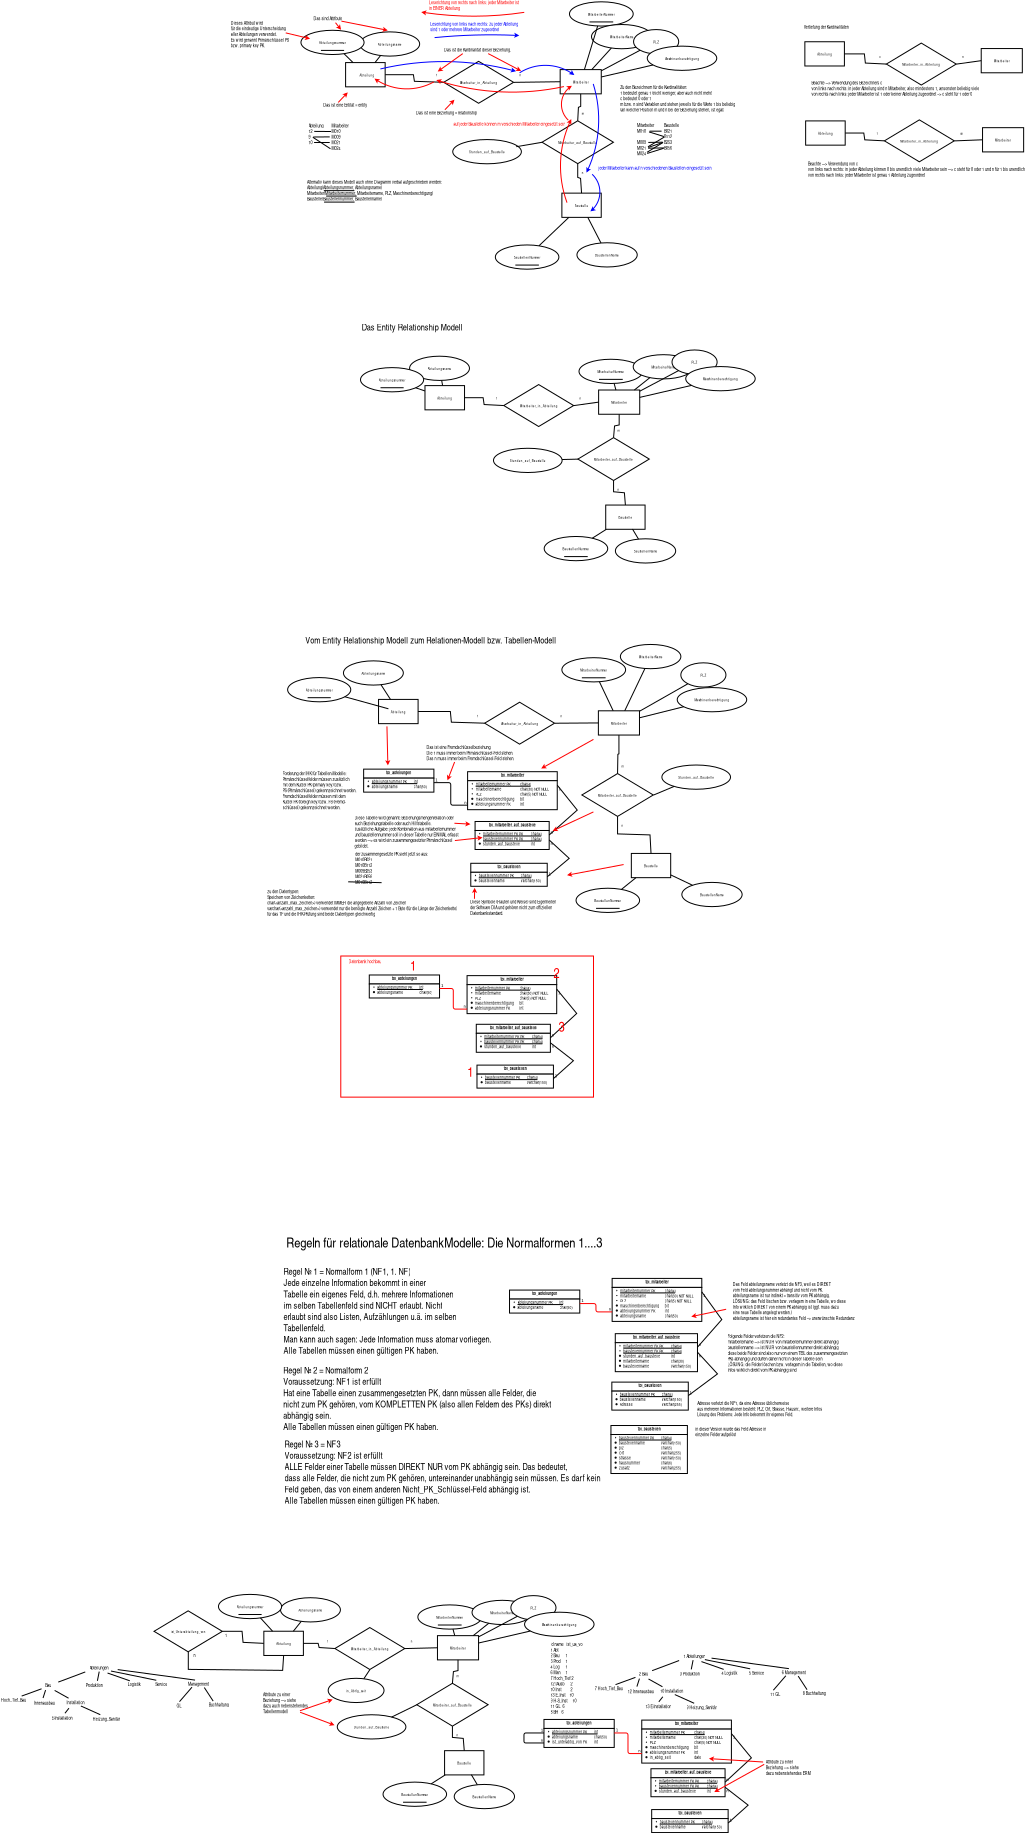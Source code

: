 <?xml version="1.0" encoding="UTF-8"?>
<dia:diagram xmlns:dia="http://www.lysator.liu.se/~alla/dia/">
  <dia:layer name="Hintergrund" visible="true" active="true">
    <dia:object type="Standard - Box" version="0" id="O0">
      <dia:attribute name="obj_pos">
        <dia:point val="3.049,47.69"/>
      </dia:attribute>
      <dia:attribute name="obj_bb">
        <dia:rectangle val="3.034,47.675;15.701,54.76"/>
      </dia:attribute>
      <dia:attribute name="elem_corner">
        <dia:point val="3.049,47.69"/>
      </dia:attribute>
      <dia:attribute name="elem_width">
        <dia:real val="12.636"/>
      </dia:attribute>
      <dia:attribute name="elem_height">
        <dia:real val="7.056"/>
      </dia:attribute>
      <dia:attribute name="border_width">
        <dia:real val="0.03"/>
      </dia:attribute>
      <dia:attribute name="border_color">
        <dia:color val="#ff0000"/>
      </dia:attribute>
      <dia:attribute name="show_background">
        <dia:boolean val="false"/>
      </dia:attribute>
    </dia:object>
    <dia:object type="ER - Entity" version="0" id="O1">
      <dia:attribute name="obj_pos">
        <dia:point val="3.29,3.019"/>
      </dia:attribute>
      <dia:attribute name="obj_bb">
        <dia:rectangle val="3.29,3.019;5.27,4.231"/>
      </dia:attribute>
      <dia:attribute name="elem_corner">
        <dia:point val="3.29,3.019"/>
      </dia:attribute>
      <dia:attribute name="elem_width">
        <dia:real val="1.98"/>
      </dia:attribute>
      <dia:attribute name="elem_height">
        <dia:real val="1.212"/>
      </dia:attribute>
      <dia:attribute name="border_width">
        <dia:real val="0"/>
      </dia:attribute>
      <dia:attribute name="border_color">
        <dia:color val="#000000"/>
      </dia:attribute>
      <dia:attribute name="inner_color">
        <dia:color val="#ffffff"/>
      </dia:attribute>
      <dia:attribute name="name">
        <dia:string>#Abteilung#</dia:string>
      </dia:attribute>
      <dia:attribute name="weak">
        <dia:boolean val="false"/>
      </dia:attribute>
      <dia:attribute name="associative">
        <dia:boolean val="false"/>
      </dia:attribute>
      <dia:attribute name="font">
        <dia:font family="Arial Narrow" style="0" name="Courier"/>
      </dia:attribute>
      <dia:attribute name="font_height">
        <dia:real val="0.212"/>
      </dia:attribute>
    </dia:object>
    <dia:object type="Standard - Text" version="1" id="O2">
      <dia:attribute name="obj_pos">
        <dia:point val="2.175,5.222"/>
      </dia:attribute>
      <dia:attribute name="obj_bb">
        <dia:rectangle val="2.175,5.012;4.373,5.274"/>
      </dia:attribute>
      <dia:attribute name="text">
        <dia:composite type="text">
          <dia:attribute name="string">
            <dia:string>#Das ist eine Entität = entity#</dia:string>
          </dia:attribute>
          <dia:attribute name="font">
            <dia:font family="Arial Narrow" style="0" name="Courier"/>
          </dia:attribute>
          <dia:attribute name="height">
            <dia:real val="0.282"/>
          </dia:attribute>
          <dia:attribute name="pos">
            <dia:point val="2.175,5.222"/>
          </dia:attribute>
          <dia:attribute name="color">
            <dia:color val="#000000"/>
          </dia:attribute>
          <dia:attribute name="alignment">
            <dia:enum val="0"/>
          </dia:attribute>
        </dia:composite>
      </dia:attribute>
      <dia:attribute name="valign">
        <dia:enum val="3"/>
      </dia:attribute>
    </dia:object>
    <dia:object type="Standard - Line" version="0" id="O3">
      <dia:attribute name="obj_pos">
        <dia:point val="2.921,5.011"/>
      </dia:attribute>
      <dia:attribute name="obj_bb">
        <dia:rectangle val="2.9,4.5;3.406,5.032"/>
      </dia:attribute>
      <dia:attribute name="conn_endpoints">
        <dia:point val="2.921,5.011"/>
        <dia:point val="3.383,4.525"/>
      </dia:attribute>
      <dia:attribute name="numcp">
        <dia:int val="1"/>
      </dia:attribute>
      <dia:attribute name="line_color">
        <dia:color val="#ff0000"/>
      </dia:attribute>
      <dia:attribute name="line_width">
        <dia:real val="0.03"/>
      </dia:attribute>
      <dia:attribute name="end_arrow">
        <dia:enum val="22"/>
      </dia:attribute>
      <dia:attribute name="end_arrow_length">
        <dia:real val="0.15"/>
      </dia:attribute>
      <dia:attribute name="end_arrow_width">
        <dia:real val="0.15"/>
      </dia:attribute>
    </dia:object>
    <dia:object type="ER - Attribute" version="0" id="O4">
      <dia:attribute name="obj_pos">
        <dia:point val="3.998,1.483"/>
      </dia:attribute>
      <dia:attribute name="obj_bb">
        <dia:rectangle val="3.998,1.483;6.998,2.695"/>
      </dia:attribute>
      <dia:attribute name="elem_corner">
        <dia:point val="3.998,1.483"/>
      </dia:attribute>
      <dia:attribute name="elem_width">
        <dia:real val="3"/>
      </dia:attribute>
      <dia:attribute name="elem_height">
        <dia:real val="1.212"/>
      </dia:attribute>
      <dia:attribute name="border_width">
        <dia:real val="0"/>
      </dia:attribute>
      <dia:attribute name="border_color">
        <dia:color val="#000000"/>
      </dia:attribute>
      <dia:attribute name="inner_color">
        <dia:color val="#ffffff"/>
      </dia:attribute>
      <dia:attribute name="name">
        <dia:string>#Abteilungsname#</dia:string>
      </dia:attribute>
      <dia:attribute name="key">
        <dia:boolean val="false"/>
      </dia:attribute>
      <dia:attribute name="weak_key">
        <dia:boolean val="false"/>
      </dia:attribute>
      <dia:attribute name="derived">
        <dia:boolean val="false"/>
      </dia:attribute>
      <dia:attribute name="multivalued">
        <dia:boolean val="false"/>
      </dia:attribute>
      <dia:attribute name="font">
        <dia:font family="Arial Narrow" style="0" name="Courier"/>
      </dia:attribute>
      <dia:attribute name="font_height">
        <dia:real val="0.212"/>
      </dia:attribute>
    </dia:object>
    <dia:object type="ER - Attribute" version="0" id="O5">
      <dia:attribute name="obj_pos">
        <dia:point val="1.057,1.404"/>
      </dia:attribute>
      <dia:attribute name="obj_bb">
        <dia:rectangle val="1.057,1.404;4.227,2.616"/>
      </dia:attribute>
      <dia:attribute name="elem_corner">
        <dia:point val="1.057,1.404"/>
      </dia:attribute>
      <dia:attribute name="elem_width">
        <dia:real val="3.17"/>
      </dia:attribute>
      <dia:attribute name="elem_height">
        <dia:real val="1.212"/>
      </dia:attribute>
      <dia:attribute name="border_width">
        <dia:real val="0"/>
      </dia:attribute>
      <dia:attribute name="border_color">
        <dia:color val="#000000"/>
      </dia:attribute>
      <dia:attribute name="inner_color">
        <dia:color val="#ffffff"/>
      </dia:attribute>
      <dia:attribute name="name">
        <dia:string>#Abteilungsnummer#</dia:string>
      </dia:attribute>
      <dia:attribute name="key">
        <dia:boolean val="true"/>
      </dia:attribute>
      <dia:attribute name="weak_key">
        <dia:boolean val="false"/>
      </dia:attribute>
      <dia:attribute name="derived">
        <dia:boolean val="false"/>
      </dia:attribute>
      <dia:attribute name="multivalued">
        <dia:boolean val="false"/>
      </dia:attribute>
      <dia:attribute name="font">
        <dia:font family="Arial Narrow" style="0" name="Courier"/>
      </dia:attribute>
      <dia:attribute name="font_height">
        <dia:real val="0.212"/>
      </dia:attribute>
    </dia:object>
    <dia:object type="Standard - Line" version="0" id="O6">
      <dia:attribute name="obj_pos">
        <dia:point val="3.215,2.575"/>
      </dia:attribute>
      <dia:attribute name="obj_bb">
        <dia:rectangle val="3.215,2.575;3.665,3.019"/>
      </dia:attribute>
      <dia:attribute name="conn_endpoints">
        <dia:point val="3.215,2.575"/>
        <dia:point val="3.665,3.019"/>
      </dia:attribute>
      <dia:attribute name="numcp">
        <dia:int val="1"/>
      </dia:attribute>
      <dia:attribute name="line_width">
        <dia:real val="0"/>
      </dia:attribute>
      <dia:connections>
        <dia:connection handle="0" to="O5" connection="8"/>
        <dia:connection handle="1" to="O1" connection="8"/>
      </dia:connections>
    </dia:object>
    <dia:object type="Standard - Line" version="0" id="O7">
      <dia:attribute name="obj_pos">
        <dia:point val="5.041,2.666"/>
      </dia:attribute>
      <dia:attribute name="obj_bb">
        <dia:rectangle val="4.759,2.666;5.041,3.022"/>
      </dia:attribute>
      <dia:attribute name="conn_endpoints">
        <dia:point val="5.041,2.666"/>
        <dia:point val="4.759,3.022"/>
      </dia:attribute>
      <dia:attribute name="numcp">
        <dia:int val="1"/>
      </dia:attribute>
      <dia:attribute name="line_width">
        <dia:real val="0"/>
      </dia:attribute>
      <dia:connections>
        <dia:connection handle="0" to="O4" connection="8"/>
        <dia:connection handle="1" to="O1" connection="8"/>
      </dia:connections>
    </dia:object>
    <dia:object type="Standard - Text" version="1" id="O8">
      <dia:attribute name="obj_pos">
        <dia:point val="1.683,0.902"/>
      </dia:attribute>
      <dia:attribute name="obj_bb">
        <dia:rectangle val="1.683,0.692;3.143,0.954"/>
      </dia:attribute>
      <dia:attribute name="text">
        <dia:composite type="text">
          <dia:attribute name="string">
            <dia:string>#Das sind Attribute#</dia:string>
          </dia:attribute>
          <dia:attribute name="font">
            <dia:font family="Arial Narrow" style="0" name="Courier"/>
          </dia:attribute>
          <dia:attribute name="height">
            <dia:real val="0.282"/>
          </dia:attribute>
          <dia:attribute name="pos">
            <dia:point val="1.683,0.902"/>
          </dia:attribute>
          <dia:attribute name="color">
            <dia:color val="#000000"/>
          </dia:attribute>
          <dia:attribute name="alignment">
            <dia:enum val="0"/>
          </dia:attribute>
        </dia:composite>
      </dia:attribute>
      <dia:attribute name="valign">
        <dia:enum val="3"/>
      </dia:attribute>
    </dia:object>
    <dia:object type="Standard - Line" version="0" id="O9">
      <dia:attribute name="obj_pos">
        <dia:point val="2.785,1.023"/>
      </dia:attribute>
      <dia:attribute name="obj_bb">
        <dia:rectangle val="2.764,1.002;3.071,1.39"/>
      </dia:attribute>
      <dia:attribute name="conn_endpoints">
        <dia:point val="2.785,1.023"/>
        <dia:point val="3.05,1.364"/>
      </dia:attribute>
      <dia:attribute name="numcp">
        <dia:int val="1"/>
      </dia:attribute>
      <dia:attribute name="line_color">
        <dia:color val="#ff0000"/>
      </dia:attribute>
      <dia:attribute name="line_width">
        <dia:real val="0.03"/>
      </dia:attribute>
      <dia:attribute name="end_arrow">
        <dia:enum val="22"/>
      </dia:attribute>
      <dia:attribute name="end_arrow_length">
        <dia:real val="0.15"/>
      </dia:attribute>
      <dia:attribute name="end_arrow_width">
        <dia:real val="0.15"/>
      </dia:attribute>
    </dia:object>
    <dia:object type="Standard - Line" version="0" id="O10">
      <dia:attribute name="obj_pos">
        <dia:point val="3.082,0.947"/>
      </dia:attribute>
      <dia:attribute name="obj_bb">
        <dia:rectangle val="3.064,0.929;5.41,1.475"/>
      </dia:attribute>
      <dia:attribute name="conn_endpoints">
        <dia:point val="3.082,0.947"/>
        <dia:point val="5.377,1.404"/>
      </dia:attribute>
      <dia:attribute name="numcp">
        <dia:int val="1"/>
      </dia:attribute>
      <dia:attribute name="line_color">
        <dia:color val="#ff0000"/>
      </dia:attribute>
      <dia:attribute name="line_width">
        <dia:real val="0.03"/>
      </dia:attribute>
      <dia:attribute name="end_arrow">
        <dia:enum val="22"/>
      </dia:attribute>
      <dia:attribute name="end_arrow_length">
        <dia:real val="0.15"/>
      </dia:attribute>
      <dia:attribute name="end_arrow_width">
        <dia:real val="0.15"/>
      </dia:attribute>
    </dia:object>
    <dia:object type="ER - Entity" version="0" id="O11">
      <dia:attribute name="obj_pos">
        <dia:point val="14.018,3.37"/>
      </dia:attribute>
      <dia:attribute name="obj_bb">
        <dia:rectangle val="14.018,3.37;16.078,4.581"/>
      </dia:attribute>
      <dia:attribute name="elem_corner">
        <dia:point val="14.018,3.37"/>
      </dia:attribute>
      <dia:attribute name="elem_width">
        <dia:real val="2.06"/>
      </dia:attribute>
      <dia:attribute name="elem_height">
        <dia:real val="1.212"/>
      </dia:attribute>
      <dia:attribute name="border_width">
        <dia:real val="0"/>
      </dia:attribute>
      <dia:attribute name="border_color">
        <dia:color val="#000000"/>
      </dia:attribute>
      <dia:attribute name="inner_color">
        <dia:color val="#ffffff"/>
      </dia:attribute>
      <dia:attribute name="name">
        <dia:string>#Mitarbeiter#</dia:string>
      </dia:attribute>
      <dia:attribute name="weak">
        <dia:boolean val="false"/>
      </dia:attribute>
      <dia:attribute name="associative">
        <dia:boolean val="false"/>
      </dia:attribute>
      <dia:attribute name="font">
        <dia:font family="Arial Narrow" style="0" name="Courier"/>
      </dia:attribute>
      <dia:attribute name="font_height">
        <dia:real val="0.212"/>
      </dia:attribute>
    </dia:object>
    <dia:object type="ER - Attribute" version="0" id="O12">
      <dia:attribute name="obj_pos">
        <dia:point val="14.483,-0.02"/>
      </dia:attribute>
      <dia:attribute name="obj_bb">
        <dia:rectangle val="14.483,-0.02;17.676,1.191"/>
      </dia:attribute>
      <dia:attribute name="elem_corner">
        <dia:point val="14.483,-0.02"/>
      </dia:attribute>
      <dia:attribute name="elem_width">
        <dia:real val="3.192"/>
      </dia:attribute>
      <dia:attribute name="elem_height">
        <dia:real val="1.212"/>
      </dia:attribute>
      <dia:attribute name="border_width">
        <dia:real val="0"/>
      </dia:attribute>
      <dia:attribute name="border_color">
        <dia:color val="#000000"/>
      </dia:attribute>
      <dia:attribute name="inner_color">
        <dia:color val="#ffffff"/>
      </dia:attribute>
      <dia:attribute name="name">
        <dia:string>#MitarbeiterNummer#</dia:string>
      </dia:attribute>
      <dia:attribute name="key">
        <dia:boolean val="true"/>
      </dia:attribute>
      <dia:attribute name="weak_key">
        <dia:boolean val="false"/>
      </dia:attribute>
      <dia:attribute name="derived">
        <dia:boolean val="false"/>
      </dia:attribute>
      <dia:attribute name="multivalued">
        <dia:boolean val="false"/>
      </dia:attribute>
      <dia:attribute name="font">
        <dia:font family="Arial Narrow" style="0" name="Courier"/>
      </dia:attribute>
      <dia:attribute name="font_height">
        <dia:real val="0.212"/>
      </dia:attribute>
    </dia:object>
    <dia:object type="ER - Attribute" version="0" id="O13">
      <dia:attribute name="obj_pos">
        <dia:point val="15.585,1.115"/>
      </dia:attribute>
      <dia:attribute name="obj_bb">
        <dia:rectangle val="15.585,1.115;18.615,2.327"/>
      </dia:attribute>
      <dia:attribute name="elem_corner">
        <dia:point val="15.585,1.115"/>
      </dia:attribute>
      <dia:attribute name="elem_width">
        <dia:real val="3.03"/>
      </dia:attribute>
      <dia:attribute name="elem_height">
        <dia:real val="1.212"/>
      </dia:attribute>
      <dia:attribute name="border_width">
        <dia:real val="0"/>
      </dia:attribute>
      <dia:attribute name="border_color">
        <dia:color val="#000000"/>
      </dia:attribute>
      <dia:attribute name="inner_color">
        <dia:color val="#ffffff"/>
      </dia:attribute>
      <dia:attribute name="name">
        <dia:string>#MitarbeiterName#</dia:string>
      </dia:attribute>
      <dia:attribute name="key">
        <dia:boolean val="false"/>
      </dia:attribute>
      <dia:attribute name="weak_key">
        <dia:boolean val="false"/>
      </dia:attribute>
      <dia:attribute name="derived">
        <dia:boolean val="false"/>
      </dia:attribute>
      <dia:attribute name="multivalued">
        <dia:boolean val="false"/>
      </dia:attribute>
      <dia:attribute name="font">
        <dia:font family="Arial Narrow" style="0" name="Courier"/>
      </dia:attribute>
      <dia:attribute name="font_height">
        <dia:real val="0.212"/>
      </dia:attribute>
    </dia:object>
    <dia:object type="ER - Attribute" version="0" id="O14">
      <dia:attribute name="obj_pos">
        <dia:point val="17.689,1.368"/>
      </dia:attribute>
      <dia:attribute name="obj_bb">
        <dia:rectangle val="17.689,1.368;19.944,2.579"/>
      </dia:attribute>
      <dia:attribute name="elem_corner">
        <dia:point val="17.689,1.368"/>
      </dia:attribute>
      <dia:attribute name="elem_width">
        <dia:real val="2.255"/>
      </dia:attribute>
      <dia:attribute name="elem_height">
        <dia:real val="1.212"/>
      </dia:attribute>
      <dia:attribute name="border_width">
        <dia:real val="0"/>
      </dia:attribute>
      <dia:attribute name="border_color">
        <dia:color val="#000000"/>
      </dia:attribute>
      <dia:attribute name="inner_color">
        <dia:color val="#ffffff"/>
      </dia:attribute>
      <dia:attribute name="name">
        <dia:string>#PLZ#</dia:string>
      </dia:attribute>
      <dia:attribute name="key">
        <dia:boolean val="false"/>
      </dia:attribute>
      <dia:attribute name="weak_key">
        <dia:boolean val="false"/>
      </dia:attribute>
      <dia:attribute name="derived">
        <dia:boolean val="false"/>
      </dia:attribute>
      <dia:attribute name="multivalued">
        <dia:boolean val="false"/>
      </dia:attribute>
      <dia:attribute name="font">
        <dia:font family="Arial Narrow" style="0" name="Courier"/>
      </dia:attribute>
      <dia:attribute name="font_height">
        <dia:real val="0.212"/>
      </dia:attribute>
    </dia:object>
    <dia:object type="ER - Attribute" version="0" id="O15">
      <dia:attribute name="obj_pos">
        <dia:point val="18.373,2.196"/>
      </dia:attribute>
      <dia:attribute name="obj_bb">
        <dia:rectangle val="18.373,2.196;21.854,3.408"/>
      </dia:attribute>
      <dia:attribute name="elem_corner">
        <dia:point val="18.373,2.196"/>
      </dia:attribute>
      <dia:attribute name="elem_width">
        <dia:real val="3.48"/>
      </dia:attribute>
      <dia:attribute name="elem_height">
        <dia:real val="1.212"/>
      </dia:attribute>
      <dia:attribute name="border_width">
        <dia:real val="0"/>
      </dia:attribute>
      <dia:attribute name="border_color">
        <dia:color val="#000000"/>
      </dia:attribute>
      <dia:attribute name="inner_color">
        <dia:color val="#ffffff"/>
      </dia:attribute>
      <dia:attribute name="name">
        <dia:string>#Maschinenberechtigung#</dia:string>
      </dia:attribute>
      <dia:attribute name="key">
        <dia:boolean val="false"/>
      </dia:attribute>
      <dia:attribute name="weak_key">
        <dia:boolean val="false"/>
      </dia:attribute>
      <dia:attribute name="derived">
        <dia:boolean val="false"/>
      </dia:attribute>
      <dia:attribute name="multivalued">
        <dia:boolean val="false"/>
      </dia:attribute>
      <dia:attribute name="font">
        <dia:font family="Arial Narrow" style="0" name="Courier"/>
      </dia:attribute>
      <dia:attribute name="font_height">
        <dia:real val="0.212"/>
      </dia:attribute>
    </dia:object>
    <dia:object type="Standard - Line" version="0" id="O16">
      <dia:attribute name="obj_pos">
        <dia:point val="15.897,1.185"/>
      </dia:attribute>
      <dia:attribute name="obj_bb">
        <dia:rectangle val="15.232,1.185;15.897,3.371"/>
      </dia:attribute>
      <dia:attribute name="conn_endpoints">
        <dia:point val="15.897,1.185"/>
        <dia:point val="15.232,3.371"/>
      </dia:attribute>
      <dia:attribute name="numcp">
        <dia:int val="1"/>
      </dia:attribute>
      <dia:attribute name="line_width">
        <dia:real val="0"/>
      </dia:attribute>
      <dia:connections>
        <dia:connection handle="0" to="O12" connection="8"/>
        <dia:connection handle="1" to="O11" connection="8"/>
      </dia:connections>
    </dia:object>
    <dia:object type="Standard - Line" version="0" id="O17">
      <dia:attribute name="obj_pos">
        <dia:point val="16.582,2.29"/>
      </dia:attribute>
      <dia:attribute name="obj_bb">
        <dia:rectangle val="15.6,2.29;16.582,3.369"/>
      </dia:attribute>
      <dia:attribute name="conn_endpoints">
        <dia:point val="16.582,2.29"/>
        <dia:point val="15.6,3.369"/>
      </dia:attribute>
      <dia:attribute name="numcp">
        <dia:int val="1"/>
      </dia:attribute>
      <dia:attribute name="line_width">
        <dia:real val="0"/>
      </dia:attribute>
      <dia:connections>
        <dia:connection handle="0" to="O13" connection="8"/>
        <dia:connection handle="1" to="O11" connection="8"/>
      </dia:connections>
    </dia:object>
    <dia:object type="Standard - Line" version="0" id="O18">
      <dia:attribute name="obj_pos">
        <dia:point val="18.018,2.398"/>
      </dia:attribute>
      <dia:attribute name="obj_bb">
        <dia:rectangle val="16.064,2.398;18.018,3.436"/>
      </dia:attribute>
      <dia:attribute name="conn_endpoints">
        <dia:point val="18.018,2.398"/>
        <dia:point val="16.064,3.436"/>
      </dia:attribute>
      <dia:attribute name="numcp">
        <dia:int val="1"/>
      </dia:attribute>
      <dia:attribute name="line_width">
        <dia:real val="0"/>
      </dia:attribute>
      <dia:connections>
        <dia:connection handle="0" to="O14" connection="8"/>
        <dia:connection handle="1" to="O11" connection="8"/>
      </dia:connections>
    </dia:object>
    <dia:object type="Standard - Line" version="0" id="O19">
      <dia:attribute name="obj_pos">
        <dia:point val="18.667,3.137"/>
      </dia:attribute>
      <dia:attribute name="obj_bb">
        <dia:rectangle val="16.078,3.137;18.667,3.737"/>
      </dia:attribute>
      <dia:attribute name="conn_endpoints">
        <dia:point val="18.667,3.137"/>
        <dia:point val="16.078,3.737"/>
      </dia:attribute>
      <dia:attribute name="numcp">
        <dia:int val="1"/>
      </dia:attribute>
      <dia:attribute name="line_width">
        <dia:real val="0"/>
      </dia:attribute>
      <dia:connections>
        <dia:connection handle="0" to="O15" connection="8"/>
        <dia:connection handle="1" to="O11" connection="8"/>
      </dia:connections>
    </dia:object>
    <dia:object type="ER - Entity" version="0" id="O20">
      <dia:attribute name="obj_pos">
        <dia:point val="14.104,9.546"/>
      </dia:attribute>
      <dia:attribute name="obj_bb">
        <dia:rectangle val="14.104,9.546;16.076,10.758"/>
      </dia:attribute>
      <dia:attribute name="elem_corner">
        <dia:point val="14.104,9.546"/>
      </dia:attribute>
      <dia:attribute name="elem_width">
        <dia:real val="1.972"/>
      </dia:attribute>
      <dia:attribute name="elem_height">
        <dia:real val="1.212"/>
      </dia:attribute>
      <dia:attribute name="border_width">
        <dia:real val="0"/>
      </dia:attribute>
      <dia:attribute name="border_color">
        <dia:color val="#000000"/>
      </dia:attribute>
      <dia:attribute name="inner_color">
        <dia:color val="#ffffff"/>
      </dia:attribute>
      <dia:attribute name="name">
        <dia:string>#Baustelle#</dia:string>
      </dia:attribute>
      <dia:attribute name="weak">
        <dia:boolean val="false"/>
      </dia:attribute>
      <dia:attribute name="associative">
        <dia:boolean val="false"/>
      </dia:attribute>
      <dia:attribute name="font">
        <dia:font family="Arial Narrow" style="0" name="Courier"/>
      </dia:attribute>
      <dia:attribute name="font_height">
        <dia:real val="0.212"/>
      </dia:attribute>
    </dia:object>
    <dia:object type="ER - Attribute" version="0" id="O21">
      <dia:attribute name="obj_pos">
        <dia:point val="14.857,12.027"/>
      </dia:attribute>
      <dia:attribute name="obj_bb">
        <dia:rectangle val="14.857,12.027;17.877,13.238"/>
      </dia:attribute>
      <dia:attribute name="elem_corner">
        <dia:point val="14.857,12.027"/>
      </dia:attribute>
      <dia:attribute name="elem_width">
        <dia:real val="3.02"/>
      </dia:attribute>
      <dia:attribute name="elem_height">
        <dia:real val="1.212"/>
      </dia:attribute>
      <dia:attribute name="border_width">
        <dia:real val="0"/>
      </dia:attribute>
      <dia:attribute name="border_color">
        <dia:color val="#000000"/>
      </dia:attribute>
      <dia:attribute name="inner_color">
        <dia:color val="#ffffff"/>
      </dia:attribute>
      <dia:attribute name="name">
        <dia:string>#BaustellenName#</dia:string>
      </dia:attribute>
      <dia:attribute name="key">
        <dia:boolean val="false"/>
      </dia:attribute>
      <dia:attribute name="weak_key">
        <dia:boolean val="false"/>
      </dia:attribute>
      <dia:attribute name="derived">
        <dia:boolean val="false"/>
      </dia:attribute>
      <dia:attribute name="multivalued">
        <dia:boolean val="false"/>
      </dia:attribute>
      <dia:attribute name="font">
        <dia:font family="Arial Narrow" style="0" name="Courier"/>
      </dia:attribute>
      <dia:attribute name="font_height">
        <dia:real val="0.212"/>
      </dia:attribute>
    </dia:object>
    <dia:object type="ER - Attribute" version="0" id="O22">
      <dia:attribute name="obj_pos">
        <dia:point val="10.777,12.137"/>
      </dia:attribute>
      <dia:attribute name="obj_bb">
        <dia:rectangle val="10.777,12.137;13.96,13.349"/>
      </dia:attribute>
      <dia:attribute name="elem_corner">
        <dia:point val="10.777,12.137"/>
      </dia:attribute>
      <dia:attribute name="elem_width">
        <dia:real val="3.183"/>
      </dia:attribute>
      <dia:attribute name="elem_height">
        <dia:real val="1.212"/>
      </dia:attribute>
      <dia:attribute name="border_width">
        <dia:real val="0"/>
      </dia:attribute>
      <dia:attribute name="border_color">
        <dia:color val="#000000"/>
      </dia:attribute>
      <dia:attribute name="inner_color">
        <dia:color val="#ffffff"/>
      </dia:attribute>
      <dia:attribute name="name">
        <dia:string>#BaustellenNummer#</dia:string>
      </dia:attribute>
      <dia:attribute name="key">
        <dia:boolean val="true"/>
      </dia:attribute>
      <dia:attribute name="weak_key">
        <dia:boolean val="false"/>
      </dia:attribute>
      <dia:attribute name="derived">
        <dia:boolean val="false"/>
      </dia:attribute>
      <dia:attribute name="multivalued">
        <dia:boolean val="false"/>
      </dia:attribute>
      <dia:attribute name="font">
        <dia:font family="Arial Narrow" style="0" name="Courier"/>
      </dia:attribute>
      <dia:attribute name="font_height">
        <dia:real val="0.212"/>
      </dia:attribute>
    </dia:object>
    <dia:object type="Standard - Line" version="0" id="O23">
      <dia:attribute name="obj_pos">
        <dia:point val="12.959,12.181"/>
      </dia:attribute>
      <dia:attribute name="obj_bb">
        <dia:rectangle val="12.959,10.757;14.454,12.181"/>
      </dia:attribute>
      <dia:attribute name="conn_endpoints">
        <dia:point val="12.959,12.181"/>
        <dia:point val="14.454,10.757"/>
      </dia:attribute>
      <dia:attribute name="numcp">
        <dia:int val="1"/>
      </dia:attribute>
      <dia:attribute name="line_width">
        <dia:real val="0"/>
      </dia:attribute>
      <dia:connections>
        <dia:connection handle="0" to="O22" connection="8"/>
        <dia:connection handle="1" to="O20" connection="8"/>
      </dia:connections>
    </dia:object>
    <dia:object type="Standard - Line" version="0" id="O24">
      <dia:attribute name="obj_pos">
        <dia:point val="16.062,12.04"/>
      </dia:attribute>
      <dia:attribute name="obj_bb">
        <dia:rectangle val="15.402,10.758;16.062,12.04"/>
      </dia:attribute>
      <dia:attribute name="conn_endpoints">
        <dia:point val="16.062,12.04"/>
        <dia:point val="15.402,10.758"/>
      </dia:attribute>
      <dia:attribute name="numcp">
        <dia:int val="1"/>
      </dia:attribute>
      <dia:attribute name="line_width">
        <dia:real val="0"/>
      </dia:attribute>
      <dia:connections>
        <dia:connection handle="0" to="O21" connection="8"/>
        <dia:connection handle="1" to="O20" connection="8"/>
      </dia:connections>
    </dia:object>
    <dia:object type="ER - Relationship" version="0" id="O25">
      <dia:attribute name="obj_pos">
        <dia:point val="8.193,2.956"/>
      </dia:attribute>
      <dia:attribute name="obj_bb">
        <dia:rectangle val="7.815,2.956;12.073,5.057"/>
      </dia:attribute>
      <dia:attribute name="elem_corner">
        <dia:point val="8.193,2.956"/>
      </dia:attribute>
      <dia:attribute name="elem_width">
        <dia:real val="3.502"/>
      </dia:attribute>
      <dia:attribute name="elem_height">
        <dia:real val="2.101"/>
      </dia:attribute>
      <dia:attribute name="border_width">
        <dia:real val="0"/>
      </dia:attribute>
      <dia:attribute name="border_color">
        <dia:color val="#000000"/>
      </dia:attribute>
      <dia:attribute name="inner_color">
        <dia:color val="#ffffff"/>
      </dia:attribute>
      <dia:attribute name="name">
        <dia:string>#Mitarbeiter_in_Abteilung#</dia:string>
      </dia:attribute>
      <dia:attribute name="left_card">
        <dia:string>#1#</dia:string>
      </dia:attribute>
      <dia:attribute name="right_card">
        <dia:string>#n#</dia:string>
      </dia:attribute>
      <dia:attribute name="identifying">
        <dia:boolean val="false"/>
      </dia:attribute>
      <dia:attribute name="rotated">
        <dia:boolean val="false"/>
      </dia:attribute>
      <dia:attribute name="font">
        <dia:font family="Arial Narrow" style="0" name="Courier"/>
      </dia:attribute>
      <dia:attribute name="font_height">
        <dia:real val="0.212"/>
      </dia:attribute>
    </dia:object>
    <dia:object type="Standard - Line" version="0" id="O26">
      <dia:attribute name="obj_pos">
        <dia:point val="11.695,4.007"/>
      </dia:attribute>
      <dia:attribute name="obj_bb">
        <dia:rectangle val="11.695,3.976;14.018,4.007"/>
      </dia:attribute>
      <dia:attribute name="conn_endpoints">
        <dia:point val="11.695,4.007"/>
        <dia:point val="14.018,3.976"/>
      </dia:attribute>
      <dia:attribute name="numcp">
        <dia:int val="1"/>
      </dia:attribute>
      <dia:attribute name="line_width">
        <dia:real val="0"/>
      </dia:attribute>
      <dia:connections>
        <dia:connection handle="0" to="O25" connection="4"/>
        <dia:connection handle="1" to="O11" connection="3"/>
      </dia:connections>
    </dia:object>
    <dia:object type="Standard - ZigZagLine" version="1" id="O27">
      <dia:attribute name="obj_pos">
        <dia:point val="5.27,3.625"/>
      </dia:attribute>
      <dia:attribute name="obj_bb">
        <dia:rectangle val="5.27,3.625;8.193,4.007"/>
      </dia:attribute>
      <dia:attribute name="orth_points">
        <dia:point val="5.27,3.625"/>
        <dia:point val="6.732,3.625"/>
        <dia:point val="6.732,4.007"/>
        <dia:point val="8.193,4.007"/>
      </dia:attribute>
      <dia:attribute name="orth_orient">
        <dia:enum val="0"/>
        <dia:enum val="1"/>
        <dia:enum val="0"/>
      </dia:attribute>
      <dia:attribute name="autorouting">
        <dia:boolean val="true"/>
      </dia:attribute>
      <dia:attribute name="line_width">
        <dia:real val="0"/>
      </dia:attribute>
      <dia:attribute name="corner_radius">
        <dia:real val="0.05"/>
      </dia:attribute>
      <dia:connections>
        <dia:connection handle="0" to="O1" connection="4"/>
        <dia:connection handle="1" to="O25" connection="0"/>
      </dia:connections>
    </dia:object>
    <dia:object type="Standard - Text" version="1" id="O28">
      <dia:attribute name="obj_pos">
        <dia:point val="6.811,5.614"/>
      </dia:attribute>
      <dia:attribute name="obj_bb">
        <dia:rectangle val="6.811,5.404;9.854,5.667"/>
      </dia:attribute>
      <dia:attribute name="text">
        <dia:composite type="text">
          <dia:attribute name="string">
            <dia:string>#Das ist eine Beziehung = relationship#</dia:string>
          </dia:attribute>
          <dia:attribute name="font">
            <dia:font family="Arial Narrow" style="0" name="Courier"/>
          </dia:attribute>
          <dia:attribute name="height">
            <dia:real val="0.282"/>
          </dia:attribute>
          <dia:attribute name="pos">
            <dia:point val="6.811,5.614"/>
          </dia:attribute>
          <dia:attribute name="color">
            <dia:color val="#000000"/>
          </dia:attribute>
          <dia:attribute name="alignment">
            <dia:enum val="0"/>
          </dia:attribute>
        </dia:composite>
      </dia:attribute>
      <dia:attribute name="valign">
        <dia:enum val="3"/>
      </dia:attribute>
    </dia:object>
    <dia:object type="Standard - Line" version="0" id="O29">
      <dia:attribute name="obj_pos">
        <dia:point val="8.255,5.377"/>
      </dia:attribute>
      <dia:attribute name="obj_bb">
        <dia:rectangle val="8.234,4.866;8.74,5.398"/>
      </dia:attribute>
      <dia:attribute name="conn_endpoints">
        <dia:point val="8.255,5.377"/>
        <dia:point val="8.717,4.891"/>
      </dia:attribute>
      <dia:attribute name="numcp">
        <dia:int val="1"/>
      </dia:attribute>
      <dia:attribute name="line_color">
        <dia:color val="#ff0000"/>
      </dia:attribute>
      <dia:attribute name="line_width">
        <dia:real val="0.03"/>
      </dia:attribute>
      <dia:attribute name="end_arrow">
        <dia:enum val="22"/>
      </dia:attribute>
      <dia:attribute name="end_arrow_length">
        <dia:real val="0.15"/>
      </dia:attribute>
      <dia:attribute name="end_arrow_width">
        <dia:real val="0.15"/>
      </dia:attribute>
    </dia:object>
    <dia:object type="Standard - Text" version="1" id="O30">
      <dia:attribute name="obj_pos">
        <dia:point val="17.023,4.341"/>
      </dia:attribute>
      <dia:attribute name="obj_bb">
        <dia:rectangle val="17.023,4.131;22.796,5.523"/>
      </dia:attribute>
      <dia:attribute name="text">
        <dia:composite type="text">
          <dia:attribute name="string">
            <dia:string>#Zu den Bezeichnern für die Kardinalitäten:
1 bedeutet genau 1 (nicht weniger, aber auch nicht mehr)
c bedeutet 0 oder 1
m bzw. n sind Variablen und stehen jeweils für die Werte 1 bis beliebig
(an welcher Position m und n bei der Beziehung stehen, ist egal)#</dia:string>
          </dia:attribute>
          <dia:attribute name="font">
            <dia:font family="Arial Narrow" style="0" name="Courier"/>
          </dia:attribute>
          <dia:attribute name="height">
            <dia:real val="0.282"/>
          </dia:attribute>
          <dia:attribute name="pos">
            <dia:point val="17.023,4.341"/>
          </dia:attribute>
          <dia:attribute name="color">
            <dia:color val="#000000"/>
          </dia:attribute>
          <dia:attribute name="alignment">
            <dia:enum val="0"/>
          </dia:attribute>
        </dia:composite>
      </dia:attribute>
      <dia:attribute name="valign">
        <dia:enum val="3"/>
      </dia:attribute>
    </dia:object>
    <dia:object type="Standard - Arc" version="0" id="O31">
      <dia:attribute name="obj_pos">
        <dia:point val="7.74,1.77"/>
      </dia:attribute>
      <dia:attribute name="obj_bb">
        <dia:rectangle val="7.724,1.545;11.967,1.785"/>
      </dia:attribute>
      <dia:attribute name="conn_endpoints">
        <dia:point val="7.74,1.77"/>
        <dia:point val="11.952,1.664"/>
      </dia:attribute>
      <dia:attribute name="arc_color">
        <dia:color val="#0000ff"/>
      </dia:attribute>
      <dia:attribute name="curve_distance">
        <dia:real val="-0.077"/>
      </dia:attribute>
      <dia:attribute name="line_width">
        <dia:real val="0.03"/>
      </dia:attribute>
      <dia:attribute name="end_arrow">
        <dia:enum val="22"/>
      </dia:attribute>
      <dia:attribute name="end_arrow_length">
        <dia:real val="0.15"/>
      </dia:attribute>
      <dia:attribute name="end_arrow_width">
        <dia:real val="0.15"/>
      </dia:attribute>
    </dia:object>
    <dia:object type="Standard - Arc" version="0" id="O32">
      <dia:attribute name="obj_pos">
        <dia:point val="5.03,3.337"/>
      </dia:attribute>
      <dia:attribute name="obj_bb">
        <dia:rectangle val="5.015,2.953;11.803,3.495"/>
      </dia:attribute>
      <dia:attribute name="conn_endpoints">
        <dia:point val="5.03,3.337"/>
        <dia:point val="11.788,3.447"/>
      </dia:attribute>
      <dia:attribute name="arc_color">
        <dia:color val="#0000ff"/>
      </dia:attribute>
      <dia:attribute name="curve_distance">
        <dia:real val="-0.422"/>
      </dia:attribute>
      <dia:attribute name="line_width">
        <dia:real val="0.03"/>
      </dia:attribute>
      <dia:attribute name="end_arrow">
        <dia:enum val="22"/>
      </dia:attribute>
      <dia:attribute name="end_arrow_length">
        <dia:real val="0.15"/>
      </dia:attribute>
      <dia:attribute name="end_arrow_width">
        <dia:real val="0.15"/>
      </dia:attribute>
    </dia:object>
    <dia:object type="Standard - Arc" version="0" id="O33">
      <dia:attribute name="obj_pos">
        <dia:point val="11.989,3.529"/>
      </dia:attribute>
      <dia:attribute name="obj_bb">
        <dia:rectangle val="11.974,3.142;14.724,3.646"/>
      </dia:attribute>
      <dia:attribute name="conn_endpoints">
        <dia:point val="11.989,3.529"/>
        <dia:point val="14.709,3.63"/>
      </dia:attribute>
      <dia:attribute name="arc_color">
        <dia:color val="#0000ff"/>
      </dia:attribute>
      <dia:attribute name="curve_distance">
        <dia:real val="-0.422"/>
      </dia:attribute>
      <dia:attribute name="line_width">
        <dia:real val="0.03"/>
      </dia:attribute>
      <dia:attribute name="end_arrow">
        <dia:enum val="22"/>
      </dia:attribute>
      <dia:attribute name="end_arrow_length">
        <dia:real val="0.15"/>
      </dia:attribute>
      <dia:attribute name="end_arrow_width">
        <dia:real val="0.15"/>
      </dia:attribute>
    </dia:object>
    <dia:object type="Standard - Arc" version="0" id="O34">
      <dia:attribute name="obj_pos">
        <dia:point val="14.207,4.218"/>
      </dia:attribute>
      <dia:attribute name="obj_bb">
        <dia:rectangle val="7.83,3.864;14.223,4.51"/>
      </dia:attribute>
      <dia:attribute name="conn_endpoints">
        <dia:point val="14.207,4.218"/>
        <dia:point val="7.846,3.9"/>
      </dia:attribute>
      <dia:attribute name="arc_color">
        <dia:color val="#ff0000"/>
      </dia:attribute>
      <dia:attribute name="curve_distance">
        <dia:real val="-0.422"/>
      </dia:attribute>
      <dia:attribute name="line_width">
        <dia:real val="0.03"/>
      </dia:attribute>
      <dia:attribute name="end_arrow">
        <dia:enum val="22"/>
      </dia:attribute>
      <dia:attribute name="end_arrow_length">
        <dia:real val="0.15"/>
      </dia:attribute>
      <dia:attribute name="end_arrow_width">
        <dia:real val="0.15"/>
      </dia:attribute>
    </dia:object>
    <dia:object type="Standard - Arc" version="0" id="O35">
      <dia:attribute name="obj_pos">
        <dia:point val="12.222,0.507"/>
      </dia:attribute>
      <dia:attribute name="obj_bb">
        <dia:rectangle val="7.079,0.424;12.237,0.714"/>
      </dia:attribute>
      <dia:attribute name="conn_endpoints">
        <dia:point val="12.222,0.507"/>
        <dia:point val="7.094,0.497"/>
      </dia:attribute>
      <dia:attribute name="arc_color">
        <dia:color val="#ff0000"/>
      </dia:attribute>
      <dia:attribute name="curve_distance">
        <dia:real val="-0.197"/>
      </dia:attribute>
      <dia:attribute name="line_width">
        <dia:real val="0.03"/>
      </dia:attribute>
      <dia:attribute name="end_arrow">
        <dia:enum val="22"/>
      </dia:attribute>
      <dia:attribute name="end_arrow_length">
        <dia:real val="0.15"/>
      </dia:attribute>
      <dia:attribute name="end_arrow_width">
        <dia:real val="0.15"/>
      </dia:attribute>
    </dia:object>
    <dia:object type="Standard - Arc" version="0" id="O36">
      <dia:attribute name="obj_pos">
        <dia:point val="7.704,3.985"/>
      </dia:attribute>
      <dia:attribute name="obj_bb">
        <dia:rectangle val="4.736,3.817;7.719,4.348"/>
      </dia:attribute>
      <dia:attribute name="conn_endpoints">
        <dia:point val="7.704,3.985"/>
        <dia:point val="4.752,3.832"/>
      </dia:attribute>
      <dia:attribute name="arc_color">
        <dia:color val="#ff0000"/>
      </dia:attribute>
      <dia:attribute name="curve_distance">
        <dia:real val="-0.422"/>
      </dia:attribute>
      <dia:attribute name="line_width">
        <dia:real val="0.03"/>
      </dia:attribute>
      <dia:attribute name="end_arrow">
        <dia:enum val="22"/>
      </dia:attribute>
      <dia:attribute name="end_arrow_length">
        <dia:real val="0.15"/>
      </dia:attribute>
      <dia:attribute name="end_arrow_width">
        <dia:real val="0.15"/>
      </dia:attribute>
    </dia:object>
    <dia:object type="Standard - Text" version="1" id="O37">
      <dia:attribute name="obj_pos">
        <dia:point val="7.46,0.102"/>
      </dia:attribute>
      <dia:attribute name="obj_bb">
        <dia:rectangle val="7.46,-0.108;11.975,0.437"/>
      </dia:attribute>
      <dia:attribute name="text">
        <dia:composite type="text">
          <dia:attribute name="string">
            <dia:string>#Leserichtung von rechts nach links: jeder Mitarbeiter ist
in EINER Abteilung#</dia:string>
          </dia:attribute>
          <dia:attribute name="font">
            <dia:font family="Arial Narrow" style="0" name="Courier"/>
          </dia:attribute>
          <dia:attribute name="height">
            <dia:real val="0.282"/>
          </dia:attribute>
          <dia:attribute name="pos">
            <dia:point val="7.46,0.102"/>
          </dia:attribute>
          <dia:attribute name="color">
            <dia:color val="#ff0000"/>
          </dia:attribute>
          <dia:attribute name="alignment">
            <dia:enum val="0"/>
          </dia:attribute>
        </dia:composite>
      </dia:attribute>
      <dia:attribute name="valign">
        <dia:enum val="3"/>
      </dia:attribute>
    </dia:object>
    <dia:object type="Standard - Text" version="1" id="O38">
      <dia:attribute name="obj_pos">
        <dia:point val="7.528,1.172"/>
      </dia:attribute>
      <dia:attribute name="obj_bb">
        <dia:rectangle val="7.528,0.962;12.0,1.507"/>
      </dia:attribute>
      <dia:attribute name="text">
        <dia:composite type="text">
          <dia:attribute name="string">
            <dia:string>#Leserichtung von links nach rechts: zu jeder Abteilung 
sind 1 oder mehrere Mitarbeiter zugeordnet#</dia:string>
          </dia:attribute>
          <dia:attribute name="font">
            <dia:font family="Arial Narrow" style="0" name="Courier"/>
          </dia:attribute>
          <dia:attribute name="height">
            <dia:real val="0.282"/>
          </dia:attribute>
          <dia:attribute name="pos">
            <dia:point val="7.528,1.172"/>
          </dia:attribute>
          <dia:attribute name="color">
            <dia:color val="#0000ff"/>
          </dia:attribute>
          <dia:attribute name="alignment">
            <dia:enum val="0"/>
          </dia:attribute>
        </dia:composite>
      </dia:attribute>
      <dia:attribute name="valign">
        <dia:enum val="3"/>
      </dia:attribute>
    </dia:object>
    <dia:object type="Standard - Line" version="0" id="O39">
      <dia:attribute name="obj_pos">
        <dia:point val="10.419,2.57"/>
      </dia:attribute>
      <dia:attribute name="obj_bb">
        <dia:rectangle val="10.399,2.55;12.078,3.449"/>
      </dia:attribute>
      <dia:attribute name="conn_endpoints">
        <dia:point val="10.419,2.57"/>
        <dia:point val="12.048,3.428"/>
      </dia:attribute>
      <dia:attribute name="numcp">
        <dia:int val="1"/>
      </dia:attribute>
      <dia:attribute name="line_color">
        <dia:color val="#ff0000"/>
      </dia:attribute>
      <dia:attribute name="line_width">
        <dia:real val="0.03"/>
      </dia:attribute>
      <dia:attribute name="end_arrow">
        <dia:enum val="22"/>
      </dia:attribute>
      <dia:attribute name="end_arrow_length">
        <dia:real val="0.15"/>
      </dia:attribute>
      <dia:attribute name="end_arrow_width">
        <dia:real val="0.15"/>
      </dia:attribute>
    </dia:object>
    <dia:object type="Standard - Line" version="0" id="O40">
      <dia:attribute name="obj_pos">
        <dia:point val="9.147,2.57"/>
      </dia:attribute>
      <dia:attribute name="obj_bb">
        <dia:rectangle val="7.886,2.549;9.168,3.475"/>
      </dia:attribute>
      <dia:attribute name="conn_endpoints">
        <dia:point val="9.147,2.57"/>
        <dia:point val="7.914,3.454"/>
      </dia:attribute>
      <dia:attribute name="numcp">
        <dia:int val="1"/>
      </dia:attribute>
      <dia:attribute name="line_color">
        <dia:color val="#ff0000"/>
      </dia:attribute>
      <dia:attribute name="line_width">
        <dia:real val="0.03"/>
      </dia:attribute>
      <dia:attribute name="end_arrow">
        <dia:enum val="22"/>
      </dia:attribute>
      <dia:attribute name="end_arrow_length">
        <dia:real val="0.15"/>
      </dia:attribute>
      <dia:attribute name="end_arrow_width">
        <dia:real val="0.15"/>
      </dia:attribute>
    </dia:object>
    <dia:object type="Standard - Text" version="1" id="O41">
      <dia:attribute name="obj_pos">
        <dia:point val="8.212,2.464"/>
      </dia:attribute>
      <dia:attribute name="obj_bb">
        <dia:rectangle val="8.212,2.254;11.58,2.516"/>
      </dia:attribute>
      <dia:attribute name="text">
        <dia:composite type="text">
          <dia:attribute name="string">
            <dia:string>#Das ist die Kardinalität dieser Beziehung.#</dia:string>
          </dia:attribute>
          <dia:attribute name="font">
            <dia:font family="Arial Narrow" style="0" name="Courier"/>
          </dia:attribute>
          <dia:attribute name="height">
            <dia:real val="0.282"/>
          </dia:attribute>
          <dia:attribute name="pos">
            <dia:point val="8.212,2.464"/>
          </dia:attribute>
          <dia:attribute name="color">
            <dia:color val="#000000"/>
          </dia:attribute>
          <dia:attribute name="alignment">
            <dia:enum val="0"/>
          </dia:attribute>
        </dia:composite>
      </dia:attribute>
      <dia:attribute name="valign">
        <dia:enum val="3"/>
      </dia:attribute>
    </dia:object>
    <dia:object type="Standard - Text" version="1" id="O42">
      <dia:attribute name="obj_pos">
        <dia:point val="1.438,6.259"/>
      </dia:attribute>
      <dia:attribute name="obj_bb">
        <dia:rectangle val="1.438,6.049;3.508,7.44"/>
      </dia:attribute>
      <dia:attribute name="text">
        <dia:composite type="text">
          <dia:attribute name="string">
            <dia:string>#Abteilung        Mitarbeiter
12                   M010
9                     M009
10                   M021
                       M024#</dia:string>
          </dia:attribute>
          <dia:attribute name="font">
            <dia:font family="Arial Narrow" style="0" name="Courier"/>
          </dia:attribute>
          <dia:attribute name="height">
            <dia:real val="0.282"/>
          </dia:attribute>
          <dia:attribute name="pos">
            <dia:point val="1.438,6.259"/>
          </dia:attribute>
          <dia:attribute name="color">
            <dia:color val="#000000"/>
          </dia:attribute>
          <dia:attribute name="alignment">
            <dia:enum val="0"/>
          </dia:attribute>
        </dia:composite>
      </dia:attribute>
      <dia:attribute name="valign">
        <dia:enum val="3"/>
      </dia:attribute>
    </dia:object>
    <dia:object type="Standard - Line" version="0" id="O43">
      <dia:attribute name="obj_pos">
        <dia:point val="1.72,6.459"/>
      </dia:attribute>
      <dia:attribute name="obj_bb">
        <dia:rectangle val="1.72,6.459;2.558,6.465"/>
      </dia:attribute>
      <dia:attribute name="conn_endpoints">
        <dia:point val="1.72,6.459"/>
        <dia:point val="2.558,6.465"/>
      </dia:attribute>
      <dia:attribute name="numcp">
        <dia:int val="1"/>
      </dia:attribute>
      <dia:attribute name="line_width">
        <dia:real val="0"/>
      </dia:attribute>
    </dia:object>
    <dia:object type="Standard - Line" version="0" id="O44">
      <dia:attribute name="obj_pos">
        <dia:point val="1.67,6.74"/>
      </dia:attribute>
      <dia:attribute name="obj_bb">
        <dia:rectangle val="1.67,6.734;2.495,6.74"/>
      </dia:attribute>
      <dia:attribute name="conn_endpoints">
        <dia:point val="1.67,6.74"/>
        <dia:point val="2.495,6.734"/>
      </dia:attribute>
      <dia:attribute name="numcp">
        <dia:int val="1"/>
      </dia:attribute>
      <dia:attribute name="line_width">
        <dia:real val="0"/>
      </dia:attribute>
    </dia:object>
    <dia:object type="Standard - Line" version="0" id="O45">
      <dia:attribute name="obj_pos">
        <dia:point val="1.714,7.015"/>
      </dia:attribute>
      <dia:attribute name="obj_bb">
        <dia:rectangle val="1.714,7.015;2.495,7.015"/>
      </dia:attribute>
      <dia:attribute name="conn_endpoints">
        <dia:point val="1.714,7.015"/>
        <dia:point val="2.495,7.015"/>
      </dia:attribute>
      <dia:attribute name="numcp">
        <dia:int val="1"/>
      </dia:attribute>
      <dia:attribute name="line_width">
        <dia:real val="0"/>
      </dia:attribute>
    </dia:object>
    <dia:object type="Standard - Line" version="0" id="O46">
      <dia:attribute name="obj_pos">
        <dia:point val="1.651,6.753"/>
      </dia:attribute>
      <dia:attribute name="obj_bb">
        <dia:rectangle val="1.651,6.753;2.533,7.328"/>
      </dia:attribute>
      <dia:attribute name="conn_endpoints">
        <dia:point val="1.651,6.753"/>
        <dia:point val="2.533,7.328"/>
      </dia:attribute>
      <dia:attribute name="numcp">
        <dia:int val="1"/>
      </dia:attribute>
      <dia:attribute name="line_width">
        <dia:real val="0"/>
      </dia:attribute>
    </dia:object>
    <dia:object type="ER - Relationship" version="0" id="O47">
      <dia:attribute name="obj_pos">
        <dia:point val="13.111,5.93"/>
      </dia:attribute>
      <dia:attribute name="obj_bb">
        <dia:rectangle val="13.111,5.418;16.694,8.591"/>
      </dia:attribute>
      <dia:attribute name="elem_corner">
        <dia:point val="13.111,5.93"/>
      </dia:attribute>
      <dia:attribute name="elem_width">
        <dia:real val="3.583"/>
      </dia:attribute>
      <dia:attribute name="elem_height">
        <dia:real val="2.149"/>
      </dia:attribute>
      <dia:attribute name="border_width">
        <dia:real val="0"/>
      </dia:attribute>
      <dia:attribute name="border_color">
        <dia:color val="#000000"/>
      </dia:attribute>
      <dia:attribute name="inner_color">
        <dia:color val="#ffffff"/>
      </dia:attribute>
      <dia:attribute name="name">
        <dia:string>#Mitarbeiter_auf_Baustelle#</dia:string>
      </dia:attribute>
      <dia:attribute name="left_card">
        <dia:string>#m#</dia:string>
      </dia:attribute>
      <dia:attribute name="right_card">
        <dia:string>#n#</dia:string>
      </dia:attribute>
      <dia:attribute name="identifying">
        <dia:boolean val="false"/>
      </dia:attribute>
      <dia:attribute name="rotated">
        <dia:boolean val="true"/>
      </dia:attribute>
      <dia:attribute name="font">
        <dia:font family="Arial Narrow" style="0" name="Courier"/>
      </dia:attribute>
      <dia:attribute name="font_height">
        <dia:real val="0.212"/>
      </dia:attribute>
    </dia:object>
    <dia:object type="Standard - ZigZagLine" version="1" id="O48">
      <dia:attribute name="obj_pos">
        <dia:point val="15.048,4.581"/>
      </dia:attribute>
      <dia:attribute name="obj_bb">
        <dia:rectangle val="14.902,4.581;15.048,5.93"/>
      </dia:attribute>
      <dia:attribute name="orth_points">
        <dia:point val="15.048,4.581"/>
        <dia:point val="15.048,5.255"/>
        <dia:point val="14.902,5.255"/>
        <dia:point val="14.902,5.93"/>
      </dia:attribute>
      <dia:attribute name="orth_orient">
        <dia:enum val="1"/>
        <dia:enum val="0"/>
        <dia:enum val="1"/>
      </dia:attribute>
      <dia:attribute name="autorouting">
        <dia:boolean val="true"/>
      </dia:attribute>
      <dia:attribute name="line_width">
        <dia:real val="0"/>
      </dia:attribute>
      <dia:attribute name="corner_radius">
        <dia:real val="0.05"/>
      </dia:attribute>
      <dia:connections>
        <dia:connection handle="0" to="O11" connection="6"/>
        <dia:connection handle="1" to="O47" connection="2"/>
      </dia:connections>
    </dia:object>
    <dia:object type="Standard - ZigZagLine" version="1" id="O49">
      <dia:attribute name="obj_pos">
        <dia:point val="14.902,8.079"/>
      </dia:attribute>
      <dia:attribute name="obj_bb">
        <dia:rectangle val="14.902,8.079;15.09,9.546"/>
      </dia:attribute>
      <dia:attribute name="orth_points">
        <dia:point val="14.902,8.079"/>
        <dia:point val="14.902,8.812"/>
        <dia:point val="15.09,8.812"/>
        <dia:point val="15.09,9.546"/>
      </dia:attribute>
      <dia:attribute name="orth_orient">
        <dia:enum val="1"/>
        <dia:enum val="0"/>
        <dia:enum val="1"/>
      </dia:attribute>
      <dia:attribute name="autorouting">
        <dia:boolean val="true"/>
      </dia:attribute>
      <dia:attribute name="line_width">
        <dia:real val="0"/>
      </dia:attribute>
      <dia:attribute name="corner_radius">
        <dia:real val="0.05"/>
      </dia:attribute>
      <dia:connections>
        <dia:connection handle="0" to="O47" connection="6"/>
        <dia:connection handle="1" to="O20" connection="8"/>
      </dia:connections>
    </dia:object>
    <dia:object type="Standard - Arc" version="0" id="O50">
      <dia:attribute name="obj_pos">
        <dia:point val="15.672,4.085"/>
      </dia:attribute>
      <dia:attribute name="obj_bb">
        <dia:rectangle val="15.327,4.069;15.959,8.516"/>
      </dia:attribute>
      <dia:attribute name="conn_endpoints">
        <dia:point val="15.672,4.085"/>
        <dia:point val="15.343,8.5"/>
      </dia:attribute>
      <dia:attribute name="arc_color">
        <dia:color val="#0000ff"/>
      </dia:attribute>
      <dia:attribute name="curve_distance">
        <dia:real val="-0.422"/>
      </dia:attribute>
      <dia:attribute name="line_width">
        <dia:real val="0.03"/>
      </dia:attribute>
      <dia:attribute name="end_arrow">
        <dia:enum val="22"/>
      </dia:attribute>
      <dia:attribute name="end_arrow_length">
        <dia:real val="0.15"/>
      </dia:attribute>
      <dia:attribute name="end_arrow_width">
        <dia:real val="0.15"/>
      </dia:attribute>
    </dia:object>
    <dia:object type="Standard - Arc" version="0" id="O51">
      <dia:attribute name="obj_pos">
        <dia:point val="15.618,8.603"/>
      </dia:attribute>
      <dia:attribute name="obj_bb">
        <dia:rectangle val="15.53,8.588;16.019,10.46"/>
      </dia:attribute>
      <dia:attribute name="conn_endpoints">
        <dia:point val="15.618,8.603"/>
        <dia:point val="15.546,10.444"/>
      </dia:attribute>
      <dia:attribute name="arc_color">
        <dia:color val="#0000ff"/>
      </dia:attribute>
      <dia:attribute name="curve_distance">
        <dia:real val="-0.422"/>
      </dia:attribute>
      <dia:attribute name="line_width">
        <dia:real val="0.03"/>
      </dia:attribute>
      <dia:attribute name="end_arrow">
        <dia:enum val="22"/>
      </dia:attribute>
      <dia:attribute name="end_arrow_length">
        <dia:real val="0.15"/>
      </dia:attribute>
      <dia:attribute name="end_arrow_width">
        <dia:real val="0.15"/>
      </dia:attribute>
    </dia:object>
    <dia:object type="Standard - Arc" version="0" id="O52">
      <dia:attribute name="obj_pos">
        <dia:point val="14.36,10.021"/>
      </dia:attribute>
      <dia:attribute name="obj_bb">
        <dia:rectangle val="14.019,5.848;14.579,10.036"/>
      </dia:attribute>
      <dia:attribute name="conn_endpoints">
        <dia:point val="14.36,10.021"/>
        <dia:point val="14.564,5.864"/>
      </dia:attribute>
      <dia:attribute name="arc_color">
        <dia:color val="#ff0000"/>
      </dia:attribute>
      <dia:attribute name="curve_distance">
        <dia:real val="-0.422"/>
      </dia:attribute>
      <dia:attribute name="line_width">
        <dia:real val="0.03"/>
      </dia:attribute>
      <dia:attribute name="end_arrow">
        <dia:enum val="22"/>
      </dia:attribute>
      <dia:attribute name="end_arrow_length">
        <dia:real val="0.15"/>
      </dia:attribute>
      <dia:attribute name="end_arrow_width">
        <dia:real val="0.15"/>
      </dia:attribute>
    </dia:object>
    <dia:object type="Standard - Arc" version="0" id="O53">
      <dia:attribute name="obj_pos">
        <dia:point val="14.426,5.898"/>
      </dia:attribute>
      <dia:attribute name="obj_bb">
        <dia:rectangle val="14.067,4.174;14.603,5.915"/>
      </dia:attribute>
      <dia:attribute name="conn_endpoints">
        <dia:point val="14.426,5.898"/>
        <dia:point val="14.587,4.19"/>
      </dia:attribute>
      <dia:attribute name="arc_color">
        <dia:color val="#ff0000"/>
      </dia:attribute>
      <dia:attribute name="curve_distance">
        <dia:real val="-0.422"/>
      </dia:attribute>
      <dia:attribute name="line_width">
        <dia:real val="0.03"/>
      </dia:attribute>
      <dia:attribute name="end_arrow">
        <dia:enum val="22"/>
      </dia:attribute>
      <dia:attribute name="end_arrow_length">
        <dia:real val="0.15"/>
      </dia:attribute>
      <dia:attribute name="end_arrow_width">
        <dia:real val="0.15"/>
      </dia:attribute>
    </dia:object>
    <dia:object type="Standard - Text" version="1" id="O54">
      <dia:attribute name="obj_pos">
        <dia:point val="8.684,6.173"/>
      </dia:attribute>
      <dia:attribute name="obj_bb">
        <dia:rectangle val="8.684,5.963;14.334,6.226"/>
      </dia:attribute>
      <dia:attribute name="text">
        <dia:composite type="text">
          <dia:attribute name="string">
            <dia:string>#auf jeder Baustelle können m verschieden Mitarbeiter eingesetzt sein#</dia:string>
          </dia:attribute>
          <dia:attribute name="font">
            <dia:font family="Arial Narrow" style="0" name="Courier"/>
          </dia:attribute>
          <dia:attribute name="height">
            <dia:real val="0.282"/>
          </dia:attribute>
          <dia:attribute name="pos">
            <dia:point val="8.684,6.173"/>
          </dia:attribute>
          <dia:attribute name="color">
            <dia:color val="#ff0000"/>
          </dia:attribute>
          <dia:attribute name="alignment">
            <dia:enum val="0"/>
          </dia:attribute>
        </dia:composite>
      </dia:attribute>
      <dia:attribute name="valign">
        <dia:enum val="3"/>
      </dia:attribute>
    </dia:object>
    <dia:object type="Standard - Text" version="1" id="O55">
      <dia:attribute name="obj_pos">
        <dia:point val="15.939,8.374"/>
      </dia:attribute>
      <dia:attribute name="obj_bb">
        <dia:rectangle val="15.939,8.164;21.644,8.427"/>
      </dia:attribute>
      <dia:attribute name="text">
        <dia:composite type="text">
          <dia:attribute name="string">
            <dia:string>#jeder Mitarbeiter kann auf n verschiedenen Baustellen eingesetzt sein#</dia:string>
          </dia:attribute>
          <dia:attribute name="font">
            <dia:font family="Arial Narrow" style="0" name="Courier"/>
          </dia:attribute>
          <dia:attribute name="height">
            <dia:real val="0.282"/>
          </dia:attribute>
          <dia:attribute name="pos">
            <dia:point val="15.939,8.374"/>
          </dia:attribute>
          <dia:attribute name="color">
            <dia:color val="#0000ff"/>
          </dia:attribute>
          <dia:attribute name="alignment">
            <dia:enum val="0"/>
          </dia:attribute>
        </dia:composite>
      </dia:attribute>
      <dia:attribute name="valign">
        <dia:enum val="3"/>
      </dia:attribute>
    </dia:object>
    <dia:object type="Standard - Text" version="1" id="O56">
      <dia:attribute name="obj_pos">
        <dia:point val="17.861,6.243"/>
      </dia:attribute>
      <dia:attribute name="obj_bb">
        <dia:rectangle val="17.861,6.033;20.016,7.707"/>
      </dia:attribute>
      <dia:attribute name="text">
        <dia:composite type="text">
          <dia:attribute name="string">
            <dia:string>#Mitarbeiter          Baustelle
M010                  B021
                           B112
M009                  B253
M021                  B056
M024#</dia:string>
          </dia:attribute>
          <dia:attribute name="font">
            <dia:font family="Arial Narrow" style="0" name="Courier"/>
          </dia:attribute>
          <dia:attribute name="height">
            <dia:real val="0.282"/>
          </dia:attribute>
          <dia:attribute name="pos">
            <dia:point val="17.861,6.243"/>
          </dia:attribute>
          <dia:attribute name="color">
            <dia:color val="#000000"/>
          </dia:attribute>
          <dia:attribute name="alignment">
            <dia:enum val="0"/>
          </dia:attribute>
        </dia:composite>
      </dia:attribute>
      <dia:attribute name="valign">
        <dia:enum val="3"/>
      </dia:attribute>
    </dia:object>
    <dia:object type="Standard - Line" version="0" id="O57">
      <dia:attribute name="obj_pos">
        <dia:point val="18.488,6.448"/>
      </dia:attribute>
      <dia:attribute name="obj_bb">
        <dia:rectangle val="18.488,6.448;19.088,6.448"/>
      </dia:attribute>
      <dia:attribute name="conn_endpoints">
        <dia:point val="18.488,6.448"/>
        <dia:point val="19.088,6.448"/>
      </dia:attribute>
      <dia:attribute name="numcp">
        <dia:int val="1"/>
      </dia:attribute>
      <dia:attribute name="line_width">
        <dia:real val="0"/>
      </dia:attribute>
    </dia:object>
    <dia:object type="Standard - Line" version="0" id="O58">
      <dia:attribute name="obj_pos">
        <dia:point val="18.463,6.486"/>
      </dia:attribute>
      <dia:attribute name="obj_bb">
        <dia:rectangle val="18.463,6.486;19.207,6.717"/>
      </dia:attribute>
      <dia:attribute name="conn_endpoints">
        <dia:point val="18.463,6.486"/>
        <dia:point val="19.207,6.717"/>
      </dia:attribute>
      <dia:attribute name="numcp">
        <dia:int val="1"/>
      </dia:attribute>
      <dia:attribute name="line_width">
        <dia:real val="0"/>
      </dia:attribute>
    </dia:object>
    <dia:object type="Standard - Line" version="0" id="O59">
      <dia:attribute name="obj_pos">
        <dia:point val="18.425,7.011"/>
      </dia:attribute>
      <dia:attribute name="obj_bb">
        <dia:rectangle val="18.425,6.998;19.144,7.011"/>
      </dia:attribute>
      <dia:attribute name="conn_endpoints">
        <dia:point val="18.425,7.011"/>
        <dia:point val="19.144,6.998"/>
      </dia:attribute>
      <dia:attribute name="numcp">
        <dia:int val="1"/>
      </dia:attribute>
      <dia:attribute name="line_width">
        <dia:real val="0"/>
      </dia:attribute>
    </dia:object>
    <dia:object type="Standard - Line" version="0" id="O60">
      <dia:attribute name="obj_pos">
        <dia:point val="18.413,7.298"/>
      </dia:attribute>
      <dia:attribute name="obj_bb">
        <dia:rectangle val="18.413,7.286;19.219,7.298"/>
      </dia:attribute>
      <dia:attribute name="conn_endpoints">
        <dia:point val="18.413,7.298"/>
        <dia:point val="19.219,7.286"/>
      </dia:attribute>
      <dia:attribute name="numcp">
        <dia:int val="1"/>
      </dia:attribute>
      <dia:attribute name="line_width">
        <dia:real val="0"/>
      </dia:attribute>
    </dia:object>
    <dia:object type="Standard - Line" version="0" id="O61">
      <dia:attribute name="obj_pos">
        <dia:point val="18.407,7.229"/>
      </dia:attribute>
      <dia:attribute name="obj_bb">
        <dia:rectangle val="18.407,6.748;19.213,7.229"/>
      </dia:attribute>
      <dia:attribute name="conn_endpoints">
        <dia:point val="18.407,7.229"/>
        <dia:point val="19.213,6.748"/>
      </dia:attribute>
      <dia:attribute name="numcp">
        <dia:int val="1"/>
      </dia:attribute>
      <dia:attribute name="line_width">
        <dia:real val="0"/>
      </dia:attribute>
    </dia:object>
    <dia:object type="Standard - Line" version="0" id="O62">
      <dia:attribute name="obj_pos">
        <dia:point val="18.425,7.261"/>
      </dia:attribute>
      <dia:attribute name="obj_bb">
        <dia:rectangle val="18.425,7.011;19.15,7.261"/>
      </dia:attribute>
      <dia:attribute name="conn_endpoints">
        <dia:point val="18.425,7.261"/>
        <dia:point val="19.15,7.011"/>
      </dia:attribute>
      <dia:attribute name="numcp">
        <dia:int val="1"/>
      </dia:attribute>
      <dia:attribute name="line_width">
        <dia:real val="0"/>
      </dia:attribute>
    </dia:object>
    <dia:object type="Standard - Line" version="0" id="O63">
      <dia:attribute name="obj_pos">
        <dia:point val="18.369,7.561"/>
      </dia:attribute>
      <dia:attribute name="obj_bb">
        <dia:rectangle val="18.369,7.304;19.188,7.561"/>
      </dia:attribute>
      <dia:attribute name="conn_endpoints">
        <dia:point val="18.369,7.561"/>
        <dia:point val="19.188,7.304"/>
      </dia:attribute>
      <dia:attribute name="numcp">
        <dia:int val="1"/>
      </dia:attribute>
      <dia:attribute name="line_width">
        <dia:real val="0"/>
      </dia:attribute>
    </dia:object>
    <dia:object type="Standard - Line" version="0" id="O64">
      <dia:attribute name="obj_pos">
        <dia:point val="18.363,7.504"/>
      </dia:attribute>
      <dia:attribute name="obj_bb">
        <dia:rectangle val="18.363,7.011;19.163,7.504"/>
      </dia:attribute>
      <dia:attribute name="conn_endpoints">
        <dia:point val="18.363,7.504"/>
        <dia:point val="19.163,7.011"/>
      </dia:attribute>
      <dia:attribute name="numcp">
        <dia:int val="1"/>
      </dia:attribute>
      <dia:attribute name="line_width">
        <dia:real val="0"/>
      </dia:attribute>
    </dia:object>
    <dia:object type="ER - Attribute" version="0" id="O65">
      <dia:attribute name="obj_pos">
        <dia:point val="8.647,6.867"/>
      </dia:attribute>
      <dia:attribute name="obj_bb">
        <dia:rectangle val="8.647,6.867;12.09,8.078"/>
      </dia:attribute>
      <dia:attribute name="elem_corner">
        <dia:point val="8.647,6.867"/>
      </dia:attribute>
      <dia:attribute name="elem_width">
        <dia:real val="3.442"/>
      </dia:attribute>
      <dia:attribute name="elem_height">
        <dia:real val="1.212"/>
      </dia:attribute>
      <dia:attribute name="border_width">
        <dia:real val="0"/>
      </dia:attribute>
      <dia:attribute name="border_color">
        <dia:color val="#000000"/>
      </dia:attribute>
      <dia:attribute name="inner_color">
        <dia:color val="#ffffff"/>
      </dia:attribute>
      <dia:attribute name="name">
        <dia:string>#Stunden_auf_Baustelle#</dia:string>
      </dia:attribute>
      <dia:attribute name="key">
        <dia:boolean val="false"/>
      </dia:attribute>
      <dia:attribute name="weak_key">
        <dia:boolean val="false"/>
      </dia:attribute>
      <dia:attribute name="derived">
        <dia:boolean val="false"/>
      </dia:attribute>
      <dia:attribute name="multivalued">
        <dia:boolean val="false"/>
      </dia:attribute>
      <dia:attribute name="font">
        <dia:font family="Arial Narrow" style="0" name="Courier"/>
      </dia:attribute>
      <dia:attribute name="font_height">
        <dia:real val="0.212"/>
      </dia:attribute>
    </dia:object>
    <dia:object type="Standard - Line" version="0" id="O66">
      <dia:attribute name="obj_pos">
        <dia:point val="11.917,7.208"/>
      </dia:attribute>
      <dia:attribute name="obj_bb">
        <dia:rectangle val="11.917,7.004;13.111,7.208"/>
      </dia:attribute>
      <dia:attribute name="conn_endpoints">
        <dia:point val="11.917,7.208"/>
        <dia:point val="13.111,7.004"/>
      </dia:attribute>
      <dia:attribute name="numcp">
        <dia:int val="1"/>
      </dia:attribute>
      <dia:attribute name="line_width">
        <dia:real val="0"/>
      </dia:attribute>
      <dia:connections>
        <dia:connection handle="0" to="O65" connection="8"/>
        <dia:connection handle="1" to="O47" connection="0"/>
      </dia:connections>
    </dia:object>
    <dia:object type="Standard - Line" version="0" id="O67">
      <dia:attribute name="obj_pos">
        <dia:point val="0.297,1.534"/>
      </dia:attribute>
      <dia:attribute name="obj_bb">
        <dia:rectangle val="0.278,1.516;1.524,1.884"/>
      </dia:attribute>
      <dia:attribute name="conn_endpoints">
        <dia:point val="0.297,1.534"/>
        <dia:point val="1.492,1.821"/>
      </dia:attribute>
      <dia:attribute name="numcp">
        <dia:int val="1"/>
      </dia:attribute>
      <dia:attribute name="line_color">
        <dia:color val="#ff0000"/>
      </dia:attribute>
      <dia:attribute name="line_width">
        <dia:real val="0.03"/>
      </dia:attribute>
      <dia:attribute name="end_arrow">
        <dia:enum val="22"/>
      </dia:attribute>
      <dia:attribute name="end_arrow_length">
        <dia:real val="0.15"/>
      </dia:attribute>
      <dia:attribute name="end_arrow_width">
        <dia:real val="0.15"/>
      </dia:attribute>
    </dia:object>
    <dia:object type="Standard - Text" version="1" id="O68">
      <dia:attribute name="obj_pos">
        <dia:point val="-2.453,1.125"/>
      </dia:attribute>
      <dia:attribute name="obj_bb">
        <dia:rectangle val="-2.453,0.915;0.522,2.307"/>
      </dia:attribute>
      <dia:attribute name="text">
        <dia:composite type="text">
          <dia:attribute name="string">
            <dia:string>#Dieses Attribut wird 
für die eindeutige Unterscheidung
aller Abteilungen verwendet.
Es wird genannt Primärschlüssel PS
bzw. primary key PK.#</dia:string>
          </dia:attribute>
          <dia:attribute name="font">
            <dia:font family="Arial Narrow" style="0" name="Courier"/>
          </dia:attribute>
          <dia:attribute name="height">
            <dia:real val="0.282"/>
          </dia:attribute>
          <dia:attribute name="pos">
            <dia:point val="-2.453,1.125"/>
          </dia:attribute>
          <dia:attribute name="color">
            <dia:color val="#000000"/>
          </dia:attribute>
          <dia:attribute name="alignment">
            <dia:enum val="0"/>
          </dia:attribute>
        </dia:composite>
      </dia:attribute>
      <dia:attribute name="valign">
        <dia:enum val="3"/>
      </dia:attribute>
    </dia:object>
    <dia:object type="Standard - Text" version="1" id="O69">
      <dia:attribute name="obj_pos">
        <dia:point val="1.366,9.072"/>
      </dia:attribute>
      <dia:attribute name="obj_bb">
        <dia:rectangle val="1.366,8.862;8.161,9.971"/>
      </dia:attribute>
      <dia:attribute name="text">
        <dia:composite type="text">
          <dia:attribute name="string">
            <dia:string>#Alternativ kann dieses Modell auch ohne Diagramm verbal aufgeschrieben werden:
Abteilung(Abteilungsnummer, Abteilungsname)
Mitarbeiter(Mitarbeiternummer, Mitarbeitername, PLZ, Maschinenberechtigung)
Baustelle(Baustellennummer, Baustellenname)#</dia:string>
          </dia:attribute>
          <dia:attribute name="font">
            <dia:font family="Arial Narrow" style="0" name="Courier"/>
          </dia:attribute>
          <dia:attribute name="height">
            <dia:real val="0.282"/>
          </dia:attribute>
          <dia:attribute name="pos">
            <dia:point val="1.366,9.072"/>
          </dia:attribute>
          <dia:attribute name="color">
            <dia:color val="#000000"/>
          </dia:attribute>
          <dia:attribute name="alignment">
            <dia:enum val="0"/>
          </dia:attribute>
        </dia:composite>
      </dia:attribute>
      <dia:attribute name="valign">
        <dia:enum val="3"/>
      </dia:attribute>
    </dia:object>
    <dia:object type="Standard - Line" version="0" id="O70">
      <dia:attribute name="obj_pos">
        <dia:point val="2.201,9.422"/>
      </dia:attribute>
      <dia:attribute name="obj_bb">
        <dia:rectangle val="2.191,9.412;3.739,9.432"/>
      </dia:attribute>
      <dia:attribute name="conn_endpoints">
        <dia:point val="2.201,9.422"/>
        <dia:point val="3.729,9.422"/>
      </dia:attribute>
      <dia:attribute name="numcp">
        <dia:int val="1"/>
      </dia:attribute>
      <dia:attribute name="line_width">
        <dia:real val="0.02"/>
      </dia:attribute>
    </dia:object>
    <dia:object type="Standard - Line" version="0" id="O71">
      <dia:attribute name="obj_pos">
        <dia:point val="2.213,9.994"/>
      </dia:attribute>
      <dia:attribute name="obj_bb">
        <dia:rectangle val="2.203,9.984;3.75,10.004"/>
      </dia:attribute>
      <dia:attribute name="conn_endpoints">
        <dia:point val="2.213,9.994"/>
        <dia:point val="3.74,9.994"/>
      </dia:attribute>
      <dia:attribute name="numcp">
        <dia:int val="1"/>
      </dia:attribute>
      <dia:attribute name="line_width">
        <dia:real val="0.02"/>
      </dia:attribute>
    </dia:object>
    <dia:object type="Standard - Line" version="0" id="O72">
      <dia:attribute name="obj_pos">
        <dia:point val="2.316,9.693"/>
      </dia:attribute>
      <dia:attribute name="obj_bb">
        <dia:rectangle val="2.306,9.683;3.854,9.703"/>
      </dia:attribute>
      <dia:attribute name="conn_endpoints">
        <dia:point val="2.316,9.693"/>
        <dia:point val="3.844,9.693"/>
      </dia:attribute>
      <dia:attribute name="numcp">
        <dia:int val="1"/>
      </dia:attribute>
      <dia:attribute name="line_width">
        <dia:real val="0.02"/>
      </dia:attribute>
    </dia:object>
    <dia:object type="ER - Entity" version="0" id="O73">
      <dia:attribute name="obj_pos">
        <dia:point val="7.259,19.17"/>
      </dia:attribute>
      <dia:attribute name="obj_bb">
        <dia:rectangle val="7.259,19.17;9.239,20.381"/>
      </dia:attribute>
      <dia:attribute name="elem_corner">
        <dia:point val="7.259,19.17"/>
      </dia:attribute>
      <dia:attribute name="elem_width">
        <dia:real val="1.98"/>
      </dia:attribute>
      <dia:attribute name="elem_height">
        <dia:real val="1.212"/>
      </dia:attribute>
      <dia:attribute name="border_width">
        <dia:real val="0"/>
      </dia:attribute>
      <dia:attribute name="border_color">
        <dia:color val="#000000"/>
      </dia:attribute>
      <dia:attribute name="inner_color">
        <dia:color val="#ffffff"/>
      </dia:attribute>
      <dia:attribute name="name">
        <dia:string>#Abteilung#</dia:string>
      </dia:attribute>
      <dia:attribute name="weak">
        <dia:boolean val="false"/>
      </dia:attribute>
      <dia:attribute name="associative">
        <dia:boolean val="false"/>
      </dia:attribute>
      <dia:attribute name="font">
        <dia:font family="Arial Narrow" style="0" name="Courier"/>
      </dia:attribute>
      <dia:attribute name="font_height">
        <dia:real val="0.212"/>
      </dia:attribute>
    </dia:object>
    <dia:object type="ER - Attribute" version="0" id="O74">
      <dia:attribute name="obj_pos">
        <dia:point val="6.489,17.699"/>
      </dia:attribute>
      <dia:attribute name="obj_bb">
        <dia:rectangle val="6.489,17.699;9.489,18.91"/>
      </dia:attribute>
      <dia:attribute name="elem_corner">
        <dia:point val="6.489,17.699"/>
      </dia:attribute>
      <dia:attribute name="elem_width">
        <dia:real val="3"/>
      </dia:attribute>
      <dia:attribute name="elem_height">
        <dia:real val="1.212"/>
      </dia:attribute>
      <dia:attribute name="border_width">
        <dia:real val="0"/>
      </dia:attribute>
      <dia:attribute name="border_color">
        <dia:color val="#000000"/>
      </dia:attribute>
      <dia:attribute name="inner_color">
        <dia:color val="#ffffff"/>
      </dia:attribute>
      <dia:attribute name="name">
        <dia:string>#Abteilungsname#</dia:string>
      </dia:attribute>
      <dia:attribute name="key">
        <dia:boolean val="false"/>
      </dia:attribute>
      <dia:attribute name="weak_key">
        <dia:boolean val="false"/>
      </dia:attribute>
      <dia:attribute name="derived">
        <dia:boolean val="false"/>
      </dia:attribute>
      <dia:attribute name="multivalued">
        <dia:boolean val="false"/>
      </dia:attribute>
      <dia:attribute name="font">
        <dia:font family="Arial Narrow" style="0" name="Courier"/>
      </dia:attribute>
      <dia:attribute name="font_height">
        <dia:real val="0.212"/>
      </dia:attribute>
    </dia:object>
    <dia:object type="ER - Attribute" version="0" id="O75">
      <dia:attribute name="obj_pos">
        <dia:point val="4.035,18.27"/>
      </dia:attribute>
      <dia:attribute name="obj_bb">
        <dia:rectangle val="4.035,18.27;7.205,19.481"/>
      </dia:attribute>
      <dia:attribute name="elem_corner">
        <dia:point val="4.035,18.27"/>
      </dia:attribute>
      <dia:attribute name="elem_width">
        <dia:real val="3.17"/>
      </dia:attribute>
      <dia:attribute name="elem_height">
        <dia:real val="1.212"/>
      </dia:attribute>
      <dia:attribute name="border_width">
        <dia:real val="0"/>
      </dia:attribute>
      <dia:attribute name="border_color">
        <dia:color val="#000000"/>
      </dia:attribute>
      <dia:attribute name="inner_color">
        <dia:color val="#ffffff"/>
      </dia:attribute>
      <dia:attribute name="name">
        <dia:string>#Abteilungsnummer#</dia:string>
      </dia:attribute>
      <dia:attribute name="key">
        <dia:boolean val="true"/>
      </dia:attribute>
      <dia:attribute name="weak_key">
        <dia:boolean val="false"/>
      </dia:attribute>
      <dia:attribute name="derived">
        <dia:boolean val="false"/>
      </dia:attribute>
      <dia:attribute name="multivalued">
        <dia:boolean val="false"/>
      </dia:attribute>
      <dia:attribute name="font">
        <dia:font family="Arial Narrow" style="0" name="Courier"/>
      </dia:attribute>
      <dia:attribute name="font_height">
        <dia:real val="0.212"/>
      </dia:attribute>
    </dia:object>
    <dia:object type="Standard - Line" version="0" id="O76">
      <dia:attribute name="obj_pos">
        <dia:point val="6.796,19.278"/>
      </dia:attribute>
      <dia:attribute name="obj_bb">
        <dia:rectangle val="6.796,19.278;7.259,19.436"/>
      </dia:attribute>
      <dia:attribute name="conn_endpoints">
        <dia:point val="6.796,19.278"/>
        <dia:point val="7.259,19.436"/>
      </dia:attribute>
      <dia:attribute name="numcp">
        <dia:int val="1"/>
      </dia:attribute>
      <dia:attribute name="line_width">
        <dia:real val="0"/>
      </dia:attribute>
      <dia:connections>
        <dia:connection handle="0" to="O75" connection="8"/>
        <dia:connection handle="1" to="O73" connection="8"/>
      </dia:connections>
    </dia:object>
    <dia:object type="Standard - Line" version="0" id="O77">
      <dia:attribute name="obj_pos">
        <dia:point val="8.096,18.909"/>
      </dia:attribute>
      <dia:attribute name="obj_bb">
        <dia:rectangle val="8.096,18.909;8.142,19.171"/>
      </dia:attribute>
      <dia:attribute name="conn_endpoints">
        <dia:point val="8.096,18.909"/>
        <dia:point val="8.142,19.171"/>
      </dia:attribute>
      <dia:attribute name="numcp">
        <dia:int val="1"/>
      </dia:attribute>
      <dia:attribute name="line_width">
        <dia:real val="0"/>
      </dia:attribute>
      <dia:connections>
        <dia:connection handle="0" to="O74" connection="8"/>
        <dia:connection handle="1" to="O73" connection="8"/>
      </dia:connections>
    </dia:object>
    <dia:object type="ER - Entity" version="0" id="O78">
      <dia:attribute name="obj_pos">
        <dia:point val="15.941,19.39"/>
      </dia:attribute>
      <dia:attribute name="obj_bb">
        <dia:rectangle val="15.941,19.39;18.001,20.602"/>
      </dia:attribute>
      <dia:attribute name="elem_corner">
        <dia:point val="15.941,19.39"/>
      </dia:attribute>
      <dia:attribute name="elem_width">
        <dia:real val="2.06"/>
      </dia:attribute>
      <dia:attribute name="elem_height">
        <dia:real val="1.212"/>
      </dia:attribute>
      <dia:attribute name="border_width">
        <dia:real val="0"/>
      </dia:attribute>
      <dia:attribute name="border_color">
        <dia:color val="#000000"/>
      </dia:attribute>
      <dia:attribute name="inner_color">
        <dia:color val="#ffffff"/>
      </dia:attribute>
      <dia:attribute name="name">
        <dia:string>#Mitarbeiter#</dia:string>
      </dia:attribute>
      <dia:attribute name="weak">
        <dia:boolean val="false"/>
      </dia:attribute>
      <dia:attribute name="associative">
        <dia:boolean val="false"/>
      </dia:attribute>
      <dia:attribute name="font">
        <dia:font family="Arial Narrow" style="0" name="Courier"/>
      </dia:attribute>
      <dia:attribute name="font_height">
        <dia:real val="0.212"/>
      </dia:attribute>
    </dia:object>
    <dia:object type="ER - Attribute" version="0" id="O79">
      <dia:attribute name="obj_pos">
        <dia:point val="14.96,17.852"/>
      </dia:attribute>
      <dia:attribute name="obj_bb">
        <dia:rectangle val="14.96,17.852;18.153,19.064"/>
      </dia:attribute>
      <dia:attribute name="elem_corner">
        <dia:point val="14.96,17.852"/>
      </dia:attribute>
      <dia:attribute name="elem_width">
        <dia:real val="3.192"/>
      </dia:attribute>
      <dia:attribute name="elem_height">
        <dia:real val="1.212"/>
      </dia:attribute>
      <dia:attribute name="border_width">
        <dia:real val="0"/>
      </dia:attribute>
      <dia:attribute name="border_color">
        <dia:color val="#000000"/>
      </dia:attribute>
      <dia:attribute name="inner_color">
        <dia:color val="#ffffff"/>
      </dia:attribute>
      <dia:attribute name="name">
        <dia:string>#MitarbeiterNummer#</dia:string>
      </dia:attribute>
      <dia:attribute name="key">
        <dia:boolean val="true"/>
      </dia:attribute>
      <dia:attribute name="weak_key">
        <dia:boolean val="false"/>
      </dia:attribute>
      <dia:attribute name="derived">
        <dia:boolean val="false"/>
      </dia:attribute>
      <dia:attribute name="multivalued">
        <dia:boolean val="false"/>
      </dia:attribute>
      <dia:attribute name="font">
        <dia:font family="Arial Narrow" style="0" name="Courier"/>
      </dia:attribute>
      <dia:attribute name="font_height">
        <dia:real val="0.212"/>
      </dia:attribute>
    </dia:object>
    <dia:object type="ER - Attribute" version="0" id="O80">
      <dia:attribute name="obj_pos">
        <dia:point val="17.67,17.623"/>
      </dia:attribute>
      <dia:attribute name="obj_bb">
        <dia:rectangle val="17.67,17.623;20.7,18.835"/>
      </dia:attribute>
      <dia:attribute name="elem_corner">
        <dia:point val="17.67,17.623"/>
      </dia:attribute>
      <dia:attribute name="elem_width">
        <dia:real val="3.03"/>
      </dia:attribute>
      <dia:attribute name="elem_height">
        <dia:real val="1.212"/>
      </dia:attribute>
      <dia:attribute name="border_width">
        <dia:real val="0"/>
      </dia:attribute>
      <dia:attribute name="border_color">
        <dia:color val="#000000"/>
      </dia:attribute>
      <dia:attribute name="inner_color">
        <dia:color val="#ffffff"/>
      </dia:attribute>
      <dia:attribute name="name">
        <dia:string>#MitarbeiterName#</dia:string>
      </dia:attribute>
      <dia:attribute name="key">
        <dia:boolean val="false"/>
      </dia:attribute>
      <dia:attribute name="weak_key">
        <dia:boolean val="false"/>
      </dia:attribute>
      <dia:attribute name="derived">
        <dia:boolean val="false"/>
      </dia:attribute>
      <dia:attribute name="multivalued">
        <dia:boolean val="false"/>
      </dia:attribute>
      <dia:attribute name="font">
        <dia:font family="Arial Narrow" style="0" name="Courier"/>
      </dia:attribute>
      <dia:attribute name="font_height">
        <dia:real val="0.212"/>
      </dia:attribute>
    </dia:object>
    <dia:object type="ER - Attribute" version="0" id="O81">
      <dia:attribute name="obj_pos">
        <dia:point val="19.611,17.388"/>
      </dia:attribute>
      <dia:attribute name="obj_bb">
        <dia:rectangle val="19.611,17.388;21.866,18.6"/>
      </dia:attribute>
      <dia:attribute name="elem_corner">
        <dia:point val="19.611,17.388"/>
      </dia:attribute>
      <dia:attribute name="elem_width">
        <dia:real val="2.255"/>
      </dia:attribute>
      <dia:attribute name="elem_height">
        <dia:real val="1.212"/>
      </dia:attribute>
      <dia:attribute name="border_width">
        <dia:real val="0"/>
      </dia:attribute>
      <dia:attribute name="border_color">
        <dia:color val="#000000"/>
      </dia:attribute>
      <dia:attribute name="inner_color">
        <dia:color val="#ffffff"/>
      </dia:attribute>
      <dia:attribute name="name">
        <dia:string>#PLZ#</dia:string>
      </dia:attribute>
      <dia:attribute name="key">
        <dia:boolean val="false"/>
      </dia:attribute>
      <dia:attribute name="weak_key">
        <dia:boolean val="false"/>
      </dia:attribute>
      <dia:attribute name="derived">
        <dia:boolean val="false"/>
      </dia:attribute>
      <dia:attribute name="multivalued">
        <dia:boolean val="false"/>
      </dia:attribute>
      <dia:attribute name="font">
        <dia:font family="Arial Narrow" style="0" name="Courier"/>
      </dia:attribute>
      <dia:attribute name="font_height">
        <dia:real val="0.212"/>
      </dia:attribute>
    </dia:object>
    <dia:object type="ER - Attribute" version="0" id="O82">
      <dia:attribute name="obj_pos">
        <dia:point val="20.296,18.217"/>
      </dia:attribute>
      <dia:attribute name="obj_bb">
        <dia:rectangle val="20.296,18.217;23.776,19.428"/>
      </dia:attribute>
      <dia:attribute name="elem_corner">
        <dia:point val="20.296,18.217"/>
      </dia:attribute>
      <dia:attribute name="elem_width">
        <dia:real val="3.48"/>
      </dia:attribute>
      <dia:attribute name="elem_height">
        <dia:real val="1.212"/>
      </dia:attribute>
      <dia:attribute name="border_width">
        <dia:real val="0"/>
      </dia:attribute>
      <dia:attribute name="border_color">
        <dia:color val="#000000"/>
      </dia:attribute>
      <dia:attribute name="inner_color">
        <dia:color val="#ffffff"/>
      </dia:attribute>
      <dia:attribute name="name">
        <dia:string>#Maschinenberechtigung#</dia:string>
      </dia:attribute>
      <dia:attribute name="key">
        <dia:boolean val="false"/>
      </dia:attribute>
      <dia:attribute name="weak_key">
        <dia:boolean val="false"/>
      </dia:attribute>
      <dia:attribute name="derived">
        <dia:boolean val="false"/>
      </dia:attribute>
      <dia:attribute name="multivalued">
        <dia:boolean val="false"/>
      </dia:attribute>
      <dia:attribute name="font">
        <dia:font family="Arial Narrow" style="0" name="Courier"/>
      </dia:attribute>
      <dia:attribute name="font_height">
        <dia:real val="0.212"/>
      </dia:attribute>
    </dia:object>
    <dia:object type="Standard - Line" version="0" id="O83">
      <dia:attribute name="obj_pos">
        <dia:point val="16.719,19.061"/>
      </dia:attribute>
      <dia:attribute name="obj_bb">
        <dia:rectangle val="16.719,19.061;16.808,19.39"/>
      </dia:attribute>
      <dia:attribute name="conn_endpoints">
        <dia:point val="16.719,19.061"/>
        <dia:point val="16.808,19.39"/>
      </dia:attribute>
      <dia:attribute name="numcp">
        <dia:int val="1"/>
      </dia:attribute>
      <dia:attribute name="line_width">
        <dia:real val="0"/>
      </dia:attribute>
      <dia:connections>
        <dia:connection handle="0" to="O79" connection="8"/>
        <dia:connection handle="1" to="O78" connection="8"/>
      </dia:connections>
    </dia:object>
    <dia:object type="Standard - Line" version="0" id="O84">
      <dia:attribute name="obj_pos">
        <dia:point val="18.508,18.769"/>
      </dia:attribute>
      <dia:attribute name="obj_bb">
        <dia:rectangle val="17.729,18.769;18.508,19.391"/>
      </dia:attribute>
      <dia:attribute name="conn_endpoints">
        <dia:point val="18.508,18.769"/>
        <dia:point val="17.729,19.391"/>
      </dia:attribute>
      <dia:attribute name="numcp">
        <dia:int val="1"/>
      </dia:attribute>
      <dia:attribute name="line_width">
        <dia:real val="0"/>
      </dia:attribute>
      <dia:connections>
        <dia:connection handle="0" to="O80" connection="8"/>
        <dia:connection handle="1" to="O78" connection="8"/>
      </dia:connections>
    </dia:object>
    <dia:object type="Standard - Line" version="0" id="O85">
      <dia:attribute name="obj_pos">
        <dia:point val="19.94,18.418"/>
      </dia:attribute>
      <dia:attribute name="obj_bb">
        <dia:rectangle val="17.986,18.418;19.94,19.457"/>
      </dia:attribute>
      <dia:attribute name="conn_endpoints">
        <dia:point val="19.94,18.418"/>
        <dia:point val="17.986,19.457"/>
      </dia:attribute>
      <dia:attribute name="numcp">
        <dia:int val="1"/>
      </dia:attribute>
      <dia:attribute name="line_width">
        <dia:real val="0"/>
      </dia:attribute>
      <dia:connections>
        <dia:connection handle="0" to="O81" connection="8"/>
        <dia:connection handle="1" to="O78" connection="8"/>
      </dia:connections>
    </dia:object>
    <dia:object type="Standard - Line" version="0" id="O86">
      <dia:attribute name="obj_pos">
        <dia:point val="20.589,19.158"/>
      </dia:attribute>
      <dia:attribute name="obj_bb">
        <dia:rectangle val="18.0,19.158;20.589,19.758"/>
      </dia:attribute>
      <dia:attribute name="conn_endpoints">
        <dia:point val="20.589,19.158"/>
        <dia:point val="18.0,19.758"/>
      </dia:attribute>
      <dia:attribute name="numcp">
        <dia:int val="1"/>
      </dia:attribute>
      <dia:attribute name="line_width">
        <dia:real val="0"/>
      </dia:attribute>
      <dia:connections>
        <dia:connection handle="0" to="O82" connection="8"/>
        <dia:connection handle="1" to="O78" connection="8"/>
      </dia:connections>
    </dia:object>
    <dia:object type="ER - Entity" version="0" id="O87">
      <dia:attribute name="obj_pos">
        <dia:point val="16.296,25.142"/>
      </dia:attribute>
      <dia:attribute name="obj_bb">
        <dia:rectangle val="16.296,25.142;18.269,26.353"/>
      </dia:attribute>
      <dia:attribute name="elem_corner">
        <dia:point val="16.296,25.142"/>
      </dia:attribute>
      <dia:attribute name="elem_width">
        <dia:real val="1.972"/>
      </dia:attribute>
      <dia:attribute name="elem_height">
        <dia:real val="1.212"/>
      </dia:attribute>
      <dia:attribute name="border_width">
        <dia:real val="0"/>
      </dia:attribute>
      <dia:attribute name="border_color">
        <dia:color val="#000000"/>
      </dia:attribute>
      <dia:attribute name="inner_color">
        <dia:color val="#ffffff"/>
      </dia:attribute>
      <dia:attribute name="name">
        <dia:string>#Baustelle#</dia:string>
      </dia:attribute>
      <dia:attribute name="weak">
        <dia:boolean val="false"/>
      </dia:attribute>
      <dia:attribute name="associative">
        <dia:boolean val="false"/>
      </dia:attribute>
      <dia:attribute name="font">
        <dia:font family="Arial Narrow" style="0" name="Courier"/>
      </dia:attribute>
      <dia:attribute name="font_height">
        <dia:real val="0.212"/>
      </dia:attribute>
    </dia:object>
    <dia:object type="ER - Attribute" version="0" id="O88">
      <dia:attribute name="obj_pos">
        <dia:point val="16.779,26.829"/>
      </dia:attribute>
      <dia:attribute name="obj_bb">
        <dia:rectangle val="16.779,26.829;19.799,28.041"/>
      </dia:attribute>
      <dia:attribute name="elem_corner">
        <dia:point val="16.779,26.829"/>
      </dia:attribute>
      <dia:attribute name="elem_width">
        <dia:real val="3.02"/>
      </dia:attribute>
      <dia:attribute name="elem_height">
        <dia:real val="1.212"/>
      </dia:attribute>
      <dia:attribute name="border_width">
        <dia:real val="0"/>
      </dia:attribute>
      <dia:attribute name="border_color">
        <dia:color val="#000000"/>
      </dia:attribute>
      <dia:attribute name="inner_color">
        <dia:color val="#ffffff"/>
      </dia:attribute>
      <dia:attribute name="name">
        <dia:string>#BaustellenName#</dia:string>
      </dia:attribute>
      <dia:attribute name="key">
        <dia:boolean val="false"/>
      </dia:attribute>
      <dia:attribute name="weak_key">
        <dia:boolean val="false"/>
      </dia:attribute>
      <dia:attribute name="derived">
        <dia:boolean val="false"/>
      </dia:attribute>
      <dia:attribute name="multivalued">
        <dia:boolean val="false"/>
      </dia:attribute>
      <dia:attribute name="font">
        <dia:font family="Arial Narrow" style="0" name="Courier"/>
      </dia:attribute>
      <dia:attribute name="font_height">
        <dia:real val="0.212"/>
      </dia:attribute>
    </dia:object>
    <dia:object type="ER - Attribute" version="0" id="O89">
      <dia:attribute name="obj_pos">
        <dia:point val="13.219,26.713"/>
      </dia:attribute>
      <dia:attribute name="obj_bb">
        <dia:rectangle val="13.219,26.713;16.402,27.924"/>
      </dia:attribute>
      <dia:attribute name="elem_corner">
        <dia:point val="13.219,26.713"/>
      </dia:attribute>
      <dia:attribute name="elem_width">
        <dia:real val="3.183"/>
      </dia:attribute>
      <dia:attribute name="elem_height">
        <dia:real val="1.212"/>
      </dia:attribute>
      <dia:attribute name="border_width">
        <dia:real val="0"/>
      </dia:attribute>
      <dia:attribute name="border_color">
        <dia:color val="#000000"/>
      </dia:attribute>
      <dia:attribute name="inner_color">
        <dia:color val="#ffffff"/>
      </dia:attribute>
      <dia:attribute name="name">
        <dia:string>#BaustellenNummer#</dia:string>
      </dia:attribute>
      <dia:attribute name="key">
        <dia:boolean val="true"/>
      </dia:attribute>
      <dia:attribute name="weak_key">
        <dia:boolean val="false"/>
      </dia:attribute>
      <dia:attribute name="derived">
        <dia:boolean val="false"/>
      </dia:attribute>
      <dia:attribute name="multivalued">
        <dia:boolean val="false"/>
      </dia:attribute>
      <dia:attribute name="font">
        <dia:font family="Arial Narrow" style="0" name="Courier"/>
      </dia:attribute>
      <dia:attribute name="font_height">
        <dia:real val="0.212"/>
      </dia:attribute>
    </dia:object>
    <dia:object type="Standard - Line" version="0" id="O90">
      <dia:attribute name="obj_pos">
        <dia:point val="15.628,26.799"/>
      </dia:attribute>
      <dia:attribute name="obj_bb">
        <dia:rectangle val="15.628,26.353;16.33,26.799"/>
      </dia:attribute>
      <dia:attribute name="conn_endpoints">
        <dia:point val="15.628,26.799"/>
        <dia:point val="16.33,26.353"/>
      </dia:attribute>
      <dia:attribute name="numcp">
        <dia:int val="1"/>
      </dia:attribute>
      <dia:attribute name="line_width">
        <dia:real val="0"/>
      </dia:attribute>
      <dia:connections>
        <dia:connection handle="0" to="O89" connection="8"/>
        <dia:connection handle="1" to="O87" connection="8"/>
      </dia:connections>
    </dia:object>
    <dia:object type="Standard - Line" version="0" id="O91">
      <dia:attribute name="obj_pos">
        <dia:point val="17.938,26.846"/>
      </dia:attribute>
      <dia:attribute name="obj_bb">
        <dia:rectangle val="17.636,26.341;17.938,26.846"/>
      </dia:attribute>
      <dia:attribute name="conn_endpoints">
        <dia:point val="17.938,26.846"/>
        <dia:point val="17.636,26.341"/>
      </dia:attribute>
      <dia:attribute name="numcp">
        <dia:int val="1"/>
      </dia:attribute>
      <dia:attribute name="line_width">
        <dia:real val="0"/>
      </dia:attribute>
      <dia:connections>
        <dia:connection handle="0" to="O88" connection="8"/>
        <dia:connection handle="1" to="O87" connection="8"/>
      </dia:connections>
    </dia:object>
    <dia:object type="ER - Relationship" version="0" id="O92">
      <dia:attribute name="obj_pos">
        <dia:point val="11.196,19.118"/>
      </dia:attribute>
      <dia:attribute name="obj_bb">
        <dia:rectangle val="10.818,19.118;15.076,21.219"/>
      </dia:attribute>
      <dia:attribute name="elem_corner">
        <dia:point val="11.196,19.118"/>
      </dia:attribute>
      <dia:attribute name="elem_width">
        <dia:real val="3.502"/>
      </dia:attribute>
      <dia:attribute name="elem_height">
        <dia:real val="2.101"/>
      </dia:attribute>
      <dia:attribute name="border_width">
        <dia:real val="0"/>
      </dia:attribute>
      <dia:attribute name="border_color">
        <dia:color val="#000000"/>
      </dia:attribute>
      <dia:attribute name="inner_color">
        <dia:color val="#ffffff"/>
      </dia:attribute>
      <dia:attribute name="name">
        <dia:string>#Mitarbeiter_in_Abteilung#</dia:string>
      </dia:attribute>
      <dia:attribute name="left_card">
        <dia:string>#1#</dia:string>
      </dia:attribute>
      <dia:attribute name="right_card">
        <dia:string>#n#</dia:string>
      </dia:attribute>
      <dia:attribute name="identifying">
        <dia:boolean val="false"/>
      </dia:attribute>
      <dia:attribute name="rotated">
        <dia:boolean val="false"/>
      </dia:attribute>
      <dia:attribute name="font">
        <dia:font family="Arial Narrow" style="0" name="Courier"/>
      </dia:attribute>
      <dia:attribute name="font_height">
        <dia:real val="0.212"/>
      </dia:attribute>
    </dia:object>
    <dia:object type="Standard - Line" version="0" id="O93">
      <dia:attribute name="obj_pos">
        <dia:point val="14.698,20.169"/>
      </dia:attribute>
      <dia:attribute name="obj_bb">
        <dia:rectangle val="14.698,19.996;15.941,20.169"/>
      </dia:attribute>
      <dia:attribute name="conn_endpoints">
        <dia:point val="14.698,20.169"/>
        <dia:point val="15.941,19.996"/>
      </dia:attribute>
      <dia:attribute name="numcp">
        <dia:int val="1"/>
      </dia:attribute>
      <dia:attribute name="line_width">
        <dia:real val="0"/>
      </dia:attribute>
      <dia:connections>
        <dia:connection handle="0" to="O92" connection="4"/>
        <dia:connection handle="1" to="O78" connection="3"/>
      </dia:connections>
    </dia:object>
    <dia:object type="Standard - ZigZagLine" version="1" id="O94">
      <dia:attribute name="obj_pos">
        <dia:point val="9.239,19.775"/>
      </dia:attribute>
      <dia:attribute name="obj_bb">
        <dia:rectangle val="9.239,19.775;11.196,20.169"/>
      </dia:attribute>
      <dia:attribute name="orth_points">
        <dia:point val="9.239,19.775"/>
        <dia:point val="10.217,19.775"/>
        <dia:point val="10.217,20.169"/>
        <dia:point val="11.196,20.169"/>
      </dia:attribute>
      <dia:attribute name="orth_orient">
        <dia:enum val="0"/>
        <dia:enum val="1"/>
        <dia:enum val="0"/>
      </dia:attribute>
      <dia:attribute name="autorouting">
        <dia:boolean val="true"/>
      </dia:attribute>
      <dia:attribute name="line_width">
        <dia:real val="0"/>
      </dia:attribute>
      <dia:attribute name="corner_radius">
        <dia:real val="0.05"/>
      </dia:attribute>
      <dia:connections>
        <dia:connection handle="0" to="O73" connection="4"/>
        <dia:connection handle="1" to="O92" connection="0"/>
      </dia:connections>
    </dia:object>
    <dia:object type="ER - Relationship" version="0" id="O95">
      <dia:attribute name="obj_pos">
        <dia:point val="14.903,21.772"/>
      </dia:attribute>
      <dia:attribute name="obj_bb">
        <dia:rectangle val="14.903,21.26;18.486,24.433"/>
      </dia:attribute>
      <dia:attribute name="elem_corner">
        <dia:point val="14.903,21.772"/>
      </dia:attribute>
      <dia:attribute name="elem_width">
        <dia:real val="3.583"/>
      </dia:attribute>
      <dia:attribute name="elem_height">
        <dia:real val="2.149"/>
      </dia:attribute>
      <dia:attribute name="border_width">
        <dia:real val="0"/>
      </dia:attribute>
      <dia:attribute name="border_color">
        <dia:color val="#000000"/>
      </dia:attribute>
      <dia:attribute name="inner_color">
        <dia:color val="#ffffff"/>
      </dia:attribute>
      <dia:attribute name="name">
        <dia:string>#Mitarbeiter_auf_Baustelle#</dia:string>
      </dia:attribute>
      <dia:attribute name="left_card">
        <dia:string>#m#</dia:string>
      </dia:attribute>
      <dia:attribute name="right_card">
        <dia:string>#n#</dia:string>
      </dia:attribute>
      <dia:attribute name="identifying">
        <dia:boolean val="false"/>
      </dia:attribute>
      <dia:attribute name="rotated">
        <dia:boolean val="true"/>
      </dia:attribute>
      <dia:attribute name="font">
        <dia:font family="Arial Narrow" style="0" name="Courier"/>
      </dia:attribute>
      <dia:attribute name="font_height">
        <dia:real val="0.212"/>
      </dia:attribute>
    </dia:object>
    <dia:object type="Standard - ZigZagLine" version="1" id="O96">
      <dia:attribute name="obj_pos">
        <dia:point val="16.971,20.602"/>
      </dia:attribute>
      <dia:attribute name="obj_bb">
        <dia:rectangle val="16.695,20.602;16.971,21.772"/>
      </dia:attribute>
      <dia:attribute name="orth_points">
        <dia:point val="16.971,20.602"/>
        <dia:point val="16.971,21.187"/>
        <dia:point val="16.695,21.187"/>
        <dia:point val="16.695,21.772"/>
      </dia:attribute>
      <dia:attribute name="orth_orient">
        <dia:enum val="1"/>
        <dia:enum val="0"/>
        <dia:enum val="1"/>
      </dia:attribute>
      <dia:attribute name="autorouting">
        <dia:boolean val="true"/>
      </dia:attribute>
      <dia:attribute name="line_width">
        <dia:real val="0"/>
      </dia:attribute>
      <dia:attribute name="corner_radius">
        <dia:real val="0.05"/>
      </dia:attribute>
      <dia:connections>
        <dia:connection handle="0" to="O78" connection="6"/>
        <dia:connection handle="1" to="O95" connection="2"/>
      </dia:connections>
    </dia:object>
    <dia:object type="Standard - ZigZagLine" version="1" id="O97">
      <dia:attribute name="obj_pos">
        <dia:point val="16.695,23.921"/>
      </dia:attribute>
      <dia:attribute name="obj_bb">
        <dia:rectangle val="16.695,23.921;17.282,25.141"/>
      </dia:attribute>
      <dia:attribute name="orth_points">
        <dia:point val="16.695,23.921"/>
        <dia:point val="16.695,24.531"/>
        <dia:point val="17.282,24.531"/>
        <dia:point val="17.282,25.141"/>
      </dia:attribute>
      <dia:attribute name="orth_orient">
        <dia:enum val="1"/>
        <dia:enum val="0"/>
        <dia:enum val="1"/>
      </dia:attribute>
      <dia:attribute name="autorouting">
        <dia:boolean val="true"/>
      </dia:attribute>
      <dia:attribute name="line_width">
        <dia:real val="0"/>
      </dia:attribute>
      <dia:attribute name="corner_radius">
        <dia:real val="0.05"/>
      </dia:attribute>
      <dia:connections>
        <dia:connection handle="0" to="O95" connection="6"/>
        <dia:connection handle="1" to="O87" connection="8"/>
      </dia:connections>
    </dia:object>
    <dia:object type="ER - Attribute" version="0" id="O98">
      <dia:attribute name="obj_pos">
        <dia:point val="10.684,22.303"/>
      </dia:attribute>
      <dia:attribute name="obj_bb">
        <dia:rectangle val="10.684,22.303;14.126,23.515"/>
      </dia:attribute>
      <dia:attribute name="elem_corner">
        <dia:point val="10.684,22.303"/>
      </dia:attribute>
      <dia:attribute name="elem_width">
        <dia:real val="3.442"/>
      </dia:attribute>
      <dia:attribute name="elem_height">
        <dia:real val="1.212"/>
      </dia:attribute>
      <dia:attribute name="border_width">
        <dia:real val="0"/>
      </dia:attribute>
      <dia:attribute name="border_color">
        <dia:color val="#000000"/>
      </dia:attribute>
      <dia:attribute name="inner_color">
        <dia:color val="#ffffff"/>
      </dia:attribute>
      <dia:attribute name="name">
        <dia:string>#Stunden_auf_Baustelle#</dia:string>
      </dia:attribute>
      <dia:attribute name="key">
        <dia:boolean val="false"/>
      </dia:attribute>
      <dia:attribute name="weak_key">
        <dia:boolean val="false"/>
      </dia:attribute>
      <dia:attribute name="derived">
        <dia:boolean val="false"/>
      </dia:attribute>
      <dia:attribute name="multivalued">
        <dia:boolean val="false"/>
      </dia:attribute>
      <dia:attribute name="font">
        <dia:font family="Arial Narrow" style="0" name="Courier"/>
      </dia:attribute>
      <dia:attribute name="font_height">
        <dia:real val="0.212"/>
      </dia:attribute>
    </dia:object>
    <dia:object type="Standard - Line" version="0" id="O99">
      <dia:attribute name="obj_pos">
        <dia:point val="14.045,22.868"/>
      </dia:attribute>
      <dia:attribute name="obj_bb">
        <dia:rectangle val="14.045,22.846;14.903,22.868"/>
      </dia:attribute>
      <dia:attribute name="conn_endpoints">
        <dia:point val="14.045,22.868"/>
        <dia:point val="14.903,22.846"/>
      </dia:attribute>
      <dia:attribute name="numcp">
        <dia:int val="1"/>
      </dia:attribute>
      <dia:attribute name="line_width">
        <dia:real val="0"/>
      </dia:attribute>
      <dia:connections>
        <dia:connection handle="0" to="O98" connection="8"/>
        <dia:connection handle="1" to="O95" connection="0"/>
      </dia:connections>
    </dia:object>
    <dia:object type="ER - Entity" version="0" id="O100">
      <dia:attribute name="obj_pos">
        <dia:point val="26.253,1.977"/>
      </dia:attribute>
      <dia:attribute name="obj_bb">
        <dia:rectangle val="26.253,1.977;28.233,3.189"/>
      </dia:attribute>
      <dia:attribute name="elem_corner">
        <dia:point val="26.253,1.977"/>
      </dia:attribute>
      <dia:attribute name="elem_width">
        <dia:real val="1.98"/>
      </dia:attribute>
      <dia:attribute name="elem_height">
        <dia:real val="1.212"/>
      </dia:attribute>
      <dia:attribute name="border_width">
        <dia:real val="0"/>
      </dia:attribute>
      <dia:attribute name="border_color">
        <dia:color val="#000000"/>
      </dia:attribute>
      <dia:attribute name="inner_color">
        <dia:color val="#ffffff"/>
      </dia:attribute>
      <dia:attribute name="name">
        <dia:string>#Abteilung#</dia:string>
      </dia:attribute>
      <dia:attribute name="weak">
        <dia:boolean val="false"/>
      </dia:attribute>
      <dia:attribute name="associative">
        <dia:boolean val="false"/>
      </dia:attribute>
      <dia:attribute name="font">
        <dia:font family="Arial Narrow" style="0" name="Courier"/>
      </dia:attribute>
      <dia:attribute name="font_height">
        <dia:real val="0.212"/>
      </dia:attribute>
    </dia:object>
    <dia:object type="ER - Entity" version="0" id="O101">
      <dia:attribute name="obj_pos">
        <dia:point val="35.071,2.317"/>
      </dia:attribute>
      <dia:attribute name="obj_bb">
        <dia:rectangle val="35.071,2.317;37.131,3.529"/>
      </dia:attribute>
      <dia:attribute name="elem_corner">
        <dia:point val="35.071,2.317"/>
      </dia:attribute>
      <dia:attribute name="elem_width">
        <dia:real val="2.06"/>
      </dia:attribute>
      <dia:attribute name="elem_height">
        <dia:real val="1.212"/>
      </dia:attribute>
      <dia:attribute name="border_width">
        <dia:real val="0"/>
      </dia:attribute>
      <dia:attribute name="border_color">
        <dia:color val="#000000"/>
      </dia:attribute>
      <dia:attribute name="inner_color">
        <dia:color val="#ffffff"/>
      </dia:attribute>
      <dia:attribute name="name">
        <dia:string>#Mitarbeiter#</dia:string>
      </dia:attribute>
      <dia:attribute name="weak">
        <dia:boolean val="false"/>
      </dia:attribute>
      <dia:attribute name="associative">
        <dia:boolean val="false"/>
      </dia:attribute>
      <dia:attribute name="font">
        <dia:font family="Arial Narrow" style="0" name="Courier"/>
      </dia:attribute>
      <dia:attribute name="font_height">
        <dia:real val="0.212"/>
      </dia:attribute>
    </dia:object>
    <dia:object type="ER - Relationship" version="0" id="O102">
      <dia:attribute name="obj_pos">
        <dia:point val="30.326,2.044"/>
      </dia:attribute>
      <dia:attribute name="obj_bb">
        <dia:rectangle val="29.956,2.044;34.206,4.146"/>
      </dia:attribute>
      <dia:attribute name="elem_corner">
        <dia:point val="30.326,2.044"/>
      </dia:attribute>
      <dia:attribute name="elem_width">
        <dia:real val="3.502"/>
      </dia:attribute>
      <dia:attribute name="elem_height">
        <dia:real val="2.101"/>
      </dia:attribute>
      <dia:attribute name="border_width">
        <dia:real val="0"/>
      </dia:attribute>
      <dia:attribute name="border_color">
        <dia:color val="#000000"/>
      </dia:attribute>
      <dia:attribute name="inner_color">
        <dia:color val="#ffffff"/>
      </dia:attribute>
      <dia:attribute name="name">
        <dia:string>#Mitarbeiter_in_Abteilung#</dia:string>
      </dia:attribute>
      <dia:attribute name="left_card">
        <dia:string>#c#</dia:string>
      </dia:attribute>
      <dia:attribute name="right_card">
        <dia:string>#n#</dia:string>
      </dia:attribute>
      <dia:attribute name="identifying">
        <dia:boolean val="false"/>
      </dia:attribute>
      <dia:attribute name="rotated">
        <dia:boolean val="false"/>
      </dia:attribute>
      <dia:attribute name="font">
        <dia:font family="Arial Narrow" style="0" name="Courier"/>
      </dia:attribute>
      <dia:attribute name="font_height">
        <dia:real val="0.212"/>
      </dia:attribute>
    </dia:object>
    <dia:object type="Standard - Line" version="0" id="O103">
      <dia:attribute name="obj_pos">
        <dia:point val="33.828,3.095"/>
      </dia:attribute>
      <dia:attribute name="obj_bb">
        <dia:rectangle val="33.828,2.923;35.071,3.095"/>
      </dia:attribute>
      <dia:attribute name="conn_endpoints">
        <dia:point val="33.828,3.095"/>
        <dia:point val="35.071,2.923"/>
      </dia:attribute>
      <dia:attribute name="numcp">
        <dia:int val="1"/>
      </dia:attribute>
      <dia:attribute name="line_width">
        <dia:real val="0"/>
      </dia:attribute>
      <dia:connections>
        <dia:connection handle="0" to="O102" connection="4"/>
        <dia:connection handle="1" to="O101" connection="3"/>
      </dia:connections>
    </dia:object>
    <dia:object type="Standard - ZigZagLine" version="1" id="O104">
      <dia:attribute name="obj_pos">
        <dia:point val="28.233,2.583"/>
      </dia:attribute>
      <dia:attribute name="obj_bb">
        <dia:rectangle val="28.233,2.583;30.326,3.095"/>
      </dia:attribute>
      <dia:attribute name="orth_points">
        <dia:point val="28.233,2.583"/>
        <dia:point val="29.28,2.583"/>
        <dia:point val="29.28,3.095"/>
        <dia:point val="30.326,3.095"/>
      </dia:attribute>
      <dia:attribute name="orth_orient">
        <dia:enum val="0"/>
        <dia:enum val="1"/>
        <dia:enum val="0"/>
      </dia:attribute>
      <dia:attribute name="autorouting">
        <dia:boolean val="true"/>
      </dia:attribute>
      <dia:attribute name="line_width">
        <dia:real val="0"/>
      </dia:attribute>
      <dia:attribute name="corner_radius">
        <dia:real val="0.05"/>
      </dia:attribute>
      <dia:connections>
        <dia:connection handle="0" to="O100" connection="4"/>
        <dia:connection handle="1" to="O102" connection="0"/>
      </dia:connections>
    </dia:object>
    <dia:object type="ER - Entity" version="0" id="O105">
      <dia:attribute name="obj_pos">
        <dia:point val="26.292,5.935"/>
      </dia:attribute>
      <dia:attribute name="obj_bb">
        <dia:rectangle val="26.292,5.935;28.272,7.147"/>
      </dia:attribute>
      <dia:attribute name="elem_corner">
        <dia:point val="26.292,5.935"/>
      </dia:attribute>
      <dia:attribute name="elem_width">
        <dia:real val="1.98"/>
      </dia:attribute>
      <dia:attribute name="elem_height">
        <dia:real val="1.212"/>
      </dia:attribute>
      <dia:attribute name="border_width">
        <dia:real val="0"/>
      </dia:attribute>
      <dia:attribute name="border_color">
        <dia:color val="#000000"/>
      </dia:attribute>
      <dia:attribute name="inner_color">
        <dia:color val="#ffffff"/>
      </dia:attribute>
      <dia:attribute name="name">
        <dia:string>#Abteilung#</dia:string>
      </dia:attribute>
      <dia:attribute name="weak">
        <dia:boolean val="false"/>
      </dia:attribute>
      <dia:attribute name="associative">
        <dia:boolean val="false"/>
      </dia:attribute>
      <dia:attribute name="font">
        <dia:font family="Arial Narrow" style="0" name="Courier"/>
      </dia:attribute>
      <dia:attribute name="font_height">
        <dia:real val="0.212"/>
      </dia:attribute>
    </dia:object>
    <dia:object type="ER - Entity" version="0" id="O106">
      <dia:attribute name="obj_pos">
        <dia:point val="35.137,6.273"/>
      </dia:attribute>
      <dia:attribute name="obj_bb">
        <dia:rectangle val="35.137,6.273;37.197,7.485"/>
      </dia:attribute>
      <dia:attribute name="elem_corner">
        <dia:point val="35.137,6.273"/>
      </dia:attribute>
      <dia:attribute name="elem_width">
        <dia:real val="2.06"/>
      </dia:attribute>
      <dia:attribute name="elem_height">
        <dia:real val="1.212"/>
      </dia:attribute>
      <dia:attribute name="border_width">
        <dia:real val="0"/>
      </dia:attribute>
      <dia:attribute name="border_color">
        <dia:color val="#000000"/>
      </dia:attribute>
      <dia:attribute name="inner_color">
        <dia:color val="#ffffff"/>
      </dia:attribute>
      <dia:attribute name="name">
        <dia:string>#Mitarbeiter#</dia:string>
      </dia:attribute>
      <dia:attribute name="weak">
        <dia:boolean val="false"/>
      </dia:attribute>
      <dia:attribute name="associative">
        <dia:boolean val="false"/>
      </dia:attribute>
      <dia:attribute name="font">
        <dia:font family="Arial Narrow" style="0" name="Courier"/>
      </dia:attribute>
      <dia:attribute name="font_height">
        <dia:real val="0.212"/>
      </dia:attribute>
    </dia:object>
    <dia:object type="ER - Relationship" version="0" id="O107">
      <dia:attribute name="obj_pos">
        <dia:point val="30.229,5.883"/>
      </dia:attribute>
      <dia:attribute name="obj_bb">
        <dia:rectangle val="29.851,5.883;34.179,7.985"/>
      </dia:attribute>
      <dia:attribute name="elem_corner">
        <dia:point val="30.229,5.883"/>
      </dia:attribute>
      <dia:attribute name="elem_width">
        <dia:real val="3.502"/>
      </dia:attribute>
      <dia:attribute name="elem_height">
        <dia:real val="2.101"/>
      </dia:attribute>
      <dia:attribute name="border_width">
        <dia:real val="0"/>
      </dia:attribute>
      <dia:attribute name="border_color">
        <dia:color val="#000000"/>
      </dia:attribute>
      <dia:attribute name="inner_color">
        <dia:color val="#ffffff"/>
      </dia:attribute>
      <dia:attribute name="name">
        <dia:string>#Mitarbeiter_in_Abteilung#</dia:string>
      </dia:attribute>
      <dia:attribute name="left_card">
        <dia:string>#1#</dia:string>
      </dia:attribute>
      <dia:attribute name="right_card">
        <dia:string>#cn#</dia:string>
      </dia:attribute>
      <dia:attribute name="identifying">
        <dia:boolean val="false"/>
      </dia:attribute>
      <dia:attribute name="rotated">
        <dia:boolean val="false"/>
      </dia:attribute>
      <dia:attribute name="font">
        <dia:font family="Arial Narrow" style="0" name="Courier"/>
      </dia:attribute>
      <dia:attribute name="font_height">
        <dia:real val="0.212"/>
      </dia:attribute>
    </dia:object>
    <dia:object type="Standard - Line" version="0" id="O108">
      <dia:attribute name="obj_pos">
        <dia:point val="33.731,6.934"/>
      </dia:attribute>
      <dia:attribute name="obj_bb">
        <dia:rectangle val="33.731,6.879;35.137,6.934"/>
      </dia:attribute>
      <dia:attribute name="conn_endpoints">
        <dia:point val="33.731,6.934"/>
        <dia:point val="35.137,6.879"/>
      </dia:attribute>
      <dia:attribute name="numcp">
        <dia:int val="1"/>
      </dia:attribute>
      <dia:attribute name="line_width">
        <dia:real val="0"/>
      </dia:attribute>
      <dia:connections>
        <dia:connection handle="0" to="O107" connection="4"/>
        <dia:connection handle="1" to="O106" connection="3"/>
      </dia:connections>
    </dia:object>
    <dia:object type="Standard - ZigZagLine" version="1" id="O109">
      <dia:attribute name="obj_pos">
        <dia:point val="28.272,6.541"/>
      </dia:attribute>
      <dia:attribute name="obj_bb">
        <dia:rectangle val="28.272,6.541;30.229,6.934"/>
      </dia:attribute>
      <dia:attribute name="orth_points">
        <dia:point val="28.272,6.541"/>
        <dia:point val="29.25,6.541"/>
        <dia:point val="29.25,6.934"/>
        <dia:point val="30.229,6.934"/>
      </dia:attribute>
      <dia:attribute name="orth_orient">
        <dia:enum val="0"/>
        <dia:enum val="1"/>
        <dia:enum val="0"/>
      </dia:attribute>
      <dia:attribute name="autorouting">
        <dia:boolean val="true"/>
      </dia:attribute>
      <dia:attribute name="line_width">
        <dia:real val="0"/>
      </dia:attribute>
      <dia:attribute name="corner_radius">
        <dia:real val="0.05"/>
      </dia:attribute>
      <dia:connections>
        <dia:connection handle="0" to="O105" connection="4"/>
        <dia:connection handle="1" to="O107" connection="0"/>
      </dia:connections>
    </dia:object>
    <dia:object type="Standard - Text" version="1" id="O110">
      <dia:attribute name="obj_pos">
        <dia:point val="26.192,1.328"/>
      </dia:attribute>
      <dia:attribute name="obj_bb">
        <dia:rectangle val="26.192,1.118;28.535,1.38"/>
      </dia:attribute>
      <dia:attribute name="text">
        <dia:composite type="text">
          <dia:attribute name="string">
            <dia:string>#Vertiefung der Kardinalitäten#</dia:string>
          </dia:attribute>
          <dia:attribute name="font">
            <dia:font family="Arial Narrow" style="0" name="Courier"/>
          </dia:attribute>
          <dia:attribute name="height">
            <dia:real val="0.282"/>
          </dia:attribute>
          <dia:attribute name="pos">
            <dia:point val="26.192,1.328"/>
          </dia:attribute>
          <dia:attribute name="color">
            <dia:color val="#000000"/>
          </dia:attribute>
          <dia:attribute name="alignment">
            <dia:enum val="0"/>
          </dia:attribute>
        </dia:composite>
      </dia:attribute>
      <dia:attribute name="valign">
        <dia:enum val="3"/>
      </dia:attribute>
    </dia:object>
    <dia:object type="Standard - Text" version="1" id="O111">
      <dia:attribute name="obj_pos">
        <dia:point val="26.579,4.115"/>
      </dia:attribute>
      <dia:attribute name="obj_bb">
        <dia:rectangle val="26.579,3.905;34.972,4.732"/>
      </dia:attribute>
      <dia:attribute name="text">
        <dia:composite type="text">
          <dia:attribute name="string">
            <dia:string>#Beachte ---&gt; Verwendung des Bezeichners c
von links nach rechts: in jeder Abteilung sind n Mitarbeiter, also mindestens 1, ansonsten beliebig viele
von rechts nach links: jeder Mitarbeiter ist 1 oder keiner Abteilung zugeordnet --&gt; c steht für 1 oder 0#</dia:string>
          </dia:attribute>
          <dia:attribute name="font">
            <dia:font family="Arial Narrow" style="0" name="Courier"/>
          </dia:attribute>
          <dia:attribute name="height">
            <dia:real val="0.282"/>
          </dia:attribute>
          <dia:attribute name="pos">
            <dia:point val="26.579,4.115"/>
          </dia:attribute>
          <dia:attribute name="color">
            <dia:color val="#000000"/>
          </dia:attribute>
          <dia:attribute name="alignment">
            <dia:enum val="0"/>
          </dia:attribute>
        </dia:composite>
      </dia:attribute>
      <dia:attribute name="valign">
        <dia:enum val="3"/>
      </dia:attribute>
    </dia:object>
    <dia:object type="Standard - Text" version="1" id="O112">
      <dia:attribute name="obj_pos">
        <dia:point val="26.41,8.158"/>
      </dia:attribute>
      <dia:attribute name="obj_bb">
        <dia:rectangle val="26.41,7.948;37.37,8.775"/>
      </dia:attribute>
      <dia:attribute name="text">
        <dia:composite type="text">
          <dia:attribute name="string">
            <dia:string>#Beachte ---&gt; Verwendung von c
von links nach rechts: in jeder Abteilung können 0 bis unendlich viele Mitarbeiter sein ---&gt; c steht für 0 oder 1 und n für 1 bis unendlich
von rechts nach links: jeder Mitarbeiter ist genau 1 Abteilung zugeordnet#</dia:string>
          </dia:attribute>
          <dia:attribute name="font">
            <dia:font family="Arial Narrow" style="0" name="Courier"/>
          </dia:attribute>
          <dia:attribute name="height">
            <dia:real val="0.282"/>
          </dia:attribute>
          <dia:attribute name="pos">
            <dia:point val="26.41,8.158"/>
          </dia:attribute>
          <dia:attribute name="color">
            <dia:color val="#000000"/>
          </dia:attribute>
          <dia:attribute name="alignment">
            <dia:enum val="0"/>
          </dia:attribute>
        </dia:composite>
      </dia:attribute>
      <dia:attribute name="valign">
        <dia:enum val="3"/>
      </dia:attribute>
    </dia:object>
    <dia:object type="Standard - Text" version="1" id="O113">
      <dia:attribute name="obj_pos">
        <dia:point val="4.097,16.416"/>
      </dia:attribute>
      <dia:attribute name="obj_bb">
        <dia:rectangle val="4.097,15.996;9.137,16.511"/>
      </dia:attribute>
      <dia:attribute name="text">
        <dia:composite type="text">
          <dia:attribute name="string">
            <dia:string>#Das Entity Relationship Modell#</dia:string>
          </dia:attribute>
          <dia:attribute name="font">
            <dia:font family="Arial Narrow" style="0" name="Courier"/>
          </dia:attribute>
          <dia:attribute name="height">
            <dia:real val="0.564"/>
          </dia:attribute>
          <dia:attribute name="pos">
            <dia:point val="4.097,16.416"/>
          </dia:attribute>
          <dia:attribute name="color">
            <dia:color val="#000000"/>
          </dia:attribute>
          <dia:attribute name="alignment">
            <dia:enum val="0"/>
          </dia:attribute>
        </dia:composite>
      </dia:attribute>
      <dia:attribute name="valign">
        <dia:enum val="3"/>
      </dia:attribute>
    </dia:object>
    <dia:object type="Standard - Text" version="1" id="O114">
      <dia:attribute name="obj_pos">
        <dia:point val="1.268,32.069"/>
      </dia:attribute>
      <dia:attribute name="obj_bb">
        <dia:rectangle val="1.268,31.649;13.938,32.164"/>
      </dia:attribute>
      <dia:attribute name="text">
        <dia:composite type="text">
          <dia:attribute name="string">
            <dia:string>#Vom Entity Relationship Modell zum Relationen-Modell bzw. Tabellen-Modell#</dia:string>
          </dia:attribute>
          <dia:attribute name="font">
            <dia:font family="Arial Narrow" style="0" name="Courier"/>
          </dia:attribute>
          <dia:attribute name="height">
            <dia:real val="0.564"/>
          </dia:attribute>
          <dia:attribute name="pos">
            <dia:point val="1.268,32.069"/>
          </dia:attribute>
          <dia:attribute name="color">
            <dia:color val="#000000"/>
          </dia:attribute>
          <dia:attribute name="alignment">
            <dia:enum val="0"/>
          </dia:attribute>
        </dia:composite>
      </dia:attribute>
      <dia:attribute name="valign">
        <dia:enum val="3"/>
      </dia:attribute>
    </dia:object>
    <dia:object type="ER - Entity" version="0" id="O115">
      <dia:attribute name="obj_pos">
        <dia:point val="4.937,34.86"/>
      </dia:attribute>
      <dia:attribute name="obj_bb">
        <dia:rectangle val="4.937,34.86;6.917,36.072"/>
      </dia:attribute>
      <dia:attribute name="elem_corner">
        <dia:point val="4.937,34.86"/>
      </dia:attribute>
      <dia:attribute name="elem_width">
        <dia:real val="1.98"/>
      </dia:attribute>
      <dia:attribute name="elem_height">
        <dia:real val="1.212"/>
      </dia:attribute>
      <dia:attribute name="border_width">
        <dia:real val="0"/>
      </dia:attribute>
      <dia:attribute name="border_color">
        <dia:color val="#000000"/>
      </dia:attribute>
      <dia:attribute name="inner_color">
        <dia:color val="#ffffff"/>
      </dia:attribute>
      <dia:attribute name="name">
        <dia:string>#Abteilung#</dia:string>
      </dia:attribute>
      <dia:attribute name="weak">
        <dia:boolean val="false"/>
      </dia:attribute>
      <dia:attribute name="associative">
        <dia:boolean val="false"/>
      </dia:attribute>
      <dia:attribute name="font">
        <dia:font family="Arial Narrow" style="0" name="Courier"/>
      </dia:attribute>
      <dia:attribute name="font_height">
        <dia:real val="0.212"/>
      </dia:attribute>
    </dia:object>
    <dia:object type="ER - Attribute" version="0" id="O116">
      <dia:attribute name="obj_pos">
        <dia:point val="3.182,32.932"/>
      </dia:attribute>
      <dia:attribute name="obj_bb">
        <dia:rectangle val="3.182,32.932;6.182,34.144"/>
      </dia:attribute>
      <dia:attribute name="elem_corner">
        <dia:point val="3.182,32.932"/>
      </dia:attribute>
      <dia:attribute name="elem_width">
        <dia:real val="3"/>
      </dia:attribute>
      <dia:attribute name="elem_height">
        <dia:real val="1.212"/>
      </dia:attribute>
      <dia:attribute name="border_width">
        <dia:real val="0"/>
      </dia:attribute>
      <dia:attribute name="border_color">
        <dia:color val="#000000"/>
      </dia:attribute>
      <dia:attribute name="inner_color">
        <dia:color val="#ffffff"/>
      </dia:attribute>
      <dia:attribute name="name">
        <dia:string>#Abteilungsname#</dia:string>
      </dia:attribute>
      <dia:attribute name="key">
        <dia:boolean val="false"/>
      </dia:attribute>
      <dia:attribute name="weak_key">
        <dia:boolean val="false"/>
      </dia:attribute>
      <dia:attribute name="derived">
        <dia:boolean val="false"/>
      </dia:attribute>
      <dia:attribute name="multivalued">
        <dia:boolean val="false"/>
      </dia:attribute>
      <dia:attribute name="font">
        <dia:font family="Arial Narrow" style="0" name="Courier"/>
      </dia:attribute>
      <dia:attribute name="font_height">
        <dia:real val="0.212"/>
      </dia:attribute>
    </dia:object>
    <dia:object type="ER - Attribute" version="0" id="O117">
      <dia:attribute name="obj_pos">
        <dia:point val="0.391,33.768"/>
      </dia:attribute>
      <dia:attribute name="obj_bb">
        <dia:rectangle val="0.391,33.768;3.561,34.979"/>
      </dia:attribute>
      <dia:attribute name="elem_corner">
        <dia:point val="0.391,33.768"/>
      </dia:attribute>
      <dia:attribute name="elem_width">
        <dia:real val="3.17"/>
      </dia:attribute>
      <dia:attribute name="elem_height">
        <dia:real val="1.212"/>
      </dia:attribute>
      <dia:attribute name="border_width">
        <dia:real val="0"/>
      </dia:attribute>
      <dia:attribute name="border_color">
        <dia:color val="#000000"/>
      </dia:attribute>
      <dia:attribute name="inner_color">
        <dia:color val="#ffffff"/>
      </dia:attribute>
      <dia:attribute name="name">
        <dia:string>#Abteilungsnummer#</dia:string>
      </dia:attribute>
      <dia:attribute name="key">
        <dia:boolean val="true"/>
      </dia:attribute>
      <dia:attribute name="weak_key">
        <dia:boolean val="false"/>
      </dia:attribute>
      <dia:attribute name="derived">
        <dia:boolean val="false"/>
      </dia:attribute>
      <dia:attribute name="multivalued">
        <dia:boolean val="false"/>
      </dia:attribute>
      <dia:attribute name="font">
        <dia:font family="Arial Narrow" style="0" name="Courier"/>
      </dia:attribute>
      <dia:attribute name="font_height">
        <dia:real val="0.212"/>
      </dia:attribute>
    </dia:object>
    <dia:object type="Standard - Line" version="0" id="O118">
      <dia:attribute name="obj_pos">
        <dia:point val="3.259,34.728"/>
      </dia:attribute>
      <dia:attribute name="obj_bb">
        <dia:rectangle val="3.259,34.728;4.936,35.192"/>
      </dia:attribute>
      <dia:attribute name="conn_endpoints">
        <dia:point val="3.259,34.728"/>
        <dia:point val="4.936,35.192"/>
      </dia:attribute>
      <dia:attribute name="numcp">
        <dia:int val="1"/>
      </dia:attribute>
      <dia:attribute name="line_width">
        <dia:real val="0"/>
      </dia:attribute>
      <dia:connections>
        <dia:connection handle="0" to="O117" connection="8"/>
        <dia:connection handle="1" to="O115" connection="8"/>
      </dia:connections>
    </dia:object>
    <dia:object type="Standard - Line" version="0" id="O119">
      <dia:attribute name="obj_pos">
        <dia:point val="5.06,34.124"/>
      </dia:attribute>
      <dia:attribute name="obj_bb">
        <dia:rectangle val="5.06,34.124;5.536,34.861"/>
      </dia:attribute>
      <dia:attribute name="conn_endpoints">
        <dia:point val="5.06,34.124"/>
        <dia:point val="5.536,34.861"/>
      </dia:attribute>
      <dia:attribute name="numcp">
        <dia:int val="1"/>
      </dia:attribute>
      <dia:attribute name="line_width">
        <dia:real val="0"/>
      </dia:attribute>
      <dia:connections>
        <dia:connection handle="0" to="O116" connection="8"/>
        <dia:connection handle="1" to="O115" connection="8"/>
      </dia:connections>
    </dia:object>
    <dia:object type="ER - Entity" version="0" id="O120">
      <dia:attribute name="obj_pos">
        <dia:point val="15.929,35.43"/>
      </dia:attribute>
      <dia:attribute name="obj_bb">
        <dia:rectangle val="15.929,35.43;17.989,36.642"/>
      </dia:attribute>
      <dia:attribute name="elem_corner">
        <dia:point val="15.929,35.43"/>
      </dia:attribute>
      <dia:attribute name="elem_width">
        <dia:real val="2.06"/>
      </dia:attribute>
      <dia:attribute name="elem_height">
        <dia:real val="1.212"/>
      </dia:attribute>
      <dia:attribute name="border_width">
        <dia:real val="0"/>
      </dia:attribute>
      <dia:attribute name="border_color">
        <dia:color val="#000000"/>
      </dia:attribute>
      <dia:attribute name="inner_color">
        <dia:color val="#ffffff"/>
      </dia:attribute>
      <dia:attribute name="name">
        <dia:string>#Mitarbeiter#</dia:string>
      </dia:attribute>
      <dia:attribute name="weak">
        <dia:boolean val="false"/>
      </dia:attribute>
      <dia:attribute name="associative">
        <dia:boolean val="false"/>
      </dia:attribute>
      <dia:attribute name="font">
        <dia:font family="Arial Narrow" style="0" name="Courier"/>
      </dia:attribute>
      <dia:attribute name="font_height">
        <dia:real val="0.212"/>
      </dia:attribute>
    </dia:object>
    <dia:object type="ER - Attribute" version="0" id="O121">
      <dia:attribute name="obj_pos">
        <dia:point val="14.103,32.773"/>
      </dia:attribute>
      <dia:attribute name="obj_bb">
        <dia:rectangle val="14.103,32.773;17.296,33.985"/>
      </dia:attribute>
      <dia:attribute name="elem_corner">
        <dia:point val="14.103,32.773"/>
      </dia:attribute>
      <dia:attribute name="elem_width">
        <dia:real val="3.192"/>
      </dia:attribute>
      <dia:attribute name="elem_height">
        <dia:real val="1.212"/>
      </dia:attribute>
      <dia:attribute name="border_width">
        <dia:real val="0"/>
      </dia:attribute>
      <dia:attribute name="border_color">
        <dia:color val="#000000"/>
      </dia:attribute>
      <dia:attribute name="inner_color">
        <dia:color val="#ffffff"/>
      </dia:attribute>
      <dia:attribute name="name">
        <dia:string>#MitarbeiterNummer#</dia:string>
      </dia:attribute>
      <dia:attribute name="key">
        <dia:boolean val="true"/>
      </dia:attribute>
      <dia:attribute name="weak_key">
        <dia:boolean val="false"/>
      </dia:attribute>
      <dia:attribute name="derived">
        <dia:boolean val="false"/>
      </dia:attribute>
      <dia:attribute name="multivalued">
        <dia:boolean val="false"/>
      </dia:attribute>
      <dia:attribute name="font">
        <dia:font family="Arial Narrow" style="0" name="Courier"/>
      </dia:attribute>
      <dia:attribute name="font_height">
        <dia:real val="0.212"/>
      </dia:attribute>
    </dia:object>
    <dia:object type="ER - Attribute" version="0" id="O122">
      <dia:attribute name="obj_pos">
        <dia:point val="17.029,32.112"/>
      </dia:attribute>
      <dia:attribute name="obj_bb">
        <dia:rectangle val="17.029,32.112;20.059,33.324"/>
      </dia:attribute>
      <dia:attribute name="elem_corner">
        <dia:point val="17.029,32.112"/>
      </dia:attribute>
      <dia:attribute name="elem_width">
        <dia:real val="3.03"/>
      </dia:attribute>
      <dia:attribute name="elem_height">
        <dia:real val="1.212"/>
      </dia:attribute>
      <dia:attribute name="border_width">
        <dia:real val="0"/>
      </dia:attribute>
      <dia:attribute name="border_color">
        <dia:color val="#000000"/>
      </dia:attribute>
      <dia:attribute name="inner_color">
        <dia:color val="#ffffff"/>
      </dia:attribute>
      <dia:attribute name="name">
        <dia:string>#MitarbeiterName#</dia:string>
      </dia:attribute>
      <dia:attribute name="key">
        <dia:boolean val="false"/>
      </dia:attribute>
      <dia:attribute name="weak_key">
        <dia:boolean val="false"/>
      </dia:attribute>
      <dia:attribute name="derived">
        <dia:boolean val="false"/>
      </dia:attribute>
      <dia:attribute name="multivalued">
        <dia:boolean val="false"/>
      </dia:attribute>
      <dia:attribute name="font">
        <dia:font family="Arial Narrow" style="0" name="Courier"/>
      </dia:attribute>
      <dia:attribute name="font_height">
        <dia:real val="0.212"/>
      </dia:attribute>
    </dia:object>
    <dia:object type="ER - Attribute" version="0" id="O123">
      <dia:attribute name="obj_pos">
        <dia:point val="20.052,33.031"/>
      </dia:attribute>
      <dia:attribute name="obj_bb">
        <dia:rectangle val="20.052,33.031;22.306,34.242"/>
      </dia:attribute>
      <dia:attribute name="elem_corner">
        <dia:point val="20.052,33.031"/>
      </dia:attribute>
      <dia:attribute name="elem_width">
        <dia:real val="2.255"/>
      </dia:attribute>
      <dia:attribute name="elem_height">
        <dia:real val="1.212"/>
      </dia:attribute>
      <dia:attribute name="border_width">
        <dia:real val="0"/>
      </dia:attribute>
      <dia:attribute name="border_color">
        <dia:color val="#000000"/>
      </dia:attribute>
      <dia:attribute name="inner_color">
        <dia:color val="#ffffff"/>
      </dia:attribute>
      <dia:attribute name="name">
        <dia:string>#PLZ#</dia:string>
      </dia:attribute>
      <dia:attribute name="key">
        <dia:boolean val="false"/>
      </dia:attribute>
      <dia:attribute name="weak_key">
        <dia:boolean val="false"/>
      </dia:attribute>
      <dia:attribute name="derived">
        <dia:boolean val="false"/>
      </dia:attribute>
      <dia:attribute name="multivalued">
        <dia:boolean val="false"/>
      </dia:attribute>
      <dia:attribute name="font">
        <dia:font family="Arial Narrow" style="0" name="Courier"/>
      </dia:attribute>
      <dia:attribute name="font_height">
        <dia:real val="0.212"/>
      </dia:attribute>
    </dia:object>
    <dia:object type="ER - Attribute" version="0" id="O124">
      <dia:attribute name="obj_pos">
        <dia:point val="19.871,34.267"/>
      </dia:attribute>
      <dia:attribute name="obj_bb">
        <dia:rectangle val="19.871,34.267;23.351,35.479"/>
      </dia:attribute>
      <dia:attribute name="elem_corner">
        <dia:point val="19.871,34.267"/>
      </dia:attribute>
      <dia:attribute name="elem_width">
        <dia:real val="3.48"/>
      </dia:attribute>
      <dia:attribute name="elem_height">
        <dia:real val="1.212"/>
      </dia:attribute>
      <dia:attribute name="border_width">
        <dia:real val="0"/>
      </dia:attribute>
      <dia:attribute name="border_color">
        <dia:color val="#000000"/>
      </dia:attribute>
      <dia:attribute name="inner_color">
        <dia:color val="#ffffff"/>
      </dia:attribute>
      <dia:attribute name="name">
        <dia:string>#Maschinenberechtigung#</dia:string>
      </dia:attribute>
      <dia:attribute name="key">
        <dia:boolean val="false"/>
      </dia:attribute>
      <dia:attribute name="weak_key">
        <dia:boolean val="false"/>
      </dia:attribute>
      <dia:attribute name="derived">
        <dia:boolean val="false"/>
      </dia:attribute>
      <dia:attribute name="multivalued">
        <dia:boolean val="false"/>
      </dia:attribute>
      <dia:attribute name="font">
        <dia:font family="Arial Narrow" style="0" name="Courier"/>
      </dia:attribute>
      <dia:attribute name="font_height">
        <dia:real val="0.212"/>
      </dia:attribute>
    </dia:object>
    <dia:object type="Standard - Line" version="0" id="O125">
      <dia:attribute name="obj_pos">
        <dia:point val="15.981,33.973"/>
      </dia:attribute>
      <dia:attribute name="obj_bb">
        <dia:rectangle val="15.981,33.973;16.672,35.43"/>
      </dia:attribute>
      <dia:attribute name="conn_endpoints">
        <dia:point val="15.981,33.973"/>
        <dia:point val="16.672,35.43"/>
      </dia:attribute>
      <dia:attribute name="numcp">
        <dia:int val="1"/>
      </dia:attribute>
      <dia:attribute name="line_width">
        <dia:real val="0"/>
      </dia:attribute>
      <dia:connections>
        <dia:connection handle="0" to="O121" connection="8"/>
        <dia:connection handle="1" to="O120" connection="8"/>
      </dia:connections>
    </dia:object>
    <dia:object type="Standard - Line" version="0" id="O126">
      <dia:attribute name="obj_pos">
        <dia:point val="18.259,33.313"/>
      </dia:attribute>
      <dia:attribute name="obj_bb">
        <dia:rectangle val="17.248,33.313;18.259,35.432"/>
      </dia:attribute>
      <dia:attribute name="conn_endpoints">
        <dia:point val="18.259,33.313"/>
        <dia:point val="17.248,35.432"/>
      </dia:attribute>
      <dia:attribute name="numcp">
        <dia:int val="1"/>
      </dia:attribute>
      <dia:attribute name="line_width">
        <dia:real val="0"/>
      </dia:attribute>
      <dia:connections>
        <dia:connection handle="0" to="O122" connection="8"/>
        <dia:connection handle="1" to="O120" connection="8"/>
      </dia:connections>
    </dia:object>
    <dia:object type="Standard - Line" version="0" id="O127">
      <dia:attribute name="obj_pos">
        <dia:point val="20.413,34.072"/>
      </dia:attribute>
      <dia:attribute name="obj_bb">
        <dia:rectangle val="17.985,34.072;20.413,35.452"/>
      </dia:attribute>
      <dia:attribute name="conn_endpoints">
        <dia:point val="20.413,34.072"/>
        <dia:point val="17.985,35.452"/>
      </dia:attribute>
      <dia:attribute name="numcp">
        <dia:int val="1"/>
      </dia:attribute>
      <dia:attribute name="line_width">
        <dia:real val="0"/>
      </dia:attribute>
      <dia:connections>
        <dia:connection handle="0" to="O123" connection="8"/>
        <dia:connection handle="1" to="O120" connection="8"/>
      </dia:connections>
    </dia:object>
    <dia:object type="Standard - Line" version="0" id="O128">
      <dia:attribute name="obj_pos">
        <dia:point val="20.198,35.227"/>
      </dia:attribute>
      <dia:attribute name="obj_bb">
        <dia:rectangle val="17.989,35.227;20.198,35.779"/>
      </dia:attribute>
      <dia:attribute name="conn_endpoints">
        <dia:point val="20.198,35.227"/>
        <dia:point val="17.989,35.779"/>
      </dia:attribute>
      <dia:attribute name="numcp">
        <dia:int val="1"/>
      </dia:attribute>
      <dia:attribute name="line_width">
        <dia:real val="0"/>
      </dia:attribute>
      <dia:connections>
        <dia:connection handle="0" to="O124" connection="8"/>
        <dia:connection handle="1" to="O120" connection="8"/>
      </dia:connections>
    </dia:object>
    <dia:object type="ER - Entity" version="0" id="O129">
      <dia:attribute name="obj_pos">
        <dia:point val="17.577,42.561"/>
      </dia:attribute>
      <dia:attribute name="obj_bb">
        <dia:rectangle val="17.577,42.561;19.549,43.773"/>
      </dia:attribute>
      <dia:attribute name="elem_corner">
        <dia:point val="17.577,42.561"/>
      </dia:attribute>
      <dia:attribute name="elem_width">
        <dia:real val="1.972"/>
      </dia:attribute>
      <dia:attribute name="elem_height">
        <dia:real val="1.212"/>
      </dia:attribute>
      <dia:attribute name="border_width">
        <dia:real val="0"/>
      </dia:attribute>
      <dia:attribute name="border_color">
        <dia:color val="#000000"/>
      </dia:attribute>
      <dia:attribute name="inner_color">
        <dia:color val="#ffffff"/>
      </dia:attribute>
      <dia:attribute name="name">
        <dia:string>#Baustelle#</dia:string>
      </dia:attribute>
      <dia:attribute name="weak">
        <dia:boolean val="false"/>
      </dia:attribute>
      <dia:attribute name="associative">
        <dia:boolean val="false"/>
      </dia:attribute>
      <dia:attribute name="font">
        <dia:font family="Arial Narrow" style="0" name="Courier"/>
      </dia:attribute>
      <dia:attribute name="font_height">
        <dia:real val="0.212"/>
      </dia:attribute>
    </dia:object>
    <dia:object type="ER - Attribute" version="0" id="O130">
      <dia:attribute name="obj_pos">
        <dia:point val="20.102,44.009"/>
      </dia:attribute>
      <dia:attribute name="obj_bb">
        <dia:rectangle val="20.102,44.009;23.122,45.221"/>
      </dia:attribute>
      <dia:attribute name="elem_corner">
        <dia:point val="20.102,44.009"/>
      </dia:attribute>
      <dia:attribute name="elem_width">
        <dia:real val="3.02"/>
      </dia:attribute>
      <dia:attribute name="elem_height">
        <dia:real val="1.212"/>
      </dia:attribute>
      <dia:attribute name="border_width">
        <dia:real val="0"/>
      </dia:attribute>
      <dia:attribute name="border_color">
        <dia:color val="#000000"/>
      </dia:attribute>
      <dia:attribute name="inner_color">
        <dia:color val="#ffffff"/>
      </dia:attribute>
      <dia:attribute name="name">
        <dia:string>#BaustellenName#</dia:string>
      </dia:attribute>
      <dia:attribute name="key">
        <dia:boolean val="false"/>
      </dia:attribute>
      <dia:attribute name="weak_key">
        <dia:boolean val="false"/>
      </dia:attribute>
      <dia:attribute name="derived">
        <dia:boolean val="false"/>
      </dia:attribute>
      <dia:attribute name="multivalued">
        <dia:boolean val="false"/>
      </dia:attribute>
      <dia:attribute name="font">
        <dia:font family="Arial Narrow" style="0" name="Courier"/>
      </dia:attribute>
      <dia:attribute name="font_height">
        <dia:real val="0.212"/>
      </dia:attribute>
    </dia:object>
    <dia:object type="ER - Attribute" version="0" id="O131">
      <dia:attribute name="obj_pos">
        <dia:point val="14.812,44.301"/>
      </dia:attribute>
      <dia:attribute name="obj_bb">
        <dia:rectangle val="14.812,44.301;17.995,45.512"/>
      </dia:attribute>
      <dia:attribute name="elem_corner">
        <dia:point val="14.812,44.301"/>
      </dia:attribute>
      <dia:attribute name="elem_width">
        <dia:real val="3.183"/>
      </dia:attribute>
      <dia:attribute name="elem_height">
        <dia:real val="1.212"/>
      </dia:attribute>
      <dia:attribute name="border_width">
        <dia:real val="0"/>
      </dia:attribute>
      <dia:attribute name="border_color">
        <dia:color val="#000000"/>
      </dia:attribute>
      <dia:attribute name="inner_color">
        <dia:color val="#ffffff"/>
      </dia:attribute>
      <dia:attribute name="name">
        <dia:string>#BaustellenNummer#</dia:string>
      </dia:attribute>
      <dia:attribute name="key">
        <dia:boolean val="true"/>
      </dia:attribute>
      <dia:attribute name="weak_key">
        <dia:boolean val="false"/>
      </dia:attribute>
      <dia:attribute name="derived">
        <dia:boolean val="false"/>
      </dia:attribute>
      <dia:attribute name="multivalued">
        <dia:boolean val="false"/>
      </dia:attribute>
      <dia:attribute name="font">
        <dia:font family="Arial Narrow" style="0" name="Courier"/>
      </dia:attribute>
      <dia:attribute name="font_height">
        <dia:real val="0.212"/>
      </dia:attribute>
    </dia:object>
    <dia:object type="Standard - Line" version="0" id="O132">
      <dia:attribute name="obj_pos">
        <dia:point val="17.083,44.359"/>
      </dia:attribute>
      <dia:attribute name="obj_bb">
        <dia:rectangle val="17.083,43.773;17.811,44.359"/>
      </dia:attribute>
      <dia:attribute name="conn_endpoints">
        <dia:point val="17.083,44.359"/>
        <dia:point val="17.811,43.773"/>
      </dia:attribute>
      <dia:attribute name="numcp">
        <dia:int val="1"/>
      </dia:attribute>
      <dia:attribute name="line_width">
        <dia:real val="0"/>
      </dia:attribute>
      <dia:connections>
        <dia:connection handle="0" to="O131" connection="8"/>
        <dia:connection handle="1" to="O129" connection="8"/>
      </dia:connections>
    </dia:object>
    <dia:object type="Standard - Line" version="0" id="O133">
      <dia:attribute name="obj_pos">
        <dia:point val="20.637,44.152"/>
      </dia:attribute>
      <dia:attribute name="obj_bb">
        <dia:rectangle val="19.549,43.636;20.637,44.152"/>
      </dia:attribute>
      <dia:attribute name="conn_endpoints">
        <dia:point val="20.637,44.152"/>
        <dia:point val="19.549,43.636"/>
      </dia:attribute>
      <dia:attribute name="numcp">
        <dia:int val="1"/>
      </dia:attribute>
      <dia:attribute name="line_width">
        <dia:real val="0"/>
      </dia:attribute>
      <dia:connections>
        <dia:connection handle="0" to="O130" connection="8"/>
        <dia:connection handle="1" to="O129" connection="8"/>
      </dia:connections>
    </dia:object>
    <dia:object type="ER - Relationship" version="0" id="O134">
      <dia:attribute name="obj_pos">
        <dia:point val="10.242,35.0"/>
      </dia:attribute>
      <dia:attribute name="obj_bb">
        <dia:rectangle val="9.865,35.0;14.122,37.102"/>
      </dia:attribute>
      <dia:attribute name="elem_corner">
        <dia:point val="10.242,35.0"/>
      </dia:attribute>
      <dia:attribute name="elem_width">
        <dia:real val="3.502"/>
      </dia:attribute>
      <dia:attribute name="elem_height">
        <dia:real val="2.101"/>
      </dia:attribute>
      <dia:attribute name="border_width">
        <dia:real val="0"/>
      </dia:attribute>
      <dia:attribute name="border_color">
        <dia:color val="#000000"/>
      </dia:attribute>
      <dia:attribute name="inner_color">
        <dia:color val="#ffffff"/>
      </dia:attribute>
      <dia:attribute name="name">
        <dia:string>#Mitarbeiter_in_Abteilung#</dia:string>
      </dia:attribute>
      <dia:attribute name="left_card">
        <dia:string>#1#</dia:string>
      </dia:attribute>
      <dia:attribute name="right_card">
        <dia:string>#n#</dia:string>
      </dia:attribute>
      <dia:attribute name="identifying">
        <dia:boolean val="false"/>
      </dia:attribute>
      <dia:attribute name="rotated">
        <dia:boolean val="false"/>
      </dia:attribute>
      <dia:attribute name="font">
        <dia:font family="Arial Narrow" style="0" name="Courier"/>
      </dia:attribute>
      <dia:attribute name="font_height">
        <dia:real val="0.212"/>
      </dia:attribute>
    </dia:object>
    <dia:object type="Standard - Line" version="0" id="O135">
      <dia:attribute name="obj_pos">
        <dia:point val="13.745,36.051"/>
      </dia:attribute>
      <dia:attribute name="obj_bb">
        <dia:rectangle val="13.745,36.036;15.929,36.051"/>
      </dia:attribute>
      <dia:attribute name="conn_endpoints">
        <dia:point val="13.745,36.051"/>
        <dia:point val="15.929,36.036"/>
      </dia:attribute>
      <dia:attribute name="numcp">
        <dia:int val="1"/>
      </dia:attribute>
      <dia:attribute name="line_width">
        <dia:real val="0"/>
      </dia:attribute>
      <dia:connections>
        <dia:connection handle="0" to="O134" connection="4"/>
        <dia:connection handle="1" to="O120" connection="3"/>
      </dia:connections>
    </dia:object>
    <dia:object type="Standard - ZigZagLine" version="1" id="O136">
      <dia:attribute name="obj_pos">
        <dia:point val="6.917,35.466"/>
      </dia:attribute>
      <dia:attribute name="obj_bb">
        <dia:rectangle val="6.917,35.466;10.242,36.051"/>
      </dia:attribute>
      <dia:attribute name="orth_points">
        <dia:point val="6.917,35.466"/>
        <dia:point val="8.579,35.466"/>
        <dia:point val="8.579,36.051"/>
        <dia:point val="10.242,36.051"/>
      </dia:attribute>
      <dia:attribute name="orth_orient">
        <dia:enum val="0"/>
        <dia:enum val="1"/>
        <dia:enum val="0"/>
      </dia:attribute>
      <dia:attribute name="autorouting">
        <dia:boolean val="true"/>
      </dia:attribute>
      <dia:attribute name="line_width">
        <dia:real val="0"/>
      </dia:attribute>
      <dia:attribute name="corner_radius">
        <dia:real val="0.05"/>
      </dia:attribute>
      <dia:connections>
        <dia:connection handle="0" to="O115" connection="4"/>
        <dia:connection handle="1" to="O134" connection="0"/>
      </dia:connections>
    </dia:object>
    <dia:object type="ER - Relationship" version="0" id="O137">
      <dia:attribute name="obj_pos">
        <dia:point val="15.103,38.567"/>
      </dia:attribute>
      <dia:attribute name="obj_bb">
        <dia:rectangle val="15.103,38.055;18.686,41.228"/>
      </dia:attribute>
      <dia:attribute name="elem_corner">
        <dia:point val="15.103,38.567"/>
      </dia:attribute>
      <dia:attribute name="elem_width">
        <dia:real val="3.583"/>
      </dia:attribute>
      <dia:attribute name="elem_height">
        <dia:real val="2.149"/>
      </dia:attribute>
      <dia:attribute name="border_width">
        <dia:real val="0"/>
      </dia:attribute>
      <dia:attribute name="border_color">
        <dia:color val="#000000"/>
      </dia:attribute>
      <dia:attribute name="inner_color">
        <dia:color val="#ffffff"/>
      </dia:attribute>
      <dia:attribute name="name">
        <dia:string>#Mitarbeiter_auf_Baustelle#</dia:string>
      </dia:attribute>
      <dia:attribute name="left_card">
        <dia:string>#m#</dia:string>
      </dia:attribute>
      <dia:attribute name="right_card">
        <dia:string>#n#</dia:string>
      </dia:attribute>
      <dia:attribute name="identifying">
        <dia:boolean val="false"/>
      </dia:attribute>
      <dia:attribute name="rotated">
        <dia:boolean val="true"/>
      </dia:attribute>
      <dia:attribute name="font">
        <dia:font family="Arial Narrow" style="0" name="Courier"/>
      </dia:attribute>
      <dia:attribute name="font_height">
        <dia:real val="0.212"/>
      </dia:attribute>
    </dia:object>
    <dia:object type="Standard - ZigZagLine" version="1" id="O138">
      <dia:attribute name="obj_pos">
        <dia:point val="16.959,36.642"/>
      </dia:attribute>
      <dia:attribute name="obj_bb">
        <dia:rectangle val="16.894,36.642;16.959,38.567"/>
      </dia:attribute>
      <dia:attribute name="orth_points">
        <dia:point val="16.959,36.642"/>
        <dia:point val="16.959,37.604"/>
        <dia:point val="16.894,37.604"/>
        <dia:point val="16.894,38.567"/>
      </dia:attribute>
      <dia:attribute name="orth_orient">
        <dia:enum val="1"/>
        <dia:enum val="0"/>
        <dia:enum val="1"/>
      </dia:attribute>
      <dia:attribute name="autorouting">
        <dia:boolean val="true"/>
      </dia:attribute>
      <dia:attribute name="line_width">
        <dia:real val="0"/>
      </dia:attribute>
      <dia:attribute name="corner_radius">
        <dia:real val="0.05"/>
      </dia:attribute>
      <dia:connections>
        <dia:connection handle="0" to="O120" connection="6"/>
        <dia:connection handle="1" to="O137" connection="2"/>
      </dia:connections>
    </dia:object>
    <dia:object type="Standard - ZigZagLine" version="1" id="O139">
      <dia:attribute name="obj_pos">
        <dia:point val="16.894,40.717"/>
      </dia:attribute>
      <dia:attribute name="obj_bb">
        <dia:rectangle val="16.894,40.717;18.563,42.561"/>
      </dia:attribute>
      <dia:attribute name="orth_points">
        <dia:point val="16.894,40.717"/>
        <dia:point val="16.894,41.639"/>
        <dia:point val="18.563,41.639"/>
        <dia:point val="18.563,42.561"/>
      </dia:attribute>
      <dia:attribute name="orth_orient">
        <dia:enum val="1"/>
        <dia:enum val="0"/>
        <dia:enum val="1"/>
      </dia:attribute>
      <dia:attribute name="autorouting">
        <dia:boolean val="true"/>
      </dia:attribute>
      <dia:attribute name="line_width">
        <dia:real val="0"/>
      </dia:attribute>
      <dia:attribute name="corner_radius">
        <dia:real val="0.05"/>
      </dia:attribute>
      <dia:connections>
        <dia:connection handle="0" to="O137" connection="6"/>
        <dia:connection handle="1" to="O129" connection="8"/>
      </dia:connections>
    </dia:object>
    <dia:object type="ER - Attribute" version="0" id="O140">
      <dia:attribute name="obj_pos">
        <dia:point val="19.104,38.14"/>
      </dia:attribute>
      <dia:attribute name="obj_bb">
        <dia:rectangle val="19.104,38.14;22.546,39.352"/>
      </dia:attribute>
      <dia:attribute name="elem_corner">
        <dia:point val="19.104,38.14"/>
      </dia:attribute>
      <dia:attribute name="elem_width">
        <dia:real val="3.442"/>
      </dia:attribute>
      <dia:attribute name="elem_height">
        <dia:real val="1.212"/>
      </dia:attribute>
      <dia:attribute name="border_width">
        <dia:real val="0"/>
      </dia:attribute>
      <dia:attribute name="border_color">
        <dia:color val="#000000"/>
      </dia:attribute>
      <dia:attribute name="inner_color">
        <dia:color val="#ffffff"/>
      </dia:attribute>
      <dia:attribute name="name">
        <dia:string>#Stunden_auf_Baustelle#</dia:string>
      </dia:attribute>
      <dia:attribute name="key">
        <dia:boolean val="false"/>
      </dia:attribute>
      <dia:attribute name="weak_key">
        <dia:boolean val="false"/>
      </dia:attribute>
      <dia:attribute name="derived">
        <dia:boolean val="false"/>
      </dia:attribute>
      <dia:attribute name="multivalued">
        <dia:boolean val="false"/>
      </dia:attribute>
      <dia:attribute name="font">
        <dia:font family="Arial Narrow" style="0" name="Courier"/>
      </dia:attribute>
      <dia:attribute name="font_height">
        <dia:real val="0.212"/>
      </dia:attribute>
    </dia:object>
    <dia:object type="Standard - Line" version="0" id="O141">
      <dia:attribute name="obj_pos">
        <dia:point val="19.717,39.21"/>
      </dia:attribute>
      <dia:attribute name="obj_bb">
        <dia:rectangle val="18.686,39.21;19.717,39.642"/>
      </dia:attribute>
      <dia:attribute name="conn_endpoints">
        <dia:point val="19.717,39.21"/>
        <dia:point val="18.686,39.642"/>
      </dia:attribute>
      <dia:attribute name="numcp">
        <dia:int val="1"/>
      </dia:attribute>
      <dia:attribute name="line_width">
        <dia:real val="0"/>
      </dia:attribute>
      <dia:connections>
        <dia:connection handle="0" to="O140" connection="8"/>
        <dia:connection handle="1" to="O137" connection="4"/>
      </dia:connections>
    </dia:object>
    <dia:object type="Database - Table" version="0" id="O142">
      <dia:attribute name="obj_pos">
        <dia:point val="4.192,38.346"/>
      </dia:attribute>
      <dia:attribute name="obj_bb">
        <dia:rectangle val="4.192,38.346;7.707,39.496"/>
      </dia:attribute>
      <dia:attribute name="meta">
        <dia:composite type="dict"/>
      </dia:attribute>
      <dia:attribute name="elem_corner">
        <dia:point val="4.192,38.346"/>
      </dia:attribute>
      <dia:attribute name="elem_width">
        <dia:real val="3.515"/>
      </dia:attribute>
      <dia:attribute name="elem_height">
        <dia:real val="1.15"/>
      </dia:attribute>
      <dia:attribute name="text_colour">
        <dia:color val="#000000"/>
      </dia:attribute>
      <dia:attribute name="line_colour">
        <dia:color val="#000000"/>
      </dia:attribute>
      <dia:attribute name="fill_colour">
        <dia:color val="#ffffff"/>
      </dia:attribute>
      <dia:attribute name="line_width">
        <dia:real val="0"/>
      </dia:attribute>
      <dia:attribute name="name">
        <dia:string>#tbl_abteilungen#</dia:string>
      </dia:attribute>
      <dia:attribute name="comment">
        <dia:string>##</dia:string>
      </dia:attribute>
      <dia:attribute name="visible_comment">
        <dia:boolean val="false"/>
      </dia:attribute>
      <dia:attribute name="tagging_comment">
        <dia:boolean val="false"/>
      </dia:attribute>
      <dia:attribute name="underline_primary_key">
        <dia:boolean val="true"/>
      </dia:attribute>
      <dia:attribute name="bold_primary_keys">
        <dia:boolean val="false"/>
      </dia:attribute>
      <dia:attribute name="normal_font">
        <dia:font family="Arial Narrow" style="0" name="Courier"/>
      </dia:attribute>
      <dia:attribute name="name_font">
        <dia:font family="Arial Narrow" style="80" name="Courier"/>
      </dia:attribute>
      <dia:attribute name="comment_font">
        <dia:font family="Arial Narrow" style="0" name="Courier"/>
      </dia:attribute>
      <dia:attribute name="normal_font_height">
        <dia:real val="0.25"/>
      </dia:attribute>
      <dia:attribute name="name_font_height">
        <dia:real val="0.25"/>
      </dia:attribute>
      <dia:attribute name="comment_font_height">
        <dia:real val="0.25"/>
      </dia:attribute>
      <dia:attribute name="attributes">
        <dia:composite type="table_attribute">
          <dia:attribute name="name">
            <dia:string>#abteilungsnummer PK#</dia:string>
          </dia:attribute>
          <dia:attribute name="type">
            <dia:string>#int#</dia:string>
          </dia:attribute>
          <dia:attribute name="comment">
            <dia:string>##</dia:string>
          </dia:attribute>
          <dia:attribute name="primary_key">
            <dia:boolean val="true"/>
          </dia:attribute>
          <dia:attribute name="nullable">
            <dia:boolean val="false"/>
          </dia:attribute>
          <dia:attribute name="unique">
            <dia:boolean val="true"/>
          </dia:attribute>
        </dia:composite>
        <dia:composite type="table_attribute">
          <dia:attribute name="name">
            <dia:string>#abteilungsname#</dia:string>
          </dia:attribute>
          <dia:attribute name="type">
            <dia:string>#char(50)#</dia:string>
          </dia:attribute>
          <dia:attribute name="comment">
            <dia:string>##</dia:string>
          </dia:attribute>
          <dia:attribute name="primary_key">
            <dia:boolean val="false"/>
          </dia:attribute>
          <dia:attribute name="nullable">
            <dia:boolean val="true"/>
          </dia:attribute>
          <dia:attribute name="unique">
            <dia:boolean val="false"/>
          </dia:attribute>
        </dia:composite>
      </dia:attribute>
    </dia:object>
    <dia:object type="Database - Table" version="0" id="O143">
      <dia:attribute name="obj_pos">
        <dia:point val="9.39,38.474"/>
      </dia:attribute>
      <dia:attribute name="obj_bb">
        <dia:rectangle val="9.39,38.474;13.878,40.374"/>
      </dia:attribute>
      <dia:attribute name="meta">
        <dia:composite type="dict"/>
      </dia:attribute>
      <dia:attribute name="elem_corner">
        <dia:point val="9.39,38.474"/>
      </dia:attribute>
      <dia:attribute name="elem_width">
        <dia:real val="4.487"/>
      </dia:attribute>
      <dia:attribute name="elem_height">
        <dia:real val="1.9"/>
      </dia:attribute>
      <dia:attribute name="text_colour">
        <dia:color val="#000000"/>
      </dia:attribute>
      <dia:attribute name="line_colour">
        <dia:color val="#000000"/>
      </dia:attribute>
      <dia:attribute name="fill_colour">
        <dia:color val="#ffffff"/>
      </dia:attribute>
      <dia:attribute name="line_width">
        <dia:real val="0"/>
      </dia:attribute>
      <dia:attribute name="name">
        <dia:string>#tbl_mitarbeiter#</dia:string>
      </dia:attribute>
      <dia:attribute name="comment">
        <dia:string>##</dia:string>
      </dia:attribute>
      <dia:attribute name="visible_comment">
        <dia:boolean val="false"/>
      </dia:attribute>
      <dia:attribute name="tagging_comment">
        <dia:boolean val="false"/>
      </dia:attribute>
      <dia:attribute name="underline_primary_key">
        <dia:boolean val="true"/>
      </dia:attribute>
      <dia:attribute name="bold_primary_keys">
        <dia:boolean val="false"/>
      </dia:attribute>
      <dia:attribute name="normal_font">
        <dia:font family="Arial Narrow" style="0" name="Courier"/>
      </dia:attribute>
      <dia:attribute name="name_font">
        <dia:font family="Arial Narrow" style="80" name="Courier"/>
      </dia:attribute>
      <dia:attribute name="comment_font">
        <dia:font family="Arial Narrow" style="0" name="Courier"/>
      </dia:attribute>
      <dia:attribute name="normal_font_height">
        <dia:real val="0.25"/>
      </dia:attribute>
      <dia:attribute name="name_font_height">
        <dia:real val="0.25"/>
      </dia:attribute>
      <dia:attribute name="comment_font_height">
        <dia:real val="0.25"/>
      </dia:attribute>
      <dia:attribute name="attributes">
        <dia:composite type="table_attribute">
          <dia:attribute name="name">
            <dia:string>#mitarbeiternummer PK#</dia:string>
          </dia:attribute>
          <dia:attribute name="type">
            <dia:string>#char(4)#</dia:string>
          </dia:attribute>
          <dia:attribute name="comment">
            <dia:string>##</dia:string>
          </dia:attribute>
          <dia:attribute name="primary_key">
            <dia:boolean val="true"/>
          </dia:attribute>
          <dia:attribute name="nullable">
            <dia:boolean val="false"/>
          </dia:attribute>
          <dia:attribute name="unique">
            <dia:boolean val="true"/>
          </dia:attribute>
        </dia:composite>
        <dia:composite type="table_attribute">
          <dia:attribute name="name">
            <dia:string>#mitarbeitername#</dia:string>
          </dia:attribute>
          <dia:attribute name="type">
            <dia:string>#char(30) NOT NULL#</dia:string>
          </dia:attribute>
          <dia:attribute name="comment">
            <dia:string>##</dia:string>
          </dia:attribute>
          <dia:attribute name="primary_key">
            <dia:boolean val="false"/>
          </dia:attribute>
          <dia:attribute name="nullable">
            <dia:boolean val="false"/>
          </dia:attribute>
          <dia:attribute name="unique">
            <dia:boolean val="false"/>
          </dia:attribute>
        </dia:composite>
        <dia:composite type="table_attribute">
          <dia:attribute name="name">
            <dia:string>#PLZ#</dia:string>
          </dia:attribute>
          <dia:attribute name="type">
            <dia:string>#char(5) NOT NULL#</dia:string>
          </dia:attribute>
          <dia:attribute name="comment">
            <dia:string>##</dia:string>
          </dia:attribute>
          <dia:attribute name="primary_key">
            <dia:boolean val="false"/>
          </dia:attribute>
          <dia:attribute name="nullable">
            <dia:boolean val="false"/>
          </dia:attribute>
          <dia:attribute name="unique">
            <dia:boolean val="false"/>
          </dia:attribute>
        </dia:composite>
        <dia:composite type="table_attribute">
          <dia:attribute name="name">
            <dia:string>#maschinenberechtigung#</dia:string>
          </dia:attribute>
          <dia:attribute name="type">
            <dia:string>#bit#</dia:string>
          </dia:attribute>
          <dia:attribute name="comment">
            <dia:string>##</dia:string>
          </dia:attribute>
          <dia:attribute name="primary_key">
            <dia:boolean val="false"/>
          </dia:attribute>
          <dia:attribute name="nullable">
            <dia:boolean val="true"/>
          </dia:attribute>
          <dia:attribute name="unique">
            <dia:boolean val="false"/>
          </dia:attribute>
        </dia:composite>
        <dia:composite type="table_attribute">
          <dia:attribute name="name">
            <dia:string>#abteilungsnummer FK#</dia:string>
          </dia:attribute>
          <dia:attribute name="type">
            <dia:string>#int#</dia:string>
          </dia:attribute>
          <dia:attribute name="comment">
            <dia:string>##</dia:string>
          </dia:attribute>
          <dia:attribute name="primary_key">
            <dia:boolean val="false"/>
          </dia:attribute>
          <dia:attribute name="nullable">
            <dia:boolean val="true"/>
          </dia:attribute>
          <dia:attribute name="unique">
            <dia:boolean val="false"/>
          </dia:attribute>
        </dia:composite>
      </dia:attribute>
    </dia:object>
    <dia:object type="Standard - Line" version="0" id="O144">
      <dia:attribute name="obj_pos">
        <dia:point val="5.357,36.21"/>
      </dia:attribute>
      <dia:attribute name="obj_bb">
        <dia:rectangle val="5.29,36.194;5.508,38.167"/>
      </dia:attribute>
      <dia:attribute name="conn_endpoints">
        <dia:point val="5.357,36.21"/>
        <dia:point val="5.403,38.134"/>
      </dia:attribute>
      <dia:attribute name="numcp">
        <dia:int val="1"/>
      </dia:attribute>
      <dia:attribute name="line_color">
        <dia:color val="#ff0000"/>
      </dia:attribute>
      <dia:attribute name="line_width">
        <dia:real val="0.03"/>
      </dia:attribute>
      <dia:attribute name="end_arrow">
        <dia:enum val="22"/>
      </dia:attribute>
      <dia:attribute name="end_arrow_length">
        <dia:real val="0.15"/>
      </dia:attribute>
      <dia:attribute name="end_arrow_width">
        <dia:real val="0.15"/>
      </dia:attribute>
    </dia:object>
    <dia:object type="Standard - Line" version="0" id="O145">
      <dia:attribute name="obj_pos">
        <dia:point val="15.682,36.859"/>
      </dia:attribute>
      <dia:attribute name="obj_bb">
        <dia:rectangle val="13.06,36.838;15.703,38.326"/>
      </dia:attribute>
      <dia:attribute name="conn_endpoints">
        <dia:point val="15.682,36.859"/>
        <dia:point val="13.089,38.305"/>
      </dia:attribute>
      <dia:attribute name="numcp">
        <dia:int val="1"/>
      </dia:attribute>
      <dia:attribute name="line_color">
        <dia:color val="#ff0000"/>
      </dia:attribute>
      <dia:attribute name="line_width">
        <dia:real val="0.03"/>
      </dia:attribute>
      <dia:attribute name="end_arrow">
        <dia:enum val="22"/>
      </dia:attribute>
      <dia:attribute name="end_arrow_length">
        <dia:real val="0.15"/>
      </dia:attribute>
      <dia:attribute name="end_arrow_width">
        <dia:real val="0.15"/>
      </dia:attribute>
    </dia:object>
    <dia:object type="Database - Table" version="0" id="O146">
      <dia:attribute name="obj_pos">
        <dia:point val="9.549,43.054"/>
      </dia:attribute>
      <dia:attribute name="obj_bb">
        <dia:rectangle val="9.549,43.054;13.381,44.204"/>
      </dia:attribute>
      <dia:attribute name="meta">
        <dia:composite type="dict"/>
      </dia:attribute>
      <dia:attribute name="elem_corner">
        <dia:point val="9.549,43.054"/>
      </dia:attribute>
      <dia:attribute name="elem_width">
        <dia:real val="3.833"/>
      </dia:attribute>
      <dia:attribute name="elem_height">
        <dia:real val="1.15"/>
      </dia:attribute>
      <dia:attribute name="text_colour">
        <dia:color val="#000000"/>
      </dia:attribute>
      <dia:attribute name="line_colour">
        <dia:color val="#000000"/>
      </dia:attribute>
      <dia:attribute name="fill_colour">
        <dia:color val="#ffffff"/>
      </dia:attribute>
      <dia:attribute name="line_width">
        <dia:real val="0"/>
      </dia:attribute>
      <dia:attribute name="name">
        <dia:string>#tbl_baustellen#</dia:string>
      </dia:attribute>
      <dia:attribute name="comment">
        <dia:string>##</dia:string>
      </dia:attribute>
      <dia:attribute name="visible_comment">
        <dia:boolean val="false"/>
      </dia:attribute>
      <dia:attribute name="tagging_comment">
        <dia:boolean val="false"/>
      </dia:attribute>
      <dia:attribute name="underline_primary_key">
        <dia:boolean val="true"/>
      </dia:attribute>
      <dia:attribute name="bold_primary_keys">
        <dia:boolean val="false"/>
      </dia:attribute>
      <dia:attribute name="normal_font">
        <dia:font family="Arial Narrow" style="0" name="Courier"/>
      </dia:attribute>
      <dia:attribute name="name_font">
        <dia:font family="Arial Narrow" style="80" name="Courier"/>
      </dia:attribute>
      <dia:attribute name="comment_font">
        <dia:font family="Arial Narrow" style="0" name="Courier"/>
      </dia:attribute>
      <dia:attribute name="normal_font_height">
        <dia:real val="0.25"/>
      </dia:attribute>
      <dia:attribute name="name_font_height">
        <dia:real val="0.25"/>
      </dia:attribute>
      <dia:attribute name="comment_font_height">
        <dia:real val="0.25"/>
      </dia:attribute>
      <dia:attribute name="attributes">
        <dia:composite type="table_attribute">
          <dia:attribute name="name">
            <dia:string>#baustellennummer PK#</dia:string>
          </dia:attribute>
          <dia:attribute name="type">
            <dia:string>#char(4)#</dia:string>
          </dia:attribute>
          <dia:attribute name="comment">
            <dia:string>##</dia:string>
          </dia:attribute>
          <dia:attribute name="primary_key">
            <dia:boolean val="true"/>
          </dia:attribute>
          <dia:attribute name="nullable">
            <dia:boolean val="false"/>
          </dia:attribute>
          <dia:attribute name="unique">
            <dia:boolean val="true"/>
          </dia:attribute>
        </dia:composite>
        <dia:composite type="table_attribute">
          <dia:attribute name="name">
            <dia:string>#baustellenname#</dia:string>
          </dia:attribute>
          <dia:attribute name="type">
            <dia:string>#varchar(150)#</dia:string>
          </dia:attribute>
          <dia:attribute name="comment">
            <dia:string>##</dia:string>
          </dia:attribute>
          <dia:attribute name="primary_key">
            <dia:boolean val="false"/>
          </dia:attribute>
          <dia:attribute name="nullable">
            <dia:boolean val="true"/>
          </dia:attribute>
          <dia:attribute name="unique">
            <dia:boolean val="false"/>
          </dia:attribute>
        </dia:composite>
      </dia:attribute>
    </dia:object>
    <dia:object type="Standard - Line" version="0" id="O147">
      <dia:attribute name="obj_pos">
        <dia:point val="17.191,43.117"/>
      </dia:attribute>
      <dia:attribute name="obj_bb">
        <dia:rectangle val="14.351,43.099;17.208,43.717"/>
      </dia:attribute>
      <dia:attribute name="conn_endpoints">
        <dia:point val="17.191,43.117"/>
        <dia:point val="14.384,43.644"/>
      </dia:attribute>
      <dia:attribute name="numcp">
        <dia:int val="1"/>
      </dia:attribute>
      <dia:attribute name="line_color">
        <dia:color val="#ff0000"/>
      </dia:attribute>
      <dia:attribute name="line_width">
        <dia:real val="0.03"/>
      </dia:attribute>
      <dia:attribute name="end_arrow">
        <dia:enum val="22"/>
      </dia:attribute>
      <dia:attribute name="end_arrow_length">
        <dia:real val="0.15"/>
      </dia:attribute>
      <dia:attribute name="end_arrow_width">
        <dia:real val="0.15"/>
      </dia:attribute>
    </dia:object>
    <dia:object type="Standard - Text" version="1" id="O148">
      <dia:attribute name="obj_pos">
        <dia:point val="-0.63,44.551"/>
      </dia:attribute>
      <dia:attribute name="obj_bb">
        <dia:rectangle val="-0.63,44.341;9.087,46.014"/>
      </dia:attribute>
      <dia:attribute name="text">
        <dia:composite type="text">
          <dia:attribute name="string">
            <dia:string>#zu den Datentypen:
Speichern von Zeichenketten:
char(&lt;anzahl_max_zeichen&gt;) verwendet IMMER die angegebene Anzahl von Zeichen
varchar(&lt;anzahl_max_zeichen&gt;) verwendet nur die benöigte Anzahl Zeichen + 1 Byte (für die Länge der Zeichenkette)
für das TF und die IHK-Prüfung sind beide Datentypen gleichwertig
#</dia:string>
          </dia:attribute>
          <dia:attribute name="font">
            <dia:font family="Arial Narrow" style="0" name="Courier"/>
          </dia:attribute>
          <dia:attribute name="height">
            <dia:real val="0.282"/>
          </dia:attribute>
          <dia:attribute name="pos">
            <dia:point val="-0.63,44.551"/>
          </dia:attribute>
          <dia:attribute name="color">
            <dia:color val="#000000"/>
          </dia:attribute>
          <dia:attribute name="alignment">
            <dia:enum val="0"/>
          </dia:attribute>
        </dia:composite>
      </dia:attribute>
      <dia:attribute name="valign">
        <dia:enum val="3"/>
      </dia:attribute>
    </dia:object>
    <dia:object type="Database - Reference" version="0" id="O149">
      <dia:attribute name="obj_pos">
        <dia:point val="7.707,39.021"/>
      </dia:attribute>
      <dia:attribute name="obj_bb">
        <dia:rectangle val="7.707,38.783;9.39,40.161"/>
      </dia:attribute>
      <dia:attribute name="meta">
        <dia:composite type="dict"/>
      </dia:attribute>
      <dia:attribute name="orth_points">
        <dia:point val="7.707,39.021"/>
        <dia:point val="8.548,39.021"/>
        <dia:point val="8.548,40.149"/>
        <dia:point val="9.39,40.149"/>
      </dia:attribute>
      <dia:attribute name="orth_orient">
        <dia:enum val="0"/>
        <dia:enum val="1"/>
        <dia:enum val="0"/>
      </dia:attribute>
      <dia:attribute name="orth_autoroute">
        <dia:boolean val="true"/>
      </dia:attribute>
      <dia:attribute name="text_colour">
        <dia:color val="#000000"/>
      </dia:attribute>
      <dia:attribute name="line_colour">
        <dia:color val="#000000"/>
      </dia:attribute>
      <dia:attribute name="line_width">
        <dia:real val="0"/>
      </dia:attribute>
      <dia:attribute name="line_style">
        <dia:enum val="0"/>
        <dia:real val="1"/>
      </dia:attribute>
      <dia:attribute name="corner_radius">
        <dia:real val="0.1"/>
      </dia:attribute>
      <dia:attribute name="end_arrow">
        <dia:enum val="0"/>
      </dia:attribute>
      <dia:attribute name="start_point_desc">
        <dia:string>#1#</dia:string>
      </dia:attribute>
      <dia:attribute name="end_point_desc">
        <dia:string>#n#</dia:string>
      </dia:attribute>
      <dia:attribute name="normal_font">
        <dia:font family="monospace" style="0" name="Courier"/>
      </dia:attribute>
      <dia:attribute name="normal_font_height">
        <dia:real val="0.25"/>
      </dia:attribute>
      <dia:connections>
        <dia:connection handle="0" to="O142" connection="13"/>
        <dia:connection handle="1" to="O143" connection="20"/>
      </dia:connections>
    </dia:object>
    <dia:object type="Standard - Line" version="0" id="O150">
      <dia:attribute name="obj_pos">
        <dia:point val="8.74,37.989"/>
      </dia:attribute>
      <dia:attribute name="obj_bb">
        <dia:rectangle val="8.356,37.97;8.759,38.915"/>
      </dia:attribute>
      <dia:attribute name="conn_endpoints">
        <dia:point val="8.74,37.989"/>
        <dia:point val="8.393,38.884"/>
      </dia:attribute>
      <dia:attribute name="numcp">
        <dia:int val="1"/>
      </dia:attribute>
      <dia:attribute name="line_color">
        <dia:color val="#ff0000"/>
      </dia:attribute>
      <dia:attribute name="line_width">
        <dia:real val="0.03"/>
      </dia:attribute>
      <dia:attribute name="end_arrow">
        <dia:enum val="22"/>
      </dia:attribute>
      <dia:attribute name="end_arrow_length">
        <dia:real val="0.15"/>
      </dia:attribute>
      <dia:attribute name="end_arrow_width">
        <dia:real val="0.15"/>
      </dia:attribute>
    </dia:object>
    <dia:object type="Standard - Text" version="1" id="O151">
      <dia:attribute name="obj_pos">
        <dia:point val="7.33,37.343"/>
      </dia:attribute>
      <dia:attribute name="obj_bb">
        <dia:rectangle val="7.33,37.133;11.74,37.959"/>
      </dia:attribute>
      <dia:attribute name="text">
        <dia:composite type="text">
          <dia:attribute name="string">
            <dia:string>#Das ist eine Fremdschlüsselbeziehung.
Die 1 muss immer beim Primärschlüssel-Feld stehen.
Das n muss immer beim Fremdschlüssel-Feld stehen.#</dia:string>
          </dia:attribute>
          <dia:attribute name="font">
            <dia:font family="Arial Narrow" style="0" name="Courier"/>
          </dia:attribute>
          <dia:attribute name="height">
            <dia:real val="0.282"/>
          </dia:attribute>
          <dia:attribute name="pos">
            <dia:point val="7.33,37.343"/>
          </dia:attribute>
          <dia:attribute name="color">
            <dia:color val="#000000"/>
          </dia:attribute>
          <dia:attribute name="alignment">
            <dia:enum val="0"/>
          </dia:attribute>
        </dia:composite>
      </dia:attribute>
      <dia:attribute name="valign">
        <dia:enum val="3"/>
      </dia:attribute>
    </dia:object>
    <dia:object type="Database - Table" version="0" id="O152">
      <dia:attribute name="obj_pos">
        <dia:point val="9.764,40.964"/>
      </dia:attribute>
      <dia:attribute name="obj_bb">
        <dia:rectangle val="9.764,40.964;13.474,42.364"/>
      </dia:attribute>
      <dia:attribute name="meta">
        <dia:composite type="dict"/>
      </dia:attribute>
      <dia:attribute name="elem_corner">
        <dia:point val="9.764,40.964"/>
      </dia:attribute>
      <dia:attribute name="elem_width">
        <dia:real val="3.71"/>
      </dia:attribute>
      <dia:attribute name="elem_height">
        <dia:real val="1.4"/>
      </dia:attribute>
      <dia:attribute name="text_colour">
        <dia:color val="#000000"/>
      </dia:attribute>
      <dia:attribute name="line_colour">
        <dia:color val="#000000"/>
      </dia:attribute>
      <dia:attribute name="fill_colour">
        <dia:color val="#ffffff"/>
      </dia:attribute>
      <dia:attribute name="line_width">
        <dia:real val="0"/>
      </dia:attribute>
      <dia:attribute name="name">
        <dia:string>#tbl_mitarbeiter_auf_baustelle#</dia:string>
      </dia:attribute>
      <dia:attribute name="comment">
        <dia:string>##</dia:string>
      </dia:attribute>
      <dia:attribute name="visible_comment">
        <dia:boolean val="false"/>
      </dia:attribute>
      <dia:attribute name="tagging_comment">
        <dia:boolean val="false"/>
      </dia:attribute>
      <dia:attribute name="underline_primary_key">
        <dia:boolean val="true"/>
      </dia:attribute>
      <dia:attribute name="bold_primary_keys">
        <dia:boolean val="false"/>
      </dia:attribute>
      <dia:attribute name="normal_font">
        <dia:font family="Arial Narrow" style="0" name="Courier"/>
      </dia:attribute>
      <dia:attribute name="name_font">
        <dia:font family="Arial Narrow" style="80" name="Courier"/>
      </dia:attribute>
      <dia:attribute name="comment_font">
        <dia:font family="Arial Narrow" style="0" name="Courier"/>
      </dia:attribute>
      <dia:attribute name="normal_font_height">
        <dia:real val="0.25"/>
      </dia:attribute>
      <dia:attribute name="name_font_height">
        <dia:real val="0.25"/>
      </dia:attribute>
      <dia:attribute name="comment_font_height">
        <dia:real val="0.25"/>
      </dia:attribute>
      <dia:attribute name="attributes">
        <dia:composite type="table_attribute">
          <dia:attribute name="name">
            <dia:string>#mitarbeiternummer FK PK#</dia:string>
          </dia:attribute>
          <dia:attribute name="type">
            <dia:string>#char(4)#</dia:string>
          </dia:attribute>
          <dia:attribute name="comment">
            <dia:string>##</dia:string>
          </dia:attribute>
          <dia:attribute name="primary_key">
            <dia:boolean val="true"/>
          </dia:attribute>
          <dia:attribute name="nullable">
            <dia:boolean val="false"/>
          </dia:attribute>
          <dia:attribute name="unique">
            <dia:boolean val="true"/>
          </dia:attribute>
        </dia:composite>
        <dia:composite type="table_attribute">
          <dia:attribute name="name">
            <dia:string>#baustellennummer FK PK#</dia:string>
          </dia:attribute>
          <dia:attribute name="type">
            <dia:string>#char(4)#</dia:string>
          </dia:attribute>
          <dia:attribute name="comment">
            <dia:string>##</dia:string>
          </dia:attribute>
          <dia:attribute name="primary_key">
            <dia:boolean val="true"/>
          </dia:attribute>
          <dia:attribute name="nullable">
            <dia:boolean val="false"/>
          </dia:attribute>
          <dia:attribute name="unique">
            <dia:boolean val="true"/>
          </dia:attribute>
        </dia:composite>
        <dia:composite type="table_attribute">
          <dia:attribute name="name">
            <dia:string>#stunden_auf_baustelle#</dia:string>
          </dia:attribute>
          <dia:attribute name="type">
            <dia:string>#int#</dia:string>
          </dia:attribute>
          <dia:attribute name="comment">
            <dia:string>##</dia:string>
          </dia:attribute>
          <dia:attribute name="primary_key">
            <dia:boolean val="false"/>
          </dia:attribute>
          <dia:attribute name="nullable">
            <dia:boolean val="true"/>
          </dia:attribute>
          <dia:attribute name="unique">
            <dia:boolean val="false"/>
          </dia:attribute>
        </dia:composite>
      </dia:attribute>
    </dia:object>
    <dia:object type="Database - Reference" version="0" id="O153">
      <dia:attribute name="obj_pos">
        <dia:point val="13.878,39.149"/>
      </dia:attribute>
      <dia:attribute name="obj_bb">
        <dia:rectangle val="13.474,38.911;14.878,41.652"/>
      </dia:attribute>
      <dia:attribute name="meta">
        <dia:composite type="dict"/>
      </dia:attribute>
      <dia:attribute name="orth_points">
        <dia:point val="13.878,39.149"/>
        <dia:point val="14.878,39.149"/>
        <dia:point val="14.878,41.639"/>
        <dia:point val="13.474,41.639"/>
      </dia:attribute>
      <dia:attribute name="orth_orient">
        <dia:enum val="0"/>
        <dia:enum val="1"/>
        <dia:enum val="0"/>
      </dia:attribute>
      <dia:attribute name="orth_autoroute">
        <dia:boolean val="true"/>
      </dia:attribute>
      <dia:attribute name="text_colour">
        <dia:color val="#000000"/>
      </dia:attribute>
      <dia:attribute name="line_colour">
        <dia:color val="#000000"/>
      </dia:attribute>
      <dia:attribute name="line_width">
        <dia:real val="0"/>
      </dia:attribute>
      <dia:attribute name="line_style">
        <dia:enum val="0"/>
        <dia:real val="1"/>
      </dia:attribute>
      <dia:attribute name="corner_radius">
        <dia:real val="0.1"/>
      </dia:attribute>
      <dia:attribute name="end_arrow">
        <dia:enum val="0"/>
      </dia:attribute>
      <dia:attribute name="start_point_desc">
        <dia:string>#1#</dia:string>
      </dia:attribute>
      <dia:attribute name="end_point_desc">
        <dia:string>#n#</dia:string>
      </dia:attribute>
      <dia:attribute name="normal_font">
        <dia:font family="monospace" style="0" name="Courier"/>
      </dia:attribute>
      <dia:attribute name="normal_font_height">
        <dia:real val="0.25"/>
      </dia:attribute>
      <dia:connections>
        <dia:connection handle="0" to="O143" connection="13"/>
        <dia:connection handle="1" to="O152" connection="13"/>
      </dia:connections>
    </dia:object>
    <dia:object type="Database - Reference" version="0" id="O154">
      <dia:attribute name="obj_pos">
        <dia:point val="13.381,43.729"/>
      </dia:attribute>
      <dia:attribute name="obj_bb">
        <dia:rectangle val="13.381,41.652;14.474,43.741"/>
      </dia:attribute>
      <dia:attribute name="meta">
        <dia:composite type="dict"/>
      </dia:attribute>
      <dia:attribute name="orth_points">
        <dia:point val="13.381,43.729"/>
        <dia:point val="14.474,43.729"/>
        <dia:point val="14.474,41.889"/>
        <dia:point val="13.474,41.889"/>
      </dia:attribute>
      <dia:attribute name="orth_orient">
        <dia:enum val="0"/>
        <dia:enum val="1"/>
        <dia:enum val="0"/>
      </dia:attribute>
      <dia:attribute name="orth_autoroute">
        <dia:boolean val="true"/>
      </dia:attribute>
      <dia:attribute name="text_colour">
        <dia:color val="#000000"/>
      </dia:attribute>
      <dia:attribute name="line_colour">
        <dia:color val="#000000"/>
      </dia:attribute>
      <dia:attribute name="line_width">
        <dia:real val="0"/>
      </dia:attribute>
      <dia:attribute name="line_style">
        <dia:enum val="0"/>
        <dia:real val="1"/>
      </dia:attribute>
      <dia:attribute name="corner_radius">
        <dia:real val="0.1"/>
      </dia:attribute>
      <dia:attribute name="end_arrow">
        <dia:enum val="0"/>
      </dia:attribute>
      <dia:attribute name="start_point_desc">
        <dia:string>#1#</dia:string>
      </dia:attribute>
      <dia:attribute name="end_point_desc">
        <dia:string>#n#</dia:string>
      </dia:attribute>
      <dia:attribute name="normal_font">
        <dia:font family="monospace" style="0" name="Courier"/>
      </dia:attribute>
      <dia:attribute name="normal_font_height">
        <dia:real val="0.25"/>
      </dia:attribute>
      <dia:connections>
        <dia:connection handle="0" to="O146" connection="13"/>
        <dia:connection handle="1" to="O152" connection="15"/>
      </dia:connections>
    </dia:object>
    <dia:object type="Standard - Line" version="0" id="O155">
      <dia:attribute name="obj_pos">
        <dia:point val="15.68,40.486"/>
      </dia:attribute>
      <dia:attribute name="obj_bb">
        <dia:rectangle val="13.63,40.466;15.7,41.45"/>
      </dia:attribute>
      <dia:attribute name="conn_endpoints">
        <dia:point val="15.68,40.486"/>
        <dia:point val="13.661,41.425"/>
      </dia:attribute>
      <dia:attribute name="numcp">
        <dia:int val="1"/>
      </dia:attribute>
      <dia:attribute name="line_color">
        <dia:color val="#ff0000"/>
      </dia:attribute>
      <dia:attribute name="line_width">
        <dia:real val="0.03"/>
      </dia:attribute>
      <dia:attribute name="end_arrow">
        <dia:enum val="22"/>
      </dia:attribute>
      <dia:attribute name="end_arrow_length">
        <dia:real val="0.15"/>
      </dia:attribute>
      <dia:attribute name="end_arrow_width">
        <dia:real val="0.15"/>
      </dia:attribute>
    </dia:object>
    <dia:object type="Standard - Line" version="0" id="O156">
      <dia:attribute name="obj_pos">
        <dia:point val="8.732,41.052"/>
      </dia:attribute>
      <dia:attribute name="obj_bb">
        <dia:rectangle val="8.717,40.976;9.544,41.193"/>
      </dia:attribute>
      <dia:attribute name="conn_endpoints">
        <dia:point val="8.732,41.052"/>
        <dia:point val="9.511,41.095"/>
      </dia:attribute>
      <dia:attribute name="numcp">
        <dia:int val="1"/>
      </dia:attribute>
      <dia:attribute name="line_color">
        <dia:color val="#ff0000"/>
      </dia:attribute>
      <dia:attribute name="line_width">
        <dia:real val="0.03"/>
      </dia:attribute>
      <dia:attribute name="end_arrow">
        <dia:enum val="22"/>
      </dia:attribute>
      <dia:attribute name="end_arrow_length">
        <dia:real val="0.15"/>
      </dia:attribute>
      <dia:attribute name="end_arrow_width">
        <dia:real val="0.15"/>
      </dia:attribute>
    </dia:object>
    <dia:object type="Standard - Text" version="1" id="O157">
      <dia:attribute name="obj_pos">
        <dia:point val="3.74,40.866"/>
      </dia:attribute>
      <dia:attribute name="obj_bb">
        <dia:rectangle val="3.74,40.656;9.015,42.33"/>
      </dia:attribute>
      <dia:attribute name="text">
        <dia:composite type="text">
          <dia:attribute name="string">
            <dia:string>#Diese Tabelle wird genannt: Beziehungsmengenrelation oder
auch Beziehungstabelle oder auch Hilfstabelle.
zusätzliche Aufgabe: jede Kombination aus mitarbeiternummer
und baustellennummer soll in dieser Tabelle nur EINMAL erfasst
werden ---&gt; es wird ein zusammengesetzter Primärschlüssel
gebildet.#</dia:string>
          </dia:attribute>
          <dia:attribute name="font">
            <dia:font family="Arial Narrow" style="0" name="Courier"/>
          </dia:attribute>
          <dia:attribute name="height">
            <dia:real val="0.282"/>
          </dia:attribute>
          <dia:attribute name="pos">
            <dia:point val="3.74,40.866"/>
          </dia:attribute>
          <dia:attribute name="color">
            <dia:color val="#000000"/>
          </dia:attribute>
          <dia:attribute name="alignment">
            <dia:enum val="0"/>
          </dia:attribute>
        </dia:composite>
      </dia:attribute>
      <dia:attribute name="valign">
        <dia:enum val="3"/>
      </dia:attribute>
    </dia:object>
    <dia:object type="Standard - Line" version="0" id="O158">
      <dia:attribute name="obj_pos">
        <dia:point val="8.754,41.916"/>
      </dia:attribute>
      <dia:attribute name="obj_bb">
        <dia:rectangle val="8.737,41.682;10.148,41.932"/>
      </dia:attribute>
      <dia:attribute name="conn_endpoints">
        <dia:point val="8.754,41.916"/>
        <dia:point val="10.114,41.77"/>
      </dia:attribute>
      <dia:attribute name="numcp">
        <dia:int val="1"/>
      </dia:attribute>
      <dia:attribute name="line_color">
        <dia:color val="#ff0000"/>
      </dia:attribute>
      <dia:attribute name="line_width">
        <dia:real val="0.03"/>
      </dia:attribute>
      <dia:attribute name="end_arrow">
        <dia:enum val="22"/>
      </dia:attribute>
      <dia:attribute name="end_arrow_length">
        <dia:real val="0.15"/>
      </dia:attribute>
      <dia:attribute name="end_arrow_width">
        <dia:real val="0.15"/>
      </dia:attribute>
    </dia:object>
    <dia:object type="Standard - Text" version="1" id="O159">
      <dia:attribute name="obj_pos">
        <dia:point val="3.776,42.68"/>
      </dia:attribute>
      <dia:attribute name="obj_bb">
        <dia:rectangle val="3.776,42.47;7.479,44.144"/>
      </dia:attribute>
      <dia:attribute name="text">
        <dia:composite type="text">
          <dia:attribute name="string">
            <dia:string>#der zusammengesetzte PK sieht jetzt so aus:
M010B021
M010B112
M009B253
M021B056
M010B112#</dia:string>
          </dia:attribute>
          <dia:attribute name="font">
            <dia:font family="Arial Narrow" style="0" name="Courier"/>
          </dia:attribute>
          <dia:attribute name="height">
            <dia:real val="0.282"/>
          </dia:attribute>
          <dia:attribute name="pos">
            <dia:point val="3.776,42.68"/>
          </dia:attribute>
          <dia:attribute name="color">
            <dia:color val="#000000"/>
          </dia:attribute>
          <dia:attribute name="alignment">
            <dia:enum val="0"/>
          </dia:attribute>
        </dia:composite>
      </dia:attribute>
      <dia:attribute name="valign">
        <dia:enum val="3"/>
      </dia:attribute>
    </dia:object>
    <dia:object type="Standard - Line" version="0" id="O160">
      <dia:attribute name="obj_pos">
        <dia:point val="3.419,43.98"/>
      </dia:attribute>
      <dia:attribute name="obj_bb">
        <dia:rectangle val="3.419,43.98;5.09,44.023"/>
      </dia:attribute>
      <dia:attribute name="conn_endpoints">
        <dia:point val="3.419,43.98"/>
        <dia:point val="5.09,44.023"/>
      </dia:attribute>
      <dia:attribute name="numcp">
        <dia:int val="1"/>
      </dia:attribute>
      <dia:attribute name="line_width">
        <dia:real val="0"/>
      </dia:attribute>
    </dia:object>
    <dia:object type="Standard - Line" version="0" id="O161">
      <dia:attribute name="obj_pos">
        <dia:point val="9.733,44.83"/>
      </dia:attribute>
      <dia:attribute name="obj_bb">
        <dia:rectangle val="9.631,44.268;9.848,44.845"/>
      </dia:attribute>
      <dia:attribute name="conn_endpoints">
        <dia:point val="9.733,44.83"/>
        <dia:point val="9.742,44.302"/>
      </dia:attribute>
      <dia:attribute name="numcp">
        <dia:int val="1"/>
      </dia:attribute>
      <dia:attribute name="line_color">
        <dia:color val="#ff0000"/>
      </dia:attribute>
      <dia:attribute name="line_width">
        <dia:real val="0.03"/>
      </dia:attribute>
      <dia:attribute name="end_arrow">
        <dia:enum val="22"/>
      </dia:attribute>
      <dia:attribute name="end_arrow_length">
        <dia:real val="0.15"/>
      </dia:attribute>
      <dia:attribute name="end_arrow_width">
        <dia:real val="0.15"/>
      </dia:attribute>
    </dia:object>
    <dia:object type="Standard - Text" version="1" id="O162">
      <dia:attribute name="obj_pos">
        <dia:point val="9.525,45.069"/>
      </dia:attribute>
      <dia:attribute name="obj_bb">
        <dia:rectangle val="9.525,44.859;13.885,45.686"/>
      </dia:attribute>
      <dia:attribute name="text">
        <dia:composite type="text">
          <dia:attribute name="string">
            <dia:string>#Diese Symbole (Rauten und Kreise) sind Eigenheiten
der Software DIA und gehören nicht zum offiziellen
Datenbankstandard.#</dia:string>
          </dia:attribute>
          <dia:attribute name="font">
            <dia:font family="Arial Narrow" style="0" name="Courier"/>
          </dia:attribute>
          <dia:attribute name="height">
            <dia:real val="0.282"/>
          </dia:attribute>
          <dia:attribute name="pos">
            <dia:point val="9.525,45.069"/>
          </dia:attribute>
          <dia:attribute name="color">
            <dia:color val="#000000"/>
          </dia:attribute>
          <dia:attribute name="alignment">
            <dia:enum val="0"/>
          </dia:attribute>
        </dia:composite>
      </dia:attribute>
      <dia:attribute name="valign">
        <dia:enum val="3"/>
      </dia:attribute>
    </dia:object>
    <dia:object type="Standard - Text" version="1" id="O163">
      <dia:attribute name="obj_pos">
        <dia:point val="0.136,38.655"/>
      </dia:attribute>
      <dia:attribute name="obj_bb">
        <dia:rectangle val="0.136,38.445;3.914,40.401"/>
      </dia:attribute>
      <dia:attribute name="text">
        <dia:composite type="text">
          <dia:attribute name="string">
            <dia:string>#Forderung der IHK für Tabellen-Modelle:
Primärschlüsselfelder müssen zusätzlich
mit dem Kürzel PK (primary key) bzw.
PS (Primärschlüssel) gekennzeichnet werden.
Fremdschlüsselfelder müssen mit dem
Kürzel FK (foreign key) bzw. FS (Fremd-
schlüssel) gekennzeichnet werden.#</dia:string>
          </dia:attribute>
          <dia:attribute name="font">
            <dia:font family="Arial Narrow" style="0" name="Courier"/>
          </dia:attribute>
          <dia:attribute name="height">
            <dia:real val="0.282"/>
          </dia:attribute>
          <dia:attribute name="pos">
            <dia:point val="0.136,38.655"/>
          </dia:attribute>
          <dia:attribute name="color">
            <dia:color val="#000000"/>
          </dia:attribute>
          <dia:attribute name="alignment">
            <dia:enum val="0"/>
          </dia:attribute>
        </dia:composite>
      </dia:attribute>
      <dia:attribute name="valign">
        <dia:enum val="3"/>
      </dia:attribute>
    </dia:object>
    <dia:object type="Database - Table" version="0" id="O164">
      <dia:attribute name="obj_pos">
        <dia:point val="4.474,48.639"/>
      </dia:attribute>
      <dia:attribute name="obj_bb">
        <dia:rectangle val="4.474,48.639;7.989,49.789"/>
      </dia:attribute>
      <dia:attribute name="meta">
        <dia:composite type="dict"/>
      </dia:attribute>
      <dia:attribute name="elem_corner">
        <dia:point val="4.474,48.639"/>
      </dia:attribute>
      <dia:attribute name="elem_width">
        <dia:real val="3.515"/>
      </dia:attribute>
      <dia:attribute name="elem_height">
        <dia:real val="1.15"/>
      </dia:attribute>
      <dia:attribute name="text_colour">
        <dia:color val="#000000"/>
      </dia:attribute>
      <dia:attribute name="line_colour">
        <dia:color val="#000000"/>
      </dia:attribute>
      <dia:attribute name="fill_colour">
        <dia:color val="#ffffff"/>
      </dia:attribute>
      <dia:attribute name="line_width">
        <dia:real val="0"/>
      </dia:attribute>
      <dia:attribute name="name">
        <dia:string>#tbl_abteilungen#</dia:string>
      </dia:attribute>
      <dia:attribute name="comment">
        <dia:string>##</dia:string>
      </dia:attribute>
      <dia:attribute name="visible_comment">
        <dia:boolean val="false"/>
      </dia:attribute>
      <dia:attribute name="tagging_comment">
        <dia:boolean val="false"/>
      </dia:attribute>
      <dia:attribute name="underline_primary_key">
        <dia:boolean val="true"/>
      </dia:attribute>
      <dia:attribute name="bold_primary_keys">
        <dia:boolean val="false"/>
      </dia:attribute>
      <dia:attribute name="normal_font">
        <dia:font family="Arial Narrow" style="0" name="Courier"/>
      </dia:attribute>
      <dia:attribute name="name_font">
        <dia:font family="Arial Narrow" style="80" name="Courier"/>
      </dia:attribute>
      <dia:attribute name="comment_font">
        <dia:font family="Arial Narrow" style="0" name="Courier"/>
      </dia:attribute>
      <dia:attribute name="normal_font_height">
        <dia:real val="0.25"/>
      </dia:attribute>
      <dia:attribute name="name_font_height">
        <dia:real val="0.25"/>
      </dia:attribute>
      <dia:attribute name="comment_font_height">
        <dia:real val="0.25"/>
      </dia:attribute>
      <dia:attribute name="attributes">
        <dia:composite type="table_attribute">
          <dia:attribute name="name">
            <dia:string>#abteilungsnummer PK#</dia:string>
          </dia:attribute>
          <dia:attribute name="type">
            <dia:string>#int#</dia:string>
          </dia:attribute>
          <dia:attribute name="comment">
            <dia:string>##</dia:string>
          </dia:attribute>
          <dia:attribute name="primary_key">
            <dia:boolean val="true"/>
          </dia:attribute>
          <dia:attribute name="nullable">
            <dia:boolean val="false"/>
          </dia:attribute>
          <dia:attribute name="unique">
            <dia:boolean val="true"/>
          </dia:attribute>
        </dia:composite>
        <dia:composite type="table_attribute">
          <dia:attribute name="name">
            <dia:string>#abteilungsname#</dia:string>
          </dia:attribute>
          <dia:attribute name="type">
            <dia:string>#char(50)#</dia:string>
          </dia:attribute>
          <dia:attribute name="comment">
            <dia:string>##</dia:string>
          </dia:attribute>
          <dia:attribute name="primary_key">
            <dia:boolean val="false"/>
          </dia:attribute>
          <dia:attribute name="nullable">
            <dia:boolean val="true"/>
          </dia:attribute>
          <dia:attribute name="unique">
            <dia:boolean val="false"/>
          </dia:attribute>
        </dia:composite>
      </dia:attribute>
    </dia:object>
    <dia:object type="Database - Table" version="0" id="O165">
      <dia:attribute name="obj_pos">
        <dia:point val="9.363,48.671"/>
      </dia:attribute>
      <dia:attribute name="obj_bb">
        <dia:rectangle val="9.363,48.671;13.851,50.571"/>
      </dia:attribute>
      <dia:attribute name="meta">
        <dia:composite type="dict"/>
      </dia:attribute>
      <dia:attribute name="elem_corner">
        <dia:point val="9.363,48.671"/>
      </dia:attribute>
      <dia:attribute name="elem_width">
        <dia:real val="4.487"/>
      </dia:attribute>
      <dia:attribute name="elem_height">
        <dia:real val="1.9"/>
      </dia:attribute>
      <dia:attribute name="text_colour">
        <dia:color val="#000000"/>
      </dia:attribute>
      <dia:attribute name="line_colour">
        <dia:color val="#000000"/>
      </dia:attribute>
      <dia:attribute name="fill_colour">
        <dia:color val="#ffffff"/>
      </dia:attribute>
      <dia:attribute name="line_width">
        <dia:real val="0"/>
      </dia:attribute>
      <dia:attribute name="name">
        <dia:string>#tbl_mitarbeiter#</dia:string>
      </dia:attribute>
      <dia:attribute name="comment">
        <dia:string>##</dia:string>
      </dia:attribute>
      <dia:attribute name="visible_comment">
        <dia:boolean val="false"/>
      </dia:attribute>
      <dia:attribute name="tagging_comment">
        <dia:boolean val="false"/>
      </dia:attribute>
      <dia:attribute name="underline_primary_key">
        <dia:boolean val="true"/>
      </dia:attribute>
      <dia:attribute name="bold_primary_keys">
        <dia:boolean val="false"/>
      </dia:attribute>
      <dia:attribute name="normal_font">
        <dia:font family="Arial Narrow" style="0" name="Courier"/>
      </dia:attribute>
      <dia:attribute name="name_font">
        <dia:font family="Arial Narrow" style="80" name="Courier"/>
      </dia:attribute>
      <dia:attribute name="comment_font">
        <dia:font family="Arial Narrow" style="0" name="Courier"/>
      </dia:attribute>
      <dia:attribute name="normal_font_height">
        <dia:real val="0.25"/>
      </dia:attribute>
      <dia:attribute name="name_font_height">
        <dia:real val="0.25"/>
      </dia:attribute>
      <dia:attribute name="comment_font_height">
        <dia:real val="0.25"/>
      </dia:attribute>
      <dia:attribute name="attributes">
        <dia:composite type="table_attribute">
          <dia:attribute name="name">
            <dia:string>#mitarbeiternummer PK#</dia:string>
          </dia:attribute>
          <dia:attribute name="type">
            <dia:string>#char(4)#</dia:string>
          </dia:attribute>
          <dia:attribute name="comment">
            <dia:string>##</dia:string>
          </dia:attribute>
          <dia:attribute name="primary_key">
            <dia:boolean val="true"/>
          </dia:attribute>
          <dia:attribute name="nullable">
            <dia:boolean val="false"/>
          </dia:attribute>
          <dia:attribute name="unique">
            <dia:boolean val="true"/>
          </dia:attribute>
        </dia:composite>
        <dia:composite type="table_attribute">
          <dia:attribute name="name">
            <dia:string>#mitarbeitername#</dia:string>
          </dia:attribute>
          <dia:attribute name="type">
            <dia:string>#char(30) NOT NULL#</dia:string>
          </dia:attribute>
          <dia:attribute name="comment">
            <dia:string>##</dia:string>
          </dia:attribute>
          <dia:attribute name="primary_key">
            <dia:boolean val="false"/>
          </dia:attribute>
          <dia:attribute name="nullable">
            <dia:boolean val="false"/>
          </dia:attribute>
          <dia:attribute name="unique">
            <dia:boolean val="false"/>
          </dia:attribute>
        </dia:composite>
        <dia:composite type="table_attribute">
          <dia:attribute name="name">
            <dia:string>#PLZ#</dia:string>
          </dia:attribute>
          <dia:attribute name="type">
            <dia:string>#char(5) NOT NULL#</dia:string>
          </dia:attribute>
          <dia:attribute name="comment">
            <dia:string>##</dia:string>
          </dia:attribute>
          <dia:attribute name="primary_key">
            <dia:boolean val="false"/>
          </dia:attribute>
          <dia:attribute name="nullable">
            <dia:boolean val="false"/>
          </dia:attribute>
          <dia:attribute name="unique">
            <dia:boolean val="false"/>
          </dia:attribute>
        </dia:composite>
        <dia:composite type="table_attribute">
          <dia:attribute name="name">
            <dia:string>#maschinenberechtigung#</dia:string>
          </dia:attribute>
          <dia:attribute name="type">
            <dia:string>#bit#</dia:string>
          </dia:attribute>
          <dia:attribute name="comment">
            <dia:string>##</dia:string>
          </dia:attribute>
          <dia:attribute name="primary_key">
            <dia:boolean val="false"/>
          </dia:attribute>
          <dia:attribute name="nullable">
            <dia:boolean val="true"/>
          </dia:attribute>
          <dia:attribute name="unique">
            <dia:boolean val="false"/>
          </dia:attribute>
        </dia:composite>
        <dia:composite type="table_attribute">
          <dia:attribute name="name">
            <dia:string>#abteilungsnummer FK#</dia:string>
          </dia:attribute>
          <dia:attribute name="type">
            <dia:string>#int#</dia:string>
          </dia:attribute>
          <dia:attribute name="comment">
            <dia:string>##</dia:string>
          </dia:attribute>
          <dia:attribute name="primary_key">
            <dia:boolean val="false"/>
          </dia:attribute>
          <dia:attribute name="nullable">
            <dia:boolean val="true"/>
          </dia:attribute>
          <dia:attribute name="unique">
            <dia:boolean val="false"/>
          </dia:attribute>
        </dia:composite>
      </dia:attribute>
    </dia:object>
    <dia:object type="Database - Table" version="0" id="O166">
      <dia:attribute name="obj_pos">
        <dia:point val="9.859,53.145"/>
      </dia:attribute>
      <dia:attribute name="obj_bb">
        <dia:rectangle val="9.859,53.145;13.692,54.295"/>
      </dia:attribute>
      <dia:attribute name="meta">
        <dia:composite type="dict"/>
      </dia:attribute>
      <dia:attribute name="elem_corner">
        <dia:point val="9.859,53.145"/>
      </dia:attribute>
      <dia:attribute name="elem_width">
        <dia:real val="3.833"/>
      </dia:attribute>
      <dia:attribute name="elem_height">
        <dia:real val="1.15"/>
      </dia:attribute>
      <dia:attribute name="text_colour">
        <dia:color val="#000000"/>
      </dia:attribute>
      <dia:attribute name="line_colour">
        <dia:color val="#000000"/>
      </dia:attribute>
      <dia:attribute name="fill_colour">
        <dia:color val="#ffffff"/>
      </dia:attribute>
      <dia:attribute name="line_width">
        <dia:real val="0"/>
      </dia:attribute>
      <dia:attribute name="name">
        <dia:string>#tbl_baustellen#</dia:string>
      </dia:attribute>
      <dia:attribute name="comment">
        <dia:string>##</dia:string>
      </dia:attribute>
      <dia:attribute name="visible_comment">
        <dia:boolean val="false"/>
      </dia:attribute>
      <dia:attribute name="tagging_comment">
        <dia:boolean val="false"/>
      </dia:attribute>
      <dia:attribute name="underline_primary_key">
        <dia:boolean val="true"/>
      </dia:attribute>
      <dia:attribute name="bold_primary_keys">
        <dia:boolean val="false"/>
      </dia:attribute>
      <dia:attribute name="normal_font">
        <dia:font family="Arial Narrow" style="0" name="Courier"/>
      </dia:attribute>
      <dia:attribute name="name_font">
        <dia:font family="Arial Narrow" style="80" name="Courier"/>
      </dia:attribute>
      <dia:attribute name="comment_font">
        <dia:font family="Arial Narrow" style="0" name="Courier"/>
      </dia:attribute>
      <dia:attribute name="normal_font_height">
        <dia:real val="0.25"/>
      </dia:attribute>
      <dia:attribute name="name_font_height">
        <dia:real val="0.25"/>
      </dia:attribute>
      <dia:attribute name="comment_font_height">
        <dia:real val="0.25"/>
      </dia:attribute>
      <dia:attribute name="attributes">
        <dia:composite type="table_attribute">
          <dia:attribute name="name">
            <dia:string>#baustellennummer PK#</dia:string>
          </dia:attribute>
          <dia:attribute name="type">
            <dia:string>#char(4)#</dia:string>
          </dia:attribute>
          <dia:attribute name="comment">
            <dia:string>##</dia:string>
          </dia:attribute>
          <dia:attribute name="primary_key">
            <dia:boolean val="true"/>
          </dia:attribute>
          <dia:attribute name="nullable">
            <dia:boolean val="false"/>
          </dia:attribute>
          <dia:attribute name="unique">
            <dia:boolean val="true"/>
          </dia:attribute>
        </dia:composite>
        <dia:composite type="table_attribute">
          <dia:attribute name="name">
            <dia:string>#baustellenname#</dia:string>
          </dia:attribute>
          <dia:attribute name="type">
            <dia:string>#varchar(150)#</dia:string>
          </dia:attribute>
          <dia:attribute name="comment">
            <dia:string>##</dia:string>
          </dia:attribute>
          <dia:attribute name="primary_key">
            <dia:boolean val="false"/>
          </dia:attribute>
          <dia:attribute name="nullable">
            <dia:boolean val="true"/>
          </dia:attribute>
          <dia:attribute name="unique">
            <dia:boolean val="false"/>
          </dia:attribute>
        </dia:composite>
      </dia:attribute>
    </dia:object>
    <dia:object type="Database - Reference" version="0" id="O167">
      <dia:attribute name="obj_pos">
        <dia:point val="7.989,49.315"/>
      </dia:attribute>
      <dia:attribute name="obj_bb">
        <dia:rectangle val="7.989,49.067;9.363,50.348"/>
      </dia:attribute>
      <dia:attribute name="meta">
        <dia:composite type="dict"/>
      </dia:attribute>
      <dia:attribute name="orth_points">
        <dia:point val="7.989,49.315"/>
        <dia:point val="8.676,49.315"/>
        <dia:point val="8.676,50.346"/>
        <dia:point val="9.363,50.346"/>
      </dia:attribute>
      <dia:attribute name="orth_orient">
        <dia:enum val="0"/>
        <dia:enum val="1"/>
        <dia:enum val="0"/>
      </dia:attribute>
      <dia:attribute name="orth_autoroute">
        <dia:boolean val="true"/>
      </dia:attribute>
      <dia:attribute name="text_colour">
        <dia:color val="#000000"/>
      </dia:attribute>
      <dia:attribute name="line_colour">
        <dia:color val="#ff0000"/>
      </dia:attribute>
      <dia:attribute name="line_width">
        <dia:real val="0.02"/>
      </dia:attribute>
      <dia:attribute name="line_style">
        <dia:enum val="0"/>
        <dia:real val="1"/>
      </dia:attribute>
      <dia:attribute name="corner_radius">
        <dia:real val="0.1"/>
      </dia:attribute>
      <dia:attribute name="end_arrow">
        <dia:enum val="0"/>
      </dia:attribute>
      <dia:attribute name="start_point_desc">
        <dia:string>#1#</dia:string>
      </dia:attribute>
      <dia:attribute name="end_point_desc">
        <dia:string>#n#</dia:string>
      </dia:attribute>
      <dia:attribute name="normal_font">
        <dia:font family="monospace" style="0" name="Courier"/>
      </dia:attribute>
      <dia:attribute name="normal_font_height">
        <dia:real val="0.25"/>
      </dia:attribute>
      <dia:connections>
        <dia:connection handle="0" to="O164" connection="13"/>
        <dia:connection handle="1" to="O165" connection="20"/>
      </dia:connections>
    </dia:object>
    <dia:object type="Database - Table" version="0" id="O168">
      <dia:attribute name="obj_pos">
        <dia:point val="9.824,51.104"/>
      </dia:attribute>
      <dia:attribute name="obj_bb">
        <dia:rectangle val="9.824,51.104;13.534,52.504"/>
      </dia:attribute>
      <dia:attribute name="meta">
        <dia:composite type="dict"/>
      </dia:attribute>
      <dia:attribute name="elem_corner">
        <dia:point val="9.824,51.104"/>
      </dia:attribute>
      <dia:attribute name="elem_width">
        <dia:real val="3.71"/>
      </dia:attribute>
      <dia:attribute name="elem_height">
        <dia:real val="1.4"/>
      </dia:attribute>
      <dia:attribute name="text_colour">
        <dia:color val="#000000"/>
      </dia:attribute>
      <dia:attribute name="line_colour">
        <dia:color val="#000000"/>
      </dia:attribute>
      <dia:attribute name="fill_colour">
        <dia:color val="#ffffff"/>
      </dia:attribute>
      <dia:attribute name="line_width">
        <dia:real val="0"/>
      </dia:attribute>
      <dia:attribute name="name">
        <dia:string>#tbl_mitarbeiter_auf_baustelle#</dia:string>
      </dia:attribute>
      <dia:attribute name="comment">
        <dia:string>##</dia:string>
      </dia:attribute>
      <dia:attribute name="visible_comment">
        <dia:boolean val="false"/>
      </dia:attribute>
      <dia:attribute name="tagging_comment">
        <dia:boolean val="false"/>
      </dia:attribute>
      <dia:attribute name="underline_primary_key">
        <dia:boolean val="true"/>
      </dia:attribute>
      <dia:attribute name="bold_primary_keys">
        <dia:boolean val="false"/>
      </dia:attribute>
      <dia:attribute name="normal_font">
        <dia:font family="Arial Narrow" style="0" name="Courier"/>
      </dia:attribute>
      <dia:attribute name="name_font">
        <dia:font family="Arial Narrow" style="80" name="Courier"/>
      </dia:attribute>
      <dia:attribute name="comment_font">
        <dia:font family="Arial Narrow" style="0" name="Courier"/>
      </dia:attribute>
      <dia:attribute name="normal_font_height">
        <dia:real val="0.25"/>
      </dia:attribute>
      <dia:attribute name="name_font_height">
        <dia:real val="0.25"/>
      </dia:attribute>
      <dia:attribute name="comment_font_height">
        <dia:real val="0.25"/>
      </dia:attribute>
      <dia:attribute name="attributes">
        <dia:composite type="table_attribute">
          <dia:attribute name="name">
            <dia:string>#mitarbeiternummer FK PK#</dia:string>
          </dia:attribute>
          <dia:attribute name="type">
            <dia:string>#char(4)#</dia:string>
          </dia:attribute>
          <dia:attribute name="comment">
            <dia:string>##</dia:string>
          </dia:attribute>
          <dia:attribute name="primary_key">
            <dia:boolean val="true"/>
          </dia:attribute>
          <dia:attribute name="nullable">
            <dia:boolean val="false"/>
          </dia:attribute>
          <dia:attribute name="unique">
            <dia:boolean val="true"/>
          </dia:attribute>
        </dia:composite>
        <dia:composite type="table_attribute">
          <dia:attribute name="name">
            <dia:string>#baustellennummer FK PK#</dia:string>
          </dia:attribute>
          <dia:attribute name="type">
            <dia:string>#char(4)#</dia:string>
          </dia:attribute>
          <dia:attribute name="comment">
            <dia:string>##</dia:string>
          </dia:attribute>
          <dia:attribute name="primary_key">
            <dia:boolean val="true"/>
          </dia:attribute>
          <dia:attribute name="nullable">
            <dia:boolean val="false"/>
          </dia:attribute>
          <dia:attribute name="unique">
            <dia:boolean val="true"/>
          </dia:attribute>
        </dia:composite>
        <dia:composite type="table_attribute">
          <dia:attribute name="name">
            <dia:string>#stunden_auf_baustelle#</dia:string>
          </dia:attribute>
          <dia:attribute name="type">
            <dia:string>#int#</dia:string>
          </dia:attribute>
          <dia:attribute name="comment">
            <dia:string>##</dia:string>
          </dia:attribute>
          <dia:attribute name="primary_key">
            <dia:boolean val="false"/>
          </dia:attribute>
          <dia:attribute name="nullable">
            <dia:boolean val="true"/>
          </dia:attribute>
          <dia:attribute name="unique">
            <dia:boolean val="false"/>
          </dia:attribute>
        </dia:composite>
      </dia:attribute>
    </dia:object>
    <dia:object type="Database - Reference" version="0" id="O169">
      <dia:attribute name="obj_pos">
        <dia:point val="13.851,49.346"/>
      </dia:attribute>
      <dia:attribute name="obj_bb">
        <dia:rectangle val="13.534,49.108;14.851,51.791"/>
      </dia:attribute>
      <dia:attribute name="meta">
        <dia:composite type="dict"/>
      </dia:attribute>
      <dia:attribute name="orth_points">
        <dia:point val="13.851,49.346"/>
        <dia:point val="14.851,49.346"/>
        <dia:point val="14.851,51.779"/>
        <dia:point val="13.534,51.779"/>
      </dia:attribute>
      <dia:attribute name="orth_orient">
        <dia:enum val="0"/>
        <dia:enum val="1"/>
        <dia:enum val="0"/>
      </dia:attribute>
      <dia:attribute name="orth_autoroute">
        <dia:boolean val="true"/>
      </dia:attribute>
      <dia:attribute name="text_colour">
        <dia:color val="#000000"/>
      </dia:attribute>
      <dia:attribute name="line_colour">
        <dia:color val="#000000"/>
      </dia:attribute>
      <dia:attribute name="line_width">
        <dia:real val="0"/>
      </dia:attribute>
      <dia:attribute name="line_style">
        <dia:enum val="0"/>
        <dia:real val="1"/>
      </dia:attribute>
      <dia:attribute name="corner_radius">
        <dia:real val="0.1"/>
      </dia:attribute>
      <dia:attribute name="end_arrow">
        <dia:enum val="0"/>
      </dia:attribute>
      <dia:attribute name="start_point_desc">
        <dia:string>#1#</dia:string>
      </dia:attribute>
      <dia:attribute name="end_point_desc">
        <dia:string>#n#</dia:string>
      </dia:attribute>
      <dia:attribute name="normal_font">
        <dia:font family="monospace" style="0" name="Courier"/>
      </dia:attribute>
      <dia:attribute name="normal_font_height">
        <dia:real val="0.25"/>
      </dia:attribute>
      <dia:connections>
        <dia:connection handle="0" to="O165" connection="13"/>
        <dia:connection handle="1" to="O168" connection="13"/>
      </dia:connections>
    </dia:object>
    <dia:object type="Database - Reference" version="0" id="O170">
      <dia:attribute name="obj_pos">
        <dia:point val="13.692,53.82"/>
      </dia:attribute>
      <dia:attribute name="obj_bb">
        <dia:rectangle val="13.534,51.791;14.692,53.833"/>
      </dia:attribute>
      <dia:attribute name="meta">
        <dia:composite type="dict"/>
      </dia:attribute>
      <dia:attribute name="orth_points">
        <dia:point val="13.692,53.82"/>
        <dia:point val="14.692,53.82"/>
        <dia:point val="14.692,52.029"/>
        <dia:point val="13.534,52.029"/>
      </dia:attribute>
      <dia:attribute name="orth_orient">
        <dia:enum val="0"/>
        <dia:enum val="1"/>
        <dia:enum val="0"/>
      </dia:attribute>
      <dia:attribute name="orth_autoroute">
        <dia:boolean val="true"/>
      </dia:attribute>
      <dia:attribute name="text_colour">
        <dia:color val="#000000"/>
      </dia:attribute>
      <dia:attribute name="line_colour">
        <dia:color val="#000000"/>
      </dia:attribute>
      <dia:attribute name="line_width">
        <dia:real val="0"/>
      </dia:attribute>
      <dia:attribute name="line_style">
        <dia:enum val="0"/>
        <dia:real val="1"/>
      </dia:attribute>
      <dia:attribute name="corner_radius">
        <dia:real val="0.1"/>
      </dia:attribute>
      <dia:attribute name="end_arrow">
        <dia:enum val="0"/>
      </dia:attribute>
      <dia:attribute name="start_point_desc">
        <dia:string>#1#</dia:string>
      </dia:attribute>
      <dia:attribute name="end_point_desc">
        <dia:string>#n#</dia:string>
      </dia:attribute>
      <dia:attribute name="normal_font">
        <dia:font family="monospace" style="0" name="Courier"/>
      </dia:attribute>
      <dia:attribute name="normal_font_height">
        <dia:real val="0.25"/>
      </dia:attribute>
      <dia:connections>
        <dia:connection handle="0" to="O166" connection="13"/>
        <dia:connection handle="1" to="O168" connection="15"/>
      </dia:connections>
    </dia:object>
    <dia:object type="Standard - Text" version="1" id="O171">
      <dia:attribute name="obj_pos">
        <dia:point val="3.435,48.056"/>
      </dia:attribute>
      <dia:attribute name="obj_bb">
        <dia:rectangle val="3.435,47.846;5.087,48.108"/>
      </dia:attribute>
      <dia:attribute name="text">
        <dia:composite type="text">
          <dia:attribute name="string">
            <dia:string>#Datenbank hochbau#</dia:string>
          </dia:attribute>
          <dia:attribute name="font">
            <dia:font family="Arial Narrow" style="0" name="Courier"/>
          </dia:attribute>
          <dia:attribute name="height">
            <dia:real val="0.282"/>
          </dia:attribute>
          <dia:attribute name="pos">
            <dia:point val="3.435,48.056"/>
          </dia:attribute>
          <dia:attribute name="color">
            <dia:color val="#ff0000"/>
          </dia:attribute>
          <dia:attribute name="alignment">
            <dia:enum val="0"/>
          </dia:attribute>
        </dia:composite>
      </dia:attribute>
      <dia:attribute name="valign">
        <dia:enum val="3"/>
      </dia:attribute>
    </dia:object>
    <dia:object type="Standard - Text" version="1" id="O172">
      <dia:attribute name="obj_pos">
        <dia:point val="12.09,48.765"/>
      </dia:attribute>
      <dia:attribute name="obj_bb">
        <dia:rectangle val="12.09,48.555;12.09,48.817"/>
      </dia:attribute>
      <dia:attribute name="text">
        <dia:composite type="text">
          <dia:attribute name="string">
            <dia:string>##</dia:string>
          </dia:attribute>
          <dia:attribute name="font">
            <dia:font family="Arial Narrow" style="0" name="Courier"/>
          </dia:attribute>
          <dia:attribute name="height">
            <dia:real val="0.282"/>
          </dia:attribute>
          <dia:attribute name="pos">
            <dia:point val="12.09,48.765"/>
          </dia:attribute>
          <dia:attribute name="color">
            <dia:color val="#000000"/>
          </dia:attribute>
          <dia:attribute name="alignment">
            <dia:enum val="0"/>
          </dia:attribute>
        </dia:composite>
      </dia:attribute>
      <dia:attribute name="valign">
        <dia:enum val="3"/>
      </dia:attribute>
    </dia:object>
    <dia:object type="Standard - Text" version="1" id="O173">
      <dia:attribute name="obj_pos">
        <dia:point val="6.505,48.413"/>
      </dia:attribute>
      <dia:attribute name="obj_bb">
        <dia:rectangle val="6.505,47.788;6.815,48.555"/>
      </dia:attribute>
      <dia:attribute name="text">
        <dia:composite type="text">
          <dia:attribute name="string">
            <dia:string>#1#</dia:string>
          </dia:attribute>
          <dia:attribute name="font">
            <dia:font family="Arial Narrow" style="0" name="Courier"/>
          </dia:attribute>
          <dia:attribute name="height">
            <dia:real val="0.847"/>
          </dia:attribute>
          <dia:attribute name="pos">
            <dia:point val="6.505,48.413"/>
          </dia:attribute>
          <dia:attribute name="color">
            <dia:color val="#ff0000"/>
          </dia:attribute>
          <dia:attribute name="alignment">
            <dia:enum val="0"/>
          </dia:attribute>
        </dia:composite>
      </dia:attribute>
      <dia:attribute name="valign">
        <dia:enum val="3"/>
      </dia:attribute>
    </dia:object>
    <dia:object type="Standard - Text" version="1" id="O174">
      <dia:attribute name="obj_pos">
        <dia:point val="9.375,53.727"/>
      </dia:attribute>
      <dia:attribute name="obj_bb">
        <dia:rectangle val="9.375,53.102;9.685,53.87"/>
      </dia:attribute>
      <dia:attribute name="text">
        <dia:composite type="text">
          <dia:attribute name="string">
            <dia:string>#1#</dia:string>
          </dia:attribute>
          <dia:attribute name="font">
            <dia:font family="Arial Narrow" style="0" name="Courier"/>
          </dia:attribute>
          <dia:attribute name="height">
            <dia:real val="0.847"/>
          </dia:attribute>
          <dia:attribute name="pos">
            <dia:point val="9.375,53.727"/>
          </dia:attribute>
          <dia:attribute name="color">
            <dia:color val="#ff0000"/>
          </dia:attribute>
          <dia:attribute name="alignment">
            <dia:enum val="0"/>
          </dia:attribute>
        </dia:composite>
      </dia:attribute>
      <dia:attribute name="valign">
        <dia:enum val="3"/>
      </dia:attribute>
    </dia:object>
    <dia:object type="Standard - Text" version="1" id="O175">
      <dia:attribute name="obj_pos">
        <dia:point val="13.687,48.792"/>
      </dia:attribute>
      <dia:attribute name="obj_bb">
        <dia:rectangle val="13.687,48.167;13.996,48.935"/>
      </dia:attribute>
      <dia:attribute name="text">
        <dia:composite type="text">
          <dia:attribute name="string">
            <dia:string>#2#</dia:string>
          </dia:attribute>
          <dia:attribute name="font">
            <dia:font family="Arial Narrow" style="0" name="Courier"/>
          </dia:attribute>
          <dia:attribute name="height">
            <dia:real val="0.847"/>
          </dia:attribute>
          <dia:attribute name="pos">
            <dia:point val="13.687,48.792"/>
          </dia:attribute>
          <dia:attribute name="color">
            <dia:color val="#ff0000"/>
          </dia:attribute>
          <dia:attribute name="alignment">
            <dia:enum val="0"/>
          </dia:attribute>
        </dia:composite>
      </dia:attribute>
      <dia:attribute name="valign">
        <dia:enum val="3"/>
      </dia:attribute>
    </dia:object>
    <dia:object type="Standard - Text" version="1" id="O176">
      <dia:attribute name="obj_pos">
        <dia:point val="13.93,51.481"/>
      </dia:attribute>
      <dia:attribute name="obj_bb">
        <dia:rectangle val="13.93,50.856;14.24,51.624"/>
      </dia:attribute>
      <dia:attribute name="text">
        <dia:composite type="text">
          <dia:attribute name="string">
            <dia:string>#3#</dia:string>
          </dia:attribute>
          <dia:attribute name="font">
            <dia:font family="Arial Narrow" style="0" name="Courier"/>
          </dia:attribute>
          <dia:attribute name="height">
            <dia:real val="0.847"/>
          </dia:attribute>
          <dia:attribute name="pos">
            <dia:point val="13.93,51.481"/>
          </dia:attribute>
          <dia:attribute name="color">
            <dia:color val="#ff0000"/>
          </dia:attribute>
          <dia:attribute name="alignment">
            <dia:enum val="0"/>
          </dia:attribute>
        </dia:composite>
      </dia:attribute>
      <dia:attribute name="valign">
        <dia:enum val="3"/>
      </dia:attribute>
    </dia:object>
    <dia:object type="Database - Table" version="0" id="O177">
      <dia:attribute name="obj_pos">
        <dia:point val="11.486,64.393"/>
      </dia:attribute>
      <dia:attribute name="obj_bb">
        <dia:rectangle val="11.486,64.393;15.001,65.543"/>
      </dia:attribute>
      <dia:attribute name="meta">
        <dia:composite type="dict"/>
      </dia:attribute>
      <dia:attribute name="elem_corner">
        <dia:point val="11.486,64.393"/>
      </dia:attribute>
      <dia:attribute name="elem_width">
        <dia:real val="3.515"/>
      </dia:attribute>
      <dia:attribute name="elem_height">
        <dia:real val="1.15"/>
      </dia:attribute>
      <dia:attribute name="text_colour">
        <dia:color val="#000000"/>
      </dia:attribute>
      <dia:attribute name="line_colour">
        <dia:color val="#000000"/>
      </dia:attribute>
      <dia:attribute name="fill_colour">
        <dia:color val="#ffffff"/>
      </dia:attribute>
      <dia:attribute name="line_width">
        <dia:real val="0"/>
      </dia:attribute>
      <dia:attribute name="name">
        <dia:string>#tbl_abteilungen#</dia:string>
      </dia:attribute>
      <dia:attribute name="comment">
        <dia:string>##</dia:string>
      </dia:attribute>
      <dia:attribute name="visible_comment">
        <dia:boolean val="false"/>
      </dia:attribute>
      <dia:attribute name="tagging_comment">
        <dia:boolean val="false"/>
      </dia:attribute>
      <dia:attribute name="underline_primary_key">
        <dia:boolean val="true"/>
      </dia:attribute>
      <dia:attribute name="bold_primary_keys">
        <dia:boolean val="false"/>
      </dia:attribute>
      <dia:attribute name="normal_font">
        <dia:font family="Arial Narrow" style="0" name="Courier"/>
      </dia:attribute>
      <dia:attribute name="name_font">
        <dia:font family="Arial Narrow" style="80" name="Courier"/>
      </dia:attribute>
      <dia:attribute name="comment_font">
        <dia:font family="Arial Narrow" style="0" name="Courier"/>
      </dia:attribute>
      <dia:attribute name="normal_font_height">
        <dia:real val="0.25"/>
      </dia:attribute>
      <dia:attribute name="name_font_height">
        <dia:real val="0.25"/>
      </dia:attribute>
      <dia:attribute name="comment_font_height">
        <dia:real val="0.25"/>
      </dia:attribute>
      <dia:attribute name="attributes">
        <dia:composite type="table_attribute">
          <dia:attribute name="name">
            <dia:string>#abteilungsnummer PK#</dia:string>
          </dia:attribute>
          <dia:attribute name="type">
            <dia:string>#int#</dia:string>
          </dia:attribute>
          <dia:attribute name="comment">
            <dia:string>##</dia:string>
          </dia:attribute>
          <dia:attribute name="primary_key">
            <dia:boolean val="true"/>
          </dia:attribute>
          <dia:attribute name="nullable">
            <dia:boolean val="false"/>
          </dia:attribute>
          <dia:attribute name="unique">
            <dia:boolean val="true"/>
          </dia:attribute>
        </dia:composite>
        <dia:composite type="table_attribute">
          <dia:attribute name="name">
            <dia:string>#abteilungsname#</dia:string>
          </dia:attribute>
          <dia:attribute name="type">
            <dia:string>#char(50)#</dia:string>
          </dia:attribute>
          <dia:attribute name="comment">
            <dia:string>##</dia:string>
          </dia:attribute>
          <dia:attribute name="primary_key">
            <dia:boolean val="false"/>
          </dia:attribute>
          <dia:attribute name="nullable">
            <dia:boolean val="true"/>
          </dia:attribute>
          <dia:attribute name="unique">
            <dia:boolean val="false"/>
          </dia:attribute>
        </dia:composite>
      </dia:attribute>
    </dia:object>
    <dia:object type="Database - Table" version="0" id="O178">
      <dia:attribute name="obj_pos">
        <dia:point val="16.617,63.81"/>
      </dia:attribute>
      <dia:attribute name="obj_bb">
        <dia:rectangle val="16.617,63.81;21.105,65.96"/>
      </dia:attribute>
      <dia:attribute name="meta">
        <dia:composite type="dict"/>
      </dia:attribute>
      <dia:attribute name="elem_corner">
        <dia:point val="16.617,63.81"/>
      </dia:attribute>
      <dia:attribute name="elem_width">
        <dia:real val="4.487"/>
      </dia:attribute>
      <dia:attribute name="elem_height">
        <dia:real val="2.15"/>
      </dia:attribute>
      <dia:attribute name="text_colour">
        <dia:color val="#000000"/>
      </dia:attribute>
      <dia:attribute name="line_colour">
        <dia:color val="#000000"/>
      </dia:attribute>
      <dia:attribute name="fill_colour">
        <dia:color val="#ffffff"/>
      </dia:attribute>
      <dia:attribute name="line_width">
        <dia:real val="0"/>
      </dia:attribute>
      <dia:attribute name="name">
        <dia:string>#tbl_mitarbeiter#</dia:string>
      </dia:attribute>
      <dia:attribute name="comment">
        <dia:string>##</dia:string>
      </dia:attribute>
      <dia:attribute name="visible_comment">
        <dia:boolean val="false"/>
      </dia:attribute>
      <dia:attribute name="tagging_comment">
        <dia:boolean val="false"/>
      </dia:attribute>
      <dia:attribute name="underline_primary_key">
        <dia:boolean val="true"/>
      </dia:attribute>
      <dia:attribute name="bold_primary_keys">
        <dia:boolean val="false"/>
      </dia:attribute>
      <dia:attribute name="normal_font">
        <dia:font family="Arial Narrow" style="0" name="Courier"/>
      </dia:attribute>
      <dia:attribute name="name_font">
        <dia:font family="Arial Narrow" style="80" name="Courier"/>
      </dia:attribute>
      <dia:attribute name="comment_font">
        <dia:font family="Arial Narrow" style="0" name="Courier"/>
      </dia:attribute>
      <dia:attribute name="normal_font_height">
        <dia:real val="0.25"/>
      </dia:attribute>
      <dia:attribute name="name_font_height">
        <dia:real val="0.25"/>
      </dia:attribute>
      <dia:attribute name="comment_font_height">
        <dia:real val="0.25"/>
      </dia:attribute>
      <dia:attribute name="attributes">
        <dia:composite type="table_attribute">
          <dia:attribute name="name">
            <dia:string>#mitarbeiternummer PK#</dia:string>
          </dia:attribute>
          <dia:attribute name="type">
            <dia:string>#char(4)#</dia:string>
          </dia:attribute>
          <dia:attribute name="comment">
            <dia:string>##</dia:string>
          </dia:attribute>
          <dia:attribute name="primary_key">
            <dia:boolean val="true"/>
          </dia:attribute>
          <dia:attribute name="nullable">
            <dia:boolean val="false"/>
          </dia:attribute>
          <dia:attribute name="unique">
            <dia:boolean val="true"/>
          </dia:attribute>
        </dia:composite>
        <dia:composite type="table_attribute">
          <dia:attribute name="name">
            <dia:string>#mitarbeitername#</dia:string>
          </dia:attribute>
          <dia:attribute name="type">
            <dia:string>#char(30) NOT NULL#</dia:string>
          </dia:attribute>
          <dia:attribute name="comment">
            <dia:string>##</dia:string>
          </dia:attribute>
          <dia:attribute name="primary_key">
            <dia:boolean val="false"/>
          </dia:attribute>
          <dia:attribute name="nullable">
            <dia:boolean val="false"/>
          </dia:attribute>
          <dia:attribute name="unique">
            <dia:boolean val="false"/>
          </dia:attribute>
        </dia:composite>
        <dia:composite type="table_attribute">
          <dia:attribute name="name">
            <dia:string>#PLZ#</dia:string>
          </dia:attribute>
          <dia:attribute name="type">
            <dia:string>#char(5) NOT NULL#</dia:string>
          </dia:attribute>
          <dia:attribute name="comment">
            <dia:string>##</dia:string>
          </dia:attribute>
          <dia:attribute name="primary_key">
            <dia:boolean val="false"/>
          </dia:attribute>
          <dia:attribute name="nullable">
            <dia:boolean val="false"/>
          </dia:attribute>
          <dia:attribute name="unique">
            <dia:boolean val="false"/>
          </dia:attribute>
        </dia:composite>
        <dia:composite type="table_attribute">
          <dia:attribute name="name">
            <dia:string>#maschinenberechtigung#</dia:string>
          </dia:attribute>
          <dia:attribute name="type">
            <dia:string>#bit#</dia:string>
          </dia:attribute>
          <dia:attribute name="comment">
            <dia:string>##</dia:string>
          </dia:attribute>
          <dia:attribute name="primary_key">
            <dia:boolean val="false"/>
          </dia:attribute>
          <dia:attribute name="nullable">
            <dia:boolean val="true"/>
          </dia:attribute>
          <dia:attribute name="unique">
            <dia:boolean val="false"/>
          </dia:attribute>
        </dia:composite>
        <dia:composite type="table_attribute">
          <dia:attribute name="name">
            <dia:string>#abteilungsnummer FK#</dia:string>
          </dia:attribute>
          <dia:attribute name="type">
            <dia:string>#int#</dia:string>
          </dia:attribute>
          <dia:attribute name="comment">
            <dia:string>##</dia:string>
          </dia:attribute>
          <dia:attribute name="primary_key">
            <dia:boolean val="false"/>
          </dia:attribute>
          <dia:attribute name="nullable">
            <dia:boolean val="true"/>
          </dia:attribute>
          <dia:attribute name="unique">
            <dia:boolean val="false"/>
          </dia:attribute>
        </dia:composite>
        <dia:composite type="table_attribute">
          <dia:attribute name="name">
            <dia:string>#abteilungsname#</dia:string>
          </dia:attribute>
          <dia:attribute name="type">
            <dia:string>#char(50)#</dia:string>
          </dia:attribute>
          <dia:attribute name="comment">
            <dia:string>##</dia:string>
          </dia:attribute>
          <dia:attribute name="primary_key">
            <dia:boolean val="false"/>
          </dia:attribute>
          <dia:attribute name="nullable">
            <dia:boolean val="true"/>
          </dia:attribute>
          <dia:attribute name="unique">
            <dia:boolean val="false"/>
          </dia:attribute>
        </dia:composite>
      </dia:attribute>
    </dia:object>
    <dia:object type="Database - Table" version="0" id="O179">
      <dia:attribute name="obj_pos">
        <dia:point val="16.602,68.995"/>
      </dia:attribute>
      <dia:attribute name="obj_bb">
        <dia:rectangle val="16.602,68.995;20.435,70.395"/>
      </dia:attribute>
      <dia:attribute name="meta">
        <dia:composite type="dict"/>
      </dia:attribute>
      <dia:attribute name="elem_corner">
        <dia:point val="16.602,68.995"/>
      </dia:attribute>
      <dia:attribute name="elem_width">
        <dia:real val="3.833"/>
      </dia:attribute>
      <dia:attribute name="elem_height">
        <dia:real val="1.4"/>
      </dia:attribute>
      <dia:attribute name="text_colour">
        <dia:color val="#000000"/>
      </dia:attribute>
      <dia:attribute name="line_colour">
        <dia:color val="#000000"/>
      </dia:attribute>
      <dia:attribute name="fill_colour">
        <dia:color val="#ffffff"/>
      </dia:attribute>
      <dia:attribute name="line_width">
        <dia:real val="0"/>
      </dia:attribute>
      <dia:attribute name="name">
        <dia:string>#tbl_baustellen#</dia:string>
      </dia:attribute>
      <dia:attribute name="comment">
        <dia:string>##</dia:string>
      </dia:attribute>
      <dia:attribute name="visible_comment">
        <dia:boolean val="false"/>
      </dia:attribute>
      <dia:attribute name="tagging_comment">
        <dia:boolean val="false"/>
      </dia:attribute>
      <dia:attribute name="underline_primary_key">
        <dia:boolean val="true"/>
      </dia:attribute>
      <dia:attribute name="bold_primary_keys">
        <dia:boolean val="false"/>
      </dia:attribute>
      <dia:attribute name="normal_font">
        <dia:font family="Arial Narrow" style="0" name="Courier"/>
      </dia:attribute>
      <dia:attribute name="name_font">
        <dia:font family="Arial Narrow" style="80" name="Courier"/>
      </dia:attribute>
      <dia:attribute name="comment_font">
        <dia:font family="Arial Narrow" style="0" name="Courier"/>
      </dia:attribute>
      <dia:attribute name="normal_font_height">
        <dia:real val="0.25"/>
      </dia:attribute>
      <dia:attribute name="name_font_height">
        <dia:real val="0.25"/>
      </dia:attribute>
      <dia:attribute name="comment_font_height">
        <dia:real val="0.25"/>
      </dia:attribute>
      <dia:attribute name="attributes">
        <dia:composite type="table_attribute">
          <dia:attribute name="name">
            <dia:string>#baustellennummer PK#</dia:string>
          </dia:attribute>
          <dia:attribute name="type">
            <dia:string>#char(4)#</dia:string>
          </dia:attribute>
          <dia:attribute name="comment">
            <dia:string>##</dia:string>
          </dia:attribute>
          <dia:attribute name="primary_key">
            <dia:boolean val="true"/>
          </dia:attribute>
          <dia:attribute name="nullable">
            <dia:boolean val="false"/>
          </dia:attribute>
          <dia:attribute name="unique">
            <dia:boolean val="true"/>
          </dia:attribute>
        </dia:composite>
        <dia:composite type="table_attribute">
          <dia:attribute name="name">
            <dia:string>#baustellenname#</dia:string>
          </dia:attribute>
          <dia:attribute name="type">
            <dia:string>#varchar(150)#</dia:string>
          </dia:attribute>
          <dia:attribute name="comment">
            <dia:string>##</dia:string>
          </dia:attribute>
          <dia:attribute name="primary_key">
            <dia:boolean val="false"/>
          </dia:attribute>
          <dia:attribute name="nullable">
            <dia:boolean val="true"/>
          </dia:attribute>
          <dia:attribute name="unique">
            <dia:boolean val="false"/>
          </dia:attribute>
        </dia:composite>
        <dia:composite type="table_attribute">
          <dia:attribute name="name">
            <dia:string>#Adresse#</dia:string>
          </dia:attribute>
          <dia:attribute name="type">
            <dia:string>#varchar(255)#</dia:string>
          </dia:attribute>
          <dia:attribute name="comment">
            <dia:string>##</dia:string>
          </dia:attribute>
          <dia:attribute name="primary_key">
            <dia:boolean val="false"/>
          </dia:attribute>
          <dia:attribute name="nullable">
            <dia:boolean val="true"/>
          </dia:attribute>
          <dia:attribute name="unique">
            <dia:boolean val="false"/>
          </dia:attribute>
        </dia:composite>
      </dia:attribute>
    </dia:object>
    <dia:object type="Database - Reference" version="0" id="O180">
      <dia:attribute name="obj_pos">
        <dia:point val="15.001,65.068"/>
      </dia:attribute>
      <dia:attribute name="obj_bb">
        <dia:rectangle val="15.001,64.82;16.617,65.488"/>
      </dia:attribute>
      <dia:attribute name="meta">
        <dia:composite type="dict"/>
      </dia:attribute>
      <dia:attribute name="orth_points">
        <dia:point val="15.001,65.068"/>
        <dia:point val="15.809,65.068"/>
        <dia:point val="15.809,65.485"/>
        <dia:point val="16.617,65.485"/>
      </dia:attribute>
      <dia:attribute name="orth_orient">
        <dia:enum val="0"/>
        <dia:enum val="1"/>
        <dia:enum val="0"/>
      </dia:attribute>
      <dia:attribute name="orth_autoroute">
        <dia:boolean val="true"/>
      </dia:attribute>
      <dia:attribute name="text_colour">
        <dia:color val="#000000"/>
      </dia:attribute>
      <dia:attribute name="line_colour">
        <dia:color val="#ff0000"/>
      </dia:attribute>
      <dia:attribute name="line_width">
        <dia:real val="0.02"/>
      </dia:attribute>
      <dia:attribute name="line_style">
        <dia:enum val="0"/>
        <dia:real val="1"/>
      </dia:attribute>
      <dia:attribute name="corner_radius">
        <dia:real val="0.1"/>
      </dia:attribute>
      <dia:attribute name="end_arrow">
        <dia:enum val="0"/>
      </dia:attribute>
      <dia:attribute name="start_point_desc">
        <dia:string>#1#</dia:string>
      </dia:attribute>
      <dia:attribute name="end_point_desc">
        <dia:string>#n#</dia:string>
      </dia:attribute>
      <dia:attribute name="normal_font">
        <dia:font family="monospace" style="0" name="Courier"/>
      </dia:attribute>
      <dia:attribute name="normal_font_height">
        <dia:real val="0.25"/>
      </dia:attribute>
      <dia:connections>
        <dia:connection handle="0" to="O177" connection="13"/>
        <dia:connection handle="1" to="O178" connection="20"/>
      </dia:connections>
    </dia:object>
    <dia:object type="Database - Table" version="0" id="O181">
      <dia:attribute name="obj_pos">
        <dia:point val="16.774,66.573"/>
      </dia:attribute>
      <dia:attribute name="obj_bb">
        <dia:rectangle val="16.774,66.573;20.891,68.473"/>
      </dia:attribute>
      <dia:attribute name="meta">
        <dia:composite type="dict"/>
      </dia:attribute>
      <dia:attribute name="elem_corner">
        <dia:point val="16.774,66.573"/>
      </dia:attribute>
      <dia:attribute name="elem_width">
        <dia:real val="4.117"/>
      </dia:attribute>
      <dia:attribute name="elem_height">
        <dia:real val="1.9"/>
      </dia:attribute>
      <dia:attribute name="text_colour">
        <dia:color val="#000000"/>
      </dia:attribute>
      <dia:attribute name="line_colour">
        <dia:color val="#000000"/>
      </dia:attribute>
      <dia:attribute name="fill_colour">
        <dia:color val="#ffffff"/>
      </dia:attribute>
      <dia:attribute name="line_width">
        <dia:real val="0"/>
      </dia:attribute>
      <dia:attribute name="name">
        <dia:string>#tbl_mitarbeiter_auf_baustelle#</dia:string>
      </dia:attribute>
      <dia:attribute name="comment">
        <dia:string>##</dia:string>
      </dia:attribute>
      <dia:attribute name="visible_comment">
        <dia:boolean val="false"/>
      </dia:attribute>
      <dia:attribute name="tagging_comment">
        <dia:boolean val="false"/>
      </dia:attribute>
      <dia:attribute name="underline_primary_key">
        <dia:boolean val="true"/>
      </dia:attribute>
      <dia:attribute name="bold_primary_keys">
        <dia:boolean val="false"/>
      </dia:attribute>
      <dia:attribute name="normal_font">
        <dia:font family="Arial Narrow" style="0" name="Courier"/>
      </dia:attribute>
      <dia:attribute name="name_font">
        <dia:font family="Arial Narrow" style="80" name="Courier"/>
      </dia:attribute>
      <dia:attribute name="comment_font">
        <dia:font family="Arial Narrow" style="0" name="Courier"/>
      </dia:attribute>
      <dia:attribute name="normal_font_height">
        <dia:real val="0.25"/>
      </dia:attribute>
      <dia:attribute name="name_font_height">
        <dia:real val="0.25"/>
      </dia:attribute>
      <dia:attribute name="comment_font_height">
        <dia:real val="0.25"/>
      </dia:attribute>
      <dia:attribute name="attributes">
        <dia:composite type="table_attribute">
          <dia:attribute name="name">
            <dia:string>#mitarbeiternummer FK PK#</dia:string>
          </dia:attribute>
          <dia:attribute name="type">
            <dia:string>#char(4)#</dia:string>
          </dia:attribute>
          <dia:attribute name="comment">
            <dia:string>##</dia:string>
          </dia:attribute>
          <dia:attribute name="primary_key">
            <dia:boolean val="true"/>
          </dia:attribute>
          <dia:attribute name="nullable">
            <dia:boolean val="false"/>
          </dia:attribute>
          <dia:attribute name="unique">
            <dia:boolean val="true"/>
          </dia:attribute>
        </dia:composite>
        <dia:composite type="table_attribute">
          <dia:attribute name="name">
            <dia:string>#baustellennummer FK PK#</dia:string>
          </dia:attribute>
          <dia:attribute name="type">
            <dia:string>#char(4)#</dia:string>
          </dia:attribute>
          <dia:attribute name="comment">
            <dia:string>##</dia:string>
          </dia:attribute>
          <dia:attribute name="primary_key">
            <dia:boolean val="true"/>
          </dia:attribute>
          <dia:attribute name="nullable">
            <dia:boolean val="false"/>
          </dia:attribute>
          <dia:attribute name="unique">
            <dia:boolean val="true"/>
          </dia:attribute>
        </dia:composite>
        <dia:composite type="table_attribute">
          <dia:attribute name="name">
            <dia:string>#stunden_auf_baustelle#</dia:string>
          </dia:attribute>
          <dia:attribute name="type">
            <dia:string>#int#</dia:string>
          </dia:attribute>
          <dia:attribute name="comment">
            <dia:string>##</dia:string>
          </dia:attribute>
          <dia:attribute name="primary_key">
            <dia:boolean val="false"/>
          </dia:attribute>
          <dia:attribute name="nullable">
            <dia:boolean val="true"/>
          </dia:attribute>
          <dia:attribute name="unique">
            <dia:boolean val="false"/>
          </dia:attribute>
        </dia:composite>
        <dia:composite type="table_attribute">
          <dia:attribute name="name">
            <dia:string>#mitarbeitername#</dia:string>
          </dia:attribute>
          <dia:attribute name="type">
            <dia:string>#char(30)#</dia:string>
          </dia:attribute>
          <dia:attribute name="comment">
            <dia:string>##</dia:string>
          </dia:attribute>
          <dia:attribute name="primary_key">
            <dia:boolean val="false"/>
          </dia:attribute>
          <dia:attribute name="nullable">
            <dia:boolean val="true"/>
          </dia:attribute>
          <dia:attribute name="unique">
            <dia:boolean val="false"/>
          </dia:attribute>
        </dia:composite>
        <dia:composite type="table_attribute">
          <dia:attribute name="name">
            <dia:string>#baustellenname#</dia:string>
          </dia:attribute>
          <dia:attribute name="type">
            <dia:string>#varchar(150)#</dia:string>
          </dia:attribute>
          <dia:attribute name="comment">
            <dia:string>##</dia:string>
          </dia:attribute>
          <dia:attribute name="primary_key">
            <dia:boolean val="false"/>
          </dia:attribute>
          <dia:attribute name="nullable">
            <dia:boolean val="true"/>
          </dia:attribute>
          <dia:attribute name="unique">
            <dia:boolean val="false"/>
          </dia:attribute>
        </dia:composite>
      </dia:attribute>
    </dia:object>
    <dia:object type="Database - Reference" version="0" id="O182">
      <dia:attribute name="obj_pos">
        <dia:point val="21.105,64.485"/>
      </dia:attribute>
      <dia:attribute name="obj_bb">
        <dia:rectangle val="20.891,64.248;22.105,67.261"/>
      </dia:attribute>
      <dia:attribute name="meta">
        <dia:composite type="dict"/>
      </dia:attribute>
      <dia:attribute name="orth_points">
        <dia:point val="21.105,64.485"/>
        <dia:point val="22.105,64.485"/>
        <dia:point val="22.105,67.248"/>
        <dia:point val="20.891,67.248"/>
      </dia:attribute>
      <dia:attribute name="orth_orient">
        <dia:enum val="0"/>
        <dia:enum val="1"/>
        <dia:enum val="0"/>
      </dia:attribute>
      <dia:attribute name="orth_autoroute">
        <dia:boolean val="true"/>
      </dia:attribute>
      <dia:attribute name="text_colour">
        <dia:color val="#000000"/>
      </dia:attribute>
      <dia:attribute name="line_colour">
        <dia:color val="#000000"/>
      </dia:attribute>
      <dia:attribute name="line_width">
        <dia:real val="0"/>
      </dia:attribute>
      <dia:attribute name="line_style">
        <dia:enum val="0"/>
        <dia:real val="1"/>
      </dia:attribute>
      <dia:attribute name="corner_radius">
        <dia:real val="0.1"/>
      </dia:attribute>
      <dia:attribute name="end_arrow">
        <dia:enum val="0"/>
      </dia:attribute>
      <dia:attribute name="start_point_desc">
        <dia:string>#1#</dia:string>
      </dia:attribute>
      <dia:attribute name="end_point_desc">
        <dia:string>#n#</dia:string>
      </dia:attribute>
      <dia:attribute name="normal_font">
        <dia:font family="monospace" style="0" name="Courier"/>
      </dia:attribute>
      <dia:attribute name="normal_font_height">
        <dia:real val="0.25"/>
      </dia:attribute>
      <dia:connections>
        <dia:connection handle="0" to="O178" connection="13"/>
        <dia:connection handle="1" to="O181" connection="13"/>
      </dia:connections>
    </dia:object>
    <dia:object type="Database - Reference" version="0" id="O183">
      <dia:attribute name="obj_pos">
        <dia:point val="20.435,69.67"/>
      </dia:attribute>
      <dia:attribute name="obj_bb">
        <dia:rectangle val="20.435,67.261;21.891,69.683"/>
      </dia:attribute>
      <dia:attribute name="meta">
        <dia:composite type="dict"/>
      </dia:attribute>
      <dia:attribute name="orth_points">
        <dia:point val="20.435,69.67"/>
        <dia:point val="21.891,69.67"/>
        <dia:point val="21.891,67.498"/>
        <dia:point val="20.891,67.498"/>
      </dia:attribute>
      <dia:attribute name="orth_orient">
        <dia:enum val="0"/>
        <dia:enum val="1"/>
        <dia:enum val="0"/>
      </dia:attribute>
      <dia:attribute name="orth_autoroute">
        <dia:boolean val="true"/>
      </dia:attribute>
      <dia:attribute name="text_colour">
        <dia:color val="#000000"/>
      </dia:attribute>
      <dia:attribute name="line_colour">
        <dia:color val="#000000"/>
      </dia:attribute>
      <dia:attribute name="line_width">
        <dia:real val="0"/>
      </dia:attribute>
      <dia:attribute name="line_style">
        <dia:enum val="0"/>
        <dia:real val="1"/>
      </dia:attribute>
      <dia:attribute name="corner_radius">
        <dia:real val="0.1"/>
      </dia:attribute>
      <dia:attribute name="end_arrow">
        <dia:enum val="0"/>
      </dia:attribute>
      <dia:attribute name="start_point_desc">
        <dia:string>#1#</dia:string>
      </dia:attribute>
      <dia:attribute name="end_point_desc">
        <dia:string>#n#</dia:string>
      </dia:attribute>
      <dia:attribute name="normal_font">
        <dia:font family="monospace" style="0" name="Courier"/>
      </dia:attribute>
      <dia:attribute name="normal_font_height">
        <dia:real val="0.25"/>
      </dia:attribute>
      <dia:connections>
        <dia:connection handle="0" to="O179" connection="13"/>
        <dia:connection handle="1" to="O181" connection="15"/>
      </dia:connections>
    </dia:object>
    <dia:object type="Standard - Text" version="1" id="O184">
      <dia:attribute name="obj_pos">
        <dia:point val="18.833,64.615"/>
      </dia:attribute>
      <dia:attribute name="obj_bb">
        <dia:rectangle val="18.833,64.405;18.833,64.668"/>
      </dia:attribute>
      <dia:attribute name="text">
        <dia:composite type="text">
          <dia:attribute name="string">
            <dia:string>##</dia:string>
          </dia:attribute>
          <dia:attribute name="font">
            <dia:font family="Arial Narrow" style="0" name="Courier"/>
          </dia:attribute>
          <dia:attribute name="height">
            <dia:real val="0.282"/>
          </dia:attribute>
          <dia:attribute name="pos">
            <dia:point val="18.833,64.615"/>
          </dia:attribute>
          <dia:attribute name="color">
            <dia:color val="#000000"/>
          </dia:attribute>
          <dia:attribute name="alignment">
            <dia:enum val="0"/>
          </dia:attribute>
        </dia:composite>
      </dia:attribute>
      <dia:attribute name="valign">
        <dia:enum val="3"/>
      </dia:attribute>
    </dia:object>
    <dia:object type="Standard - Text" version="1" id="O185">
      <dia:attribute name="obj_pos">
        <dia:point val="0.325,62.269"/>
      </dia:attribute>
      <dia:attribute name="obj_bb">
        <dia:rectangle val="0.325,61.644;16.625,62.411"/>
      </dia:attribute>
      <dia:attribute name="text">
        <dia:composite type="text">
          <dia:attribute name="string">
            <dia:string>#Regeln für relationale DatenbankModelle: Die Normalformen 1....3#</dia:string>
          </dia:attribute>
          <dia:attribute name="font">
            <dia:font family="Arial Narrow" style="0" name="Courier"/>
          </dia:attribute>
          <dia:attribute name="height">
            <dia:real val="0.847"/>
          </dia:attribute>
          <dia:attribute name="pos">
            <dia:point val="0.325,62.269"/>
          </dia:attribute>
          <dia:attribute name="color">
            <dia:color val="#000000"/>
          </dia:attribute>
          <dia:attribute name="alignment">
            <dia:enum val="0"/>
          </dia:attribute>
        </dia:composite>
      </dia:attribute>
      <dia:attribute name="valign">
        <dia:enum val="3"/>
      </dia:attribute>
    </dia:object>
    <dia:object type="Standard - Text" version="1" id="O186">
      <dia:attribute name="obj_pos">
        <dia:point val="0.181,63.631"/>
      </dia:attribute>
      <dia:attribute name="obj_bb">
        <dia:rectangle val="0.181,63.211;10.783,68.242"/>
      </dia:attribute>
      <dia:attribute name="text">
        <dia:composite type="text">
          <dia:attribute name="string">
            <dia:string>#Regel Nr. 1 = Normalform 1 (NF1, 1. NF)
Jede einzelne Information bekommt in einer
Tabelle ein eigenes Feld, d.h. mehrere Informationen
im selben Tabellenfeld sind NICHT erlaubt. Nicht
erlaubt sind also Listen, Aufzählungen u.ä. im selben
Tabellenfeld.
Man kann auch sagen: Jede Information muss atomar vorliegen.
Alle Tabellen müssen einen gültigen PK haben.
#</dia:string>
          </dia:attribute>
          <dia:attribute name="font">
            <dia:font family="Arial Narrow" style="0" name="Courier"/>
          </dia:attribute>
          <dia:attribute name="height">
            <dia:real val="0.564"/>
          </dia:attribute>
          <dia:attribute name="pos">
            <dia:point val="0.181,63.631"/>
          </dia:attribute>
          <dia:attribute name="color">
            <dia:color val="#000000"/>
          </dia:attribute>
          <dia:attribute name="alignment">
            <dia:enum val="0"/>
          </dia:attribute>
        </dia:composite>
      </dia:attribute>
      <dia:attribute name="valign">
        <dia:enum val="3"/>
      </dia:attribute>
    </dia:object>
    <dia:object type="Standard - Text" version="1" id="O187">
      <dia:attribute name="obj_pos">
        <dia:point val="20.874,70.14"/>
      </dia:attribute>
      <dia:attribute name="obj_bb">
        <dia:rectangle val="20.874,69.93;27.301,70.757"/>
      </dia:attribute>
      <dia:attribute name="text">
        <dia:composite type="text">
          <dia:attribute name="string">
            <dia:string>#Adresse verletzt die NF1, da eine Adresse üblicherweise
aus mehreren Informationen besteht: PLZ, Ort, Strasse, Hausnr., weitere Infos
Lösung des Problems: Jede Info bekommt ihr eigenes Feld.#</dia:string>
          </dia:attribute>
          <dia:attribute name="font">
            <dia:font family="Arial Narrow" style="0" name="Courier"/>
          </dia:attribute>
          <dia:attribute name="height">
            <dia:real val="0.282"/>
          </dia:attribute>
          <dia:attribute name="pos">
            <dia:point val="20.874,70.14"/>
          </dia:attribute>
          <dia:attribute name="color">
            <dia:color val="#000000"/>
          </dia:attribute>
          <dia:attribute name="alignment">
            <dia:enum val="0"/>
          </dia:attribute>
        </dia:composite>
      </dia:attribute>
      <dia:attribute name="valign">
        <dia:enum val="3"/>
      </dia:attribute>
    </dia:object>
    <dia:object type="Database - Table" version="0" id="O188">
      <dia:attribute name="obj_pos">
        <dia:point val="16.557,71.165"/>
      </dia:attribute>
      <dia:attribute name="obj_bb">
        <dia:rectangle val="16.557,71.165;20.39,73.565"/>
      </dia:attribute>
      <dia:attribute name="meta">
        <dia:composite type="dict"/>
      </dia:attribute>
      <dia:attribute name="elem_corner">
        <dia:point val="16.557,71.165"/>
      </dia:attribute>
      <dia:attribute name="elem_width">
        <dia:real val="3.833"/>
      </dia:attribute>
      <dia:attribute name="elem_height">
        <dia:real val="2.4"/>
      </dia:attribute>
      <dia:attribute name="text_colour">
        <dia:color val="#000000"/>
      </dia:attribute>
      <dia:attribute name="line_colour">
        <dia:color val="#000000"/>
      </dia:attribute>
      <dia:attribute name="fill_colour">
        <dia:color val="#ffffff"/>
      </dia:attribute>
      <dia:attribute name="line_width">
        <dia:real val="0"/>
      </dia:attribute>
      <dia:attribute name="name">
        <dia:string>#tbl_baustellen#</dia:string>
      </dia:attribute>
      <dia:attribute name="comment">
        <dia:string>##</dia:string>
      </dia:attribute>
      <dia:attribute name="visible_comment">
        <dia:boolean val="false"/>
      </dia:attribute>
      <dia:attribute name="tagging_comment">
        <dia:boolean val="false"/>
      </dia:attribute>
      <dia:attribute name="underline_primary_key">
        <dia:boolean val="true"/>
      </dia:attribute>
      <dia:attribute name="bold_primary_keys">
        <dia:boolean val="false"/>
      </dia:attribute>
      <dia:attribute name="normal_font">
        <dia:font family="Arial Narrow" style="0" name="Courier"/>
      </dia:attribute>
      <dia:attribute name="name_font">
        <dia:font family="Arial Narrow" style="80" name="Courier"/>
      </dia:attribute>
      <dia:attribute name="comment_font">
        <dia:font family="Arial Narrow" style="0" name="Courier"/>
      </dia:attribute>
      <dia:attribute name="normal_font_height">
        <dia:real val="0.25"/>
      </dia:attribute>
      <dia:attribute name="name_font_height">
        <dia:real val="0.25"/>
      </dia:attribute>
      <dia:attribute name="comment_font_height">
        <dia:real val="0.25"/>
      </dia:attribute>
      <dia:attribute name="attributes">
        <dia:composite type="table_attribute">
          <dia:attribute name="name">
            <dia:string>#baustellennummer PK#</dia:string>
          </dia:attribute>
          <dia:attribute name="type">
            <dia:string>#char(4)#</dia:string>
          </dia:attribute>
          <dia:attribute name="comment">
            <dia:string>##</dia:string>
          </dia:attribute>
          <dia:attribute name="primary_key">
            <dia:boolean val="true"/>
          </dia:attribute>
          <dia:attribute name="nullable">
            <dia:boolean val="false"/>
          </dia:attribute>
          <dia:attribute name="unique">
            <dia:boolean val="true"/>
          </dia:attribute>
        </dia:composite>
        <dia:composite type="table_attribute">
          <dia:attribute name="name">
            <dia:string>#baustellenname#</dia:string>
          </dia:attribute>
          <dia:attribute name="type">
            <dia:string>#varchar(150)#</dia:string>
          </dia:attribute>
          <dia:attribute name="comment">
            <dia:string>##</dia:string>
          </dia:attribute>
          <dia:attribute name="primary_key">
            <dia:boolean val="false"/>
          </dia:attribute>
          <dia:attribute name="nullable">
            <dia:boolean val="true"/>
          </dia:attribute>
          <dia:attribute name="unique">
            <dia:boolean val="false"/>
          </dia:attribute>
        </dia:composite>
        <dia:composite type="table_attribute">
          <dia:attribute name="name">
            <dia:string>#plz#</dia:string>
          </dia:attribute>
          <dia:attribute name="type">
            <dia:string>#char(5)#</dia:string>
          </dia:attribute>
          <dia:attribute name="comment">
            <dia:string>##</dia:string>
          </dia:attribute>
          <dia:attribute name="primary_key">
            <dia:boolean val="false"/>
          </dia:attribute>
          <dia:attribute name="nullable">
            <dia:boolean val="true"/>
          </dia:attribute>
          <dia:attribute name="unique">
            <dia:boolean val="false"/>
          </dia:attribute>
        </dia:composite>
        <dia:composite type="table_attribute">
          <dia:attribute name="name">
            <dia:string>#Ort#</dia:string>
          </dia:attribute>
          <dia:attribute name="type">
            <dia:string>#varchar(255)#</dia:string>
          </dia:attribute>
          <dia:attribute name="comment">
            <dia:string>##</dia:string>
          </dia:attribute>
          <dia:attribute name="primary_key">
            <dia:boolean val="false"/>
          </dia:attribute>
          <dia:attribute name="nullable">
            <dia:boolean val="true"/>
          </dia:attribute>
          <dia:attribute name="unique">
            <dia:boolean val="false"/>
          </dia:attribute>
        </dia:composite>
        <dia:composite type="table_attribute">
          <dia:attribute name="name">
            <dia:string>#strasse#</dia:string>
          </dia:attribute>
          <dia:attribute name="type">
            <dia:string>#varchar(150)#</dia:string>
          </dia:attribute>
          <dia:attribute name="comment">
            <dia:string>##</dia:string>
          </dia:attribute>
          <dia:attribute name="primary_key">
            <dia:boolean val="false"/>
          </dia:attribute>
          <dia:attribute name="nullable">
            <dia:boolean val="true"/>
          </dia:attribute>
          <dia:attribute name="unique">
            <dia:boolean val="false"/>
          </dia:attribute>
        </dia:composite>
        <dia:composite type="table_attribute">
          <dia:attribute name="name">
            <dia:string>#hausnummer#</dia:string>
          </dia:attribute>
          <dia:attribute name="type">
            <dia:string>#char(6)#</dia:string>
          </dia:attribute>
          <dia:attribute name="comment">
            <dia:string>##</dia:string>
          </dia:attribute>
          <dia:attribute name="primary_key">
            <dia:boolean val="false"/>
          </dia:attribute>
          <dia:attribute name="nullable">
            <dia:boolean val="true"/>
          </dia:attribute>
          <dia:attribute name="unique">
            <dia:boolean val="false"/>
          </dia:attribute>
        </dia:composite>
        <dia:composite type="table_attribute">
          <dia:attribute name="name">
            <dia:string>#zusatz#</dia:string>
          </dia:attribute>
          <dia:attribute name="type">
            <dia:string>#varchar(255)#</dia:string>
          </dia:attribute>
          <dia:attribute name="comment">
            <dia:string>##</dia:string>
          </dia:attribute>
          <dia:attribute name="primary_key">
            <dia:boolean val="false"/>
          </dia:attribute>
          <dia:attribute name="nullable">
            <dia:boolean val="true"/>
          </dia:attribute>
          <dia:attribute name="unique">
            <dia:boolean val="false"/>
          </dia:attribute>
        </dia:composite>
      </dia:attribute>
    </dia:object>
    <dia:object type="Standard - Text" version="1" id="O189">
      <dia:attribute name="obj_pos">
        <dia:point val="20.767,71.423"/>
      </dia:attribute>
      <dia:attribute name="obj_bb">
        <dia:rectangle val="20.767,71.213;24.435,71.757"/>
      </dia:attribute>
      <dia:attribute name="text">
        <dia:composite type="text">
          <dia:attribute name="string">
            <dia:string>#in dieser Version wurde das Feld Adresse in 
einzelne Felder aufgelöst#</dia:string>
          </dia:attribute>
          <dia:attribute name="font">
            <dia:font family="Arial Narrow" style="0" name="Courier"/>
          </dia:attribute>
          <dia:attribute name="height">
            <dia:real val="0.282"/>
          </dia:attribute>
          <dia:attribute name="pos">
            <dia:point val="20.767,71.423"/>
          </dia:attribute>
          <dia:attribute name="color">
            <dia:color val="#000000"/>
          </dia:attribute>
          <dia:attribute name="alignment">
            <dia:enum val="0"/>
          </dia:attribute>
        </dia:composite>
      </dia:attribute>
      <dia:attribute name="valign">
        <dia:enum val="3"/>
      </dia:attribute>
    </dia:object>
    <dia:object type="Standard - Text" version="1" id="O190">
      <dia:attribute name="obj_pos">
        <dia:point val="0.177,68.568"/>
      </dia:attribute>
      <dia:attribute name="obj_bb">
        <dia:rectangle val="0.177,68.148;13.742,71.485"/>
      </dia:attribute>
      <dia:attribute name="text">
        <dia:composite type="text">
          <dia:attribute name="string">
            <dia:string>#Regel Nr. 2 = Normalform 2
Voraussetzung: NF1 ist erfüllt
Hat eine Tabelle einen zusammengesetzten PK, dann müssen alle Felder, die
nicht zum PK gehören, vom KOMPLETTEN PK (also allen Feldern des PKs) direkt
abhängig sein.
Alle Tabellen müssen einen gültigen PK haben.#</dia:string>
          </dia:attribute>
          <dia:attribute name="font">
            <dia:font family="Arial Narrow" style="0" name="Courier"/>
          </dia:attribute>
          <dia:attribute name="height">
            <dia:real val="0.564"/>
          </dia:attribute>
          <dia:attribute name="pos">
            <dia:point val="0.177,68.568"/>
          </dia:attribute>
          <dia:attribute name="color">
            <dia:color val="#000000"/>
          </dia:attribute>
          <dia:attribute name="alignment">
            <dia:enum val="0"/>
          </dia:attribute>
        </dia:composite>
      </dia:attribute>
      <dia:attribute name="valign">
        <dia:enum val="3"/>
      </dia:attribute>
    </dia:object>
    <dia:object type="Standard - Text" version="1" id="O191">
      <dia:attribute name="obj_pos">
        <dia:point val="22.386,66.788"/>
      </dia:attribute>
      <dia:attribute name="obj_bb">
        <dia:rectangle val="22.386,66.578;28.453,68.534"/>
      </dia:attribute>
      <dia:attribute name="text">
        <dia:composite type="text">
          <dia:attribute name="string">
            <dia:string>#Folgende Felder verletzen die NF2:
mitarbeitername ---&gt; ist NUR von mitarbeiternummer direkt abhängig
baustellenname ---&gt; ist NUR von baustellennummer direkt abhängig
diese beide Felder sind also nur von einem TEIL des zusammengesetzten
PKs abhängig und dürfen daher nicht in dieser Tabelle sein
LÖSUNG: die Felder löschen bzw. verlagern in die Tabellen, wo diese
Infos wirklich direkt vom PK abhängig sind#</dia:string>
          </dia:attribute>
          <dia:attribute name="font">
            <dia:font family="Arial Narrow" style="0" name="Courier"/>
          </dia:attribute>
          <dia:attribute name="height">
            <dia:real val="0.282"/>
          </dia:attribute>
          <dia:attribute name="pos">
            <dia:point val="22.386,66.788"/>
          </dia:attribute>
          <dia:attribute name="color">
            <dia:color val="#000000"/>
          </dia:attribute>
          <dia:attribute name="alignment">
            <dia:enum val="0"/>
          </dia:attribute>
        </dia:composite>
      </dia:attribute>
      <dia:attribute name="valign">
        <dia:enum val="3"/>
      </dia:attribute>
    </dia:object>
    <dia:object type="Standard - Text" version="1" id="O192">
      <dia:attribute name="obj_pos">
        <dia:point val="0.239,72.26"/>
      </dia:attribute>
      <dia:attribute name="obj_bb">
        <dia:rectangle val="0.239,71.84;16.237,75.177"/>
      </dia:attribute>
      <dia:attribute name="text">
        <dia:composite type="text">
          <dia:attribute name="string">
            <dia:string>#Regel Nr. 3 = NF3
Voraussetzung: NF2 ist erfüllt
ALLE Felder einer Tabelle müssen DIREKT NUR vom PK abhängig sein. Das bedeutet,
dass alle Felder, die nicht zum PK gehören, untereinander unabhängig sein müssen. Es darf kein
Feld geben, das von einem anderen Nicht_PK_Schlüssel-Feld abhängig ist.
Alle Tabellen müssen einen gültigen PK haben.#</dia:string>
          </dia:attribute>
          <dia:attribute name="font">
            <dia:font family="Arial Narrow" style="0" name="Courier"/>
          </dia:attribute>
          <dia:attribute name="height">
            <dia:real val="0.564"/>
          </dia:attribute>
          <dia:attribute name="pos">
            <dia:point val="0.239,72.26"/>
          </dia:attribute>
          <dia:attribute name="color">
            <dia:color val="#000000"/>
          </dia:attribute>
          <dia:attribute name="alignment">
            <dia:enum val="0"/>
          </dia:attribute>
        </dia:composite>
      </dia:attribute>
      <dia:attribute name="valign">
        <dia:enum val="3"/>
      </dia:attribute>
    </dia:object>
    <dia:object type="Standard - Line" version="0" id="O193">
      <dia:attribute name="obj_pos">
        <dia:point val="22.317,65.352"/>
      </dia:attribute>
      <dia:attribute name="obj_bb">
        <dia:rectangle val="20.564,65.334;22.335,65.783"/>
      </dia:attribute>
      <dia:attribute name="conn_endpoints">
        <dia:point val="22.317,65.352"/>
        <dia:point val="20.596,65.715"/>
      </dia:attribute>
      <dia:attribute name="numcp">
        <dia:int val="1"/>
      </dia:attribute>
      <dia:attribute name="line_color">
        <dia:color val="#ff0000"/>
      </dia:attribute>
      <dia:attribute name="line_width">
        <dia:real val="0.03"/>
      </dia:attribute>
      <dia:attribute name="end_arrow">
        <dia:enum val="22"/>
      </dia:attribute>
      <dia:attribute name="end_arrow_length">
        <dia:real val="0.15"/>
      </dia:attribute>
      <dia:attribute name="end_arrow_width">
        <dia:real val="0.15"/>
      </dia:attribute>
    </dia:object>
    <dia:object type="Standard - Text" version="1" id="O194">
      <dia:attribute name="obj_pos">
        <dia:point val="22.649,64.193"/>
      </dia:attribute>
      <dia:attribute name="obj_bb">
        <dia:rectangle val="22.649,63.983;28.817,65.939"/>
      </dia:attribute>
      <dia:attribute name="text">
        <dia:composite type="text">
          <dia:attribute name="string">
            <dia:string>#Das Feld abteilungsname verletzt die NF3, weil es DIREKT
vom Feld abteilungsnummer abhängt und nicht vom PK.
abteilungsname ist nur indirekt = transitiv vom PK abhängig.
LÖSUNG: das Feld löschen bzw. verlagern in eine Tabelle, wo diese
Info wirklich DIREKT von einem PK abhängig ist (ggf. muss dazu
eine neue Tabelle angelegt werden.)
abteilungsname ist hier ein redundantes Feld --&gt; unerwünschte Redundanz#</dia:string>
          </dia:attribute>
          <dia:attribute name="font">
            <dia:font family="Arial Narrow" style="0" name="Courier"/>
          </dia:attribute>
          <dia:attribute name="height">
            <dia:real val="0.282"/>
          </dia:attribute>
          <dia:attribute name="pos">
            <dia:point val="22.649,64.193"/>
          </dia:attribute>
          <dia:attribute name="color">
            <dia:color val="#000000"/>
          </dia:attribute>
          <dia:attribute name="alignment">
            <dia:enum val="0"/>
          </dia:attribute>
        </dia:composite>
      </dia:attribute>
      <dia:attribute name="valign">
        <dia:enum val="3"/>
      </dia:attribute>
    </dia:object>
    <dia:object type="Database - Table" version="0" id="O195">
      <dia:attribute name="obj_pos">
        <dia:point val="13.208,85.862"/>
      </dia:attribute>
      <dia:attribute name="obj_bb">
        <dia:rectangle val="13.208,85.862;16.723,87.262"/>
      </dia:attribute>
      <dia:attribute name="meta">
        <dia:composite type="dict"/>
      </dia:attribute>
      <dia:attribute name="elem_corner">
        <dia:point val="13.208,85.862"/>
      </dia:attribute>
      <dia:attribute name="elem_width">
        <dia:real val="3.515"/>
      </dia:attribute>
      <dia:attribute name="elem_height">
        <dia:real val="1.4"/>
      </dia:attribute>
      <dia:attribute name="text_colour">
        <dia:color val="#000000"/>
      </dia:attribute>
      <dia:attribute name="line_colour">
        <dia:color val="#000000"/>
      </dia:attribute>
      <dia:attribute name="fill_colour">
        <dia:color val="#ffffff"/>
      </dia:attribute>
      <dia:attribute name="line_width">
        <dia:real val="0"/>
      </dia:attribute>
      <dia:attribute name="name">
        <dia:string>#tbl_abteilungen#</dia:string>
      </dia:attribute>
      <dia:attribute name="comment">
        <dia:string>##</dia:string>
      </dia:attribute>
      <dia:attribute name="visible_comment">
        <dia:boolean val="false"/>
      </dia:attribute>
      <dia:attribute name="tagging_comment">
        <dia:boolean val="false"/>
      </dia:attribute>
      <dia:attribute name="underline_primary_key">
        <dia:boolean val="true"/>
      </dia:attribute>
      <dia:attribute name="bold_primary_keys">
        <dia:boolean val="false"/>
      </dia:attribute>
      <dia:attribute name="normal_font">
        <dia:font family="Arial Narrow" style="0" name="Courier"/>
      </dia:attribute>
      <dia:attribute name="name_font">
        <dia:font family="Arial Narrow" style="80" name="Courier"/>
      </dia:attribute>
      <dia:attribute name="comment_font">
        <dia:font family="Arial Narrow" style="0" name="Courier"/>
      </dia:attribute>
      <dia:attribute name="normal_font_height">
        <dia:real val="0.25"/>
      </dia:attribute>
      <dia:attribute name="name_font_height">
        <dia:real val="0.25"/>
      </dia:attribute>
      <dia:attribute name="comment_font_height">
        <dia:real val="0.25"/>
      </dia:attribute>
      <dia:attribute name="attributes">
        <dia:composite type="table_attribute">
          <dia:attribute name="name">
            <dia:string>#abteilungsnummer PK#</dia:string>
          </dia:attribute>
          <dia:attribute name="type">
            <dia:string>#int#</dia:string>
          </dia:attribute>
          <dia:attribute name="comment">
            <dia:string>##</dia:string>
          </dia:attribute>
          <dia:attribute name="primary_key">
            <dia:boolean val="true"/>
          </dia:attribute>
          <dia:attribute name="nullable">
            <dia:boolean val="false"/>
          </dia:attribute>
          <dia:attribute name="unique">
            <dia:boolean val="true"/>
          </dia:attribute>
        </dia:composite>
        <dia:composite type="table_attribute">
          <dia:attribute name="name">
            <dia:string>#abteilungsname#</dia:string>
          </dia:attribute>
          <dia:attribute name="type">
            <dia:string>#char(50)#</dia:string>
          </dia:attribute>
          <dia:attribute name="comment">
            <dia:string>##</dia:string>
          </dia:attribute>
          <dia:attribute name="primary_key">
            <dia:boolean val="false"/>
          </dia:attribute>
          <dia:attribute name="nullable">
            <dia:boolean val="true"/>
          </dia:attribute>
          <dia:attribute name="unique">
            <dia:boolean val="false"/>
          </dia:attribute>
        </dia:composite>
        <dia:composite type="table_attribute">
          <dia:attribute name="name">
            <dia:string>#ist_unterabtlg_von FK#</dia:string>
          </dia:attribute>
          <dia:attribute name="type">
            <dia:string>#int#</dia:string>
          </dia:attribute>
          <dia:attribute name="comment">
            <dia:string>##</dia:string>
          </dia:attribute>
          <dia:attribute name="primary_key">
            <dia:boolean val="false"/>
          </dia:attribute>
          <dia:attribute name="nullable">
            <dia:boolean val="true"/>
          </dia:attribute>
          <dia:attribute name="unique">
            <dia:boolean val="false"/>
          </dia:attribute>
        </dia:composite>
      </dia:attribute>
    </dia:object>
    <dia:object type="Database - Table" version="0" id="O196">
      <dia:attribute name="obj_pos">
        <dia:point val="18.098,85.894"/>
      </dia:attribute>
      <dia:attribute name="obj_bb">
        <dia:rectangle val="18.098,85.894;22.585,88.043"/>
      </dia:attribute>
      <dia:attribute name="meta">
        <dia:composite type="dict"/>
      </dia:attribute>
      <dia:attribute name="elem_corner">
        <dia:point val="18.098,85.894"/>
      </dia:attribute>
      <dia:attribute name="elem_width">
        <dia:real val="4.487"/>
      </dia:attribute>
      <dia:attribute name="elem_height">
        <dia:real val="2.15"/>
      </dia:attribute>
      <dia:attribute name="text_colour">
        <dia:color val="#000000"/>
      </dia:attribute>
      <dia:attribute name="line_colour">
        <dia:color val="#000000"/>
      </dia:attribute>
      <dia:attribute name="fill_colour">
        <dia:color val="#ffffff"/>
      </dia:attribute>
      <dia:attribute name="line_width">
        <dia:real val="0"/>
      </dia:attribute>
      <dia:attribute name="name">
        <dia:string>#tbl_mitarbeiter#</dia:string>
      </dia:attribute>
      <dia:attribute name="comment">
        <dia:string>##</dia:string>
      </dia:attribute>
      <dia:attribute name="visible_comment">
        <dia:boolean val="false"/>
      </dia:attribute>
      <dia:attribute name="tagging_comment">
        <dia:boolean val="false"/>
      </dia:attribute>
      <dia:attribute name="underline_primary_key">
        <dia:boolean val="true"/>
      </dia:attribute>
      <dia:attribute name="bold_primary_keys">
        <dia:boolean val="false"/>
      </dia:attribute>
      <dia:attribute name="normal_font">
        <dia:font family="Arial Narrow" style="0" name="Courier"/>
      </dia:attribute>
      <dia:attribute name="name_font">
        <dia:font family="Arial Narrow" style="80" name="Courier"/>
      </dia:attribute>
      <dia:attribute name="comment_font">
        <dia:font family="Arial Narrow" style="0" name="Courier"/>
      </dia:attribute>
      <dia:attribute name="normal_font_height">
        <dia:real val="0.25"/>
      </dia:attribute>
      <dia:attribute name="name_font_height">
        <dia:real val="0.25"/>
      </dia:attribute>
      <dia:attribute name="comment_font_height">
        <dia:real val="0.25"/>
      </dia:attribute>
      <dia:attribute name="attributes">
        <dia:composite type="table_attribute">
          <dia:attribute name="name">
            <dia:string>#mitarbeiternummer PK#</dia:string>
          </dia:attribute>
          <dia:attribute name="type">
            <dia:string>#char(4)#</dia:string>
          </dia:attribute>
          <dia:attribute name="comment">
            <dia:string>##</dia:string>
          </dia:attribute>
          <dia:attribute name="primary_key">
            <dia:boolean val="true"/>
          </dia:attribute>
          <dia:attribute name="nullable">
            <dia:boolean val="false"/>
          </dia:attribute>
          <dia:attribute name="unique">
            <dia:boolean val="true"/>
          </dia:attribute>
        </dia:composite>
        <dia:composite type="table_attribute">
          <dia:attribute name="name">
            <dia:string>#mitarbeitername#</dia:string>
          </dia:attribute>
          <dia:attribute name="type">
            <dia:string>#char(30) NOT NULL#</dia:string>
          </dia:attribute>
          <dia:attribute name="comment">
            <dia:string>##</dia:string>
          </dia:attribute>
          <dia:attribute name="primary_key">
            <dia:boolean val="false"/>
          </dia:attribute>
          <dia:attribute name="nullable">
            <dia:boolean val="false"/>
          </dia:attribute>
          <dia:attribute name="unique">
            <dia:boolean val="false"/>
          </dia:attribute>
        </dia:composite>
        <dia:composite type="table_attribute">
          <dia:attribute name="name">
            <dia:string>#PLZ#</dia:string>
          </dia:attribute>
          <dia:attribute name="type">
            <dia:string>#char(5) NOT NULL#</dia:string>
          </dia:attribute>
          <dia:attribute name="comment">
            <dia:string>##</dia:string>
          </dia:attribute>
          <dia:attribute name="primary_key">
            <dia:boolean val="false"/>
          </dia:attribute>
          <dia:attribute name="nullable">
            <dia:boolean val="false"/>
          </dia:attribute>
          <dia:attribute name="unique">
            <dia:boolean val="false"/>
          </dia:attribute>
        </dia:composite>
        <dia:composite type="table_attribute">
          <dia:attribute name="name">
            <dia:string>#maschinenberechtigung#</dia:string>
          </dia:attribute>
          <dia:attribute name="type">
            <dia:string>#bit#</dia:string>
          </dia:attribute>
          <dia:attribute name="comment">
            <dia:string>##</dia:string>
          </dia:attribute>
          <dia:attribute name="primary_key">
            <dia:boolean val="false"/>
          </dia:attribute>
          <dia:attribute name="nullable">
            <dia:boolean val="true"/>
          </dia:attribute>
          <dia:attribute name="unique">
            <dia:boolean val="false"/>
          </dia:attribute>
        </dia:composite>
        <dia:composite type="table_attribute">
          <dia:attribute name="name">
            <dia:string>#abteilungsnummer FK#</dia:string>
          </dia:attribute>
          <dia:attribute name="type">
            <dia:string>#int#</dia:string>
          </dia:attribute>
          <dia:attribute name="comment">
            <dia:string>##</dia:string>
          </dia:attribute>
          <dia:attribute name="primary_key">
            <dia:boolean val="false"/>
          </dia:attribute>
          <dia:attribute name="nullable">
            <dia:boolean val="true"/>
          </dia:attribute>
          <dia:attribute name="unique">
            <dia:boolean val="false"/>
          </dia:attribute>
        </dia:composite>
        <dia:composite type="table_attribute">
          <dia:attribute name="name">
            <dia:string>#in_abtlg_seit#</dia:string>
          </dia:attribute>
          <dia:attribute name="type">
            <dia:string>#date#</dia:string>
          </dia:attribute>
          <dia:attribute name="comment">
            <dia:string>##</dia:string>
          </dia:attribute>
          <dia:attribute name="primary_key">
            <dia:boolean val="false"/>
          </dia:attribute>
          <dia:attribute name="nullable">
            <dia:boolean val="true"/>
          </dia:attribute>
          <dia:attribute name="unique">
            <dia:boolean val="false"/>
          </dia:attribute>
        </dia:composite>
      </dia:attribute>
    </dia:object>
    <dia:object type="Database - Table" version="0" id="O197">
      <dia:attribute name="obj_pos">
        <dia:point val="18.594,90.368"/>
      </dia:attribute>
      <dia:attribute name="obj_bb">
        <dia:rectangle val="18.594,90.368;22.426,91.518"/>
      </dia:attribute>
      <dia:attribute name="meta">
        <dia:composite type="dict"/>
      </dia:attribute>
      <dia:attribute name="elem_corner">
        <dia:point val="18.594,90.368"/>
      </dia:attribute>
      <dia:attribute name="elem_width">
        <dia:real val="3.833"/>
      </dia:attribute>
      <dia:attribute name="elem_height">
        <dia:real val="1.15"/>
      </dia:attribute>
      <dia:attribute name="text_colour">
        <dia:color val="#000000"/>
      </dia:attribute>
      <dia:attribute name="line_colour">
        <dia:color val="#000000"/>
      </dia:attribute>
      <dia:attribute name="fill_colour">
        <dia:color val="#ffffff"/>
      </dia:attribute>
      <dia:attribute name="line_width">
        <dia:real val="0"/>
      </dia:attribute>
      <dia:attribute name="name">
        <dia:string>#tbl_baustellen#</dia:string>
      </dia:attribute>
      <dia:attribute name="comment">
        <dia:string>##</dia:string>
      </dia:attribute>
      <dia:attribute name="visible_comment">
        <dia:boolean val="false"/>
      </dia:attribute>
      <dia:attribute name="tagging_comment">
        <dia:boolean val="false"/>
      </dia:attribute>
      <dia:attribute name="underline_primary_key">
        <dia:boolean val="true"/>
      </dia:attribute>
      <dia:attribute name="bold_primary_keys">
        <dia:boolean val="false"/>
      </dia:attribute>
      <dia:attribute name="normal_font">
        <dia:font family="Arial Narrow" style="0" name="Courier"/>
      </dia:attribute>
      <dia:attribute name="name_font">
        <dia:font family="Arial Narrow" style="80" name="Courier"/>
      </dia:attribute>
      <dia:attribute name="comment_font">
        <dia:font family="Arial Narrow" style="0" name="Courier"/>
      </dia:attribute>
      <dia:attribute name="normal_font_height">
        <dia:real val="0.25"/>
      </dia:attribute>
      <dia:attribute name="name_font_height">
        <dia:real val="0.25"/>
      </dia:attribute>
      <dia:attribute name="comment_font_height">
        <dia:real val="0.25"/>
      </dia:attribute>
      <dia:attribute name="attributes">
        <dia:composite type="table_attribute">
          <dia:attribute name="name">
            <dia:string>#baustellennummer PK#</dia:string>
          </dia:attribute>
          <dia:attribute name="type">
            <dia:string>#char(4)#</dia:string>
          </dia:attribute>
          <dia:attribute name="comment">
            <dia:string>##</dia:string>
          </dia:attribute>
          <dia:attribute name="primary_key">
            <dia:boolean val="true"/>
          </dia:attribute>
          <dia:attribute name="nullable">
            <dia:boolean val="false"/>
          </dia:attribute>
          <dia:attribute name="unique">
            <dia:boolean val="true"/>
          </dia:attribute>
        </dia:composite>
        <dia:composite type="table_attribute">
          <dia:attribute name="name">
            <dia:string>#baustellenname#</dia:string>
          </dia:attribute>
          <dia:attribute name="type">
            <dia:string>#varchar(150)#</dia:string>
          </dia:attribute>
          <dia:attribute name="comment">
            <dia:string>##</dia:string>
          </dia:attribute>
          <dia:attribute name="primary_key">
            <dia:boolean val="false"/>
          </dia:attribute>
          <dia:attribute name="nullable">
            <dia:boolean val="true"/>
          </dia:attribute>
          <dia:attribute name="unique">
            <dia:boolean val="false"/>
          </dia:attribute>
        </dia:composite>
      </dia:attribute>
    </dia:object>
    <dia:object type="Database - Reference" version="0" id="O198">
      <dia:attribute name="obj_pos">
        <dia:point val="16.723,86.537"/>
      </dia:attribute>
      <dia:attribute name="obj_bb">
        <dia:rectangle val="16.723,86.29;18.098,87.571"/>
      </dia:attribute>
      <dia:attribute name="meta">
        <dia:composite type="dict"/>
      </dia:attribute>
      <dia:attribute name="orth_points">
        <dia:point val="16.723,86.537"/>
        <dia:point val="17.41,86.537"/>
        <dia:point val="17.41,87.569"/>
        <dia:point val="18.098,87.569"/>
      </dia:attribute>
      <dia:attribute name="orth_orient">
        <dia:enum val="0"/>
        <dia:enum val="1"/>
        <dia:enum val="0"/>
      </dia:attribute>
      <dia:attribute name="orth_autoroute">
        <dia:boolean val="true"/>
      </dia:attribute>
      <dia:attribute name="text_colour">
        <dia:color val="#000000"/>
      </dia:attribute>
      <dia:attribute name="line_colour">
        <dia:color val="#ff0000"/>
      </dia:attribute>
      <dia:attribute name="line_width">
        <dia:real val="0.02"/>
      </dia:attribute>
      <dia:attribute name="line_style">
        <dia:enum val="0"/>
        <dia:real val="1"/>
      </dia:attribute>
      <dia:attribute name="corner_radius">
        <dia:real val="0.1"/>
      </dia:attribute>
      <dia:attribute name="end_arrow">
        <dia:enum val="0"/>
      </dia:attribute>
      <dia:attribute name="start_point_desc">
        <dia:string>#1#</dia:string>
      </dia:attribute>
      <dia:attribute name="end_point_desc">
        <dia:string>#n#</dia:string>
      </dia:attribute>
      <dia:attribute name="normal_font">
        <dia:font family="monospace" style="0" name="Courier"/>
      </dia:attribute>
      <dia:attribute name="normal_font_height">
        <dia:real val="0.25"/>
      </dia:attribute>
      <dia:connections>
        <dia:connection handle="0" to="O195" connection="13"/>
        <dia:connection handle="1" to="O196" connection="20"/>
      </dia:connections>
    </dia:object>
    <dia:object type="Database - Table" version="0" id="O199">
      <dia:attribute name="obj_pos">
        <dia:point val="18.558,88.326"/>
      </dia:attribute>
      <dia:attribute name="obj_bb">
        <dia:rectangle val="18.558,88.326;22.268,89.726"/>
      </dia:attribute>
      <dia:attribute name="meta">
        <dia:composite type="dict"/>
      </dia:attribute>
      <dia:attribute name="elem_corner">
        <dia:point val="18.558,88.326"/>
      </dia:attribute>
      <dia:attribute name="elem_width">
        <dia:real val="3.71"/>
      </dia:attribute>
      <dia:attribute name="elem_height">
        <dia:real val="1.4"/>
      </dia:attribute>
      <dia:attribute name="text_colour">
        <dia:color val="#000000"/>
      </dia:attribute>
      <dia:attribute name="line_colour">
        <dia:color val="#000000"/>
      </dia:attribute>
      <dia:attribute name="fill_colour">
        <dia:color val="#ffffff"/>
      </dia:attribute>
      <dia:attribute name="line_width">
        <dia:real val="0"/>
      </dia:attribute>
      <dia:attribute name="name">
        <dia:string>#tbl_mitarbeiter_auf_baustelle#</dia:string>
      </dia:attribute>
      <dia:attribute name="comment">
        <dia:string>##</dia:string>
      </dia:attribute>
      <dia:attribute name="visible_comment">
        <dia:boolean val="false"/>
      </dia:attribute>
      <dia:attribute name="tagging_comment">
        <dia:boolean val="false"/>
      </dia:attribute>
      <dia:attribute name="underline_primary_key">
        <dia:boolean val="true"/>
      </dia:attribute>
      <dia:attribute name="bold_primary_keys">
        <dia:boolean val="false"/>
      </dia:attribute>
      <dia:attribute name="normal_font">
        <dia:font family="Arial Narrow" style="0" name="Courier"/>
      </dia:attribute>
      <dia:attribute name="name_font">
        <dia:font family="Arial Narrow" style="80" name="Courier"/>
      </dia:attribute>
      <dia:attribute name="comment_font">
        <dia:font family="Arial Narrow" style="0" name="Courier"/>
      </dia:attribute>
      <dia:attribute name="normal_font_height">
        <dia:real val="0.25"/>
      </dia:attribute>
      <dia:attribute name="name_font_height">
        <dia:real val="0.25"/>
      </dia:attribute>
      <dia:attribute name="comment_font_height">
        <dia:real val="0.25"/>
      </dia:attribute>
      <dia:attribute name="attributes">
        <dia:composite type="table_attribute">
          <dia:attribute name="name">
            <dia:string>#mitarbeiternummer FK PK#</dia:string>
          </dia:attribute>
          <dia:attribute name="type">
            <dia:string>#char(4)#</dia:string>
          </dia:attribute>
          <dia:attribute name="comment">
            <dia:string>##</dia:string>
          </dia:attribute>
          <dia:attribute name="primary_key">
            <dia:boolean val="true"/>
          </dia:attribute>
          <dia:attribute name="nullable">
            <dia:boolean val="false"/>
          </dia:attribute>
          <dia:attribute name="unique">
            <dia:boolean val="true"/>
          </dia:attribute>
        </dia:composite>
        <dia:composite type="table_attribute">
          <dia:attribute name="name">
            <dia:string>#baustellennummer FK PK#</dia:string>
          </dia:attribute>
          <dia:attribute name="type">
            <dia:string>#char(4)#</dia:string>
          </dia:attribute>
          <dia:attribute name="comment">
            <dia:string>##</dia:string>
          </dia:attribute>
          <dia:attribute name="primary_key">
            <dia:boolean val="true"/>
          </dia:attribute>
          <dia:attribute name="nullable">
            <dia:boolean val="false"/>
          </dia:attribute>
          <dia:attribute name="unique">
            <dia:boolean val="true"/>
          </dia:attribute>
        </dia:composite>
        <dia:composite type="table_attribute">
          <dia:attribute name="name">
            <dia:string>#stunden_auf_baustelle#</dia:string>
          </dia:attribute>
          <dia:attribute name="type">
            <dia:string>#int#</dia:string>
          </dia:attribute>
          <dia:attribute name="comment">
            <dia:string>##</dia:string>
          </dia:attribute>
          <dia:attribute name="primary_key">
            <dia:boolean val="false"/>
          </dia:attribute>
          <dia:attribute name="nullable">
            <dia:boolean val="true"/>
          </dia:attribute>
          <dia:attribute name="unique">
            <dia:boolean val="false"/>
          </dia:attribute>
        </dia:composite>
      </dia:attribute>
    </dia:object>
    <dia:object type="Database - Reference" version="0" id="O200">
      <dia:attribute name="obj_pos">
        <dia:point val="22.585,86.569"/>
      </dia:attribute>
      <dia:attribute name="obj_bb">
        <dia:rectangle val="22.268,86.331;23.585,89.014"/>
      </dia:attribute>
      <dia:attribute name="meta">
        <dia:composite type="dict"/>
      </dia:attribute>
      <dia:attribute name="orth_points">
        <dia:point val="22.585,86.569"/>
        <dia:point val="23.585,86.569"/>
        <dia:point val="23.585,89.001"/>
        <dia:point val="22.268,89.001"/>
      </dia:attribute>
      <dia:attribute name="orth_orient">
        <dia:enum val="0"/>
        <dia:enum val="1"/>
        <dia:enum val="0"/>
      </dia:attribute>
      <dia:attribute name="orth_autoroute">
        <dia:boolean val="true"/>
      </dia:attribute>
      <dia:attribute name="text_colour">
        <dia:color val="#000000"/>
      </dia:attribute>
      <dia:attribute name="line_colour">
        <dia:color val="#000000"/>
      </dia:attribute>
      <dia:attribute name="line_width">
        <dia:real val="0"/>
      </dia:attribute>
      <dia:attribute name="line_style">
        <dia:enum val="0"/>
        <dia:real val="1"/>
      </dia:attribute>
      <dia:attribute name="corner_radius">
        <dia:real val="0.1"/>
      </dia:attribute>
      <dia:attribute name="end_arrow">
        <dia:enum val="0"/>
      </dia:attribute>
      <dia:attribute name="start_point_desc">
        <dia:string>#1#</dia:string>
      </dia:attribute>
      <dia:attribute name="end_point_desc">
        <dia:string>#n#</dia:string>
      </dia:attribute>
      <dia:attribute name="normal_font">
        <dia:font family="monospace" style="0" name="Courier"/>
      </dia:attribute>
      <dia:attribute name="normal_font_height">
        <dia:real val="0.25"/>
      </dia:attribute>
      <dia:connections>
        <dia:connection handle="0" to="O196" connection="13"/>
        <dia:connection handle="1" to="O199" connection="13"/>
      </dia:connections>
    </dia:object>
    <dia:object type="Database - Reference" version="0" id="O201">
      <dia:attribute name="obj_pos">
        <dia:point val="22.426,91.043"/>
      </dia:attribute>
      <dia:attribute name="obj_bb">
        <dia:rectangle val="22.268,89.014;23.426,91.055"/>
      </dia:attribute>
      <dia:attribute name="meta">
        <dia:composite type="dict"/>
      </dia:attribute>
      <dia:attribute name="orth_points">
        <dia:point val="22.426,91.043"/>
        <dia:point val="23.426,91.043"/>
        <dia:point val="23.426,89.251"/>
        <dia:point val="22.268,89.251"/>
      </dia:attribute>
      <dia:attribute name="orth_orient">
        <dia:enum val="0"/>
        <dia:enum val="1"/>
        <dia:enum val="0"/>
      </dia:attribute>
      <dia:attribute name="orth_autoroute">
        <dia:boolean val="true"/>
      </dia:attribute>
      <dia:attribute name="text_colour">
        <dia:color val="#000000"/>
      </dia:attribute>
      <dia:attribute name="line_colour">
        <dia:color val="#000000"/>
      </dia:attribute>
      <dia:attribute name="line_width">
        <dia:real val="0"/>
      </dia:attribute>
      <dia:attribute name="line_style">
        <dia:enum val="0"/>
        <dia:real val="1"/>
      </dia:attribute>
      <dia:attribute name="corner_radius">
        <dia:real val="0.1"/>
      </dia:attribute>
      <dia:attribute name="end_arrow">
        <dia:enum val="0"/>
      </dia:attribute>
      <dia:attribute name="start_point_desc">
        <dia:string>#1#</dia:string>
      </dia:attribute>
      <dia:attribute name="end_point_desc">
        <dia:string>#n#</dia:string>
      </dia:attribute>
      <dia:attribute name="normal_font">
        <dia:font family="monospace" style="0" name="Courier"/>
      </dia:attribute>
      <dia:attribute name="normal_font_height">
        <dia:real val="0.25"/>
      </dia:attribute>
      <dia:connections>
        <dia:connection handle="0" to="O197" connection="13"/>
        <dia:connection handle="1" to="O199" connection="15"/>
      </dia:connections>
    </dia:object>
    <dia:object type="Standard - Text" version="1" id="O202">
      <dia:attribute name="obj_pos">
        <dia:point val="20.825,85.987"/>
      </dia:attribute>
      <dia:attribute name="obj_bb">
        <dia:rectangle val="20.825,85.778;20.825,86.04"/>
      </dia:attribute>
      <dia:attribute name="text">
        <dia:composite type="text">
          <dia:attribute name="string">
            <dia:string>##</dia:string>
          </dia:attribute>
          <dia:attribute name="font">
            <dia:font family="Arial Narrow" style="0" name="Courier"/>
          </dia:attribute>
          <dia:attribute name="height">
            <dia:real val="0.282"/>
          </dia:attribute>
          <dia:attribute name="pos">
            <dia:point val="20.825,85.987"/>
          </dia:attribute>
          <dia:attribute name="color">
            <dia:color val="#000000"/>
          </dia:attribute>
          <dia:attribute name="alignment">
            <dia:enum val="0"/>
          </dia:attribute>
        </dia:composite>
      </dia:attribute>
      <dia:attribute name="valign">
        <dia:enum val="3"/>
      </dia:attribute>
    </dia:object>
    <dia:object type="ER - Entity" version="0" id="O203">
      <dia:attribute name="obj_pos">
        <dia:point val="-0.798,81.451"/>
      </dia:attribute>
      <dia:attribute name="obj_bb">
        <dia:rectangle val="-0.798,81.451;1.182,82.663"/>
      </dia:attribute>
      <dia:attribute name="elem_corner">
        <dia:point val="-0.798,81.451"/>
      </dia:attribute>
      <dia:attribute name="elem_width">
        <dia:real val="1.98"/>
      </dia:attribute>
      <dia:attribute name="elem_height">
        <dia:real val="1.212"/>
      </dia:attribute>
      <dia:attribute name="border_width">
        <dia:real val="0"/>
      </dia:attribute>
      <dia:attribute name="border_color">
        <dia:color val="#000000"/>
      </dia:attribute>
      <dia:attribute name="inner_color">
        <dia:color val="#ffffff"/>
      </dia:attribute>
      <dia:attribute name="name">
        <dia:string>#Abteilung#</dia:string>
      </dia:attribute>
      <dia:attribute name="weak">
        <dia:boolean val="false"/>
      </dia:attribute>
      <dia:attribute name="associative">
        <dia:boolean val="false"/>
      </dia:attribute>
      <dia:attribute name="font">
        <dia:font family="Arial Narrow" style="0" name="Courier"/>
      </dia:attribute>
      <dia:attribute name="font_height">
        <dia:real val="0.212"/>
      </dia:attribute>
    </dia:object>
    <dia:object type="ER - Attribute" version="0" id="O204">
      <dia:attribute name="obj_pos">
        <dia:point val="0.036,79.775"/>
      </dia:attribute>
      <dia:attribute name="obj_bb">
        <dia:rectangle val="0.036,79.775;3.036,80.986"/>
      </dia:attribute>
      <dia:attribute name="elem_corner">
        <dia:point val="0.036,79.775"/>
      </dia:attribute>
      <dia:attribute name="elem_width">
        <dia:real val="3"/>
      </dia:attribute>
      <dia:attribute name="elem_height">
        <dia:real val="1.212"/>
      </dia:attribute>
      <dia:attribute name="border_width">
        <dia:real val="0"/>
      </dia:attribute>
      <dia:attribute name="border_color">
        <dia:color val="#000000"/>
      </dia:attribute>
      <dia:attribute name="inner_color">
        <dia:color val="#ffffff"/>
      </dia:attribute>
      <dia:attribute name="name">
        <dia:string>#Abteilungsname#</dia:string>
      </dia:attribute>
      <dia:attribute name="key">
        <dia:boolean val="false"/>
      </dia:attribute>
      <dia:attribute name="weak_key">
        <dia:boolean val="false"/>
      </dia:attribute>
      <dia:attribute name="derived">
        <dia:boolean val="false"/>
      </dia:attribute>
      <dia:attribute name="multivalued">
        <dia:boolean val="false"/>
      </dia:attribute>
      <dia:attribute name="font">
        <dia:font family="Arial Narrow" style="0" name="Courier"/>
      </dia:attribute>
      <dia:attribute name="font_height">
        <dia:real val="0.212"/>
      </dia:attribute>
    </dia:object>
    <dia:object type="ER - Attribute" version="0" id="O205">
      <dia:attribute name="obj_pos">
        <dia:point val="-3.067,79.609"/>
      </dia:attribute>
      <dia:attribute name="obj_bb">
        <dia:rectangle val="-3.067,79.609;0.103,80.821"/>
      </dia:attribute>
      <dia:attribute name="elem_corner">
        <dia:point val="-3.067,79.609"/>
      </dia:attribute>
      <dia:attribute name="elem_width">
        <dia:real val="3.17"/>
      </dia:attribute>
      <dia:attribute name="elem_height">
        <dia:real val="1.212"/>
      </dia:attribute>
      <dia:attribute name="border_width">
        <dia:real val="0"/>
      </dia:attribute>
      <dia:attribute name="border_color">
        <dia:color val="#000000"/>
      </dia:attribute>
      <dia:attribute name="inner_color">
        <dia:color val="#ffffff"/>
      </dia:attribute>
      <dia:attribute name="name">
        <dia:string>#Abteilungsnummer#</dia:string>
      </dia:attribute>
      <dia:attribute name="key">
        <dia:boolean val="true"/>
      </dia:attribute>
      <dia:attribute name="weak_key">
        <dia:boolean val="false"/>
      </dia:attribute>
      <dia:attribute name="derived">
        <dia:boolean val="false"/>
      </dia:attribute>
      <dia:attribute name="multivalued">
        <dia:boolean val="false"/>
      </dia:attribute>
      <dia:attribute name="font">
        <dia:font family="Arial Narrow" style="0" name="Courier"/>
      </dia:attribute>
      <dia:attribute name="font_height">
        <dia:real val="0.212"/>
      </dia:attribute>
    </dia:object>
    <dia:object type="Standard - Line" version="0" id="O206">
      <dia:attribute name="obj_pos">
        <dia:point val="-0.962,80.788"/>
      </dia:attribute>
      <dia:attribute name="obj_bb">
        <dia:rectangle val="-0.962,80.788;-0.358,81.452"/>
      </dia:attribute>
      <dia:attribute name="conn_endpoints">
        <dia:point val="-0.962,80.788"/>
        <dia:point val="-0.358,81.452"/>
      </dia:attribute>
      <dia:attribute name="numcp">
        <dia:int val="1"/>
      </dia:attribute>
      <dia:attribute name="line_width">
        <dia:real val="0"/>
      </dia:attribute>
      <dia:connections>
        <dia:connection handle="0" to="O205" connection="8"/>
        <dia:connection handle="1" to="O203" connection="8"/>
      </dia:connections>
    </dia:object>
    <dia:object type="Standard - Line" version="0" id="O207">
      <dia:attribute name="obj_pos">
        <dia:point val="1.095,80.931"/>
      </dia:attribute>
      <dia:attribute name="obj_bb">
        <dia:rectangle val="0.676,80.931;1.095,81.453"/>
      </dia:attribute>
      <dia:attribute name="conn_endpoints">
        <dia:point val="1.095,80.931"/>
        <dia:point val="0.676,81.453"/>
      </dia:attribute>
      <dia:attribute name="numcp">
        <dia:int val="1"/>
      </dia:attribute>
      <dia:attribute name="line_width">
        <dia:real val="0"/>
      </dia:attribute>
      <dia:connections>
        <dia:connection handle="0" to="O204" connection="8"/>
        <dia:connection handle="1" to="O203" connection="8"/>
      </dia:connections>
    </dia:object>
    <dia:object type="ER - Entity" version="0" id="O208">
      <dia:attribute name="obj_pos">
        <dia:point val="7.883,81.672"/>
      </dia:attribute>
      <dia:attribute name="obj_bb">
        <dia:rectangle val="7.883,81.672;9.943,82.884"/>
      </dia:attribute>
      <dia:attribute name="elem_corner">
        <dia:point val="7.883,81.672"/>
      </dia:attribute>
      <dia:attribute name="elem_width">
        <dia:real val="2.06"/>
      </dia:attribute>
      <dia:attribute name="elem_height">
        <dia:real val="1.212"/>
      </dia:attribute>
      <dia:attribute name="border_width">
        <dia:real val="0"/>
      </dia:attribute>
      <dia:attribute name="border_color">
        <dia:color val="#000000"/>
      </dia:attribute>
      <dia:attribute name="inner_color">
        <dia:color val="#ffffff"/>
      </dia:attribute>
      <dia:attribute name="name">
        <dia:string>#Mitarbeiter#</dia:string>
      </dia:attribute>
      <dia:attribute name="weak">
        <dia:boolean val="false"/>
      </dia:attribute>
      <dia:attribute name="associative">
        <dia:boolean val="false"/>
      </dia:attribute>
      <dia:attribute name="font">
        <dia:font family="Arial Narrow" style="0" name="Courier"/>
      </dia:attribute>
      <dia:attribute name="font_height">
        <dia:real val="0.212"/>
      </dia:attribute>
    </dia:object>
    <dia:object type="ER - Attribute" version="0" id="O209">
      <dia:attribute name="obj_pos">
        <dia:point val="6.903,80.134"/>
      </dia:attribute>
      <dia:attribute name="obj_bb">
        <dia:rectangle val="6.903,80.134;10.095,81.345"/>
      </dia:attribute>
      <dia:attribute name="elem_corner">
        <dia:point val="6.903,80.134"/>
      </dia:attribute>
      <dia:attribute name="elem_width">
        <dia:real val="3.192"/>
      </dia:attribute>
      <dia:attribute name="elem_height">
        <dia:real val="1.212"/>
      </dia:attribute>
      <dia:attribute name="border_width">
        <dia:real val="0"/>
      </dia:attribute>
      <dia:attribute name="border_color">
        <dia:color val="#000000"/>
      </dia:attribute>
      <dia:attribute name="inner_color">
        <dia:color val="#ffffff"/>
      </dia:attribute>
      <dia:attribute name="name">
        <dia:string>#MitarbeiterNummer#</dia:string>
      </dia:attribute>
      <dia:attribute name="key">
        <dia:boolean val="true"/>
      </dia:attribute>
      <dia:attribute name="weak_key">
        <dia:boolean val="false"/>
      </dia:attribute>
      <dia:attribute name="derived">
        <dia:boolean val="false"/>
      </dia:attribute>
      <dia:attribute name="multivalued">
        <dia:boolean val="false"/>
      </dia:attribute>
      <dia:attribute name="font">
        <dia:font family="Arial Narrow" style="0" name="Courier"/>
      </dia:attribute>
      <dia:attribute name="font_height">
        <dia:real val="0.212"/>
      </dia:attribute>
    </dia:object>
    <dia:object type="ER - Attribute" version="0" id="O210">
      <dia:attribute name="obj_pos">
        <dia:point val="9.612,79.905"/>
      </dia:attribute>
      <dia:attribute name="obj_bb">
        <dia:rectangle val="9.612,79.905;12.642,81.117"/>
      </dia:attribute>
      <dia:attribute name="elem_corner">
        <dia:point val="9.612,79.905"/>
      </dia:attribute>
      <dia:attribute name="elem_width">
        <dia:real val="3.03"/>
      </dia:attribute>
      <dia:attribute name="elem_height">
        <dia:real val="1.212"/>
      </dia:attribute>
      <dia:attribute name="border_width">
        <dia:real val="0"/>
      </dia:attribute>
      <dia:attribute name="border_color">
        <dia:color val="#000000"/>
      </dia:attribute>
      <dia:attribute name="inner_color">
        <dia:color val="#ffffff"/>
      </dia:attribute>
      <dia:attribute name="name">
        <dia:string>#MitarbeiterName#</dia:string>
      </dia:attribute>
      <dia:attribute name="key">
        <dia:boolean val="false"/>
      </dia:attribute>
      <dia:attribute name="weak_key">
        <dia:boolean val="false"/>
      </dia:attribute>
      <dia:attribute name="derived">
        <dia:boolean val="false"/>
      </dia:attribute>
      <dia:attribute name="multivalued">
        <dia:boolean val="false"/>
      </dia:attribute>
      <dia:attribute name="font">
        <dia:font family="Arial Narrow" style="0" name="Courier"/>
      </dia:attribute>
      <dia:attribute name="font_height">
        <dia:real val="0.212"/>
      </dia:attribute>
    </dia:object>
    <dia:object type="ER - Attribute" version="0" id="O211">
      <dia:attribute name="obj_pos">
        <dia:point val="11.554,79.67"/>
      </dia:attribute>
      <dia:attribute name="obj_bb">
        <dia:rectangle val="11.554,79.67;13.809,80.882"/>
      </dia:attribute>
      <dia:attribute name="elem_corner">
        <dia:point val="11.554,79.67"/>
      </dia:attribute>
      <dia:attribute name="elem_width">
        <dia:real val="2.255"/>
      </dia:attribute>
      <dia:attribute name="elem_height">
        <dia:real val="1.212"/>
      </dia:attribute>
      <dia:attribute name="border_width">
        <dia:real val="0"/>
      </dia:attribute>
      <dia:attribute name="border_color">
        <dia:color val="#000000"/>
      </dia:attribute>
      <dia:attribute name="inner_color">
        <dia:color val="#ffffff"/>
      </dia:attribute>
      <dia:attribute name="name">
        <dia:string>#PLZ#</dia:string>
      </dia:attribute>
      <dia:attribute name="key">
        <dia:boolean val="false"/>
      </dia:attribute>
      <dia:attribute name="weak_key">
        <dia:boolean val="false"/>
      </dia:attribute>
      <dia:attribute name="derived">
        <dia:boolean val="false"/>
      </dia:attribute>
      <dia:attribute name="multivalued">
        <dia:boolean val="false"/>
      </dia:attribute>
      <dia:attribute name="font">
        <dia:font family="Arial Narrow" style="0" name="Courier"/>
      </dia:attribute>
      <dia:attribute name="font_height">
        <dia:real val="0.212"/>
      </dia:attribute>
    </dia:object>
    <dia:object type="ER - Attribute" version="0" id="O212">
      <dia:attribute name="obj_pos">
        <dia:point val="12.238,80.499"/>
      </dia:attribute>
      <dia:attribute name="obj_bb">
        <dia:rectangle val="12.238,80.499;15.718,81.71"/>
      </dia:attribute>
      <dia:attribute name="elem_corner">
        <dia:point val="12.238,80.499"/>
      </dia:attribute>
      <dia:attribute name="elem_width">
        <dia:real val="3.48"/>
      </dia:attribute>
      <dia:attribute name="elem_height">
        <dia:real val="1.212"/>
      </dia:attribute>
      <dia:attribute name="border_width">
        <dia:real val="0"/>
      </dia:attribute>
      <dia:attribute name="border_color">
        <dia:color val="#000000"/>
      </dia:attribute>
      <dia:attribute name="inner_color">
        <dia:color val="#ffffff"/>
      </dia:attribute>
      <dia:attribute name="name">
        <dia:string>#Maschinenberechtigung#</dia:string>
      </dia:attribute>
      <dia:attribute name="key">
        <dia:boolean val="false"/>
      </dia:attribute>
      <dia:attribute name="weak_key">
        <dia:boolean val="false"/>
      </dia:attribute>
      <dia:attribute name="derived">
        <dia:boolean val="false"/>
      </dia:attribute>
      <dia:attribute name="multivalued">
        <dia:boolean val="false"/>
      </dia:attribute>
      <dia:attribute name="font">
        <dia:font family="Arial Narrow" style="0" name="Courier"/>
      </dia:attribute>
      <dia:attribute name="font_height">
        <dia:real val="0.212"/>
      </dia:attribute>
    </dia:object>
    <dia:object type="Standard - Line" version="0" id="O213">
      <dia:attribute name="obj_pos">
        <dia:point val="8.661,81.343"/>
      </dia:attribute>
      <dia:attribute name="obj_bb">
        <dia:rectangle val="8.661,81.343;8.75,81.672"/>
      </dia:attribute>
      <dia:attribute name="conn_endpoints">
        <dia:point val="8.661,81.343"/>
        <dia:point val="8.75,81.672"/>
      </dia:attribute>
      <dia:attribute name="numcp">
        <dia:int val="1"/>
      </dia:attribute>
      <dia:attribute name="line_width">
        <dia:real val="0"/>
      </dia:attribute>
      <dia:connections>
        <dia:connection handle="0" to="O209" connection="8"/>
        <dia:connection handle="1" to="O208" connection="8"/>
      </dia:connections>
    </dia:object>
    <dia:object type="Standard - Line" version="0" id="O214">
      <dia:attribute name="obj_pos">
        <dia:point val="10.45,81.051"/>
      </dia:attribute>
      <dia:attribute name="obj_bb">
        <dia:rectangle val="9.671,81.051;10.45,81.673"/>
      </dia:attribute>
      <dia:attribute name="conn_endpoints">
        <dia:point val="10.45,81.051"/>
        <dia:point val="9.671,81.673"/>
      </dia:attribute>
      <dia:attribute name="numcp">
        <dia:int val="1"/>
      </dia:attribute>
      <dia:attribute name="line_width">
        <dia:real val="0"/>
      </dia:attribute>
      <dia:connections>
        <dia:connection handle="0" to="O210" connection="8"/>
        <dia:connection handle="1" to="O208" connection="8"/>
      </dia:connections>
    </dia:object>
    <dia:object type="Standard - Line" version="0" id="O215">
      <dia:attribute name="obj_pos">
        <dia:point val="11.883,80.7"/>
      </dia:attribute>
      <dia:attribute name="obj_bb">
        <dia:rectangle val="9.929,80.7;11.883,81.739"/>
      </dia:attribute>
      <dia:attribute name="conn_endpoints">
        <dia:point val="11.883,80.7"/>
        <dia:point val="9.929,81.739"/>
      </dia:attribute>
      <dia:attribute name="numcp">
        <dia:int val="1"/>
      </dia:attribute>
      <dia:attribute name="line_width">
        <dia:real val="0"/>
      </dia:attribute>
      <dia:connections>
        <dia:connection handle="0" to="O211" connection="8"/>
        <dia:connection handle="1" to="O208" connection="8"/>
      </dia:connections>
    </dia:object>
    <dia:object type="Standard - Line" version="0" id="O216">
      <dia:attribute name="obj_pos">
        <dia:point val="12.531,81.44"/>
      </dia:attribute>
      <dia:attribute name="obj_bb">
        <dia:rectangle val="9.943,81.44;12.531,82.04"/>
      </dia:attribute>
      <dia:attribute name="conn_endpoints">
        <dia:point val="12.531,81.44"/>
        <dia:point val="9.943,82.04"/>
      </dia:attribute>
      <dia:attribute name="numcp">
        <dia:int val="1"/>
      </dia:attribute>
      <dia:attribute name="line_width">
        <dia:real val="0"/>
      </dia:attribute>
      <dia:connections>
        <dia:connection handle="0" to="O212" connection="8"/>
        <dia:connection handle="1" to="O208" connection="8"/>
      </dia:connections>
    </dia:object>
    <dia:object type="ER - Entity" version="0" id="O217">
      <dia:attribute name="obj_pos">
        <dia:point val="8.239,87.423"/>
      </dia:attribute>
      <dia:attribute name="obj_bb">
        <dia:rectangle val="8.239,87.423;10.211,88.635"/>
      </dia:attribute>
      <dia:attribute name="elem_corner">
        <dia:point val="8.239,87.423"/>
      </dia:attribute>
      <dia:attribute name="elem_width">
        <dia:real val="1.972"/>
      </dia:attribute>
      <dia:attribute name="elem_height">
        <dia:real val="1.212"/>
      </dia:attribute>
      <dia:attribute name="border_width">
        <dia:real val="0"/>
      </dia:attribute>
      <dia:attribute name="border_color">
        <dia:color val="#000000"/>
      </dia:attribute>
      <dia:attribute name="inner_color">
        <dia:color val="#ffffff"/>
      </dia:attribute>
      <dia:attribute name="name">
        <dia:string>#Baustelle#</dia:string>
      </dia:attribute>
      <dia:attribute name="weak">
        <dia:boolean val="false"/>
      </dia:attribute>
      <dia:attribute name="associative">
        <dia:boolean val="false"/>
      </dia:attribute>
      <dia:attribute name="font">
        <dia:font family="Arial Narrow" style="0" name="Courier"/>
      </dia:attribute>
      <dia:attribute name="font_height">
        <dia:real val="0.212"/>
      </dia:attribute>
    </dia:object>
    <dia:object type="ER - Attribute" version="0" id="O218">
      <dia:attribute name="obj_pos">
        <dia:point val="8.721,89.111"/>
      </dia:attribute>
      <dia:attribute name="obj_bb">
        <dia:rectangle val="8.721,89.111;11.741,90.323"/>
      </dia:attribute>
      <dia:attribute name="elem_corner">
        <dia:point val="8.721,89.111"/>
      </dia:attribute>
      <dia:attribute name="elem_width">
        <dia:real val="3.02"/>
      </dia:attribute>
      <dia:attribute name="elem_height">
        <dia:real val="1.212"/>
      </dia:attribute>
      <dia:attribute name="border_width">
        <dia:real val="0"/>
      </dia:attribute>
      <dia:attribute name="border_color">
        <dia:color val="#000000"/>
      </dia:attribute>
      <dia:attribute name="inner_color">
        <dia:color val="#ffffff"/>
      </dia:attribute>
      <dia:attribute name="name">
        <dia:string>#BaustellenName#</dia:string>
      </dia:attribute>
      <dia:attribute name="key">
        <dia:boolean val="false"/>
      </dia:attribute>
      <dia:attribute name="weak_key">
        <dia:boolean val="false"/>
      </dia:attribute>
      <dia:attribute name="derived">
        <dia:boolean val="false"/>
      </dia:attribute>
      <dia:attribute name="multivalued">
        <dia:boolean val="false"/>
      </dia:attribute>
      <dia:attribute name="font">
        <dia:font family="Arial Narrow" style="0" name="Courier"/>
      </dia:attribute>
      <dia:attribute name="font_height">
        <dia:real val="0.212"/>
      </dia:attribute>
    </dia:object>
    <dia:object type="ER - Attribute" version="0" id="O219">
      <dia:attribute name="obj_pos">
        <dia:point val="5.162,88.995"/>
      </dia:attribute>
      <dia:attribute name="obj_bb">
        <dia:rectangle val="5.162,88.995;8.344,90.206"/>
      </dia:attribute>
      <dia:attribute name="elem_corner">
        <dia:point val="5.162,88.995"/>
      </dia:attribute>
      <dia:attribute name="elem_width">
        <dia:real val="3.183"/>
      </dia:attribute>
      <dia:attribute name="elem_height">
        <dia:real val="1.212"/>
      </dia:attribute>
      <dia:attribute name="border_width">
        <dia:real val="0"/>
      </dia:attribute>
      <dia:attribute name="border_color">
        <dia:color val="#000000"/>
      </dia:attribute>
      <dia:attribute name="inner_color">
        <dia:color val="#ffffff"/>
      </dia:attribute>
      <dia:attribute name="name">
        <dia:string>#BaustellenNummer#</dia:string>
      </dia:attribute>
      <dia:attribute name="key">
        <dia:boolean val="true"/>
      </dia:attribute>
      <dia:attribute name="weak_key">
        <dia:boolean val="false"/>
      </dia:attribute>
      <dia:attribute name="derived">
        <dia:boolean val="false"/>
      </dia:attribute>
      <dia:attribute name="multivalued">
        <dia:boolean val="false"/>
      </dia:attribute>
      <dia:attribute name="font">
        <dia:font family="Arial Narrow" style="0" name="Courier"/>
      </dia:attribute>
      <dia:attribute name="font_height">
        <dia:real val="0.212"/>
      </dia:attribute>
    </dia:object>
    <dia:object type="Standard - Line" version="0" id="O220">
      <dia:attribute name="obj_pos">
        <dia:point val="7.57,89.081"/>
      </dia:attribute>
      <dia:attribute name="obj_bb">
        <dia:rectangle val="7.57,88.635;8.273,89.081"/>
      </dia:attribute>
      <dia:attribute name="conn_endpoints">
        <dia:point val="7.57,89.081"/>
        <dia:point val="8.273,88.635"/>
      </dia:attribute>
      <dia:attribute name="numcp">
        <dia:int val="1"/>
      </dia:attribute>
      <dia:attribute name="line_width">
        <dia:real val="0"/>
      </dia:attribute>
      <dia:connections>
        <dia:connection handle="0" to="O219" connection="8"/>
        <dia:connection handle="1" to="O217" connection="8"/>
      </dia:connections>
    </dia:object>
    <dia:object type="Standard - Line" version="0" id="O221">
      <dia:attribute name="obj_pos">
        <dia:point val="9.88,89.128"/>
      </dia:attribute>
      <dia:attribute name="obj_bb">
        <dia:rectangle val="9.579,88.623;9.88,89.128"/>
      </dia:attribute>
      <dia:attribute name="conn_endpoints">
        <dia:point val="9.88,89.128"/>
        <dia:point val="9.579,88.623"/>
      </dia:attribute>
      <dia:attribute name="numcp">
        <dia:int val="1"/>
      </dia:attribute>
      <dia:attribute name="line_width">
        <dia:real val="0"/>
      </dia:attribute>
      <dia:connections>
        <dia:connection handle="0" to="O218" connection="8"/>
        <dia:connection handle="1" to="O217" connection="8"/>
      </dia:connections>
    </dia:object>
    <dia:object type="ER - Relationship" version="0" id="O222">
      <dia:attribute name="obj_pos">
        <dia:point val="2.753,81.267"/>
      </dia:attribute>
      <dia:attribute name="obj_bb">
        <dia:rectangle val="2.376,81.267;6.633,83.369"/>
      </dia:attribute>
      <dia:attribute name="elem_corner">
        <dia:point val="2.753,81.267"/>
      </dia:attribute>
      <dia:attribute name="elem_width">
        <dia:real val="3.502"/>
      </dia:attribute>
      <dia:attribute name="elem_height">
        <dia:real val="2.101"/>
      </dia:attribute>
      <dia:attribute name="border_width">
        <dia:real val="0"/>
      </dia:attribute>
      <dia:attribute name="border_color">
        <dia:color val="#000000"/>
      </dia:attribute>
      <dia:attribute name="inner_color">
        <dia:color val="#ffffff"/>
      </dia:attribute>
      <dia:attribute name="name">
        <dia:string>#Mitarbeiter_in_Abteilung#</dia:string>
      </dia:attribute>
      <dia:attribute name="left_card">
        <dia:string>#1#</dia:string>
      </dia:attribute>
      <dia:attribute name="right_card">
        <dia:string>#n#</dia:string>
      </dia:attribute>
      <dia:attribute name="identifying">
        <dia:boolean val="false"/>
      </dia:attribute>
      <dia:attribute name="rotated">
        <dia:boolean val="false"/>
      </dia:attribute>
      <dia:attribute name="font">
        <dia:font family="Arial Narrow" style="0" name="Courier"/>
      </dia:attribute>
      <dia:attribute name="font_height">
        <dia:real val="0.212"/>
      </dia:attribute>
    </dia:object>
    <dia:object type="Standard - Line" version="0" id="O223">
      <dia:attribute name="obj_pos">
        <dia:point val="6.256,82.318"/>
      </dia:attribute>
      <dia:attribute name="obj_bb">
        <dia:rectangle val="6.256,82.278;7.883,82.318"/>
      </dia:attribute>
      <dia:attribute name="conn_endpoints">
        <dia:point val="6.256,82.318"/>
        <dia:point val="7.883,82.278"/>
      </dia:attribute>
      <dia:attribute name="numcp">
        <dia:int val="1"/>
      </dia:attribute>
      <dia:attribute name="line_width">
        <dia:real val="0"/>
      </dia:attribute>
      <dia:connections>
        <dia:connection handle="0" to="O222" connection="4"/>
        <dia:connection handle="1" to="O208" connection="3"/>
      </dia:connections>
    </dia:object>
    <dia:object type="Standard - ZigZagLine" version="1" id="O224">
      <dia:attribute name="obj_pos">
        <dia:point val="1.182,82.057"/>
      </dia:attribute>
      <dia:attribute name="obj_bb">
        <dia:rectangle val="1.182,82.057;2.753,82.318"/>
      </dia:attribute>
      <dia:attribute name="orth_points">
        <dia:point val="1.182,82.057"/>
        <dia:point val="1.968,82.057"/>
        <dia:point val="1.968,82.318"/>
        <dia:point val="2.753,82.318"/>
      </dia:attribute>
      <dia:attribute name="orth_orient">
        <dia:enum val="0"/>
        <dia:enum val="1"/>
        <dia:enum val="0"/>
      </dia:attribute>
      <dia:attribute name="autorouting">
        <dia:boolean val="true"/>
      </dia:attribute>
      <dia:attribute name="line_width">
        <dia:real val="0"/>
      </dia:attribute>
      <dia:attribute name="corner_radius">
        <dia:real val="0.05"/>
      </dia:attribute>
      <dia:connections>
        <dia:connection handle="0" to="O203" connection="4"/>
        <dia:connection handle="1" to="O222" connection="0"/>
      </dia:connections>
    </dia:object>
    <dia:object type="ER - Relationship" version="0" id="O225">
      <dia:attribute name="obj_pos">
        <dia:point val="6.846,84.054"/>
      </dia:attribute>
      <dia:attribute name="obj_bb">
        <dia:rectangle val="6.846,83.542;10.428,86.715"/>
      </dia:attribute>
      <dia:attribute name="elem_corner">
        <dia:point val="6.846,84.054"/>
      </dia:attribute>
      <dia:attribute name="elem_width">
        <dia:real val="3.583"/>
      </dia:attribute>
      <dia:attribute name="elem_height">
        <dia:real val="2.149"/>
      </dia:attribute>
      <dia:attribute name="border_width">
        <dia:real val="0"/>
      </dia:attribute>
      <dia:attribute name="border_color">
        <dia:color val="#000000"/>
      </dia:attribute>
      <dia:attribute name="inner_color">
        <dia:color val="#ffffff"/>
      </dia:attribute>
      <dia:attribute name="name">
        <dia:string>#Mitarbeiter_auf_Baustelle#</dia:string>
      </dia:attribute>
      <dia:attribute name="left_card">
        <dia:string>#m#</dia:string>
      </dia:attribute>
      <dia:attribute name="right_card">
        <dia:string>#n#</dia:string>
      </dia:attribute>
      <dia:attribute name="identifying">
        <dia:boolean val="false"/>
      </dia:attribute>
      <dia:attribute name="rotated">
        <dia:boolean val="true"/>
      </dia:attribute>
      <dia:attribute name="font">
        <dia:font family="Arial Narrow" style="0" name="Courier"/>
      </dia:attribute>
      <dia:attribute name="font_height">
        <dia:real val="0.212"/>
      </dia:attribute>
    </dia:object>
    <dia:object type="Standard - ZigZagLine" version="1" id="O226">
      <dia:attribute name="obj_pos">
        <dia:point val="8.913,82.884"/>
      </dia:attribute>
      <dia:attribute name="obj_bb">
        <dia:rectangle val="8.637,82.884;8.913,84.054"/>
      </dia:attribute>
      <dia:attribute name="orth_points">
        <dia:point val="8.913,82.884"/>
        <dia:point val="8.913,83.469"/>
        <dia:point val="8.637,83.469"/>
        <dia:point val="8.637,84.054"/>
      </dia:attribute>
      <dia:attribute name="orth_orient">
        <dia:enum val="1"/>
        <dia:enum val="0"/>
        <dia:enum val="1"/>
      </dia:attribute>
      <dia:attribute name="autorouting">
        <dia:boolean val="true"/>
      </dia:attribute>
      <dia:attribute name="line_width">
        <dia:real val="0"/>
      </dia:attribute>
      <dia:attribute name="corner_radius">
        <dia:real val="0.05"/>
      </dia:attribute>
      <dia:connections>
        <dia:connection handle="0" to="O208" connection="6"/>
        <dia:connection handle="1" to="O225" connection="2"/>
      </dia:connections>
    </dia:object>
    <dia:object type="Standard - ZigZagLine" version="1" id="O227">
      <dia:attribute name="obj_pos">
        <dia:point val="8.637,86.203"/>
      </dia:attribute>
      <dia:attribute name="obj_bb">
        <dia:rectangle val="8.637,86.203;9.225,87.423"/>
      </dia:attribute>
      <dia:attribute name="orth_points">
        <dia:point val="8.637,86.203"/>
        <dia:point val="8.637,86.813"/>
        <dia:point val="9.225,86.813"/>
        <dia:point val="9.225,87.423"/>
      </dia:attribute>
      <dia:attribute name="orth_orient">
        <dia:enum val="1"/>
        <dia:enum val="0"/>
        <dia:enum val="1"/>
      </dia:attribute>
      <dia:attribute name="autorouting">
        <dia:boolean val="true"/>
      </dia:attribute>
      <dia:attribute name="line_width">
        <dia:real val="0"/>
      </dia:attribute>
      <dia:attribute name="corner_radius">
        <dia:real val="0.05"/>
      </dia:attribute>
      <dia:connections>
        <dia:connection handle="0" to="O225" connection="6"/>
        <dia:connection handle="1" to="O217" connection="8"/>
      </dia:connections>
    </dia:object>
    <dia:object type="ER - Attribute" version="0" id="O228">
      <dia:attribute name="obj_pos">
        <dia:point val="2.873,85.627"/>
      </dia:attribute>
      <dia:attribute name="obj_bb">
        <dia:rectangle val="2.873,85.627;6.315,86.839"/>
      </dia:attribute>
      <dia:attribute name="elem_corner">
        <dia:point val="2.873,85.627"/>
      </dia:attribute>
      <dia:attribute name="elem_width">
        <dia:real val="3.442"/>
      </dia:attribute>
      <dia:attribute name="elem_height">
        <dia:real val="1.212"/>
      </dia:attribute>
      <dia:attribute name="border_width">
        <dia:real val="0"/>
      </dia:attribute>
      <dia:attribute name="border_color">
        <dia:color val="#000000"/>
      </dia:attribute>
      <dia:attribute name="inner_color">
        <dia:color val="#ffffff"/>
      </dia:attribute>
      <dia:attribute name="name">
        <dia:string>#Stunden_auf_Baustelle#</dia:string>
      </dia:attribute>
      <dia:attribute name="key">
        <dia:boolean val="false"/>
      </dia:attribute>
      <dia:attribute name="weak_key">
        <dia:boolean val="false"/>
      </dia:attribute>
      <dia:attribute name="derived">
        <dia:boolean val="false"/>
      </dia:attribute>
      <dia:attribute name="multivalued">
        <dia:boolean val="false"/>
      </dia:attribute>
      <dia:attribute name="font">
        <dia:font family="Arial Narrow" style="0" name="Courier"/>
      </dia:attribute>
      <dia:attribute name="font_height">
        <dia:real val="0.212"/>
      </dia:attribute>
    </dia:object>
    <dia:object type="Standard - Line" version="0" id="O229">
      <dia:attribute name="obj_pos">
        <dia:point val="5.597,85.741"/>
      </dia:attribute>
      <dia:attribute name="obj_bb">
        <dia:rectangle val="5.597,85.129;6.846,85.741"/>
      </dia:attribute>
      <dia:attribute name="conn_endpoints">
        <dia:point val="5.597,85.741"/>
        <dia:point val="6.846,85.129"/>
      </dia:attribute>
      <dia:attribute name="numcp">
        <dia:int val="1"/>
      </dia:attribute>
      <dia:attribute name="line_width">
        <dia:real val="0"/>
      </dia:attribute>
      <dia:connections>
        <dia:connection handle="0" to="O228" connection="8"/>
        <dia:connection handle="1" to="O225" connection="0"/>
      </dia:connections>
    </dia:object>
    <dia:object type="Standard - Text" version="1" id="O230">
      <dia:attribute name="obj_pos">
        <dia:point val="-9.513,83.365"/>
      </dia:attribute>
      <dia:attribute name="obj_bb">
        <dia:rectangle val="-9.513,83.155;-8.54,83.418"/>
      </dia:attribute>
      <dia:attribute name="text">
        <dia:composite type="text">
          <dia:attribute name="string">
            <dia:string>#Abteilungen#</dia:string>
          </dia:attribute>
          <dia:attribute name="font">
            <dia:font family="Arial Narrow" style="0" name="Courier"/>
          </dia:attribute>
          <dia:attribute name="height">
            <dia:real val="0.282"/>
          </dia:attribute>
          <dia:attribute name="pos">
            <dia:point val="-9.513,83.365"/>
          </dia:attribute>
          <dia:attribute name="color">
            <dia:color val="#000000"/>
          </dia:attribute>
          <dia:attribute name="alignment">
            <dia:enum val="0"/>
          </dia:attribute>
        </dia:composite>
      </dia:attribute>
      <dia:attribute name="valign">
        <dia:enum val="3"/>
      </dia:attribute>
    </dia:object>
    <dia:object type="Standard - Text" version="1" id="O231">
      <dia:attribute name="obj_pos">
        <dia:point val="-11.729,84.239"/>
      </dia:attribute>
      <dia:attribute name="obj_bb">
        <dia:rectangle val="-11.729,84.029;-11.402,84.291"/>
      </dia:attribute>
      <dia:attribute name="text">
        <dia:composite type="text">
          <dia:attribute name="string">
            <dia:string>#Bau#</dia:string>
          </dia:attribute>
          <dia:attribute name="font">
            <dia:font family="Arial Narrow" style="0" name="Courier"/>
          </dia:attribute>
          <dia:attribute name="height">
            <dia:real val="0.282"/>
          </dia:attribute>
          <dia:attribute name="pos">
            <dia:point val="-11.729,84.239"/>
          </dia:attribute>
          <dia:attribute name="color">
            <dia:color val="#000000"/>
          </dia:attribute>
          <dia:attribute name="alignment">
            <dia:enum val="0"/>
          </dia:attribute>
        </dia:composite>
      </dia:attribute>
      <dia:attribute name="valign">
        <dia:enum val="3"/>
      </dia:attribute>
    </dia:object>
    <dia:object type="Standard - Text" version="1" id="O232">
      <dia:attribute name="obj_pos">
        <dia:point val="-9.7,84.239"/>
      </dia:attribute>
      <dia:attribute name="obj_bb">
        <dia:rectangle val="-9.7,84.029;-8.817,84.291"/>
      </dia:attribute>
      <dia:attribute name="text">
        <dia:composite type="text">
          <dia:attribute name="string">
            <dia:string>#Produktion#</dia:string>
          </dia:attribute>
          <dia:attribute name="font">
            <dia:font family="Arial Narrow" style="0" name="Courier"/>
          </dia:attribute>
          <dia:attribute name="height">
            <dia:real val="0.282"/>
          </dia:attribute>
          <dia:attribute name="pos">
            <dia:point val="-9.7,84.239"/>
          </dia:attribute>
          <dia:attribute name="color">
            <dia:color val="#000000"/>
          </dia:attribute>
          <dia:attribute name="alignment">
            <dia:enum val="0"/>
          </dia:attribute>
        </dia:composite>
      </dia:attribute>
      <dia:attribute name="valign">
        <dia:enum val="3"/>
      </dia:attribute>
    </dia:object>
    <dia:object type="Standard - Text" version="1" id="O233">
      <dia:attribute name="obj_pos">
        <dia:point val="-6.23,84.193"/>
      </dia:attribute>
      <dia:attribute name="obj_bb">
        <dia:rectangle val="-6.23,83.983;-5.615,84.246"/>
      </dia:attribute>
      <dia:attribute name="text">
        <dia:composite type="text">
          <dia:attribute name="string">
            <dia:string>#Service#</dia:string>
          </dia:attribute>
          <dia:attribute name="font">
            <dia:font family="Arial Narrow" style="0" name="Courier"/>
          </dia:attribute>
          <dia:attribute name="height">
            <dia:real val="0.282"/>
          </dia:attribute>
          <dia:attribute name="pos">
            <dia:point val="-6.23,84.193"/>
          </dia:attribute>
          <dia:attribute name="color">
            <dia:color val="#000000"/>
          </dia:attribute>
          <dia:attribute name="alignment">
            <dia:enum val="0"/>
          </dia:attribute>
        </dia:composite>
      </dia:attribute>
      <dia:attribute name="valign">
        <dia:enum val="3"/>
      </dia:attribute>
    </dia:object>
    <dia:object type="Standard - Text" version="1" id="O234">
      <dia:attribute name="obj_pos">
        <dia:point val="-4.59,84.175"/>
      </dia:attribute>
      <dia:attribute name="obj_bb">
        <dia:rectangle val="-4.59,83.965;-3.515,84.228"/>
      </dia:attribute>
      <dia:attribute name="text">
        <dia:composite type="text">
          <dia:attribute name="string">
            <dia:string>#Management#</dia:string>
          </dia:attribute>
          <dia:attribute name="font">
            <dia:font family="Arial Narrow" style="0" name="Courier"/>
          </dia:attribute>
          <dia:attribute name="height">
            <dia:real val="0.282"/>
          </dia:attribute>
          <dia:attribute name="pos">
            <dia:point val="-4.59,84.175"/>
          </dia:attribute>
          <dia:attribute name="color">
            <dia:color val="#000000"/>
          </dia:attribute>
          <dia:attribute name="alignment">
            <dia:enum val="0"/>
          </dia:attribute>
        </dia:composite>
      </dia:attribute>
      <dia:attribute name="valign">
        <dia:enum val="3"/>
      </dia:attribute>
    </dia:object>
    <dia:object type="Standard - Text" version="1" id="O235">
      <dia:attribute name="obj_pos">
        <dia:point val="-7.607,84.193"/>
      </dia:attribute>
      <dia:attribute name="obj_bb">
        <dia:rectangle val="-7.607,83.983;-6.982,84.246"/>
      </dia:attribute>
      <dia:attribute name="text">
        <dia:composite type="text">
          <dia:attribute name="string">
            <dia:string>#Logistik#</dia:string>
          </dia:attribute>
          <dia:attribute name="font">
            <dia:font family="Arial Narrow" style="0" name="Courier"/>
          </dia:attribute>
          <dia:attribute name="height">
            <dia:real val="0.282"/>
          </dia:attribute>
          <dia:attribute name="pos">
            <dia:point val="-7.607,84.193"/>
          </dia:attribute>
          <dia:attribute name="color">
            <dia:color val="#000000"/>
          </dia:attribute>
          <dia:attribute name="alignment">
            <dia:enum val="0"/>
          </dia:attribute>
        </dia:composite>
      </dia:attribute>
      <dia:attribute name="valign">
        <dia:enum val="3"/>
      </dia:attribute>
    </dia:object>
    <dia:object type="Standard - Text" version="1" id="O236">
      <dia:attribute name="obj_pos">
        <dia:point val="-13.94,84.972"/>
      </dia:attribute>
      <dia:attribute name="obj_bb">
        <dia:rectangle val="-13.94,84.763;-12.67,85.025"/>
      </dia:attribute>
      <dia:attribute name="text">
        <dia:composite type="text">
          <dia:attribute name="string">
            <dia:string>#Hoch_Tief_Bau#</dia:string>
          </dia:attribute>
          <dia:attribute name="font">
            <dia:font family="Arial Narrow" style="0" name="Courier"/>
          </dia:attribute>
          <dia:attribute name="height">
            <dia:real val="0.282"/>
          </dia:attribute>
          <dia:attribute name="pos">
            <dia:point val="-13.94,84.972"/>
          </dia:attribute>
          <dia:attribute name="color">
            <dia:color val="#000000"/>
          </dia:attribute>
          <dia:attribute name="alignment">
            <dia:enum val="0"/>
          </dia:attribute>
        </dia:composite>
      </dia:attribute>
      <dia:attribute name="valign">
        <dia:enum val="3"/>
      </dia:attribute>
    </dia:object>
    <dia:object type="Standard - Text" version="1" id="O237">
      <dia:attribute name="obj_pos">
        <dia:point val="-12.3,85.126"/>
      </dia:attribute>
      <dia:attribute name="obj_bb">
        <dia:rectangle val="-12.3,84.916;-11.233,85.179"/>
      </dia:attribute>
      <dia:attribute name="text">
        <dia:composite type="text">
          <dia:attribute name="string">
            <dia:string>#Innenausbau#</dia:string>
          </dia:attribute>
          <dia:attribute name="font">
            <dia:font family="Arial Narrow" style="0" name="Courier"/>
          </dia:attribute>
          <dia:attribute name="height">
            <dia:real val="0.282"/>
          </dia:attribute>
          <dia:attribute name="pos">
            <dia:point val="-12.3,85.126"/>
          </dia:attribute>
          <dia:attribute name="color">
            <dia:color val="#000000"/>
          </dia:attribute>
          <dia:attribute name="alignment">
            <dia:enum val="0"/>
          </dia:attribute>
        </dia:composite>
      </dia:attribute>
      <dia:attribute name="valign">
        <dia:enum val="3"/>
      </dia:attribute>
    </dia:object>
    <dia:object type="Standard - Text" version="1" id="O238">
      <dia:attribute name="obj_pos">
        <dia:point val="-10.669,85.099"/>
      </dia:attribute>
      <dia:attribute name="obj_bb">
        <dia:rectangle val="-10.669,84.889;-9.787,85.152"/>
      </dia:attribute>
      <dia:attribute name="text">
        <dia:composite type="text">
          <dia:attribute name="string">
            <dia:string>#Installation#</dia:string>
          </dia:attribute>
          <dia:attribute name="font">
            <dia:font family="Arial Narrow" style="0" name="Courier"/>
          </dia:attribute>
          <dia:attribute name="height">
            <dia:real val="0.282"/>
          </dia:attribute>
          <dia:attribute name="pos">
            <dia:point val="-10.669,85.099"/>
          </dia:attribute>
          <dia:attribute name="color">
            <dia:color val="#000000"/>
          </dia:attribute>
          <dia:attribute name="alignment">
            <dia:enum val="0"/>
          </dia:attribute>
        </dia:composite>
      </dia:attribute>
      <dia:attribute name="valign">
        <dia:enum val="3"/>
      </dia:attribute>
    </dia:object>
    <dia:object type="Standard - Line" version="0" id="O239">
      <dia:attribute name="obj_pos">
        <dia:point val="-9.727,83.487"/>
      </dia:attribute>
      <dia:attribute name="obj_bb">
        <dia:rectangle val="-11.077,83.487;-9.727,83.994"/>
      </dia:attribute>
      <dia:attribute name="conn_endpoints">
        <dia:point val="-9.727,83.487"/>
        <dia:point val="-11.077,83.994"/>
      </dia:attribute>
      <dia:attribute name="numcp">
        <dia:int val="1"/>
      </dia:attribute>
      <dia:attribute name="line_width">
        <dia:real val="0"/>
      </dia:attribute>
    </dia:object>
    <dia:object type="Standard - Line" version="0" id="O240">
      <dia:attribute name="obj_pos">
        <dia:point val="-11.911,84.329"/>
      </dia:attribute>
      <dia:attribute name="obj_bb">
        <dia:rectangle val="-12.907,84.329;-11.911,84.692"/>
      </dia:attribute>
      <dia:attribute name="conn_endpoints">
        <dia:point val="-11.911,84.329"/>
        <dia:point val="-12.907,84.692"/>
      </dia:attribute>
      <dia:attribute name="numcp">
        <dia:int val="1"/>
      </dia:attribute>
      <dia:attribute name="line_width">
        <dia:real val="0"/>
      </dia:attribute>
    </dia:object>
    <dia:object type="Standard - Line" version="0" id="O241">
      <dia:attribute name="obj_pos">
        <dia:point val="-11.711,84.393"/>
      </dia:attribute>
      <dia:attribute name="obj_bb">
        <dia:rectangle val="-11.838,84.393;-11.711,84.791"/>
      </dia:attribute>
      <dia:attribute name="conn_endpoints">
        <dia:point val="-11.711,84.393"/>
        <dia:point val="-11.838,84.791"/>
      </dia:attribute>
      <dia:attribute name="numcp">
        <dia:int val="1"/>
      </dia:attribute>
      <dia:attribute name="line_width">
        <dia:real val="0"/>
      </dia:attribute>
    </dia:object>
    <dia:object type="Standard - Line" version="0" id="O242">
      <dia:attribute name="obj_pos">
        <dia:point val="-11.258,84.411"/>
      </dia:attribute>
      <dia:attribute name="obj_bb">
        <dia:rectangle val="-11.258,84.411;-10.561,84.8"/>
      </dia:attribute>
      <dia:attribute name="conn_endpoints">
        <dia:point val="-11.258,84.411"/>
        <dia:point val="-10.561,84.8"/>
      </dia:attribute>
      <dia:attribute name="numcp">
        <dia:int val="1"/>
      </dia:attribute>
      <dia:attribute name="line_width">
        <dia:real val="0"/>
      </dia:attribute>
    </dia:object>
    <dia:object type="Standard - Line" version="0" id="O243">
      <dia:attribute name="obj_pos">
        <dia:point val="-9.029,83.469"/>
      </dia:attribute>
      <dia:attribute name="obj_bb">
        <dia:rectangle val="-9.12,83.469;-9.029,83.931"/>
      </dia:attribute>
      <dia:attribute name="conn_endpoints">
        <dia:point val="-9.029,83.469"/>
        <dia:point val="-9.12,83.931"/>
      </dia:attribute>
      <dia:attribute name="numcp">
        <dia:int val="1"/>
      </dia:attribute>
      <dia:attribute name="line_width">
        <dia:real val="0"/>
      </dia:attribute>
    </dia:object>
    <dia:object type="Standard - Line" version="0" id="O244">
      <dia:attribute name="obj_pos">
        <dia:point val="-8.613,83.541"/>
      </dia:attribute>
      <dia:attribute name="obj_bb">
        <dia:rectangle val="-8.613,83.541;-7.498,83.931"/>
      </dia:attribute>
      <dia:attribute name="conn_endpoints">
        <dia:point val="-8.613,83.541"/>
        <dia:point val="-7.498,83.931"/>
      </dia:attribute>
      <dia:attribute name="numcp">
        <dia:int val="1"/>
      </dia:attribute>
      <dia:attribute name="line_width">
        <dia:real val="0"/>
      </dia:attribute>
    </dia:object>
    <dia:object type="Standard - Line" version="0" id="O245">
      <dia:attribute name="obj_pos">
        <dia:point val="-8.441,83.441"/>
      </dia:attribute>
      <dia:attribute name="obj_bb">
        <dia:rectangle val="-8.441,83.441;-6.176,83.903"/>
      </dia:attribute>
      <dia:attribute name="conn_endpoints">
        <dia:point val="-8.441,83.441"/>
        <dia:point val="-6.176,83.903"/>
      </dia:attribute>
      <dia:attribute name="numcp">
        <dia:int val="1"/>
      </dia:attribute>
      <dia:attribute name="line_width">
        <dia:real val="0"/>
      </dia:attribute>
    </dia:object>
    <dia:object type="Standard - Line" version="0" id="O246">
      <dia:attribute name="obj_pos">
        <dia:point val="-8.105,83.369"/>
      </dia:attribute>
      <dia:attribute name="obj_bb">
        <dia:rectangle val="-8.105,83.369;-4.237,83.894"/>
      </dia:attribute>
      <dia:attribute name="conn_endpoints">
        <dia:point val="-8.105,83.369"/>
        <dia:point val="-4.237,83.894"/>
      </dia:attribute>
      <dia:attribute name="numcp">
        <dia:int val="1"/>
      </dia:attribute>
      <dia:attribute name="line_width">
        <dia:real val="0"/>
      </dia:attribute>
    </dia:object>
    <dia:object type="Standard - Text" version="1" id="O247">
      <dia:attribute name="obj_pos">
        <dia:point val="-5.17,85.262"/>
      </dia:attribute>
      <dia:attribute name="obj_bb">
        <dia:rectangle val="-5.17,85.052;-4.925,85.315"/>
      </dia:attribute>
      <dia:attribute name="text">
        <dia:composite type="text">
          <dia:attribute name="string">
            <dia:string>#GL#</dia:string>
          </dia:attribute>
          <dia:attribute name="font">
            <dia:font family="Arial Narrow" style="0" name="Courier"/>
          </dia:attribute>
          <dia:attribute name="height">
            <dia:real val="0.282"/>
          </dia:attribute>
          <dia:attribute name="pos">
            <dia:point val="-5.17,85.262"/>
          </dia:attribute>
          <dia:attribute name="color">
            <dia:color val="#000000"/>
          </dia:attribute>
          <dia:attribute name="alignment">
            <dia:enum val="0"/>
          </dia:attribute>
        </dia:composite>
      </dia:attribute>
      <dia:attribute name="valign">
        <dia:enum val="3"/>
      </dia:attribute>
    </dia:object>
    <dia:object type="Standard - Text" version="1" id="O248">
      <dia:attribute name="obj_pos">
        <dia:point val="-3.548,85.208"/>
      </dia:attribute>
      <dia:attribute name="obj_bb">
        <dia:rectangle val="-3.548,84.998;-2.523,85.26"/>
      </dia:attribute>
      <dia:attribute name="text">
        <dia:composite type="text">
          <dia:attribute name="string">
            <dia:string>#Buchhaltung#</dia:string>
          </dia:attribute>
          <dia:attribute name="font">
            <dia:font family="Arial Narrow" style="0" name="Courier"/>
          </dia:attribute>
          <dia:attribute name="height">
            <dia:real val="0.282"/>
          </dia:attribute>
          <dia:attribute name="pos">
            <dia:point val="-3.548,85.208"/>
          </dia:attribute>
          <dia:attribute name="color">
            <dia:color val="#000000"/>
          </dia:attribute>
          <dia:attribute name="alignment">
            <dia:enum val="0"/>
          </dia:attribute>
        </dia:composite>
      </dia:attribute>
      <dia:attribute name="valign">
        <dia:enum val="3"/>
      </dia:attribute>
    </dia:object>
    <dia:object type="Standard - Line" version="0" id="O249">
      <dia:attribute name="obj_pos">
        <dia:point val="-4.391,84.248"/>
      </dia:attribute>
      <dia:attribute name="obj_bb">
        <dia:rectangle val="-5.016,84.248;-4.391,84.972"/>
      </dia:attribute>
      <dia:attribute name="conn_endpoints">
        <dia:point val="-4.391,84.248"/>
        <dia:point val="-5.016,84.972"/>
      </dia:attribute>
      <dia:attribute name="numcp">
        <dia:int val="1"/>
      </dia:attribute>
      <dia:attribute name="line_width">
        <dia:real val="0"/>
      </dia:attribute>
    </dia:object>
    <dia:object type="Standard - Line" version="0" id="O250">
      <dia:attribute name="obj_pos">
        <dia:point val="-3.775,84.266"/>
      </dia:attribute>
      <dia:attribute name="obj_bb">
        <dia:rectangle val="-3.775,84.266;-3.331,84.945"/>
      </dia:attribute>
      <dia:attribute name="conn_endpoints">
        <dia:point val="-3.775,84.266"/>
        <dia:point val="-3.331,84.945"/>
      </dia:attribute>
      <dia:attribute name="numcp">
        <dia:int val="1"/>
      </dia:attribute>
      <dia:attribute name="line_width">
        <dia:real val="0"/>
      </dia:attribute>
    </dia:object>
    <dia:object type="Standard - Line" version="0" id="O251">
      <dia:attribute name="obj_pos">
        <dia:point val="-9.945,85.19"/>
      </dia:attribute>
      <dia:attribute name="obj_bb">
        <dia:rectangle val="-9.945,85.19;-8.975,85.625"/>
      </dia:attribute>
      <dia:attribute name="conn_endpoints">
        <dia:point val="-9.945,85.19"/>
        <dia:point val="-8.975,85.625"/>
      </dia:attribute>
      <dia:attribute name="numcp">
        <dia:int val="1"/>
      </dia:attribute>
      <dia:attribute name="line_width">
        <dia:real val="0"/>
      </dia:attribute>
    </dia:object>
    <dia:object type="Standard - Line" version="0" id="O252">
      <dia:attribute name="obj_pos">
        <dia:point val="-10.543,85.299"/>
      </dia:attribute>
      <dia:attribute name="obj_bb">
        <dia:rectangle val="-10.742,85.299;-10.543,85.552"/>
      </dia:attribute>
      <dia:attribute name="conn_endpoints">
        <dia:point val="-10.543,85.299"/>
        <dia:point val="-10.742,85.552"/>
      </dia:attribute>
      <dia:attribute name="numcp">
        <dia:int val="1"/>
      </dia:attribute>
      <dia:attribute name="line_width">
        <dia:real val="0"/>
      </dia:attribute>
    </dia:object>
    <dia:object type="Standard - Text" version="1" id="O253">
      <dia:attribute name="obj_pos">
        <dia:point val="-11.412,85.879"/>
      </dia:attribute>
      <dia:attribute name="obj_bb">
        <dia:rectangle val="-11.412,85.668;-10.345,85.931"/>
      </dia:attribute>
      <dia:attribute name="text">
        <dia:composite type="text">
          <dia:attribute name="string">
            <dia:string>#E-Installation#</dia:string>
          </dia:attribute>
          <dia:attribute name="font">
            <dia:font family="Arial Narrow" style="0" name="Courier"/>
          </dia:attribute>
          <dia:attribute name="height">
            <dia:real val="0.282"/>
          </dia:attribute>
          <dia:attribute name="pos">
            <dia:point val="-11.412,85.879"/>
          </dia:attribute>
          <dia:attribute name="color">
            <dia:color val="#000000"/>
          </dia:attribute>
          <dia:attribute name="alignment">
            <dia:enum val="0"/>
          </dia:attribute>
        </dia:composite>
      </dia:attribute>
      <dia:attribute name="valign">
        <dia:enum val="3"/>
      </dia:attribute>
    </dia:object>
    <dia:object type="Standard - Text" version="1" id="O254">
      <dia:attribute name="obj_pos">
        <dia:point val="-9.356,85.924"/>
      </dia:attribute>
      <dia:attribute name="obj_bb">
        <dia:rectangle val="-9.356,85.714;-7.993,85.976"/>
      </dia:attribute>
      <dia:attribute name="text">
        <dia:composite type="text">
          <dia:attribute name="string">
            <dia:string>#Heizung_Sanitär#</dia:string>
          </dia:attribute>
          <dia:attribute name="font">
            <dia:font family="Arial Narrow" style="0" name="Courier"/>
          </dia:attribute>
          <dia:attribute name="height">
            <dia:real val="0.282"/>
          </dia:attribute>
          <dia:attribute name="pos">
            <dia:point val="-9.356,85.924"/>
          </dia:attribute>
          <dia:attribute name="color">
            <dia:color val="#000000"/>
          </dia:attribute>
          <dia:attribute name="alignment">
            <dia:enum val="0"/>
          </dia:attribute>
        </dia:composite>
      </dia:attribute>
      <dia:attribute name="valign">
        <dia:enum val="3"/>
      </dia:attribute>
    </dia:object>
    <dia:object type="ER - Attribute" version="0" id="O255">
      <dia:attribute name="obj_pos">
        <dia:point val="2.419,83.805"/>
      </dia:attribute>
      <dia:attribute name="obj_bb">
        <dia:rectangle val="2.419,83.805;5.216,85.017"/>
      </dia:attribute>
      <dia:attribute name="elem_corner">
        <dia:point val="2.419,83.805"/>
      </dia:attribute>
      <dia:attribute name="elem_width">
        <dia:real val="2.797"/>
      </dia:attribute>
      <dia:attribute name="elem_height">
        <dia:real val="1.212"/>
      </dia:attribute>
      <dia:attribute name="border_width">
        <dia:real val="0"/>
      </dia:attribute>
      <dia:attribute name="border_color">
        <dia:color val="#000000"/>
      </dia:attribute>
      <dia:attribute name="inner_color">
        <dia:color val="#ffffff"/>
      </dia:attribute>
      <dia:attribute name="name">
        <dia:string>#in_Abtlg_seit#</dia:string>
      </dia:attribute>
      <dia:attribute name="key">
        <dia:boolean val="false"/>
      </dia:attribute>
      <dia:attribute name="weak_key">
        <dia:boolean val="false"/>
      </dia:attribute>
      <dia:attribute name="derived">
        <dia:boolean val="false"/>
      </dia:attribute>
      <dia:attribute name="multivalued">
        <dia:boolean val="false"/>
      </dia:attribute>
      <dia:attribute name="font">
        <dia:font family="Arial Narrow" style="0" name="Courier"/>
      </dia:attribute>
      <dia:attribute name="font_height">
        <dia:real val="0.212"/>
      </dia:attribute>
    </dia:object>
    <dia:object type="Standard - Line" version="0" id="O256">
      <dia:attribute name="obj_pos">
        <dia:point val="4.202,83.828"/>
      </dia:attribute>
      <dia:attribute name="obj_bb">
        <dia:rectangle val="4.202,83.369;4.505,83.828"/>
      </dia:attribute>
      <dia:attribute name="conn_endpoints">
        <dia:point val="4.202,83.828"/>
        <dia:point val="4.505,83.369"/>
      </dia:attribute>
      <dia:attribute name="numcp">
        <dia:int val="1"/>
      </dia:attribute>
      <dia:attribute name="line_width">
        <dia:real val="0"/>
      </dia:attribute>
      <dia:connections>
        <dia:connection handle="0" to="O255" connection="8"/>
        <dia:connection handle="1" to="O222" connection="6"/>
      </dia:connections>
    </dia:object>
    <dia:object type="Standard - Line" version="0" id="O257">
      <dia:attribute name="obj_pos">
        <dia:point val="1.007,85.426"/>
      </dia:attribute>
      <dia:attribute name="obj_bb">
        <dia:rectangle val="0.988,84.83;2.654,85.445"/>
      </dia:attribute>
      <dia:attribute name="conn_endpoints">
        <dia:point val="1.007,85.426"/>
        <dia:point val="2.622,84.873"/>
      </dia:attribute>
      <dia:attribute name="numcp">
        <dia:int val="1"/>
      </dia:attribute>
      <dia:attribute name="line_color">
        <dia:color val="#ff0000"/>
      </dia:attribute>
      <dia:attribute name="line_width">
        <dia:real val="0.03"/>
      </dia:attribute>
      <dia:attribute name="end_arrow">
        <dia:enum val="22"/>
      </dia:attribute>
      <dia:attribute name="end_arrow_length">
        <dia:real val="0.15"/>
      </dia:attribute>
      <dia:attribute name="end_arrow_width">
        <dia:real val="0.15"/>
      </dia:attribute>
    </dia:object>
    <dia:object type="Standard - Line" version="0" id="O258">
      <dia:attribute name="obj_pos">
        <dia:point val="1.015,85.502"/>
      </dia:attribute>
      <dia:attribute name="obj_bb">
        <dia:rectangle val="0.996,85.483;2.748,86.181"/>
      </dia:attribute>
      <dia:attribute name="conn_endpoints">
        <dia:point val="1.015,85.502"/>
        <dia:point val="2.716,86.142"/>
      </dia:attribute>
      <dia:attribute name="numcp">
        <dia:int val="1"/>
      </dia:attribute>
      <dia:attribute name="line_color">
        <dia:color val="#ff0000"/>
      </dia:attribute>
      <dia:attribute name="line_width">
        <dia:real val="0.03"/>
      </dia:attribute>
      <dia:attribute name="end_arrow">
        <dia:enum val="22"/>
      </dia:attribute>
      <dia:attribute name="end_arrow_length">
        <dia:real val="0.15"/>
      </dia:attribute>
      <dia:attribute name="end_arrow_width">
        <dia:real val="0.15"/>
      </dia:attribute>
    </dia:object>
    <dia:object type="Standard - Text" version="1" id="O259">
      <dia:attribute name="obj_pos">
        <dia:point val="-0.838,84.703"/>
      </dia:attribute>
      <dia:attribute name="obj_bb">
        <dia:rectangle val="-0.838,84.493;1.432,85.603"/>
      </dia:attribute>
      <dia:attribute name="text">
        <dia:composite type="text">
          <dia:attribute name="string">
            <dia:string>#Attribute zu einer
Beziehung ---&gt; siehe
dazu auch nebenstehendes
Tabellenmodell#</dia:string>
          </dia:attribute>
          <dia:attribute name="font">
            <dia:font family="Arial Narrow" style="0" name="Courier"/>
          </dia:attribute>
          <dia:attribute name="height">
            <dia:real val="0.282"/>
          </dia:attribute>
          <dia:attribute name="pos">
            <dia:point val="-0.838,84.703"/>
          </dia:attribute>
          <dia:attribute name="color">
            <dia:color val="#000000"/>
          </dia:attribute>
          <dia:attribute name="alignment">
            <dia:enum val="0"/>
          </dia:attribute>
        </dia:composite>
      </dia:attribute>
      <dia:attribute name="valign">
        <dia:enum val="3"/>
      </dia:attribute>
    </dia:object>
    <dia:object type="Standard - Line" version="0" id="O260">
      <dia:attribute name="obj_pos">
        <dia:point val="24.165,87.99"/>
      </dia:attribute>
      <dia:attribute name="obj_bb">
        <dia:rectangle val="21.445,87.724;24.181,88.006"/>
      </dia:attribute>
      <dia:attribute name="conn_endpoints">
        <dia:point val="24.165,87.99"/>
        <dia:point val="21.478,87.821"/>
      </dia:attribute>
      <dia:attribute name="numcp">
        <dia:int val="1"/>
      </dia:attribute>
      <dia:attribute name="line_color">
        <dia:color val="#ff0000"/>
      </dia:attribute>
      <dia:attribute name="line_width">
        <dia:real val="0.03"/>
      </dia:attribute>
      <dia:attribute name="end_arrow">
        <dia:enum val="22"/>
      </dia:attribute>
      <dia:attribute name="end_arrow_length">
        <dia:real val="0.15"/>
      </dia:attribute>
      <dia:attribute name="end_arrow_width">
        <dia:real val="0.15"/>
      </dia:attribute>
    </dia:object>
    <dia:object type="Standard - Line" version="0" id="O261">
      <dia:attribute name="obj_pos">
        <dia:point val="24.22,88.106"/>
      </dia:attribute>
      <dia:attribute name="obj_bb">
        <dia:rectangle val="21.714,88.085;24.24,89.502"/>
      </dia:attribute>
      <dia:attribute name="conn_endpoints">
        <dia:point val="24.22,88.106"/>
        <dia:point val="21.744,89.481"/>
      </dia:attribute>
      <dia:attribute name="numcp">
        <dia:int val="1"/>
      </dia:attribute>
      <dia:attribute name="line_color">
        <dia:color val="#ff0000"/>
      </dia:attribute>
      <dia:attribute name="line_width">
        <dia:real val="0.03"/>
      </dia:attribute>
      <dia:attribute name="end_arrow">
        <dia:enum val="22"/>
      </dia:attribute>
      <dia:attribute name="end_arrow_length">
        <dia:real val="0.15"/>
      </dia:attribute>
      <dia:attribute name="end_arrow_width">
        <dia:real val="0.15"/>
      </dia:attribute>
    </dia:object>
    <dia:object type="Standard - Text" version="1" id="O262">
      <dia:attribute name="obj_pos">
        <dia:point val="24.292,88.07"/>
      </dia:attribute>
      <dia:attribute name="obj_bb">
        <dia:rectangle val="24.292,87.854;26.576,88.701"/>
      </dia:attribute>
      <dia:attribute name="text">
        <dia:composite type="text">
          <dia:attribute name="string">
            <dia:string>#Attribute zu einer
Beziehung ---&gt; siehe
dazu nebenstehendes ERM#</dia:string>
          </dia:attribute>
          <dia:attribute name="font">
            <dia:font family="Arial Narrow" style="0" name="Courier"/>
          </dia:attribute>
          <dia:attribute name="height">
            <dia:real val="0.282"/>
          </dia:attribute>
          <dia:attribute name="pos">
            <dia:point val="24.292,88.07"/>
          </dia:attribute>
          <dia:attribute name="color">
            <dia:color val="#000000"/>
          </dia:attribute>
          <dia:attribute name="alignment">
            <dia:enum val="0"/>
          </dia:attribute>
        </dia:composite>
      </dia:attribute>
      <dia:attribute name="valign">
        <dia:enum val="3"/>
      </dia:attribute>
    </dia:object>
    <dia:object type="ER - Relationship" version="0" id="O263">
      <dia:attribute name="obj_pos">
        <dia:point val="-6.289,80.432"/>
      </dia:attribute>
      <dia:attribute name="obj_bb">
        <dia:rectangle val="-6.589,80.432;-2.561,82.488"/>
      </dia:attribute>
      <dia:attribute name="elem_corner">
        <dia:point val="-6.289,80.432"/>
      </dia:attribute>
      <dia:attribute name="elem_width">
        <dia:real val="3.428"/>
      </dia:attribute>
      <dia:attribute name="elem_height">
        <dia:real val="2.057"/>
      </dia:attribute>
      <dia:attribute name="border_width">
        <dia:real val="0"/>
      </dia:attribute>
      <dia:attribute name="border_color">
        <dia:color val="#000000"/>
      </dia:attribute>
      <dia:attribute name="inner_color">
        <dia:color val="#ffffff"/>
      </dia:attribute>
      <dia:attribute name="name">
        <dia:string>#ist_Unterabteilung_von#</dia:string>
      </dia:attribute>
      <dia:attribute name="left_card">
        <dia:string>##</dia:string>
      </dia:attribute>
      <dia:attribute name="right_card">
        <dia:string>##</dia:string>
      </dia:attribute>
      <dia:attribute name="identifying">
        <dia:boolean val="false"/>
      </dia:attribute>
      <dia:attribute name="rotated">
        <dia:boolean val="false"/>
      </dia:attribute>
      <dia:attribute name="font">
        <dia:font family="Arial Narrow" style="0" name="Courier"/>
      </dia:attribute>
      <dia:attribute name="font_height">
        <dia:real val="0.212"/>
      </dia:attribute>
    </dia:object>
    <dia:object type="Standard - ZigZagLine" version="1" id="O264">
      <dia:attribute name="obj_pos">
        <dia:point val="-2.861,81.46"/>
      </dia:attribute>
      <dia:attribute name="obj_bb">
        <dia:rectangle val="-2.861,81.46;-0.798,82.057"/>
      </dia:attribute>
      <dia:attribute name="orth_points">
        <dia:point val="-2.861,81.46"/>
        <dia:point val="-1.83,81.46"/>
        <dia:point val="-1.83,82.057"/>
        <dia:point val="-0.798,82.057"/>
      </dia:attribute>
      <dia:attribute name="orth_orient">
        <dia:enum val="0"/>
        <dia:enum val="1"/>
        <dia:enum val="0"/>
      </dia:attribute>
      <dia:attribute name="autorouting">
        <dia:boolean val="true"/>
      </dia:attribute>
      <dia:attribute name="line_width">
        <dia:real val="0"/>
      </dia:attribute>
      <dia:attribute name="corner_radius">
        <dia:real val="0.05"/>
      </dia:attribute>
      <dia:connections>
        <dia:connection handle="0" to="O263" connection="4"/>
        <dia:connection handle="1" to="O203" connection="3"/>
      </dia:connections>
    </dia:object>
    <dia:object type="Standard - ZigZagLine" version="1" id="O265">
      <dia:attribute name="obj_pos">
        <dia:point val="-4.575,82.488"/>
      </dia:attribute>
      <dia:attribute name="obj_bb">
        <dia:rectangle val="-4.575,82.488;0.192,83.408"/>
      </dia:attribute>
      <dia:attribute name="orth_points">
        <dia:point val="-4.575,82.488"/>
        <dia:point val="-4.575,83.408"/>
        <dia:point val="0.192,83.408"/>
        <dia:point val="0.192,82.663"/>
      </dia:attribute>
      <dia:attribute name="orth_orient">
        <dia:enum val="1"/>
        <dia:enum val="0"/>
        <dia:enum val="1"/>
      </dia:attribute>
      <dia:attribute name="autorouting">
        <dia:boolean val="false"/>
      </dia:attribute>
      <dia:attribute name="line_width">
        <dia:real val="0"/>
      </dia:attribute>
      <dia:attribute name="corner_radius">
        <dia:real val="0.05"/>
      </dia:attribute>
      <dia:connections>
        <dia:connection handle="0" to="O263" connection="6"/>
        <dia:connection handle="1" to="O203" connection="6"/>
      </dia:connections>
    </dia:object>
    <dia:object type="Standard - Text" version="1" id="O266">
      <dia:attribute name="obj_pos">
        <dia:point val="-2.739,81.734"/>
      </dia:attribute>
      <dia:attribute name="obj_bb">
        <dia:rectangle val="-2.739,81.524;-2.637,81.787"/>
      </dia:attribute>
      <dia:attribute name="text">
        <dia:composite type="text">
          <dia:attribute name="string">
            <dia:string>#1#</dia:string>
          </dia:attribute>
          <dia:attribute name="font">
            <dia:font family="Arial Narrow" style="0" name="Courier"/>
          </dia:attribute>
          <dia:attribute name="height">
            <dia:real val="0.282"/>
          </dia:attribute>
          <dia:attribute name="pos">
            <dia:point val="-2.739,81.734"/>
          </dia:attribute>
          <dia:attribute name="color">
            <dia:color val="#000000"/>
          </dia:attribute>
          <dia:attribute name="alignment">
            <dia:enum val="0"/>
          </dia:attribute>
        </dia:composite>
      </dia:attribute>
      <dia:attribute name="valign">
        <dia:enum val="3"/>
      </dia:attribute>
    </dia:object>
    <dia:object type="Standard - Text" version="1" id="O267">
      <dia:attribute name="obj_pos">
        <dia:point val="-4.321,82.738"/>
      </dia:attribute>
      <dia:attribute name="obj_bb">
        <dia:rectangle val="-4.321,82.528;-4.218,82.79"/>
      </dia:attribute>
      <dia:attribute name="text">
        <dia:composite type="text">
          <dia:attribute name="string">
            <dia:string>#n#</dia:string>
          </dia:attribute>
          <dia:attribute name="font">
            <dia:font family="Arial Narrow" style="0" name="Courier"/>
          </dia:attribute>
          <dia:attribute name="height">
            <dia:real val="0.282"/>
          </dia:attribute>
          <dia:attribute name="pos">
            <dia:point val="-4.321,82.738"/>
          </dia:attribute>
          <dia:attribute name="color">
            <dia:color val="#000000"/>
          </dia:attribute>
          <dia:attribute name="alignment">
            <dia:enum val="0"/>
          </dia:attribute>
        </dia:composite>
      </dia:attribute>
      <dia:attribute name="valign">
        <dia:enum val="3"/>
      </dia:attribute>
    </dia:object>
    <dia:object type="Database - Reference" version="0" id="O268">
      <dia:attribute name="obj_pos">
        <dia:point val="13.208,86.537"/>
      </dia:attribute>
      <dia:attribute name="obj_bb">
        <dia:rectangle val="12.208,86.3;13.208,87.05"/>
      </dia:attribute>
      <dia:attribute name="meta">
        <dia:composite type="dict"/>
      </dia:attribute>
      <dia:attribute name="orth_points">
        <dia:point val="13.208,86.537"/>
        <dia:point val="12.208,86.537"/>
        <dia:point val="12.208,86.804"/>
        <dia:point val="12.208,86.804"/>
        <dia:point val="12.208,87.037"/>
        <dia:point val="13.208,87.037"/>
      </dia:attribute>
      <dia:attribute name="orth_orient">
        <dia:enum val="0"/>
        <dia:enum val="1"/>
        <dia:enum val="0"/>
        <dia:enum val="1"/>
        <dia:enum val="0"/>
      </dia:attribute>
      <dia:attribute name="orth_autoroute">
        <dia:boolean val="false"/>
      </dia:attribute>
      <dia:attribute name="text_colour">
        <dia:color val="#000000"/>
      </dia:attribute>
      <dia:attribute name="line_colour">
        <dia:color val="#000000"/>
      </dia:attribute>
      <dia:attribute name="line_width">
        <dia:real val="0"/>
      </dia:attribute>
      <dia:attribute name="line_style">
        <dia:enum val="0"/>
        <dia:real val="0.5"/>
      </dia:attribute>
      <dia:attribute name="corner_radius">
        <dia:real val="0.1"/>
      </dia:attribute>
      <dia:attribute name="end_arrow">
        <dia:enum val="0"/>
      </dia:attribute>
      <dia:attribute name="start_point_desc">
        <dia:string>#1#</dia:string>
      </dia:attribute>
      <dia:attribute name="end_point_desc">
        <dia:string>#n#</dia:string>
      </dia:attribute>
      <dia:attribute name="normal_font">
        <dia:font family="monospace" style="0" name="Courier"/>
      </dia:attribute>
      <dia:attribute name="normal_font_height">
        <dia:real val="0.25"/>
      </dia:attribute>
      <dia:connections>
        <dia:connection handle="0" to="O195" connection="12"/>
        <dia:connection handle="1" to="O195" connection="16"/>
      </dia:connections>
    </dia:object>
    <dia:object type="Standard - Text" version="1" id="O269">
      <dia:attribute name="obj_pos">
        <dia:point val="20.18,82.793"/>
      </dia:attribute>
      <dia:attribute name="obj_bb">
        <dia:rectangle val="20.18,82.577;21.314,82.859"/>
      </dia:attribute>
      <dia:attribute name="text">
        <dia:composite type="text">
          <dia:attribute name="string">
            <dia:string>#1 Abteilungen#</dia:string>
          </dia:attribute>
          <dia:attribute name="font">
            <dia:font family="Arial Narrow" style="0" name="Courier"/>
          </dia:attribute>
          <dia:attribute name="height">
            <dia:real val="0.282"/>
          </dia:attribute>
          <dia:attribute name="pos">
            <dia:point val="20.18,82.793"/>
          </dia:attribute>
          <dia:attribute name="color">
            <dia:color val="#000000"/>
          </dia:attribute>
          <dia:attribute name="alignment">
            <dia:enum val="0"/>
          </dia:attribute>
        </dia:composite>
      </dia:attribute>
      <dia:attribute name="valign">
        <dia:enum val="3"/>
      </dia:attribute>
    </dia:object>
    <dia:object type="Standard - Text" version="1" id="O270">
      <dia:attribute name="obj_pos">
        <dia:point val="17.964,83.667"/>
      </dia:attribute>
      <dia:attribute name="obj_bb">
        <dia:rectangle val="17.964,83.45;18.453,83.732"/>
      </dia:attribute>
      <dia:attribute name="text">
        <dia:composite type="text">
          <dia:attribute name="string">
            <dia:string>#2 Bau#</dia:string>
          </dia:attribute>
          <dia:attribute name="font">
            <dia:font family="Arial Narrow" style="0" name="Courier"/>
          </dia:attribute>
          <dia:attribute name="height">
            <dia:real val="0.282"/>
          </dia:attribute>
          <dia:attribute name="pos">
            <dia:point val="17.964,83.667"/>
          </dia:attribute>
          <dia:attribute name="color">
            <dia:color val="#000000"/>
          </dia:attribute>
          <dia:attribute name="alignment">
            <dia:enum val="0"/>
          </dia:attribute>
        </dia:composite>
      </dia:attribute>
      <dia:attribute name="valign">
        <dia:enum val="3"/>
      </dia:attribute>
    </dia:object>
    <dia:object type="Standard - Text" version="1" id="O271">
      <dia:attribute name="obj_pos">
        <dia:point val="19.993,83.667"/>
      </dia:attribute>
      <dia:attribute name="obj_bb">
        <dia:rectangle val="19.993,83.45;21.037,83.732"/>
      </dia:attribute>
      <dia:attribute name="text">
        <dia:composite type="text">
          <dia:attribute name="string">
            <dia:string>#3 Produktion#</dia:string>
          </dia:attribute>
          <dia:attribute name="font">
            <dia:font family="Arial Narrow" style="0" name="Courier"/>
          </dia:attribute>
          <dia:attribute name="height">
            <dia:real val="0.282"/>
          </dia:attribute>
          <dia:attribute name="pos">
            <dia:point val="19.993,83.667"/>
          </dia:attribute>
          <dia:attribute name="color">
            <dia:color val="#000000"/>
          </dia:attribute>
          <dia:attribute name="alignment">
            <dia:enum val="0"/>
          </dia:attribute>
        </dia:composite>
      </dia:attribute>
      <dia:attribute name="valign">
        <dia:enum val="3"/>
      </dia:attribute>
    </dia:object>
    <dia:object type="Standard - Text" version="1" id="O272">
      <dia:attribute name="obj_pos">
        <dia:point val="23.463,83.621"/>
      </dia:attribute>
      <dia:attribute name="obj_bb">
        <dia:rectangle val="23.463,83.405;24.24,83.687"/>
      </dia:attribute>
      <dia:attribute name="text">
        <dia:composite type="text">
          <dia:attribute name="string">
            <dia:string>#5 Service#</dia:string>
          </dia:attribute>
          <dia:attribute name="font">
            <dia:font family="Arial Narrow" style="0" name="Courier"/>
          </dia:attribute>
          <dia:attribute name="height">
            <dia:real val="0.282"/>
          </dia:attribute>
          <dia:attribute name="pos">
            <dia:point val="23.463,83.621"/>
          </dia:attribute>
          <dia:attribute name="color">
            <dia:color val="#000000"/>
          </dia:attribute>
          <dia:attribute name="alignment">
            <dia:enum val="0"/>
          </dia:attribute>
        </dia:composite>
      </dia:attribute>
      <dia:attribute name="valign">
        <dia:enum val="3"/>
      </dia:attribute>
    </dia:object>
    <dia:object type="Standard - Text" version="1" id="O273">
      <dia:attribute name="obj_pos">
        <dia:point val="25.103,83.603"/>
      </dia:attribute>
      <dia:attribute name="obj_bb">
        <dia:rectangle val="25.103,83.387;26.342,83.669"/>
      </dia:attribute>
      <dia:attribute name="text">
        <dia:composite type="text">
          <dia:attribute name="string">
            <dia:string>#6 Management#</dia:string>
          </dia:attribute>
          <dia:attribute name="font">
            <dia:font family="Arial Narrow" style="0" name="Courier"/>
          </dia:attribute>
          <dia:attribute name="height">
            <dia:real val="0.282"/>
          </dia:attribute>
          <dia:attribute name="pos">
            <dia:point val="25.103,83.603"/>
          </dia:attribute>
          <dia:attribute name="color">
            <dia:color val="#000000"/>
          </dia:attribute>
          <dia:attribute name="alignment">
            <dia:enum val="0"/>
          </dia:attribute>
        </dia:composite>
      </dia:attribute>
      <dia:attribute name="valign">
        <dia:enum val="3"/>
      </dia:attribute>
    </dia:object>
    <dia:object type="Standard - Text" version="1" id="O274">
      <dia:attribute name="obj_pos">
        <dia:point val="22.086,83.621"/>
      </dia:attribute>
      <dia:attribute name="obj_bb">
        <dia:rectangle val="22.086,83.405;22.878,83.687"/>
      </dia:attribute>
      <dia:attribute name="text">
        <dia:composite type="text">
          <dia:attribute name="string">
            <dia:string>#4 Logistik#</dia:string>
          </dia:attribute>
          <dia:attribute name="font">
            <dia:font family="Arial Narrow" style="0" name="Courier"/>
          </dia:attribute>
          <dia:attribute name="height">
            <dia:real val="0.282"/>
          </dia:attribute>
          <dia:attribute name="pos">
            <dia:point val="22.086,83.621"/>
          </dia:attribute>
          <dia:attribute name="color">
            <dia:color val="#000000"/>
          </dia:attribute>
          <dia:attribute name="alignment">
            <dia:enum val="0"/>
          </dia:attribute>
        </dia:composite>
      </dia:attribute>
      <dia:attribute name="valign">
        <dia:enum val="3"/>
      </dia:attribute>
    </dia:object>
    <dia:object type="Standard - Text" version="1" id="O275">
      <dia:attribute name="obj_pos">
        <dia:point val="15.753,84.4"/>
      </dia:attribute>
      <dia:attribute name="obj_bb">
        <dia:rectangle val="15.753,84.184;17.185,84.466"/>
      </dia:attribute>
      <dia:attribute name="text">
        <dia:composite type="text">
          <dia:attribute name="string">
            <dia:string>#7 Hoch_Tief_Bau#</dia:string>
          </dia:attribute>
          <dia:attribute name="font">
            <dia:font family="Arial Narrow" style="0" name="Courier"/>
          </dia:attribute>
          <dia:attribute name="height">
            <dia:real val="0.282"/>
          </dia:attribute>
          <dia:attribute name="pos">
            <dia:point val="15.753,84.4"/>
          </dia:attribute>
          <dia:attribute name="color">
            <dia:color val="#000000"/>
          </dia:attribute>
          <dia:attribute name="alignment">
            <dia:enum val="0"/>
          </dia:attribute>
        </dia:composite>
      </dia:attribute>
      <dia:attribute name="valign">
        <dia:enum val="3"/>
      </dia:attribute>
    </dia:object>
    <dia:object type="Standard - Text" version="1" id="O276">
      <dia:attribute name="obj_pos">
        <dia:point val="17.393,84.555"/>
      </dia:attribute>
      <dia:attribute name="obj_bb">
        <dia:rectangle val="17.393,84.338;18.725,84.62"/>
      </dia:attribute>
      <dia:attribute name="text">
        <dia:composite type="text">
          <dia:attribute name="string">
            <dia:string>#12 Innenausbau#</dia:string>
          </dia:attribute>
          <dia:attribute name="font">
            <dia:font family="Arial Narrow" style="0" name="Courier"/>
          </dia:attribute>
          <dia:attribute name="height">
            <dia:real val="0.282"/>
          </dia:attribute>
          <dia:attribute name="pos">
            <dia:point val="17.393,84.555"/>
          </dia:attribute>
          <dia:attribute name="color">
            <dia:color val="#000000"/>
          </dia:attribute>
          <dia:attribute name="alignment">
            <dia:enum val="0"/>
          </dia:attribute>
        </dia:composite>
      </dia:attribute>
      <dia:attribute name="valign">
        <dia:enum val="3"/>
      </dia:attribute>
    </dia:object>
    <dia:object type="Standard - Text" version="1" id="O277">
      <dia:attribute name="obj_pos">
        <dia:point val="19.024,84.527"/>
      </dia:attribute>
      <dia:attribute name="obj_bb">
        <dia:rectangle val="19.024,84.311;20.17,84.593"/>
      </dia:attribute>
      <dia:attribute name="text">
        <dia:composite type="text">
          <dia:attribute name="string">
            <dia:string>#10 Installation#</dia:string>
          </dia:attribute>
          <dia:attribute name="font">
            <dia:font family="Arial Narrow" style="0" name="Courier"/>
          </dia:attribute>
          <dia:attribute name="height">
            <dia:real val="0.282"/>
          </dia:attribute>
          <dia:attribute name="pos">
            <dia:point val="19.024,84.527"/>
          </dia:attribute>
          <dia:attribute name="color">
            <dia:color val="#000000"/>
          </dia:attribute>
          <dia:attribute name="alignment">
            <dia:enum val="0"/>
          </dia:attribute>
        </dia:composite>
      </dia:attribute>
      <dia:attribute name="valign">
        <dia:enum val="3"/>
      </dia:attribute>
    </dia:object>
    <dia:object type="Standard - Line" version="0" id="O278">
      <dia:attribute name="obj_pos">
        <dia:point val="19.966,82.915"/>
      </dia:attribute>
      <dia:attribute name="obj_bb">
        <dia:rectangle val="18.616,82.915;19.966,83.422"/>
      </dia:attribute>
      <dia:attribute name="conn_endpoints">
        <dia:point val="19.966,82.915"/>
        <dia:point val="18.616,83.422"/>
      </dia:attribute>
      <dia:attribute name="numcp">
        <dia:int val="1"/>
      </dia:attribute>
      <dia:attribute name="line_width">
        <dia:real val="0"/>
      </dia:attribute>
    </dia:object>
    <dia:object type="Standard - Line" version="0" id="O279">
      <dia:attribute name="obj_pos">
        <dia:point val="17.783,83.757"/>
      </dia:attribute>
      <dia:attribute name="obj_bb">
        <dia:rectangle val="16.786,83.757;17.783,84.12"/>
      </dia:attribute>
      <dia:attribute name="conn_endpoints">
        <dia:point val="17.783,83.757"/>
        <dia:point val="16.786,84.12"/>
      </dia:attribute>
      <dia:attribute name="numcp">
        <dia:int val="1"/>
      </dia:attribute>
      <dia:attribute name="line_width">
        <dia:real val="0"/>
      </dia:attribute>
    </dia:object>
    <dia:object type="Standard - Line" version="0" id="O280">
      <dia:attribute name="obj_pos">
        <dia:point val="17.982,83.821"/>
      </dia:attribute>
      <dia:attribute name="obj_bb">
        <dia:rectangle val="17.855,83.821;17.982,84.219"/>
      </dia:attribute>
      <dia:attribute name="conn_endpoints">
        <dia:point val="17.982,83.821"/>
        <dia:point val="17.855,84.219"/>
      </dia:attribute>
      <dia:attribute name="numcp">
        <dia:int val="1"/>
      </dia:attribute>
      <dia:attribute name="line_width">
        <dia:real val="0"/>
      </dia:attribute>
    </dia:object>
    <dia:object type="Standard - Line" version="0" id="O281">
      <dia:attribute name="obj_pos">
        <dia:point val="18.435,83.839"/>
      </dia:attribute>
      <dia:attribute name="obj_bb">
        <dia:rectangle val="18.435,83.839;19.133,84.228"/>
      </dia:attribute>
      <dia:attribute name="conn_endpoints">
        <dia:point val="18.435,83.839"/>
        <dia:point val="19.133,84.228"/>
      </dia:attribute>
      <dia:attribute name="numcp">
        <dia:int val="1"/>
      </dia:attribute>
      <dia:attribute name="line_width">
        <dia:real val="0"/>
      </dia:attribute>
    </dia:object>
    <dia:object type="Standard - Line" version="0" id="O282">
      <dia:attribute name="obj_pos">
        <dia:point val="20.664,82.897"/>
      </dia:attribute>
      <dia:attribute name="obj_bb">
        <dia:rectangle val="20.573,82.897;20.664,83.359"/>
      </dia:attribute>
      <dia:attribute name="conn_endpoints">
        <dia:point val="20.664,82.897"/>
        <dia:point val="20.573,83.359"/>
      </dia:attribute>
      <dia:attribute name="numcp">
        <dia:int val="1"/>
      </dia:attribute>
      <dia:attribute name="line_width">
        <dia:real val="0"/>
      </dia:attribute>
    </dia:object>
    <dia:object type="Standard - Line" version="0" id="O283">
      <dia:attribute name="obj_pos">
        <dia:point val="21.081,82.969"/>
      </dia:attribute>
      <dia:attribute name="obj_bb">
        <dia:rectangle val="21.081,82.969;22.195,83.359"/>
      </dia:attribute>
      <dia:attribute name="conn_endpoints">
        <dia:point val="21.081,82.969"/>
        <dia:point val="22.195,83.359"/>
      </dia:attribute>
      <dia:attribute name="numcp">
        <dia:int val="1"/>
      </dia:attribute>
      <dia:attribute name="line_width">
        <dia:real val="0"/>
      </dia:attribute>
    </dia:object>
    <dia:object type="Standard - Line" version="0" id="O284">
      <dia:attribute name="obj_pos">
        <dia:point val="21.253,82.869"/>
      </dia:attribute>
      <dia:attribute name="obj_bb">
        <dia:rectangle val="21.253,82.869;23.518,83.331"/>
      </dia:attribute>
      <dia:attribute name="conn_endpoints">
        <dia:point val="21.253,82.869"/>
        <dia:point val="23.518,83.331"/>
      </dia:attribute>
      <dia:attribute name="numcp">
        <dia:int val="1"/>
      </dia:attribute>
      <dia:attribute name="line_width">
        <dia:real val="0"/>
      </dia:attribute>
    </dia:object>
    <dia:object type="Standard - Line" version="0" id="O285">
      <dia:attribute name="obj_pos">
        <dia:point val="21.588,82.797"/>
      </dia:attribute>
      <dia:attribute name="obj_bb">
        <dia:rectangle val="21.588,82.797;25.456,83.322"/>
      </dia:attribute>
      <dia:attribute name="conn_endpoints">
        <dia:point val="21.588,82.797"/>
        <dia:point val="25.456,83.322"/>
      </dia:attribute>
      <dia:attribute name="numcp">
        <dia:int val="1"/>
      </dia:attribute>
      <dia:attribute name="line_width">
        <dia:real val="0"/>
      </dia:attribute>
    </dia:object>
    <dia:object type="Standard - Text" version="1" id="O286">
      <dia:attribute name="obj_pos">
        <dia:point val="24.523,84.69"/>
      </dia:attribute>
      <dia:attribute name="obj_bb">
        <dia:rectangle val="24.523,84.474;25.032,84.756"/>
      </dia:attribute>
      <dia:attribute name="text">
        <dia:composite type="text">
          <dia:attribute name="string">
            <dia:string>#11 GL#</dia:string>
          </dia:attribute>
          <dia:attribute name="font">
            <dia:font family="Arial Narrow" style="0" name="Courier"/>
          </dia:attribute>
          <dia:attribute name="height">
            <dia:real val="0.282"/>
          </dia:attribute>
          <dia:attribute name="pos">
            <dia:point val="24.523,84.69"/>
          </dia:attribute>
          <dia:attribute name="color">
            <dia:color val="#000000"/>
          </dia:attribute>
          <dia:attribute name="alignment">
            <dia:enum val="0"/>
          </dia:attribute>
        </dia:composite>
      </dia:attribute>
      <dia:attribute name="valign">
        <dia:enum val="3"/>
      </dia:attribute>
    </dia:object>
    <dia:object type="Standard - Text" version="1" id="O287">
      <dia:attribute name="obj_pos">
        <dia:point val="26.145,84.636"/>
      </dia:attribute>
      <dia:attribute name="obj_bb">
        <dia:rectangle val="26.145,84.419;27.331,84.702"/>
      </dia:attribute>
      <dia:attribute name="text">
        <dia:composite type="text">
          <dia:attribute name="string">
            <dia:string>#8 Buchhaltung#</dia:string>
          </dia:attribute>
          <dia:attribute name="font">
            <dia:font family="Arial Narrow" style="0" name="Courier"/>
          </dia:attribute>
          <dia:attribute name="height">
            <dia:real val="0.282"/>
          </dia:attribute>
          <dia:attribute name="pos">
            <dia:point val="26.145,84.636"/>
          </dia:attribute>
          <dia:attribute name="color">
            <dia:color val="#000000"/>
          </dia:attribute>
          <dia:attribute name="alignment">
            <dia:enum val="0"/>
          </dia:attribute>
        </dia:composite>
      </dia:attribute>
      <dia:attribute name="valign">
        <dia:enum val="3"/>
      </dia:attribute>
    </dia:object>
    <dia:object type="Standard - Line" version="0" id="O288">
      <dia:attribute name="obj_pos">
        <dia:point val="25.302,83.676"/>
      </dia:attribute>
      <dia:attribute name="obj_bb">
        <dia:rectangle val="24.677,83.676;25.302,84.4"/>
      </dia:attribute>
      <dia:attribute name="conn_endpoints">
        <dia:point val="25.302,83.676"/>
        <dia:point val="24.677,84.4"/>
      </dia:attribute>
      <dia:attribute name="numcp">
        <dia:int val="1"/>
      </dia:attribute>
      <dia:attribute name="line_width">
        <dia:real val="0"/>
      </dia:attribute>
    </dia:object>
    <dia:object type="Standard - Line" version="0" id="O289">
      <dia:attribute name="obj_pos">
        <dia:point val="25.919,83.694"/>
      </dia:attribute>
      <dia:attribute name="obj_bb">
        <dia:rectangle val="25.919,83.694;26.362,84.373"/>
      </dia:attribute>
      <dia:attribute name="conn_endpoints">
        <dia:point val="25.919,83.694"/>
        <dia:point val="26.362,84.373"/>
      </dia:attribute>
      <dia:attribute name="numcp">
        <dia:int val="1"/>
      </dia:attribute>
      <dia:attribute name="line_width">
        <dia:real val="0"/>
      </dia:attribute>
    </dia:object>
    <dia:object type="Standard - Line" version="0" id="O290">
      <dia:attribute name="obj_pos">
        <dia:point val="19.749,84.618"/>
      </dia:attribute>
      <dia:attribute name="obj_bb">
        <dia:rectangle val="19.749,84.618;20.718,85.053"/>
      </dia:attribute>
      <dia:attribute name="conn_endpoints">
        <dia:point val="19.749,84.618"/>
        <dia:point val="20.718,85.053"/>
      </dia:attribute>
      <dia:attribute name="numcp">
        <dia:int val="1"/>
      </dia:attribute>
      <dia:attribute name="line_width">
        <dia:real val="0"/>
      </dia:attribute>
    </dia:object>
    <dia:object type="Standard - Line" version="0" id="O291">
      <dia:attribute name="obj_pos">
        <dia:point val="19.151,84.727"/>
      </dia:attribute>
      <dia:attribute name="obj_bb">
        <dia:rectangle val="18.951,84.727;19.151,84.98"/>
      </dia:attribute>
      <dia:attribute name="conn_endpoints">
        <dia:point val="19.151,84.727"/>
        <dia:point val="18.951,84.98"/>
      </dia:attribute>
      <dia:attribute name="numcp">
        <dia:int val="1"/>
      </dia:attribute>
      <dia:attribute name="line_width">
        <dia:real val="0"/>
      </dia:attribute>
    </dia:object>
    <dia:object type="Standard - Text" version="1" id="O292">
      <dia:attribute name="obj_pos">
        <dia:point val="18.281,85.306"/>
      </dia:attribute>
      <dia:attribute name="obj_bb">
        <dia:rectangle val="18.281,85.09;19.613,85.372"/>
      </dia:attribute>
      <dia:attribute name="text">
        <dia:composite type="text">
          <dia:attribute name="string">
            <dia:string>#13 E-Installation#</dia:string>
          </dia:attribute>
          <dia:attribute name="font">
            <dia:font family="Arial Narrow" style="0" name="Courier"/>
          </dia:attribute>
          <dia:attribute name="height">
            <dia:real val="0.282"/>
          </dia:attribute>
          <dia:attribute name="pos">
            <dia:point val="18.281,85.306"/>
          </dia:attribute>
          <dia:attribute name="color">
            <dia:color val="#000000"/>
          </dia:attribute>
          <dia:attribute name="alignment">
            <dia:enum val="0"/>
          </dia:attribute>
        </dia:composite>
      </dia:attribute>
      <dia:attribute name="valign">
        <dia:enum val="3"/>
      </dia:attribute>
    </dia:object>
    <dia:object type="Standard - Text" version="1" id="O293">
      <dia:attribute name="obj_pos">
        <dia:point val="20.338,85.352"/>
      </dia:attribute>
      <dia:attribute name="obj_bb">
        <dia:rectangle val="20.338,85.135;21.867,85.417"/>
      </dia:attribute>
      <dia:attribute name="text">
        <dia:composite type="text">
          <dia:attribute name="string">
            <dia:string>#9 Heizung_Sanitär#</dia:string>
          </dia:attribute>
          <dia:attribute name="font">
            <dia:font family="Arial Narrow" style="0" name="Courier"/>
          </dia:attribute>
          <dia:attribute name="height">
            <dia:real val="0.282"/>
          </dia:attribute>
          <dia:attribute name="pos">
            <dia:point val="20.338,85.352"/>
          </dia:attribute>
          <dia:attribute name="color">
            <dia:color val="#000000"/>
          </dia:attribute>
          <dia:attribute name="alignment">
            <dia:enum val="0"/>
          </dia:attribute>
        </dia:composite>
      </dia:attribute>
      <dia:attribute name="valign">
        <dia:enum val="3"/>
      </dia:attribute>
    </dia:object>
    <dia:object type="Standard - Text" version="1" id="O294">
      <dia:attribute name="obj_pos">
        <dia:point val="13.539,82.191"/>
      </dia:attribute>
      <dia:attribute name="obj_bb">
        <dia:rectangle val="13.539,81.974;15.149,85.643"/>
      </dia:attribute>
      <dia:attribute name="text">
        <dia:composite type="text">
          <dia:attribute name="string">
            <dia:string>#id name   ist_ua_vo
1 Abt
2 Bau      1
3 Prod     1
4 Log      1
6 Man     1
7 Hoch_Tief 2
12 IAusb      2
10 Inst         2
13 E_Inst    10
9 H-S_Inst     10
11 GL  6
8 BH   6#</dia:string>
          </dia:attribute>
          <dia:attribute name="font">
            <dia:font family="Arial Narrow" style="0" name="Courier"/>
          </dia:attribute>
          <dia:attribute name="height">
            <dia:real val="0.282"/>
          </dia:attribute>
          <dia:attribute name="pos">
            <dia:point val="13.539,82.191"/>
          </dia:attribute>
          <dia:attribute name="color">
            <dia:color val="#000000"/>
          </dia:attribute>
          <dia:attribute name="alignment">
            <dia:enum val="0"/>
          </dia:attribute>
        </dia:composite>
      </dia:attribute>
      <dia:attribute name="valign">
        <dia:enum val="3"/>
      </dia:attribute>
    </dia:object>
  </dia:layer>
</dia:diagram>
